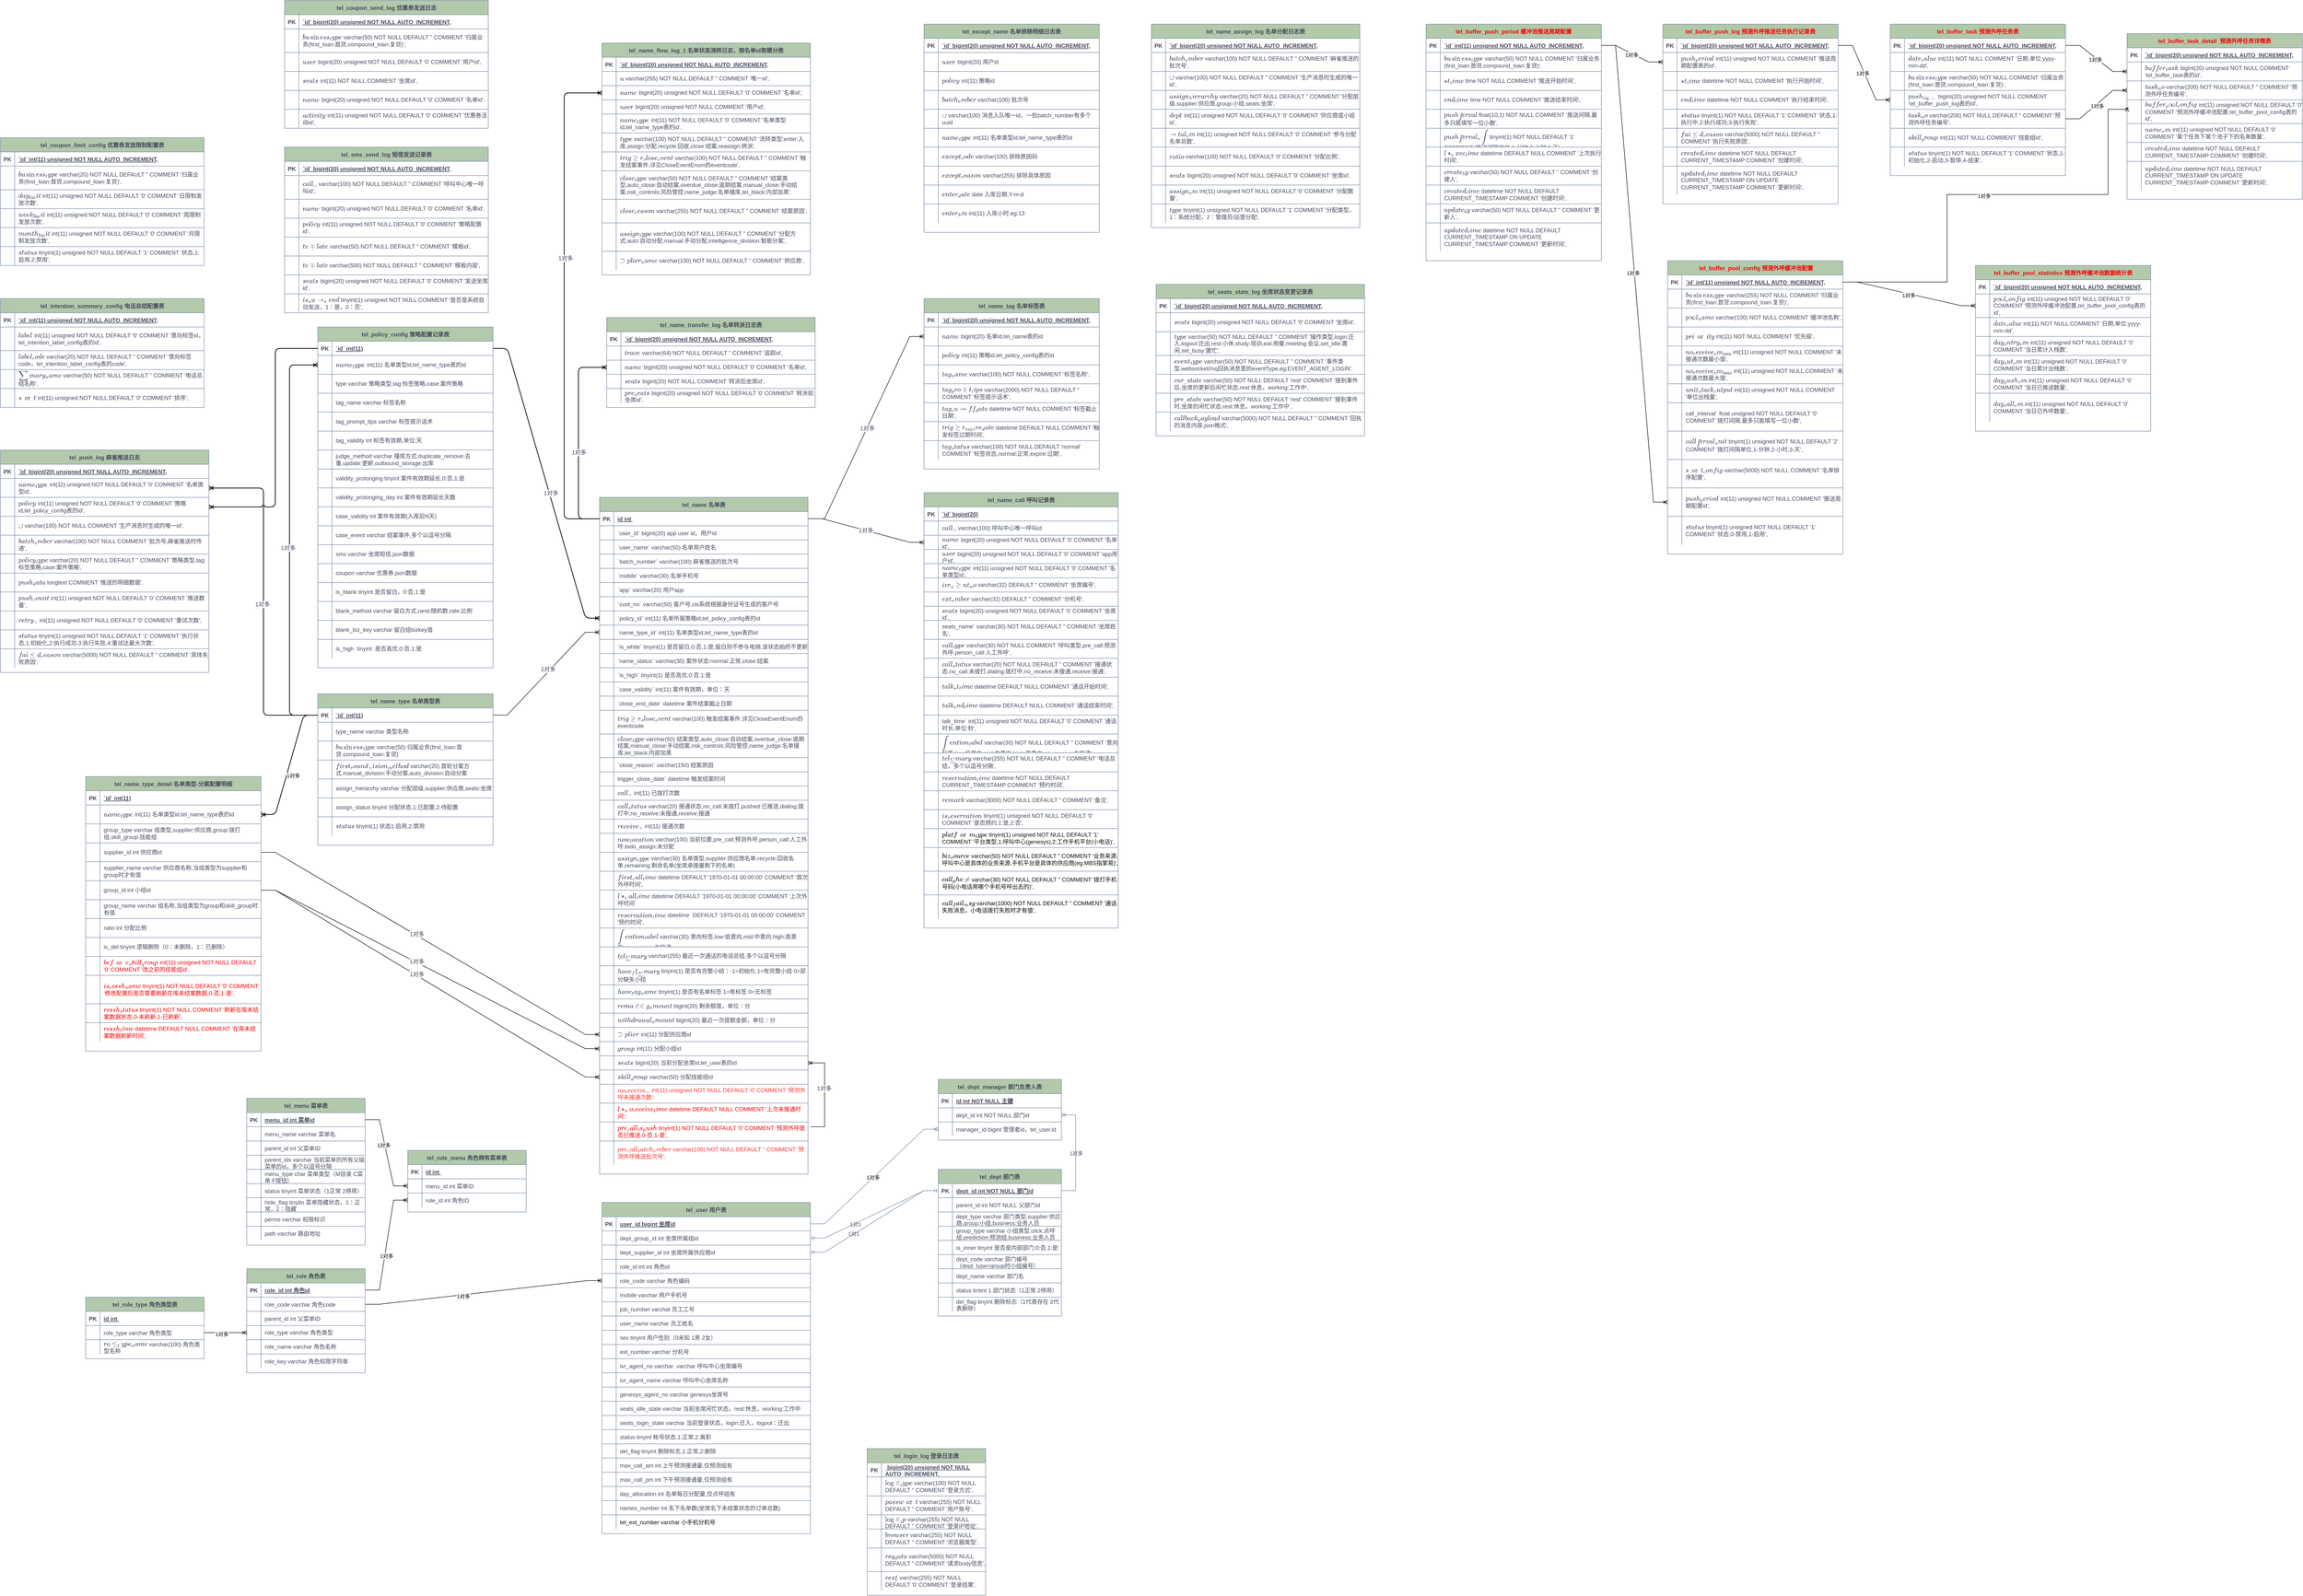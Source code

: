 <mxfile version="22.1.7" type="github">
  <diagram id="R2lEEEUBdFMjLlhIrx00" name="Page-1">
    <mxGraphModel dx="3428" dy="4394" grid="1" gridSize="10" guides="1" tooltips="1" connect="1" arrows="1" fold="1" page="1" pageScale="1" pageWidth="850" pageHeight="1100" math="0" shadow="0" extFonts="Permanent Marker^https://fonts.googleapis.com/css?family=Permanent+Marker">
      <root>
        <mxCell id="0" />
        <mxCell id="1" parent="0" />
        <mxCell id="C-vyLk0tnHw3VtMMgP7b-2" value="tel_dept 部门表" style="shape=table;startSize=30;container=1;collapsible=1;childLayout=tableLayout;fixedRows=1;rowLines=1;fontStyle=1;align=center;resizeLast=1;labelBackgroundColor=none;fillColor=#B2C9AB;strokeColor=#788AA3;fontColor=#46495D;" parent="1" vertex="1">
          <mxGeometry x="700" y="230" width="260" height="310" as="geometry" />
        </mxCell>
        <mxCell id="C-vyLk0tnHw3VtMMgP7b-3" value="" style="shape=partialRectangle;collapsible=0;dropTarget=0;pointerEvents=0;fillColor=none;points=[[0,0.5],[1,0.5]];portConstraint=eastwest;top=0;left=0;right=0;bottom=1;labelBackgroundColor=none;strokeColor=#788AA3;fontColor=#46495D;" parent="C-vyLk0tnHw3VtMMgP7b-2" vertex="1">
          <mxGeometry y="30" width="260" height="30" as="geometry" />
        </mxCell>
        <mxCell id="C-vyLk0tnHw3VtMMgP7b-4" value="PK" style="shape=partialRectangle;overflow=hidden;connectable=0;fillColor=none;top=0;left=0;bottom=0;right=0;fontStyle=1;labelBackgroundColor=none;strokeColor=#788AA3;fontColor=#46495D;" parent="C-vyLk0tnHw3VtMMgP7b-3" vertex="1">
          <mxGeometry width="30" height="30" as="geometry">
            <mxRectangle width="30" height="30" as="alternateBounds" />
          </mxGeometry>
        </mxCell>
        <mxCell id="C-vyLk0tnHw3VtMMgP7b-5" value="dept_id int NOT NULL 部门id" style="shape=partialRectangle;overflow=hidden;connectable=0;fillColor=none;top=0;left=0;bottom=0;right=0;align=left;spacingLeft=6;fontStyle=5;labelBackgroundColor=none;strokeColor=#788AA3;fontColor=#46495D;" parent="C-vyLk0tnHw3VtMMgP7b-3" vertex="1">
          <mxGeometry x="30" width="230" height="30" as="geometry">
            <mxRectangle width="230" height="30" as="alternateBounds" />
          </mxGeometry>
        </mxCell>
        <mxCell id="C-vyLk0tnHw3VtMMgP7b-6" value="" style="shape=partialRectangle;collapsible=0;dropTarget=0;pointerEvents=0;fillColor=none;points=[[0,0.5],[1,0.5]];portConstraint=eastwest;top=0;left=0;right=0;bottom=0;labelBackgroundColor=none;strokeColor=#788AA3;fontColor=#46495D;" parent="C-vyLk0tnHw3VtMMgP7b-2" vertex="1">
          <mxGeometry y="60" width="260" height="30" as="geometry" />
        </mxCell>
        <mxCell id="C-vyLk0tnHw3VtMMgP7b-7" value="" style="shape=partialRectangle;overflow=hidden;connectable=0;fillColor=none;top=0;left=0;bottom=0;right=0;labelBackgroundColor=none;strokeColor=#788AA3;fontColor=#46495D;" parent="C-vyLk0tnHw3VtMMgP7b-6" vertex="1">
          <mxGeometry width="30" height="30" as="geometry">
            <mxRectangle width="30" height="30" as="alternateBounds" />
          </mxGeometry>
        </mxCell>
        <mxCell id="C-vyLk0tnHw3VtMMgP7b-8" value="parent_id int NOT NULL 父部门id" style="shape=partialRectangle;overflow=hidden;connectable=0;fillColor=none;top=0;left=0;bottom=0;right=0;align=left;spacingLeft=6;labelBackgroundColor=none;strokeColor=#788AA3;fontColor=#46495D;" parent="C-vyLk0tnHw3VtMMgP7b-6" vertex="1">
          <mxGeometry x="30" width="230" height="30" as="geometry">
            <mxRectangle width="230" height="30" as="alternateBounds" />
          </mxGeometry>
        </mxCell>
        <mxCell id="UYAXHsMJXScv0QTJUN_9-118" style="shape=partialRectangle;collapsible=0;dropTarget=0;pointerEvents=0;fillColor=none;points=[[0,0.5],[1,0.5]];portConstraint=eastwest;top=0;left=0;right=0;bottom=0;labelBackgroundColor=none;strokeColor=#788AA3;fontColor=#46495D;" parent="C-vyLk0tnHw3VtMMgP7b-2" vertex="1">
          <mxGeometry y="90" width="260" height="30" as="geometry" />
        </mxCell>
        <mxCell id="UYAXHsMJXScv0QTJUN_9-119" style="shape=partialRectangle;overflow=hidden;connectable=0;fillColor=none;top=0;left=0;bottom=0;right=0;labelBackgroundColor=none;strokeColor=#788AA3;fontColor=#46495D;" parent="UYAXHsMJXScv0QTJUN_9-118" vertex="1">
          <mxGeometry width="30" height="30" as="geometry">
            <mxRectangle width="30" height="30" as="alternateBounds" />
          </mxGeometry>
        </mxCell>
        <mxCell id="UYAXHsMJXScv0QTJUN_9-120" value="dept_type varchar 部门类型,supplier:供应商,group:小组,business:业务人员" style="shape=partialRectangle;overflow=hidden;connectable=0;fillColor=none;top=0;left=0;bottom=0;right=0;align=left;spacingLeft=6;labelBackgroundColor=none;strokeColor=#788AA3;fontColor=#46495D;whiteSpace=wrap;" parent="UYAXHsMJXScv0QTJUN_9-118" vertex="1">
          <mxGeometry x="30" width="230" height="30" as="geometry">
            <mxRectangle width="230" height="30" as="alternateBounds" />
          </mxGeometry>
        </mxCell>
        <mxCell id="UYAXHsMJXScv0QTJUN_9-121" style="shape=partialRectangle;collapsible=0;dropTarget=0;pointerEvents=0;fillColor=none;points=[[0,0.5],[1,0.5]];portConstraint=eastwest;top=0;left=0;right=0;bottom=0;labelBackgroundColor=none;strokeColor=#788AA3;fontColor=#46495D;" parent="C-vyLk0tnHw3VtMMgP7b-2" vertex="1">
          <mxGeometry y="120" width="260" height="30" as="geometry" />
        </mxCell>
        <mxCell id="UYAXHsMJXScv0QTJUN_9-122" style="shape=partialRectangle;overflow=hidden;connectable=0;fillColor=none;top=0;left=0;bottom=0;right=0;labelBackgroundColor=none;strokeColor=#788AA3;fontColor=#46495D;" parent="UYAXHsMJXScv0QTJUN_9-121" vertex="1">
          <mxGeometry width="30" height="30" as="geometry">
            <mxRectangle width="30" height="30" as="alternateBounds" />
          </mxGeometry>
        </mxCell>
        <mxCell id="UYAXHsMJXScv0QTJUN_9-123" value="group_type varchar 小组类型,click:点呼组,prediction:预测组,business:业务人员" style="shape=partialRectangle;overflow=hidden;connectable=0;fillColor=none;top=0;left=0;bottom=0;right=0;align=left;spacingLeft=6;labelBackgroundColor=none;strokeColor=#788AA3;fontColor=#46495D;whiteSpace=wrap;" parent="UYAXHsMJXScv0QTJUN_9-121" vertex="1">
          <mxGeometry x="30" width="230" height="30" as="geometry">
            <mxRectangle width="230" height="30" as="alternateBounds" />
          </mxGeometry>
        </mxCell>
        <mxCell id="UYAXHsMJXScv0QTJUN_9-124" style="shape=partialRectangle;collapsible=0;dropTarget=0;pointerEvents=0;fillColor=none;points=[[0,0.5],[1,0.5]];portConstraint=eastwest;top=0;left=0;right=0;bottom=0;labelBackgroundColor=none;strokeColor=#788AA3;fontColor=#46495D;" parent="C-vyLk0tnHw3VtMMgP7b-2" vertex="1">
          <mxGeometry y="150" width="260" height="30" as="geometry" />
        </mxCell>
        <mxCell id="UYAXHsMJXScv0QTJUN_9-125" style="shape=partialRectangle;overflow=hidden;connectable=0;fillColor=none;top=0;left=0;bottom=0;right=0;labelBackgroundColor=none;strokeColor=#788AA3;fontColor=#46495D;" parent="UYAXHsMJXScv0QTJUN_9-124" vertex="1">
          <mxGeometry width="30" height="30" as="geometry">
            <mxRectangle width="30" height="30" as="alternateBounds" />
          </mxGeometry>
        </mxCell>
        <mxCell id="UYAXHsMJXScv0QTJUN_9-126" value="is_inner tinyint 是否是内部部门:0:否,1:是" style="shape=partialRectangle;overflow=hidden;connectable=0;fillColor=none;top=0;left=0;bottom=0;right=0;align=left;spacingLeft=6;labelBackgroundColor=none;strokeColor=#788AA3;fontColor=#46495D;" parent="UYAXHsMJXScv0QTJUN_9-124" vertex="1">
          <mxGeometry x="30" width="230" height="30" as="geometry">
            <mxRectangle width="230" height="30" as="alternateBounds" />
          </mxGeometry>
        </mxCell>
        <mxCell id="UYAXHsMJXScv0QTJUN_9-127" style="shape=partialRectangle;collapsible=0;dropTarget=0;pointerEvents=0;fillColor=none;points=[[0,0.5],[1,0.5]];portConstraint=eastwest;top=0;left=0;right=0;bottom=0;labelBackgroundColor=none;strokeColor=#788AA3;fontColor=#46495D;" parent="C-vyLk0tnHw3VtMMgP7b-2" vertex="1">
          <mxGeometry y="180" width="260" height="30" as="geometry" />
        </mxCell>
        <mxCell id="UYAXHsMJXScv0QTJUN_9-128" style="shape=partialRectangle;overflow=hidden;connectable=0;fillColor=none;top=0;left=0;bottom=0;right=0;labelBackgroundColor=none;strokeColor=#788AA3;fontColor=#46495D;" parent="UYAXHsMJXScv0QTJUN_9-127" vertex="1">
          <mxGeometry width="30" height="30" as="geometry">
            <mxRectangle width="30" height="30" as="alternateBounds" />
          </mxGeometry>
        </mxCell>
        <mxCell id="UYAXHsMJXScv0QTJUN_9-129" value="dept_code varchar 部门编号（dept_type=group时小组编号）" style="shape=partialRectangle;overflow=hidden;connectable=0;fillColor=none;top=0;left=0;bottom=0;right=0;align=left;spacingLeft=6;labelBackgroundColor=none;strokeColor=#788AA3;fontColor=#46495D;whiteSpace=wrap;" parent="UYAXHsMJXScv0QTJUN_9-127" vertex="1">
          <mxGeometry x="30" width="230" height="30" as="geometry">
            <mxRectangle width="230" height="30" as="alternateBounds" />
          </mxGeometry>
        </mxCell>
        <mxCell id="UYAXHsMJXScv0QTJUN_9-130" style="shape=partialRectangle;collapsible=0;dropTarget=0;pointerEvents=0;fillColor=none;points=[[0,0.5],[1,0.5]];portConstraint=eastwest;top=0;left=0;right=0;bottom=0;labelBackgroundColor=none;strokeColor=#788AA3;fontColor=#46495D;" parent="C-vyLk0tnHw3VtMMgP7b-2" vertex="1">
          <mxGeometry y="210" width="260" height="30" as="geometry" />
        </mxCell>
        <mxCell id="UYAXHsMJXScv0QTJUN_9-131" style="shape=partialRectangle;overflow=hidden;connectable=0;fillColor=none;top=0;left=0;bottom=0;right=0;labelBackgroundColor=none;strokeColor=#788AA3;fontColor=#46495D;" parent="UYAXHsMJXScv0QTJUN_9-130" vertex="1">
          <mxGeometry width="30" height="30" as="geometry">
            <mxRectangle width="30" height="30" as="alternateBounds" />
          </mxGeometry>
        </mxCell>
        <mxCell id="UYAXHsMJXScv0QTJUN_9-132" value="dept_name varchar 部门名" style="shape=partialRectangle;overflow=hidden;connectable=0;fillColor=none;top=0;left=0;bottom=0;right=0;align=left;spacingLeft=6;labelBackgroundColor=none;strokeColor=#788AA3;fontColor=#46495D;" parent="UYAXHsMJXScv0QTJUN_9-130" vertex="1">
          <mxGeometry x="30" width="230" height="30" as="geometry">
            <mxRectangle width="230" height="30" as="alternateBounds" />
          </mxGeometry>
        </mxCell>
        <mxCell id="UYAXHsMJXScv0QTJUN_9-133" style="shape=partialRectangle;collapsible=0;dropTarget=0;pointerEvents=0;fillColor=none;points=[[0,0.5],[1,0.5]];portConstraint=eastwest;top=0;left=0;right=0;bottom=0;labelBackgroundColor=none;strokeColor=#788AA3;fontColor=#46495D;" parent="C-vyLk0tnHw3VtMMgP7b-2" vertex="1">
          <mxGeometry y="240" width="260" height="30" as="geometry" />
        </mxCell>
        <mxCell id="UYAXHsMJXScv0QTJUN_9-134" style="shape=partialRectangle;overflow=hidden;connectable=0;fillColor=none;top=0;left=0;bottom=0;right=0;labelBackgroundColor=none;strokeColor=#788AA3;fontColor=#46495D;" parent="UYAXHsMJXScv0QTJUN_9-133" vertex="1">
          <mxGeometry width="30" height="30" as="geometry">
            <mxRectangle width="30" height="30" as="alternateBounds" />
          </mxGeometry>
        </mxCell>
        <mxCell id="UYAXHsMJXScv0QTJUN_9-135" value="status tintint 1 部门状态（1正常 2停用）" style="shape=partialRectangle;overflow=hidden;connectable=0;fillColor=none;top=0;left=0;bottom=0;right=0;align=left;spacingLeft=6;labelBackgroundColor=none;strokeColor=#788AA3;fontColor=#46495D;" parent="UYAXHsMJXScv0QTJUN_9-133" vertex="1">
          <mxGeometry x="30" width="230" height="30" as="geometry">
            <mxRectangle width="230" height="30" as="alternateBounds" />
          </mxGeometry>
        </mxCell>
        <mxCell id="UYAXHsMJXScv0QTJUN_9-136" style="shape=partialRectangle;collapsible=0;dropTarget=0;pointerEvents=0;fillColor=none;points=[[0,0.5],[1,0.5]];portConstraint=eastwest;top=0;left=0;right=0;bottom=0;labelBackgroundColor=none;strokeColor=#788AA3;fontColor=#46495D;" parent="C-vyLk0tnHw3VtMMgP7b-2" vertex="1">
          <mxGeometry y="270" width="260" height="30" as="geometry" />
        </mxCell>
        <mxCell id="UYAXHsMJXScv0QTJUN_9-137" style="shape=partialRectangle;overflow=hidden;connectable=0;fillColor=none;top=0;left=0;bottom=0;right=0;labelBackgroundColor=none;strokeColor=#788AA3;fontColor=#46495D;" parent="UYAXHsMJXScv0QTJUN_9-136" vertex="1">
          <mxGeometry width="30" height="30" as="geometry">
            <mxRectangle width="30" height="30" as="alternateBounds" />
          </mxGeometry>
        </mxCell>
        <mxCell id="UYAXHsMJXScv0QTJUN_9-138" value="del_flag tinyint 删除标志（1代表存在 2代表删除）" style="shape=partialRectangle;overflow=hidden;connectable=0;fillColor=none;top=0;left=0;bottom=0;right=0;align=left;spacingLeft=6;labelBackgroundColor=none;strokeColor=#788AA3;fontColor=#46495D;whiteSpace=wrap;" parent="UYAXHsMJXScv0QTJUN_9-136" vertex="1">
          <mxGeometry x="30" width="230" height="30" as="geometry">
            <mxRectangle width="230" height="30" as="alternateBounds" />
          </mxGeometry>
        </mxCell>
        <mxCell id="C-vyLk0tnHw3VtMMgP7b-13" value="tel_dept_manager 部门负责人表" style="shape=table;startSize=30;container=1;collapsible=1;childLayout=tableLayout;fixedRows=1;rowLines=1;fontStyle=1;align=center;resizeLast=1;labelBackgroundColor=none;fillColor=#B2C9AB;strokeColor=#788AA3;fontColor=#46495D;" parent="1" vertex="1">
          <mxGeometry x="700" y="40" width="260" height="128" as="geometry" />
        </mxCell>
        <mxCell id="C-vyLk0tnHw3VtMMgP7b-14" value="" style="shape=partialRectangle;collapsible=0;dropTarget=0;pointerEvents=0;fillColor=none;points=[[0,0.5],[1,0.5]];portConstraint=eastwest;top=0;left=0;right=0;bottom=1;labelBackgroundColor=none;strokeColor=#788AA3;fontColor=#46495D;" parent="C-vyLk0tnHw3VtMMgP7b-13" vertex="1">
          <mxGeometry y="30" width="260" height="30" as="geometry" />
        </mxCell>
        <mxCell id="C-vyLk0tnHw3VtMMgP7b-15" value="PK" style="shape=partialRectangle;overflow=hidden;connectable=0;fillColor=none;top=0;left=0;bottom=0;right=0;fontStyle=1;labelBackgroundColor=none;strokeColor=#788AA3;fontColor=#46495D;" parent="C-vyLk0tnHw3VtMMgP7b-14" vertex="1">
          <mxGeometry width="30" height="30" as="geometry">
            <mxRectangle width="30" height="30" as="alternateBounds" />
          </mxGeometry>
        </mxCell>
        <mxCell id="C-vyLk0tnHw3VtMMgP7b-16" value="id int NOT NULL 主键" style="shape=partialRectangle;overflow=hidden;connectable=0;fillColor=none;top=0;left=0;bottom=0;right=0;align=left;spacingLeft=6;fontStyle=5;labelBackgroundColor=none;strokeColor=#788AA3;fontColor=#46495D;" parent="C-vyLk0tnHw3VtMMgP7b-14" vertex="1">
          <mxGeometry x="30" width="230" height="30" as="geometry">
            <mxRectangle width="230" height="30" as="alternateBounds" />
          </mxGeometry>
        </mxCell>
        <mxCell id="C-vyLk0tnHw3VtMMgP7b-17" value="" style="shape=partialRectangle;collapsible=0;dropTarget=0;pointerEvents=0;fillColor=none;points=[[0,0.5],[1,0.5]];portConstraint=eastwest;top=0;left=0;right=0;bottom=0;labelBackgroundColor=none;strokeColor=#788AA3;fontColor=#46495D;" parent="C-vyLk0tnHw3VtMMgP7b-13" vertex="1">
          <mxGeometry y="60" width="260" height="30" as="geometry" />
        </mxCell>
        <mxCell id="C-vyLk0tnHw3VtMMgP7b-18" value="" style="shape=partialRectangle;overflow=hidden;connectable=0;fillColor=none;top=0;left=0;bottom=0;right=0;labelBackgroundColor=none;strokeColor=#788AA3;fontColor=#46495D;" parent="C-vyLk0tnHw3VtMMgP7b-17" vertex="1">
          <mxGeometry width="30" height="30" as="geometry">
            <mxRectangle width="30" height="30" as="alternateBounds" />
          </mxGeometry>
        </mxCell>
        <mxCell id="C-vyLk0tnHw3VtMMgP7b-19" value="dept_id int NOT NULL 部门id" style="shape=partialRectangle;overflow=hidden;connectable=0;fillColor=none;top=0;left=0;bottom=0;right=0;align=left;spacingLeft=6;labelBackgroundColor=none;strokeColor=#788AA3;fontColor=#46495D;" parent="C-vyLk0tnHw3VtMMgP7b-17" vertex="1">
          <mxGeometry x="30" width="230" height="30" as="geometry">
            <mxRectangle width="230" height="30" as="alternateBounds" />
          </mxGeometry>
        </mxCell>
        <mxCell id="C-vyLk0tnHw3VtMMgP7b-20" value="" style="shape=partialRectangle;collapsible=0;dropTarget=0;pointerEvents=0;fillColor=none;points=[[0,0.5],[1,0.5]];portConstraint=eastwest;top=0;left=0;right=0;bottom=0;labelBackgroundColor=none;strokeColor=#788AA3;fontColor=#46495D;" parent="C-vyLk0tnHw3VtMMgP7b-13" vertex="1">
          <mxGeometry y="90" width="260" height="30" as="geometry" />
        </mxCell>
        <mxCell id="C-vyLk0tnHw3VtMMgP7b-21" value="" style="shape=partialRectangle;overflow=hidden;connectable=0;fillColor=none;top=0;left=0;bottom=0;right=0;labelBackgroundColor=none;strokeColor=#788AA3;fontColor=#46495D;" parent="C-vyLk0tnHw3VtMMgP7b-20" vertex="1">
          <mxGeometry width="30" height="30" as="geometry">
            <mxRectangle width="30" height="30" as="alternateBounds" />
          </mxGeometry>
        </mxCell>
        <mxCell id="C-vyLk0tnHw3VtMMgP7b-22" value="manager_id bigint 管理者id，tel_user.id" style="shape=partialRectangle;overflow=hidden;connectable=0;fillColor=none;top=0;left=0;bottom=0;right=0;align=left;spacingLeft=6;labelBackgroundColor=none;strokeColor=#788AA3;fontColor=#46495D;" parent="C-vyLk0tnHw3VtMMgP7b-20" vertex="1">
          <mxGeometry x="30" width="230" height="30" as="geometry">
            <mxRectangle width="230" height="30" as="alternateBounds" />
          </mxGeometry>
        </mxCell>
        <mxCell id="C-vyLk0tnHw3VtMMgP7b-23" value="tel_user 用户表" style="shape=table;startSize=30;container=1;collapsible=1;childLayout=tableLayout;fixedRows=1;rowLines=1;fontStyle=1;align=center;resizeLast=1;labelBackgroundColor=none;fillColor=#B2C9AB;strokeColor=#788AA3;fontColor=#46495D;" parent="1" vertex="1">
          <mxGeometry x="-10" y="300" width="440" height="700" as="geometry" />
        </mxCell>
        <mxCell id="C-vyLk0tnHw3VtMMgP7b-24" value="" style="shape=partialRectangle;collapsible=0;dropTarget=0;pointerEvents=0;fillColor=none;points=[[0,0.5],[1,0.5]];portConstraint=eastwest;top=0;left=0;right=0;bottom=1;labelBackgroundColor=none;strokeColor=#788AA3;fontColor=#46495D;" parent="C-vyLk0tnHw3VtMMgP7b-23" vertex="1">
          <mxGeometry y="30" width="440" height="30" as="geometry" />
        </mxCell>
        <mxCell id="C-vyLk0tnHw3VtMMgP7b-25" value="PK" style="shape=partialRectangle;overflow=hidden;connectable=0;fillColor=none;top=0;left=0;bottom=0;right=0;fontStyle=1;labelBackgroundColor=none;strokeColor=#788AA3;fontColor=#46495D;" parent="C-vyLk0tnHw3VtMMgP7b-24" vertex="1">
          <mxGeometry width="30" height="30" as="geometry">
            <mxRectangle width="30" height="30" as="alternateBounds" />
          </mxGeometry>
        </mxCell>
        <mxCell id="C-vyLk0tnHw3VtMMgP7b-26" value="user_id bigint 坐席id" style="shape=partialRectangle;overflow=hidden;connectable=0;fillColor=none;top=0;left=0;bottom=0;right=0;align=left;spacingLeft=6;fontStyle=5;labelBackgroundColor=none;strokeColor=#788AA3;fontColor=#46495D;" parent="C-vyLk0tnHw3VtMMgP7b-24" vertex="1">
          <mxGeometry x="30" width="410" height="30" as="geometry">
            <mxRectangle width="410" height="30" as="alternateBounds" />
          </mxGeometry>
        </mxCell>
        <mxCell id="C-vyLk0tnHw3VtMMgP7b-27" value="" style="shape=partialRectangle;collapsible=0;dropTarget=0;pointerEvents=0;fillColor=none;points=[[0,0.5],[1,0.5]];portConstraint=eastwest;top=0;left=0;right=0;bottom=0;labelBackgroundColor=none;strokeColor=#788AA3;fontColor=#46495D;" parent="C-vyLk0tnHw3VtMMgP7b-23" vertex="1">
          <mxGeometry y="60" width="440" height="30" as="geometry" />
        </mxCell>
        <mxCell id="C-vyLk0tnHw3VtMMgP7b-28" value="" style="shape=partialRectangle;overflow=hidden;connectable=0;fillColor=none;top=0;left=0;bottom=0;right=0;labelBackgroundColor=none;strokeColor=#788AA3;fontColor=#46495D;" parent="C-vyLk0tnHw3VtMMgP7b-27" vertex="1">
          <mxGeometry width="30" height="30" as="geometry">
            <mxRectangle width="30" height="30" as="alternateBounds" />
          </mxGeometry>
        </mxCell>
        <mxCell id="C-vyLk0tnHw3VtMMgP7b-29" value="dept_group_id int 坐席所属组id" style="shape=partialRectangle;overflow=hidden;connectable=0;fillColor=none;top=0;left=0;bottom=0;right=0;align=left;spacingLeft=6;labelBackgroundColor=none;strokeColor=#788AA3;fontColor=#46495D;" parent="C-vyLk0tnHw3VtMMgP7b-27" vertex="1">
          <mxGeometry x="30" width="410" height="30" as="geometry">
            <mxRectangle width="410" height="30" as="alternateBounds" />
          </mxGeometry>
        </mxCell>
        <mxCell id="UYAXHsMJXScv0QTJUN_9-1" style="shape=partialRectangle;collapsible=0;dropTarget=0;pointerEvents=0;fillColor=none;points=[[0,0.5],[1,0.5]];portConstraint=eastwest;top=0;left=0;right=0;bottom=0;labelBackgroundColor=none;strokeColor=#788AA3;fontColor=#46495D;" parent="C-vyLk0tnHw3VtMMgP7b-23" vertex="1">
          <mxGeometry y="90" width="440" height="30" as="geometry" />
        </mxCell>
        <mxCell id="UYAXHsMJXScv0QTJUN_9-2" style="shape=partialRectangle;overflow=hidden;connectable=0;fillColor=none;top=0;left=0;bottom=0;right=0;labelBackgroundColor=none;strokeColor=#788AA3;fontColor=#46495D;" parent="UYAXHsMJXScv0QTJUN_9-1" vertex="1">
          <mxGeometry width="30" height="30" as="geometry">
            <mxRectangle width="30" height="30" as="alternateBounds" />
          </mxGeometry>
        </mxCell>
        <mxCell id="UYAXHsMJXScv0QTJUN_9-3" value="dept_supplier_id int 坐席所属供应商id" style="shape=partialRectangle;overflow=hidden;connectable=0;fillColor=none;top=0;left=0;bottom=0;right=0;align=left;spacingLeft=6;labelBackgroundColor=none;strokeColor=#788AA3;fontColor=#46495D;" parent="UYAXHsMJXScv0QTJUN_9-1" vertex="1">
          <mxGeometry x="30" width="410" height="30" as="geometry">
            <mxRectangle width="410" height="30" as="alternateBounds" />
          </mxGeometry>
        </mxCell>
        <mxCell id="UYAXHsMJXScv0QTJUN_9-35" style="shape=partialRectangle;collapsible=0;dropTarget=0;pointerEvents=0;fillColor=none;points=[[0,0.5],[1,0.5]];portConstraint=eastwest;top=0;left=0;right=0;bottom=0;labelBackgroundColor=none;strokeColor=#788AA3;fontColor=#46495D;" parent="C-vyLk0tnHw3VtMMgP7b-23" vertex="1">
          <mxGeometry y="120" width="440" height="30" as="geometry" />
        </mxCell>
        <mxCell id="UYAXHsMJXScv0QTJUN_9-36" style="shape=partialRectangle;overflow=hidden;connectable=0;fillColor=none;top=0;left=0;bottom=0;right=0;labelBackgroundColor=none;strokeColor=#788AA3;fontColor=#46495D;" parent="UYAXHsMJXScv0QTJUN_9-35" vertex="1">
          <mxGeometry width="30" height="30" as="geometry">
            <mxRectangle width="30" height="30" as="alternateBounds" />
          </mxGeometry>
        </mxCell>
        <mxCell id="UYAXHsMJXScv0QTJUN_9-37" value="role_id int int 角色id" style="shape=partialRectangle;overflow=hidden;connectable=0;fillColor=none;top=0;left=0;bottom=0;right=0;align=left;spacingLeft=6;labelBackgroundColor=none;strokeColor=#788AA3;fontColor=#46495D;" parent="UYAXHsMJXScv0QTJUN_9-35" vertex="1">
          <mxGeometry x="30" width="410" height="30" as="geometry">
            <mxRectangle width="410" height="30" as="alternateBounds" />
          </mxGeometry>
        </mxCell>
        <mxCell id="UYAXHsMJXScv0QTJUN_9-41" style="shape=partialRectangle;collapsible=0;dropTarget=0;pointerEvents=0;fillColor=none;points=[[0,0.5],[1,0.5]];portConstraint=eastwest;top=0;left=0;right=0;bottom=0;labelBackgroundColor=none;strokeColor=#788AA3;fontColor=#46495D;" parent="C-vyLk0tnHw3VtMMgP7b-23" vertex="1">
          <mxGeometry y="150" width="440" height="30" as="geometry" />
        </mxCell>
        <mxCell id="UYAXHsMJXScv0QTJUN_9-42" style="shape=partialRectangle;overflow=hidden;connectable=0;fillColor=none;top=0;left=0;bottom=0;right=0;labelBackgroundColor=none;strokeColor=#788AA3;fontColor=#46495D;" parent="UYAXHsMJXScv0QTJUN_9-41" vertex="1">
          <mxGeometry width="30" height="30" as="geometry">
            <mxRectangle width="30" height="30" as="alternateBounds" />
          </mxGeometry>
        </mxCell>
        <mxCell id="UYAXHsMJXScv0QTJUN_9-43" value="role_code varchar 角色编码" style="shape=partialRectangle;overflow=hidden;connectable=0;fillColor=none;top=0;left=0;bottom=0;right=0;align=left;spacingLeft=6;labelBackgroundColor=none;strokeColor=#788AA3;fontColor=#46495D;" parent="UYAXHsMJXScv0QTJUN_9-41" vertex="1">
          <mxGeometry x="30" width="410" height="30" as="geometry">
            <mxRectangle width="410" height="30" as="alternateBounds" />
          </mxGeometry>
        </mxCell>
        <mxCell id="UYAXHsMJXScv0QTJUN_9-38" style="shape=partialRectangle;collapsible=0;dropTarget=0;pointerEvents=0;fillColor=none;points=[[0,0.5],[1,0.5]];portConstraint=eastwest;top=0;left=0;right=0;bottom=0;labelBackgroundColor=none;strokeColor=#788AA3;fontColor=#46495D;" parent="C-vyLk0tnHw3VtMMgP7b-23" vertex="1">
          <mxGeometry y="180" width="440" height="30" as="geometry" />
        </mxCell>
        <mxCell id="UYAXHsMJXScv0QTJUN_9-39" style="shape=partialRectangle;overflow=hidden;connectable=0;fillColor=none;top=0;left=0;bottom=0;right=0;labelBackgroundColor=none;strokeColor=#788AA3;fontColor=#46495D;" parent="UYAXHsMJXScv0QTJUN_9-38" vertex="1">
          <mxGeometry width="30" height="30" as="geometry">
            <mxRectangle width="30" height="30" as="alternateBounds" />
          </mxGeometry>
        </mxCell>
        <mxCell id="UYAXHsMJXScv0QTJUN_9-40" value="mobile varchar 用户手机号" style="shape=partialRectangle;overflow=hidden;connectable=0;fillColor=none;top=0;left=0;bottom=0;right=0;align=left;spacingLeft=6;labelBackgroundColor=none;strokeColor=#788AA3;fontColor=#46495D;" parent="UYAXHsMJXScv0QTJUN_9-38" vertex="1">
          <mxGeometry x="30" width="410" height="30" as="geometry">
            <mxRectangle width="410" height="30" as="alternateBounds" />
          </mxGeometry>
        </mxCell>
        <mxCell id="UYAXHsMJXScv0QTJUN_9-47" style="shape=partialRectangle;collapsible=0;dropTarget=0;pointerEvents=0;fillColor=none;points=[[0,0.5],[1,0.5]];portConstraint=eastwest;top=0;left=0;right=0;bottom=0;labelBackgroundColor=none;strokeColor=#788AA3;fontColor=#46495D;" parent="C-vyLk0tnHw3VtMMgP7b-23" vertex="1">
          <mxGeometry y="210" width="440" height="30" as="geometry" />
        </mxCell>
        <mxCell id="UYAXHsMJXScv0QTJUN_9-48" style="shape=partialRectangle;overflow=hidden;connectable=0;fillColor=none;top=0;left=0;bottom=0;right=0;labelBackgroundColor=none;strokeColor=#788AA3;fontColor=#46495D;" parent="UYAXHsMJXScv0QTJUN_9-47" vertex="1">
          <mxGeometry width="30" height="30" as="geometry">
            <mxRectangle width="30" height="30" as="alternateBounds" />
          </mxGeometry>
        </mxCell>
        <mxCell id="UYAXHsMJXScv0QTJUN_9-49" value="job_number varchat 员工工号" style="shape=partialRectangle;overflow=hidden;connectable=0;fillColor=none;top=0;left=0;bottom=0;right=0;align=left;spacingLeft=6;labelBackgroundColor=none;strokeColor=#788AA3;fontColor=#46495D;" parent="UYAXHsMJXScv0QTJUN_9-47" vertex="1">
          <mxGeometry x="30" width="410" height="30" as="geometry">
            <mxRectangle width="410" height="30" as="alternateBounds" />
          </mxGeometry>
        </mxCell>
        <mxCell id="UYAXHsMJXScv0QTJUN_9-44" style="shape=partialRectangle;collapsible=0;dropTarget=0;pointerEvents=0;fillColor=none;points=[[0,0.5],[1,0.5]];portConstraint=eastwest;top=0;left=0;right=0;bottom=0;labelBackgroundColor=none;strokeColor=#788AA3;fontColor=#46495D;" parent="C-vyLk0tnHw3VtMMgP7b-23" vertex="1">
          <mxGeometry y="240" width="440" height="30" as="geometry" />
        </mxCell>
        <mxCell id="UYAXHsMJXScv0QTJUN_9-45" style="shape=partialRectangle;overflow=hidden;connectable=0;fillColor=none;top=0;left=0;bottom=0;right=0;labelBackgroundColor=none;strokeColor=#788AA3;fontColor=#46495D;" parent="UYAXHsMJXScv0QTJUN_9-44" vertex="1">
          <mxGeometry width="30" height="30" as="geometry">
            <mxRectangle width="30" height="30" as="alternateBounds" />
          </mxGeometry>
        </mxCell>
        <mxCell id="UYAXHsMJXScv0QTJUN_9-46" value="user_name varchar 员工姓名 " style="shape=partialRectangle;overflow=hidden;connectable=0;fillColor=none;top=0;left=0;bottom=0;right=0;align=left;spacingLeft=6;labelBackgroundColor=none;strokeColor=#788AA3;fontColor=#46495D;" parent="UYAXHsMJXScv0QTJUN_9-44" vertex="1">
          <mxGeometry x="30" width="410" height="30" as="geometry">
            <mxRectangle width="410" height="30" as="alternateBounds" />
          </mxGeometry>
        </mxCell>
        <mxCell id="UYAXHsMJXScv0QTJUN_9-50" style="shape=partialRectangle;collapsible=0;dropTarget=0;pointerEvents=0;fillColor=none;points=[[0,0.5],[1,0.5]];portConstraint=eastwest;top=0;left=0;right=0;bottom=0;labelBackgroundColor=none;strokeColor=#788AA3;fontColor=#46495D;" parent="C-vyLk0tnHw3VtMMgP7b-23" vertex="1">
          <mxGeometry y="270" width="440" height="30" as="geometry" />
        </mxCell>
        <mxCell id="UYAXHsMJXScv0QTJUN_9-51" style="shape=partialRectangle;overflow=hidden;connectable=0;fillColor=none;top=0;left=0;bottom=0;right=0;labelBackgroundColor=none;strokeColor=#788AA3;fontColor=#46495D;" parent="UYAXHsMJXScv0QTJUN_9-50" vertex="1">
          <mxGeometry width="30" height="30" as="geometry">
            <mxRectangle width="30" height="30" as="alternateBounds" />
          </mxGeometry>
        </mxCell>
        <mxCell id="UYAXHsMJXScv0QTJUN_9-52" value="sex tinyint 用户性别（0未知 1男 2女）" style="shape=partialRectangle;overflow=hidden;connectable=0;fillColor=none;top=0;left=0;bottom=0;right=0;align=left;spacingLeft=6;labelBackgroundColor=none;strokeColor=#788AA3;fontColor=#46495D;" parent="UYAXHsMJXScv0QTJUN_9-50" vertex="1">
          <mxGeometry x="30" width="410" height="30" as="geometry">
            <mxRectangle width="410" height="30" as="alternateBounds" />
          </mxGeometry>
        </mxCell>
        <mxCell id="UYAXHsMJXScv0QTJUN_9-53" style="shape=partialRectangle;collapsible=0;dropTarget=0;pointerEvents=0;fillColor=none;points=[[0,0.5],[1,0.5]];portConstraint=eastwest;top=0;left=0;right=0;bottom=0;labelBackgroundColor=none;strokeColor=#788AA3;fontColor=#46495D;" parent="C-vyLk0tnHw3VtMMgP7b-23" vertex="1">
          <mxGeometry y="300" width="440" height="30" as="geometry" />
        </mxCell>
        <mxCell id="UYAXHsMJXScv0QTJUN_9-54" style="shape=partialRectangle;overflow=hidden;connectable=0;fillColor=none;top=0;left=0;bottom=0;right=0;labelBackgroundColor=none;strokeColor=#788AA3;fontColor=#46495D;" parent="UYAXHsMJXScv0QTJUN_9-53" vertex="1">
          <mxGeometry width="30" height="30" as="geometry">
            <mxRectangle width="30" height="30" as="alternateBounds" />
          </mxGeometry>
        </mxCell>
        <mxCell id="UYAXHsMJXScv0QTJUN_9-55" value="ext_number varchar 分机号" style="shape=partialRectangle;overflow=hidden;connectable=0;fillColor=none;top=0;left=0;bottom=0;right=0;align=left;spacingLeft=6;labelBackgroundColor=none;strokeColor=#788AA3;fontColor=#46495D;" parent="UYAXHsMJXScv0QTJUN_9-53" vertex="1">
          <mxGeometry x="30" width="410" height="30" as="geometry">
            <mxRectangle width="410" height="30" as="alternateBounds" />
          </mxGeometry>
        </mxCell>
        <mxCell id="UYAXHsMJXScv0QTJUN_9-56" style="shape=partialRectangle;collapsible=0;dropTarget=0;pointerEvents=0;fillColor=none;points=[[0,0.5],[1,0.5]];portConstraint=eastwest;top=0;left=0;right=0;bottom=0;labelBackgroundColor=none;strokeColor=#788AA3;fontColor=#46495D;" parent="C-vyLk0tnHw3VtMMgP7b-23" vertex="1">
          <mxGeometry y="330" width="440" height="30" as="geometry" />
        </mxCell>
        <mxCell id="UYAXHsMJXScv0QTJUN_9-57" style="shape=partialRectangle;overflow=hidden;connectable=0;fillColor=none;top=0;left=0;bottom=0;right=0;labelBackgroundColor=none;strokeColor=#788AA3;fontColor=#46495D;" parent="UYAXHsMJXScv0QTJUN_9-56" vertex="1">
          <mxGeometry width="30" height="30" as="geometry">
            <mxRectangle width="30" height="30" as="alternateBounds" />
          </mxGeometry>
        </mxCell>
        <mxCell id="UYAXHsMJXScv0QTJUN_9-58" value="ivr_agent_no varchar  varchar 呼叫中心坐席编号" style="shape=partialRectangle;overflow=hidden;connectable=0;fillColor=none;top=0;left=0;bottom=0;right=0;align=left;spacingLeft=6;labelBackgroundColor=none;strokeColor=#788AA3;fontColor=#46495D;" parent="UYAXHsMJXScv0QTJUN_9-56" vertex="1">
          <mxGeometry x="30" width="410" height="30" as="geometry">
            <mxRectangle width="410" height="30" as="alternateBounds" />
          </mxGeometry>
        </mxCell>
        <mxCell id="UYAXHsMJXScv0QTJUN_9-65" style="shape=partialRectangle;collapsible=0;dropTarget=0;pointerEvents=0;fillColor=none;points=[[0,0.5],[1,0.5]];portConstraint=eastwest;top=0;left=0;right=0;bottom=0;labelBackgroundColor=none;strokeColor=#788AA3;fontColor=#46495D;" parent="C-vyLk0tnHw3VtMMgP7b-23" vertex="1">
          <mxGeometry y="360" width="440" height="30" as="geometry" />
        </mxCell>
        <mxCell id="UYAXHsMJXScv0QTJUN_9-66" style="shape=partialRectangle;overflow=hidden;connectable=0;fillColor=none;top=0;left=0;bottom=0;right=0;labelBackgroundColor=none;strokeColor=#788AA3;fontColor=#46495D;" parent="UYAXHsMJXScv0QTJUN_9-65" vertex="1">
          <mxGeometry width="30" height="30" as="geometry">
            <mxRectangle width="30" height="30" as="alternateBounds" />
          </mxGeometry>
        </mxCell>
        <mxCell id="UYAXHsMJXScv0QTJUN_9-67" value="ivr_agent_name varchar 呼叫中心坐席名称" style="shape=partialRectangle;overflow=hidden;connectable=0;fillColor=none;top=0;left=0;bottom=0;right=0;align=left;spacingLeft=6;labelBackgroundColor=none;strokeColor=#788AA3;fontColor=#46495D;" parent="UYAXHsMJXScv0QTJUN_9-65" vertex="1">
          <mxGeometry x="30" width="410" height="30" as="geometry">
            <mxRectangle width="410" height="30" as="alternateBounds" />
          </mxGeometry>
        </mxCell>
        <mxCell id="UYAXHsMJXScv0QTJUN_9-62" style="shape=partialRectangle;collapsible=0;dropTarget=0;pointerEvents=0;fillColor=none;points=[[0,0.5],[1,0.5]];portConstraint=eastwest;top=0;left=0;right=0;bottom=0;labelBackgroundColor=none;strokeColor=#788AA3;fontColor=#46495D;" parent="C-vyLk0tnHw3VtMMgP7b-23" vertex="1">
          <mxGeometry y="390" width="440" height="30" as="geometry" />
        </mxCell>
        <mxCell id="UYAXHsMJXScv0QTJUN_9-63" style="shape=partialRectangle;overflow=hidden;connectable=0;fillColor=none;top=0;left=0;bottom=0;right=0;labelBackgroundColor=none;strokeColor=#788AA3;fontColor=#46495D;" parent="UYAXHsMJXScv0QTJUN_9-62" vertex="1">
          <mxGeometry width="30" height="30" as="geometry">
            <mxRectangle width="30" height="30" as="alternateBounds" />
          </mxGeometry>
        </mxCell>
        <mxCell id="UYAXHsMJXScv0QTJUN_9-64" value="genesys_agent_no varchar genesys坐席号" style="shape=partialRectangle;overflow=hidden;connectable=0;fillColor=none;top=0;left=0;bottom=0;right=0;align=left;spacingLeft=6;labelBackgroundColor=none;strokeColor=#788AA3;fontColor=#46495D;" parent="UYAXHsMJXScv0QTJUN_9-62" vertex="1">
          <mxGeometry x="30" width="410" height="30" as="geometry">
            <mxRectangle width="410" height="30" as="alternateBounds" />
          </mxGeometry>
        </mxCell>
        <mxCell id="UYAXHsMJXScv0QTJUN_9-59" style="shape=partialRectangle;collapsible=0;dropTarget=0;pointerEvents=0;fillColor=none;points=[[0,0.5],[1,0.5]];portConstraint=eastwest;top=0;left=0;right=0;bottom=0;labelBackgroundColor=none;strokeColor=#788AA3;fontColor=#46495D;" parent="C-vyLk0tnHw3VtMMgP7b-23" vertex="1">
          <mxGeometry y="420" width="440" height="30" as="geometry" />
        </mxCell>
        <mxCell id="UYAXHsMJXScv0QTJUN_9-60" style="shape=partialRectangle;overflow=hidden;connectable=0;fillColor=none;top=0;left=0;bottom=0;right=0;labelBackgroundColor=none;strokeColor=#788AA3;fontColor=#46495D;" parent="UYAXHsMJXScv0QTJUN_9-59" vertex="1">
          <mxGeometry width="30" height="30" as="geometry">
            <mxRectangle width="30" height="30" as="alternateBounds" />
          </mxGeometry>
        </mxCell>
        <mxCell id="UYAXHsMJXScv0QTJUN_9-61" value="seats_idle_state varchar 当前坐席闲忙状态，rest:休息，working:工作中" style="shape=partialRectangle;overflow=hidden;connectable=0;fillColor=none;top=0;left=0;bottom=0;right=0;align=left;spacingLeft=6;labelBackgroundColor=none;strokeColor=#788AA3;fontColor=#46495D;" parent="UYAXHsMJXScv0QTJUN_9-59" vertex="1">
          <mxGeometry x="30" width="410" height="30" as="geometry">
            <mxRectangle width="410" height="30" as="alternateBounds" />
          </mxGeometry>
        </mxCell>
        <mxCell id="UYAXHsMJXScv0QTJUN_9-68" style="shape=partialRectangle;collapsible=0;dropTarget=0;pointerEvents=0;fillColor=none;points=[[0,0.5],[1,0.5]];portConstraint=eastwest;top=0;left=0;right=0;bottom=0;labelBackgroundColor=none;strokeColor=#788AA3;fontColor=#46495D;" parent="C-vyLk0tnHw3VtMMgP7b-23" vertex="1">
          <mxGeometry y="450" width="440" height="30" as="geometry" />
        </mxCell>
        <mxCell id="UYAXHsMJXScv0QTJUN_9-69" style="shape=partialRectangle;overflow=hidden;connectable=0;fillColor=none;top=0;left=0;bottom=0;right=0;labelBackgroundColor=none;strokeColor=#788AA3;fontColor=#46495D;" parent="UYAXHsMJXScv0QTJUN_9-68" vertex="1">
          <mxGeometry width="30" height="30" as="geometry">
            <mxRectangle width="30" height="30" as="alternateBounds" />
          </mxGeometry>
        </mxCell>
        <mxCell id="UYAXHsMJXScv0QTJUN_9-70" value="seats_login_state varchar 当前登录状态，login:迁入，logout：迁出" style="shape=partialRectangle;overflow=hidden;connectable=0;fillColor=none;top=0;left=0;bottom=0;right=0;align=left;spacingLeft=6;labelBackgroundColor=none;strokeColor=#788AA3;fontColor=#46495D;" parent="UYAXHsMJXScv0QTJUN_9-68" vertex="1">
          <mxGeometry x="30" width="410" height="30" as="geometry">
            <mxRectangle width="410" height="30" as="alternateBounds" />
          </mxGeometry>
        </mxCell>
        <mxCell id="UYAXHsMJXScv0QTJUN_9-71" style="shape=partialRectangle;collapsible=0;dropTarget=0;pointerEvents=0;fillColor=none;points=[[0,0.5],[1,0.5]];portConstraint=eastwest;top=0;left=0;right=0;bottom=0;labelBackgroundColor=none;strokeColor=#788AA3;fontColor=#46495D;" parent="C-vyLk0tnHw3VtMMgP7b-23" vertex="1">
          <mxGeometry y="480" width="440" height="30" as="geometry" />
        </mxCell>
        <mxCell id="UYAXHsMJXScv0QTJUN_9-72" style="shape=partialRectangle;overflow=hidden;connectable=0;fillColor=none;top=0;left=0;bottom=0;right=0;labelBackgroundColor=none;strokeColor=#788AA3;fontColor=#46495D;" parent="UYAXHsMJXScv0QTJUN_9-71" vertex="1">
          <mxGeometry width="30" height="30" as="geometry">
            <mxRectangle width="30" height="30" as="alternateBounds" />
          </mxGeometry>
        </mxCell>
        <mxCell id="UYAXHsMJXScv0QTJUN_9-73" value="status tinyint 帐号状态,1:正常,2:离职" style="shape=partialRectangle;overflow=hidden;connectable=0;fillColor=none;top=0;left=0;bottom=0;right=0;align=left;spacingLeft=6;labelBackgroundColor=none;strokeColor=#788AA3;fontColor=#46495D;" parent="UYAXHsMJXScv0QTJUN_9-71" vertex="1">
          <mxGeometry x="30" width="410" height="30" as="geometry">
            <mxRectangle width="410" height="30" as="alternateBounds" />
          </mxGeometry>
        </mxCell>
        <mxCell id="UYAXHsMJXScv0QTJUN_9-74" style="shape=partialRectangle;collapsible=0;dropTarget=0;pointerEvents=0;fillColor=none;points=[[0,0.5],[1,0.5]];portConstraint=eastwest;top=0;left=0;right=0;bottom=0;labelBackgroundColor=none;strokeColor=#788AA3;fontColor=#46495D;" parent="C-vyLk0tnHw3VtMMgP7b-23" vertex="1">
          <mxGeometry y="510" width="440" height="30" as="geometry" />
        </mxCell>
        <mxCell id="UYAXHsMJXScv0QTJUN_9-75" style="shape=partialRectangle;overflow=hidden;connectable=0;fillColor=none;top=0;left=0;bottom=0;right=0;labelBackgroundColor=none;strokeColor=#788AA3;fontColor=#46495D;" parent="UYAXHsMJXScv0QTJUN_9-74" vertex="1">
          <mxGeometry width="30" height="30" as="geometry">
            <mxRectangle width="30" height="30" as="alternateBounds" />
          </mxGeometry>
        </mxCell>
        <mxCell id="UYAXHsMJXScv0QTJUN_9-76" value="del_flag tinyint 删除标志,1:正常,2:删除" style="shape=partialRectangle;overflow=hidden;connectable=0;fillColor=none;top=0;left=0;bottom=0;right=0;align=left;spacingLeft=6;labelBackgroundColor=none;strokeColor=#788AA3;fontColor=#46495D;" parent="UYAXHsMJXScv0QTJUN_9-74" vertex="1">
          <mxGeometry x="30" width="410" height="30" as="geometry">
            <mxRectangle width="410" height="30" as="alternateBounds" />
          </mxGeometry>
        </mxCell>
        <mxCell id="UYAXHsMJXScv0QTJUN_9-83" style="shape=partialRectangle;collapsible=0;dropTarget=0;pointerEvents=0;fillColor=none;points=[[0,0.5],[1,0.5]];portConstraint=eastwest;top=0;left=0;right=0;bottom=0;labelBackgroundColor=none;strokeColor=#788AA3;fontColor=#46495D;" parent="C-vyLk0tnHw3VtMMgP7b-23" vertex="1">
          <mxGeometry y="540" width="440" height="30" as="geometry" />
        </mxCell>
        <mxCell id="UYAXHsMJXScv0QTJUN_9-84" style="shape=partialRectangle;overflow=hidden;connectable=0;fillColor=none;top=0;left=0;bottom=0;right=0;labelBackgroundColor=none;strokeColor=#788AA3;fontColor=#46495D;" parent="UYAXHsMJXScv0QTJUN_9-83" vertex="1">
          <mxGeometry width="30" height="30" as="geometry">
            <mxRectangle width="30" height="30" as="alternateBounds" />
          </mxGeometry>
        </mxCell>
        <mxCell id="UYAXHsMJXScv0QTJUN_9-85" value="max_call_am int 上午预测接通量,仅预测组有" style="shape=partialRectangle;overflow=hidden;connectable=0;fillColor=none;top=0;left=0;bottom=0;right=0;align=left;spacingLeft=6;labelBackgroundColor=none;strokeColor=#788AA3;fontColor=#46495D;" parent="UYAXHsMJXScv0QTJUN_9-83" vertex="1">
          <mxGeometry x="30" width="410" height="30" as="geometry">
            <mxRectangle width="410" height="30" as="alternateBounds" />
          </mxGeometry>
        </mxCell>
        <mxCell id="UYAXHsMJXScv0QTJUN_9-80" style="shape=partialRectangle;collapsible=0;dropTarget=0;pointerEvents=0;fillColor=none;points=[[0,0.5],[1,0.5]];portConstraint=eastwest;top=0;left=0;right=0;bottom=0;labelBackgroundColor=none;strokeColor=#788AA3;fontColor=#46495D;" parent="C-vyLk0tnHw3VtMMgP7b-23" vertex="1">
          <mxGeometry y="570" width="440" height="30" as="geometry" />
        </mxCell>
        <mxCell id="UYAXHsMJXScv0QTJUN_9-81" style="shape=partialRectangle;overflow=hidden;connectable=0;fillColor=none;top=0;left=0;bottom=0;right=0;labelBackgroundColor=none;strokeColor=#788AA3;fontColor=#46495D;" parent="UYAXHsMJXScv0QTJUN_9-80" vertex="1">
          <mxGeometry width="30" height="30" as="geometry">
            <mxRectangle width="30" height="30" as="alternateBounds" />
          </mxGeometry>
        </mxCell>
        <mxCell id="UYAXHsMJXScv0QTJUN_9-82" value="max_call_pm int 下午预测接通量,仅预测组有" style="shape=partialRectangle;overflow=hidden;connectable=0;fillColor=none;top=0;left=0;bottom=0;right=0;align=left;spacingLeft=6;labelBackgroundColor=none;strokeColor=#788AA3;fontColor=#46495D;" parent="UYAXHsMJXScv0QTJUN_9-80" vertex="1">
          <mxGeometry x="30" width="410" height="30" as="geometry">
            <mxRectangle width="410" height="30" as="alternateBounds" />
          </mxGeometry>
        </mxCell>
        <mxCell id="UYAXHsMJXScv0QTJUN_9-77" style="shape=partialRectangle;collapsible=0;dropTarget=0;pointerEvents=0;fillColor=none;points=[[0,0.5],[1,0.5]];portConstraint=eastwest;top=0;left=0;right=0;bottom=0;labelBackgroundColor=none;strokeColor=#788AA3;fontColor=#46495D;" parent="C-vyLk0tnHw3VtMMgP7b-23" vertex="1">
          <mxGeometry y="600" width="440" height="30" as="geometry" />
        </mxCell>
        <mxCell id="UYAXHsMJXScv0QTJUN_9-78" style="shape=partialRectangle;overflow=hidden;connectable=0;fillColor=none;top=0;left=0;bottom=0;right=0;labelBackgroundColor=none;strokeColor=#788AA3;fontColor=#46495D;" parent="UYAXHsMJXScv0QTJUN_9-77" vertex="1">
          <mxGeometry width="30" height="30" as="geometry">
            <mxRectangle width="30" height="30" as="alternateBounds" />
          </mxGeometry>
        </mxCell>
        <mxCell id="UYAXHsMJXScv0QTJUN_9-79" value="day_allocation int 名单每日分配量,仅点呼组有" style="shape=partialRectangle;overflow=hidden;connectable=0;fillColor=none;top=0;left=0;bottom=0;right=0;align=left;spacingLeft=6;labelBackgroundColor=none;strokeColor=#788AA3;fontColor=#46495D;" parent="UYAXHsMJXScv0QTJUN_9-77" vertex="1">
          <mxGeometry x="30" width="410" height="30" as="geometry">
            <mxRectangle width="410" height="30" as="alternateBounds" />
          </mxGeometry>
        </mxCell>
        <mxCell id="UYAXHsMJXScv0QTJUN_9-95" style="shape=partialRectangle;collapsible=0;dropTarget=0;pointerEvents=0;fillColor=none;points=[[0,0.5],[1,0.5]];portConstraint=eastwest;top=0;left=0;right=0;bottom=0;labelBackgroundColor=none;strokeColor=#788AA3;fontColor=#46495D;" parent="C-vyLk0tnHw3VtMMgP7b-23" vertex="1">
          <mxGeometry y="630" width="440" height="30" as="geometry" />
        </mxCell>
        <mxCell id="UYAXHsMJXScv0QTJUN_9-96" style="shape=partialRectangle;overflow=hidden;connectable=0;fillColor=none;top=0;left=0;bottom=0;right=0;labelBackgroundColor=none;strokeColor=#788AA3;fontColor=#46495D;" parent="UYAXHsMJXScv0QTJUN_9-95" vertex="1">
          <mxGeometry width="30" height="30" as="geometry">
            <mxRectangle width="30" height="30" as="alternateBounds" />
          </mxGeometry>
        </mxCell>
        <mxCell id="UYAXHsMJXScv0QTJUN_9-97" value="names_number int 名下名单数(坐席名下未结案状态的订单总数)" style="shape=partialRectangle;overflow=hidden;connectable=0;fillColor=none;top=0;left=0;bottom=0;right=0;align=left;spacingLeft=6;labelBackgroundColor=none;strokeColor=#788AA3;fontColor=#46495D;" parent="UYAXHsMJXScv0QTJUN_9-95" vertex="1">
          <mxGeometry x="30" width="410" height="30" as="geometry">
            <mxRectangle width="410" height="30" as="alternateBounds" />
          </mxGeometry>
        </mxCell>
        <mxCell id="UYAXHsMJXScv0QTJUN_9-92" style="shape=partialRectangle;collapsible=0;dropTarget=0;pointerEvents=0;fillColor=none;points=[[0,0.5],[1,0.5]];portConstraint=eastwest;top=0;left=0;right=0;bottom=0;labelBackgroundColor=none;strokeColor=#788AA3;fontColor=#46495D;" parent="C-vyLk0tnHw3VtMMgP7b-23" vertex="1">
          <mxGeometry y="660" width="440" height="30" as="geometry" />
        </mxCell>
        <mxCell id="UYAXHsMJXScv0QTJUN_9-93" style="shape=partialRectangle;overflow=hidden;connectable=0;fillColor=none;top=0;left=0;bottom=0;right=0;labelBackgroundColor=none;strokeColor=#788AA3;fontColor=#46495D;" parent="UYAXHsMJXScv0QTJUN_9-92" vertex="1">
          <mxGeometry width="30" height="30" as="geometry">
            <mxRectangle width="30" height="30" as="alternateBounds" />
          </mxGeometry>
        </mxCell>
        <mxCell id="UYAXHsMJXScv0QTJUN_9-94" value="tel_ext_number varchar 小手机分机号" style="shape=partialRectangle;overflow=hidden;connectable=0;fillColor=none;top=0;left=0;bottom=0;right=0;align=left;spacingLeft=6;labelBackgroundColor=none;strokeColor=#788AA3;fontColor=#0a0a0a;" parent="UYAXHsMJXScv0QTJUN_9-92" vertex="1">
          <mxGeometry x="30" width="410" height="30" as="geometry">
            <mxRectangle width="410" height="30" as="alternateBounds" />
          </mxGeometry>
        </mxCell>
        <mxCell id="UYAXHsMJXScv0QTJUN_9-13" value="" style="edgeStyle=entityRelationEdgeStyle;fontSize=12;html=1;endArrow=ERmandOne;startArrow=ERmandOne;rounded=0;exitX=1;exitY=0.5;exitDx=0;exitDy=0;entryX=0;entryY=0.5;entryDx=0;entryDy=0;labelBackgroundColor=none;strokeColor=#788AA3;fontColor=default;" parent="1" source="C-vyLk0tnHw3VtMMgP7b-27" target="C-vyLk0tnHw3VtMMgP7b-3" edge="1">
          <mxGeometry width="100" height="100" relative="1" as="geometry">
            <mxPoint x="325" y="100" as="sourcePoint" />
            <mxPoint x="425" as="targetPoint" />
          </mxGeometry>
        </mxCell>
        <mxCell id="UYAXHsMJXScv0QTJUN_9-15" value="1对1" style="edgeLabel;html=1;align=center;verticalAlign=middle;resizable=0;points=[];labelBackgroundColor=none;fontColor=#46495D;" parent="UYAXHsMJXScv0QTJUN_9-13" vertex="1" connectable="0">
          <mxGeometry x="-0.308" y="-1" relative="1" as="geometry">
            <mxPoint as="offset" />
          </mxGeometry>
        </mxCell>
        <mxCell id="UYAXHsMJXScv0QTJUN_9-14" value="" style="edgeStyle=entityRelationEdgeStyle;fontSize=12;html=1;endArrow=ERmandOne;startArrow=ERmandOne;rounded=0;exitX=1;exitY=0.5;exitDx=0;exitDy=0;entryX=0;entryY=0.5;entryDx=0;entryDy=0;labelBackgroundColor=none;strokeColor=#788AA3;fontColor=default;" parent="1" source="UYAXHsMJXScv0QTJUN_9-1" target="C-vyLk0tnHw3VtMMgP7b-3" edge="1">
          <mxGeometry width="100" height="100" relative="1" as="geometry">
            <mxPoint x="240" y="290" as="sourcePoint" />
            <mxPoint x="450" y="280" as="targetPoint" />
          </mxGeometry>
        </mxCell>
        <mxCell id="UYAXHsMJXScv0QTJUN_9-16" value="1对1" style="edgeLabel;html=1;align=center;verticalAlign=middle;resizable=0;points=[];labelBackgroundColor=none;fontColor=#46495D;" parent="UYAXHsMJXScv0QTJUN_9-14" vertex="1" connectable="0">
          <mxGeometry x="-0.334" y="1" relative="1" as="geometry">
            <mxPoint y="-1" as="offset" />
          </mxGeometry>
        </mxCell>
        <mxCell id="UYAXHsMJXScv0QTJUN_9-23" value="" style="edgeStyle=entityRelationEdgeStyle;fontSize=12;html=1;endArrow=ERoneToMany;rounded=0;exitX=1;exitY=0.5;exitDx=0;exitDy=0;entryX=0;entryY=0.5;entryDx=0;entryDy=0;labelBackgroundColor=none;strokeColor=#788AA3;fontColor=default;" parent="1" source="C-vyLk0tnHw3VtMMgP7b-24" target="C-vyLk0tnHw3VtMMgP7b-20" edge="1">
          <mxGeometry width="100" height="100" relative="1" as="geometry">
            <mxPoint x="140" y="440" as="sourcePoint" />
            <mxPoint x="240" y="340" as="targetPoint" />
            <Array as="points">
              <mxPoint x="10" y="250" />
              <mxPoint x="170" y="340" />
              <mxPoint y="290" />
              <mxPoint x="430" y="440" />
              <mxPoint x="140" y="360" />
              <mxPoint x="10" y="340" />
              <mxPoint x="220" y="290" />
            </Array>
          </mxGeometry>
        </mxCell>
        <mxCell id="wnNqY5oLZFQrPqM2DqQa-1" value="1对多" style="edgeLabel;html=1;align=center;verticalAlign=middle;resizable=0;points=[];" parent="UYAXHsMJXScv0QTJUN_9-23" vertex="1" connectable="0">
          <mxGeometry x="-0.018" y="1" relative="1" as="geometry">
            <mxPoint as="offset" />
          </mxGeometry>
        </mxCell>
        <mxCell id="UYAXHsMJXScv0QTJUN_9-25" value="tel_menu 菜单表" style="shape=table;startSize=30;container=1;collapsible=1;childLayout=tableLayout;fixedRows=1;rowLines=1;fontStyle=1;align=center;resizeLast=1;labelBackgroundColor=none;fillColor=#B2C9AB;strokeColor=#788AA3;fontColor=#46495D;" parent="1" vertex="1">
          <mxGeometry x="-760" y="80" width="250" height="310" as="geometry" />
        </mxCell>
        <mxCell id="UYAXHsMJXScv0QTJUN_9-26" value="" style="shape=partialRectangle;collapsible=0;dropTarget=0;pointerEvents=0;fillColor=none;points=[[0,0.5],[1,0.5]];portConstraint=eastwest;top=0;left=0;right=0;bottom=1;labelBackgroundColor=none;strokeColor=#788AA3;fontColor=#46495D;" parent="UYAXHsMJXScv0QTJUN_9-25" vertex="1">
          <mxGeometry y="30" width="250" height="30" as="geometry" />
        </mxCell>
        <mxCell id="UYAXHsMJXScv0QTJUN_9-27" value="PK" style="shape=partialRectangle;overflow=hidden;connectable=0;fillColor=none;top=0;left=0;bottom=0;right=0;fontStyle=1;labelBackgroundColor=none;strokeColor=#788AA3;fontColor=#46495D;" parent="UYAXHsMJXScv0QTJUN_9-26" vertex="1">
          <mxGeometry width="30" height="30" as="geometry">
            <mxRectangle width="30" height="30" as="alternateBounds" />
          </mxGeometry>
        </mxCell>
        <mxCell id="UYAXHsMJXScv0QTJUN_9-28" value="menu_id int 菜单id" style="shape=partialRectangle;overflow=hidden;connectable=0;fillColor=none;top=0;left=0;bottom=0;right=0;align=left;spacingLeft=6;fontStyle=5;labelBackgroundColor=none;strokeColor=#788AA3;fontColor=#46495D;" parent="UYAXHsMJXScv0QTJUN_9-26" vertex="1">
          <mxGeometry x="30" width="220" height="30" as="geometry">
            <mxRectangle width="220" height="30" as="alternateBounds" />
          </mxGeometry>
        </mxCell>
        <mxCell id="UYAXHsMJXScv0QTJUN_9-29" value="" style="shape=partialRectangle;collapsible=0;dropTarget=0;pointerEvents=0;fillColor=none;points=[[0,0.5],[1,0.5]];portConstraint=eastwest;top=0;left=0;right=0;bottom=0;labelBackgroundColor=none;strokeColor=#788AA3;fontColor=#46495D;" parent="UYAXHsMJXScv0QTJUN_9-25" vertex="1">
          <mxGeometry y="60" width="250" height="30" as="geometry" />
        </mxCell>
        <mxCell id="UYAXHsMJXScv0QTJUN_9-30" value="" style="shape=partialRectangle;overflow=hidden;connectable=0;fillColor=none;top=0;left=0;bottom=0;right=0;labelBackgroundColor=none;strokeColor=#788AA3;fontColor=#46495D;" parent="UYAXHsMJXScv0QTJUN_9-29" vertex="1">
          <mxGeometry width="30" height="30" as="geometry">
            <mxRectangle width="30" height="30" as="alternateBounds" />
          </mxGeometry>
        </mxCell>
        <mxCell id="UYAXHsMJXScv0QTJUN_9-31" value="menu_name varchar 菜单名" style="shape=partialRectangle;overflow=hidden;connectable=0;fillColor=none;top=0;left=0;bottom=0;right=0;align=left;spacingLeft=6;labelBackgroundColor=none;strokeColor=#788AA3;fontColor=#46495D;" parent="UYAXHsMJXScv0QTJUN_9-29" vertex="1">
          <mxGeometry x="30" width="220" height="30" as="geometry">
            <mxRectangle width="220" height="30" as="alternateBounds" />
          </mxGeometry>
        </mxCell>
        <mxCell id="UYAXHsMJXScv0QTJUN_9-32" style="shape=partialRectangle;collapsible=0;dropTarget=0;pointerEvents=0;fillColor=none;points=[[0,0.5],[1,0.5]];portConstraint=eastwest;top=0;left=0;right=0;bottom=0;labelBackgroundColor=none;strokeColor=#788AA3;fontColor=#46495D;" parent="UYAXHsMJXScv0QTJUN_9-25" vertex="1">
          <mxGeometry y="90" width="250" height="30" as="geometry" />
        </mxCell>
        <mxCell id="UYAXHsMJXScv0QTJUN_9-33" style="shape=partialRectangle;overflow=hidden;connectable=0;fillColor=none;top=0;left=0;bottom=0;right=0;labelBackgroundColor=none;strokeColor=#788AA3;fontColor=#46495D;" parent="UYAXHsMJXScv0QTJUN_9-32" vertex="1">
          <mxGeometry width="30" height="30" as="geometry">
            <mxRectangle width="30" height="30" as="alternateBounds" />
          </mxGeometry>
        </mxCell>
        <mxCell id="UYAXHsMJXScv0QTJUN_9-34" value="parent_id int 父菜单ID" style="shape=partialRectangle;overflow=hidden;connectable=0;fillColor=none;top=0;left=0;bottom=0;right=0;align=left;spacingLeft=6;labelBackgroundColor=none;strokeColor=#788AA3;fontColor=#46495D;" parent="UYAXHsMJXScv0QTJUN_9-32" vertex="1">
          <mxGeometry x="30" width="220" height="30" as="geometry">
            <mxRectangle width="220" height="30" as="alternateBounds" />
          </mxGeometry>
        </mxCell>
        <mxCell id="UYAXHsMJXScv0QTJUN_9-100" style="shape=partialRectangle;collapsible=0;dropTarget=0;pointerEvents=0;fillColor=none;points=[[0,0.5],[1,0.5]];portConstraint=eastwest;top=0;left=0;right=0;bottom=0;labelBackgroundColor=none;strokeColor=#788AA3;fontColor=#46495D;" parent="UYAXHsMJXScv0QTJUN_9-25" vertex="1">
          <mxGeometry y="120" width="250" height="30" as="geometry" />
        </mxCell>
        <mxCell id="UYAXHsMJXScv0QTJUN_9-101" style="shape=partialRectangle;overflow=hidden;connectable=0;fillColor=none;top=0;left=0;bottom=0;right=0;labelBackgroundColor=none;strokeColor=#788AA3;fontColor=#46495D;" parent="UYAXHsMJXScv0QTJUN_9-100" vertex="1">
          <mxGeometry width="30" height="30" as="geometry">
            <mxRectangle width="30" height="30" as="alternateBounds" />
          </mxGeometry>
        </mxCell>
        <mxCell id="UYAXHsMJXScv0QTJUN_9-102" value="parent_ids varchar 当前菜单的所有父级菜单的id，多个以逗号分隔" style="shape=partialRectangle;overflow=hidden;connectable=0;fillColor=none;top=0;left=0;bottom=0;right=0;align=left;spacingLeft=6;labelBackgroundColor=none;strokeColor=#788AA3;fontColor=#46495D;whiteSpace=wrap;" parent="UYAXHsMJXScv0QTJUN_9-100" vertex="1">
          <mxGeometry x="30" width="220" height="30" as="geometry">
            <mxRectangle width="220" height="30" as="alternateBounds" />
          </mxGeometry>
        </mxCell>
        <mxCell id="UYAXHsMJXScv0QTJUN_9-103" style="shape=partialRectangle;collapsible=0;dropTarget=0;pointerEvents=0;fillColor=none;points=[[0,0.5],[1,0.5]];portConstraint=eastwest;top=0;left=0;right=0;bottom=0;labelBackgroundColor=none;strokeColor=#788AA3;fontColor=#46495D;" parent="UYAXHsMJXScv0QTJUN_9-25" vertex="1">
          <mxGeometry y="150" width="250" height="30" as="geometry" />
        </mxCell>
        <mxCell id="UYAXHsMJXScv0QTJUN_9-104" style="shape=partialRectangle;overflow=hidden;connectable=0;fillColor=none;top=0;left=0;bottom=0;right=0;labelBackgroundColor=none;strokeColor=#788AA3;fontColor=#46495D;" parent="UYAXHsMJXScv0QTJUN_9-103" vertex="1">
          <mxGeometry width="30" height="30" as="geometry">
            <mxRectangle width="30" height="30" as="alternateBounds" />
          </mxGeometry>
        </mxCell>
        <mxCell id="UYAXHsMJXScv0QTJUN_9-105" value="menu_type char 菜单类型（M目录 C菜单 F按钮）" style="shape=partialRectangle;overflow=hidden;connectable=0;fillColor=none;top=0;left=0;bottom=0;right=0;align=left;spacingLeft=6;labelBackgroundColor=none;strokeColor=#788AA3;fontColor=#46495D;whiteSpace=wrap;" parent="UYAXHsMJXScv0QTJUN_9-103" vertex="1">
          <mxGeometry x="30" width="220" height="30" as="geometry">
            <mxRectangle width="220" height="30" as="alternateBounds" />
          </mxGeometry>
        </mxCell>
        <mxCell id="UYAXHsMJXScv0QTJUN_9-106" style="shape=partialRectangle;collapsible=0;dropTarget=0;pointerEvents=0;fillColor=none;points=[[0,0.5],[1,0.5]];portConstraint=eastwest;top=0;left=0;right=0;bottom=0;labelBackgroundColor=none;strokeColor=#788AA3;fontColor=#46495D;" parent="UYAXHsMJXScv0QTJUN_9-25" vertex="1">
          <mxGeometry y="180" width="250" height="30" as="geometry" />
        </mxCell>
        <mxCell id="UYAXHsMJXScv0QTJUN_9-107" style="shape=partialRectangle;overflow=hidden;connectable=0;fillColor=none;top=0;left=0;bottom=0;right=0;labelBackgroundColor=none;strokeColor=#788AA3;fontColor=#46495D;" parent="UYAXHsMJXScv0QTJUN_9-106" vertex="1">
          <mxGeometry width="30" height="30" as="geometry">
            <mxRectangle width="30" height="30" as="alternateBounds" />
          </mxGeometry>
        </mxCell>
        <mxCell id="UYAXHsMJXScv0QTJUN_9-108" value="status tinyint 菜单状态（1正常 2停用）" style="shape=partialRectangle;overflow=hidden;connectable=0;fillColor=none;top=0;left=0;bottom=0;right=0;align=left;spacingLeft=6;labelBackgroundColor=none;strokeColor=#788AA3;fontColor=#46495D;" parent="UYAXHsMJXScv0QTJUN_9-106" vertex="1">
          <mxGeometry x="30" width="220" height="30" as="geometry">
            <mxRectangle width="220" height="30" as="alternateBounds" />
          </mxGeometry>
        </mxCell>
        <mxCell id="UYAXHsMJXScv0QTJUN_9-109" style="shape=partialRectangle;collapsible=0;dropTarget=0;pointerEvents=0;fillColor=none;points=[[0,0.5],[1,0.5]];portConstraint=eastwest;top=0;left=0;right=0;bottom=0;labelBackgroundColor=none;strokeColor=#788AA3;fontColor=#46495D;" parent="UYAXHsMJXScv0QTJUN_9-25" vertex="1">
          <mxGeometry y="210" width="250" height="30" as="geometry" />
        </mxCell>
        <mxCell id="UYAXHsMJXScv0QTJUN_9-110" style="shape=partialRectangle;overflow=hidden;connectable=0;fillColor=none;top=0;left=0;bottom=0;right=0;labelBackgroundColor=none;strokeColor=#788AA3;fontColor=#46495D;" parent="UYAXHsMJXScv0QTJUN_9-109" vertex="1">
          <mxGeometry width="30" height="30" as="geometry">
            <mxRectangle width="30" height="30" as="alternateBounds" />
          </mxGeometry>
        </mxCell>
        <mxCell id="UYAXHsMJXScv0QTJUN_9-111" value="hide_flag tinyitn 菜单隐藏状态，1：正常，2：隐藏" style="shape=partialRectangle;overflow=hidden;connectable=0;fillColor=none;top=0;left=0;bottom=0;right=0;align=left;spacingLeft=6;labelBackgroundColor=none;strokeColor=#788AA3;fontColor=#46495D;whiteSpace=wrap;" parent="UYAXHsMJXScv0QTJUN_9-109" vertex="1">
          <mxGeometry x="30" width="220" height="30" as="geometry">
            <mxRectangle width="220" height="30" as="alternateBounds" />
          </mxGeometry>
        </mxCell>
        <mxCell id="UYAXHsMJXScv0QTJUN_9-112" style="shape=partialRectangle;collapsible=0;dropTarget=0;pointerEvents=0;fillColor=none;points=[[0,0.5],[1,0.5]];portConstraint=eastwest;top=0;left=0;right=0;bottom=0;labelBackgroundColor=none;strokeColor=#788AA3;fontColor=#46495D;" parent="UYAXHsMJXScv0QTJUN_9-25" vertex="1">
          <mxGeometry y="240" width="250" height="30" as="geometry" />
        </mxCell>
        <mxCell id="UYAXHsMJXScv0QTJUN_9-113" style="shape=partialRectangle;overflow=hidden;connectable=0;fillColor=none;top=0;left=0;bottom=0;right=0;labelBackgroundColor=none;strokeColor=#788AA3;fontColor=#46495D;" parent="UYAXHsMJXScv0QTJUN_9-112" vertex="1">
          <mxGeometry width="30" height="30" as="geometry">
            <mxRectangle width="30" height="30" as="alternateBounds" />
          </mxGeometry>
        </mxCell>
        <mxCell id="UYAXHsMJXScv0QTJUN_9-114" value="perms varchar 权限标识" style="shape=partialRectangle;overflow=hidden;connectable=0;fillColor=none;top=0;left=0;bottom=0;right=0;align=left;spacingLeft=6;labelBackgroundColor=none;strokeColor=#788AA3;fontColor=#46495D;" parent="UYAXHsMJXScv0QTJUN_9-112" vertex="1">
          <mxGeometry x="30" width="220" height="30" as="geometry">
            <mxRectangle width="220" height="30" as="alternateBounds" />
          </mxGeometry>
        </mxCell>
        <mxCell id="UYAXHsMJXScv0QTJUN_9-115" style="shape=partialRectangle;collapsible=0;dropTarget=0;pointerEvents=0;fillColor=none;points=[[0,0.5],[1,0.5]];portConstraint=eastwest;top=0;left=0;right=0;bottom=0;labelBackgroundColor=none;strokeColor=#788AA3;fontColor=#46495D;" parent="UYAXHsMJXScv0QTJUN_9-25" vertex="1">
          <mxGeometry y="270" width="250" height="30" as="geometry" />
        </mxCell>
        <mxCell id="UYAXHsMJXScv0QTJUN_9-116" style="shape=partialRectangle;overflow=hidden;connectable=0;fillColor=none;top=0;left=0;bottom=0;right=0;labelBackgroundColor=none;strokeColor=#788AA3;fontColor=#46495D;" parent="UYAXHsMJXScv0QTJUN_9-115" vertex="1">
          <mxGeometry width="30" height="30" as="geometry">
            <mxRectangle width="30" height="30" as="alternateBounds" />
          </mxGeometry>
        </mxCell>
        <mxCell id="UYAXHsMJXScv0QTJUN_9-117" value="path varchar 路由地址" style="shape=partialRectangle;overflow=hidden;connectable=0;fillColor=none;top=0;left=0;bottom=0;right=0;align=left;spacingLeft=6;labelBackgroundColor=none;strokeColor=#788AA3;fontColor=#46495D;" parent="UYAXHsMJXScv0QTJUN_9-115" vertex="1">
          <mxGeometry x="30" width="220" height="30" as="geometry">
            <mxRectangle width="220" height="30" as="alternateBounds" />
          </mxGeometry>
        </mxCell>
        <mxCell id="UYAXHsMJXScv0QTJUN_9-98" value="" style="edgeStyle=entityRelationEdgeStyle;fontSize=12;html=1;endArrow=ERoneToMany;rounded=0;exitX=1;exitY=0.5;exitDx=0;exitDy=0;entryX=1;entryY=0.5;entryDx=0;entryDy=0;labelBackgroundColor=none;strokeColor=#788AA3;fontColor=default;" parent="1" source="C-vyLk0tnHw3VtMMgP7b-3" target="C-vyLk0tnHw3VtMMgP7b-17" edge="1">
          <mxGeometry width="100" height="100" relative="1" as="geometry">
            <mxPoint x="770" y="490" as="sourcePoint" />
            <mxPoint x="1040" y="360" as="targetPoint" />
            <Array as="points">
              <mxPoint x="1000" y="260" />
              <mxPoint x="1000" y="260" />
              <mxPoint x="1010" y="260" />
              <mxPoint x="1000" y="250" />
              <mxPoint x="1000" y="250" />
              <mxPoint x="1000" y="250" />
              <mxPoint x="1010" y="280" />
              <mxPoint x="971" y="260" />
              <mxPoint x="1010" y="250" />
              <mxPoint x="350" y="595" />
              <mxPoint x="1020" y="260" />
              <mxPoint x="1000" y="260" />
              <mxPoint x="510" y="685" />
              <mxPoint x="340" y="635" />
              <mxPoint x="770" y="785" />
              <mxPoint x="480" y="705" />
              <mxPoint x="350" y="685" />
              <mxPoint x="560" y="635" />
            </Array>
          </mxGeometry>
        </mxCell>
        <mxCell id="UYAXHsMJXScv0QTJUN_9-99" value="1对多" style="edgeLabel;html=1;align=center;verticalAlign=middle;resizable=0;points=[];labelBackgroundColor=none;fontColor=#46495D;" parent="UYAXHsMJXScv0QTJUN_9-98" vertex="1" connectable="0">
          <mxGeometry x="-0.005" y="-1" relative="1" as="geometry">
            <mxPoint as="offset" />
          </mxGeometry>
        </mxCell>
        <mxCell id="sVfOeDAG2mDxMGDs-_EP-1" value="tel_role 角色表" style="shape=table;startSize=30;container=1;collapsible=1;childLayout=tableLayout;fixedRows=1;rowLines=1;fontStyle=1;align=center;resizeLast=1;labelBackgroundColor=none;fillColor=#B2C9AB;strokeColor=#788AA3;fontColor=#46495D;" parent="1" vertex="1">
          <mxGeometry x="-760" y="440" width="250" height="220" as="geometry" />
        </mxCell>
        <mxCell id="sVfOeDAG2mDxMGDs-_EP-2" value="" style="shape=partialRectangle;collapsible=0;dropTarget=0;pointerEvents=0;fillColor=none;points=[[0,0.5],[1,0.5]];portConstraint=eastwest;top=0;left=0;right=0;bottom=1;labelBackgroundColor=none;strokeColor=#788AA3;fontColor=#46495D;" parent="sVfOeDAG2mDxMGDs-_EP-1" vertex="1">
          <mxGeometry y="30" width="250" height="30" as="geometry" />
        </mxCell>
        <mxCell id="sVfOeDAG2mDxMGDs-_EP-3" value="PK" style="shape=partialRectangle;overflow=hidden;connectable=0;fillColor=none;top=0;left=0;bottom=0;right=0;fontStyle=1;labelBackgroundColor=none;strokeColor=#788AA3;fontColor=#46495D;" parent="sVfOeDAG2mDxMGDs-_EP-2" vertex="1">
          <mxGeometry width="30" height="30" as="geometry">
            <mxRectangle width="30" height="30" as="alternateBounds" />
          </mxGeometry>
        </mxCell>
        <mxCell id="sVfOeDAG2mDxMGDs-_EP-4" value="role_id int 角色id" style="shape=partialRectangle;overflow=hidden;connectable=0;fillColor=none;top=0;left=0;bottom=0;right=0;align=left;spacingLeft=6;fontStyle=5;labelBackgroundColor=none;strokeColor=#788AA3;fontColor=#46495D;" parent="sVfOeDAG2mDxMGDs-_EP-2" vertex="1">
          <mxGeometry x="30" width="220" height="30" as="geometry">
            <mxRectangle width="220" height="30" as="alternateBounds" />
          </mxGeometry>
        </mxCell>
        <mxCell id="sVfOeDAG2mDxMGDs-_EP-5" value="" style="shape=partialRectangle;collapsible=0;dropTarget=0;pointerEvents=0;fillColor=none;points=[[0,0.5],[1,0.5]];portConstraint=eastwest;top=0;left=0;right=0;bottom=0;labelBackgroundColor=none;strokeColor=#788AA3;fontColor=#46495D;" parent="sVfOeDAG2mDxMGDs-_EP-1" vertex="1">
          <mxGeometry y="60" width="250" height="30" as="geometry" />
        </mxCell>
        <mxCell id="sVfOeDAG2mDxMGDs-_EP-6" value="" style="shape=partialRectangle;overflow=hidden;connectable=0;fillColor=none;top=0;left=0;bottom=0;right=0;labelBackgroundColor=none;strokeColor=#788AA3;fontColor=#46495D;" parent="sVfOeDAG2mDxMGDs-_EP-5" vertex="1">
          <mxGeometry width="30" height="30" as="geometry">
            <mxRectangle width="30" height="30" as="alternateBounds" />
          </mxGeometry>
        </mxCell>
        <mxCell id="sVfOeDAG2mDxMGDs-_EP-7" value="role_code varchar 角色code" style="shape=partialRectangle;overflow=hidden;connectable=0;fillColor=none;top=0;left=0;bottom=0;right=0;align=left;spacingLeft=6;labelBackgroundColor=none;strokeColor=#788AA3;fontColor=#46495D;" parent="sVfOeDAG2mDxMGDs-_EP-5" vertex="1">
          <mxGeometry x="30" width="220" height="30" as="geometry">
            <mxRectangle width="220" height="30" as="alternateBounds" />
          </mxGeometry>
        </mxCell>
        <mxCell id="sVfOeDAG2mDxMGDs-_EP-8" style="shape=partialRectangle;collapsible=0;dropTarget=0;pointerEvents=0;fillColor=none;points=[[0,0.5],[1,0.5]];portConstraint=eastwest;top=0;left=0;right=0;bottom=0;labelBackgroundColor=none;strokeColor=#788AA3;fontColor=#46495D;" parent="sVfOeDAG2mDxMGDs-_EP-1" vertex="1">
          <mxGeometry y="90" width="250" height="30" as="geometry" />
        </mxCell>
        <mxCell id="sVfOeDAG2mDxMGDs-_EP-9" style="shape=partialRectangle;overflow=hidden;connectable=0;fillColor=none;top=0;left=0;bottom=0;right=0;labelBackgroundColor=none;strokeColor=#788AA3;fontColor=#46495D;" parent="sVfOeDAG2mDxMGDs-_EP-8" vertex="1">
          <mxGeometry width="30" height="30" as="geometry">
            <mxRectangle width="30" height="30" as="alternateBounds" />
          </mxGeometry>
        </mxCell>
        <mxCell id="sVfOeDAG2mDxMGDs-_EP-10" value="parent_id int 父菜单ID" style="shape=partialRectangle;overflow=hidden;connectable=0;fillColor=none;top=0;left=0;bottom=0;right=0;align=left;spacingLeft=6;labelBackgroundColor=none;strokeColor=#788AA3;fontColor=#46495D;" parent="sVfOeDAG2mDxMGDs-_EP-8" vertex="1">
          <mxGeometry x="30" width="220" height="30" as="geometry">
            <mxRectangle width="220" height="30" as="alternateBounds" />
          </mxGeometry>
        </mxCell>
        <mxCell id="sVfOeDAG2mDxMGDs-_EP-11" style="shape=partialRectangle;collapsible=0;dropTarget=0;pointerEvents=0;fillColor=none;points=[[0,0.5],[1,0.5]];portConstraint=eastwest;top=0;left=0;right=0;bottom=0;labelBackgroundColor=none;strokeColor=#788AA3;fontColor=#46495D;" parent="sVfOeDAG2mDxMGDs-_EP-1" vertex="1">
          <mxGeometry y="120" width="250" height="30" as="geometry" />
        </mxCell>
        <mxCell id="sVfOeDAG2mDxMGDs-_EP-12" style="shape=partialRectangle;overflow=hidden;connectable=0;fillColor=none;top=0;left=0;bottom=0;right=0;labelBackgroundColor=none;strokeColor=#788AA3;fontColor=#46495D;" parent="sVfOeDAG2mDxMGDs-_EP-11" vertex="1">
          <mxGeometry width="30" height="30" as="geometry">
            <mxRectangle width="30" height="30" as="alternateBounds" />
          </mxGeometry>
        </mxCell>
        <mxCell id="sVfOeDAG2mDxMGDs-_EP-13" value="role_type varchar 角色类型" style="shape=partialRectangle;overflow=hidden;connectable=0;fillColor=none;top=0;left=0;bottom=0;right=0;align=left;spacingLeft=6;labelBackgroundColor=none;strokeColor=#788AA3;fontColor=#46495D;whiteSpace=wrap;" parent="sVfOeDAG2mDxMGDs-_EP-11" vertex="1">
          <mxGeometry x="30" width="220" height="30" as="geometry">
            <mxRectangle width="220" height="30" as="alternateBounds" />
          </mxGeometry>
        </mxCell>
        <mxCell id="sVfOeDAG2mDxMGDs-_EP-14" style="shape=partialRectangle;collapsible=0;dropTarget=0;pointerEvents=0;fillColor=none;points=[[0,0.5],[1,0.5]];portConstraint=eastwest;top=0;left=0;right=0;bottom=0;labelBackgroundColor=none;strokeColor=#788AA3;fontColor=#46495D;" parent="sVfOeDAG2mDxMGDs-_EP-1" vertex="1">
          <mxGeometry y="150" width="250" height="30" as="geometry" />
        </mxCell>
        <mxCell id="sVfOeDAG2mDxMGDs-_EP-15" style="shape=partialRectangle;overflow=hidden;connectable=0;fillColor=none;top=0;left=0;bottom=0;right=0;labelBackgroundColor=none;strokeColor=#788AA3;fontColor=#46495D;" parent="sVfOeDAG2mDxMGDs-_EP-14" vertex="1">
          <mxGeometry width="30" height="30" as="geometry">
            <mxRectangle width="30" height="30" as="alternateBounds" />
          </mxGeometry>
        </mxCell>
        <mxCell id="sVfOeDAG2mDxMGDs-_EP-16" value="role_name varchar 角色名称" style="shape=partialRectangle;overflow=hidden;connectable=0;fillColor=none;top=0;left=0;bottom=0;right=0;align=left;spacingLeft=6;labelBackgroundColor=none;strokeColor=#788AA3;fontColor=#46495D;whiteSpace=wrap;" parent="sVfOeDAG2mDxMGDs-_EP-14" vertex="1">
          <mxGeometry x="30" width="220" height="30" as="geometry">
            <mxRectangle width="220" height="30" as="alternateBounds" />
          </mxGeometry>
        </mxCell>
        <mxCell id="sVfOeDAG2mDxMGDs-_EP-17" style="shape=partialRectangle;collapsible=0;dropTarget=0;pointerEvents=0;fillColor=none;points=[[0,0.5],[1,0.5]];portConstraint=eastwest;top=0;left=0;right=0;bottom=0;labelBackgroundColor=none;strokeColor=#788AA3;fontColor=#46495D;" parent="sVfOeDAG2mDxMGDs-_EP-1" vertex="1">
          <mxGeometry y="180" width="250" height="30" as="geometry" />
        </mxCell>
        <mxCell id="sVfOeDAG2mDxMGDs-_EP-18" style="shape=partialRectangle;overflow=hidden;connectable=0;fillColor=none;top=0;left=0;bottom=0;right=0;labelBackgroundColor=none;strokeColor=#788AA3;fontColor=#46495D;" parent="sVfOeDAG2mDxMGDs-_EP-17" vertex="1">
          <mxGeometry width="30" height="30" as="geometry">
            <mxRectangle width="30" height="30" as="alternateBounds" />
          </mxGeometry>
        </mxCell>
        <mxCell id="sVfOeDAG2mDxMGDs-_EP-19" value="role_key varchar 角色权限字符串" style="shape=partialRectangle;overflow=hidden;connectable=0;fillColor=none;top=0;left=0;bottom=0;right=0;align=left;spacingLeft=6;labelBackgroundColor=none;strokeColor=#788AA3;fontColor=#46495D;" parent="sVfOeDAG2mDxMGDs-_EP-17" vertex="1">
          <mxGeometry x="30" width="220" height="30" as="geometry">
            <mxRectangle width="220" height="30" as="alternateBounds" />
          </mxGeometry>
        </mxCell>
        <mxCell id="sVfOeDAG2mDxMGDs-_EP-30" value="tel_role_type 角色类型表" style="shape=table;startSize=30;container=1;collapsible=1;childLayout=tableLayout;fixedRows=1;rowLines=1;fontStyle=1;align=center;resizeLast=1;labelBackgroundColor=none;fillColor=#B2C9AB;strokeColor=#788AA3;fontColor=#46495D;" parent="1" vertex="1">
          <mxGeometry x="-1100" y="500" width="250" height="130" as="geometry" />
        </mxCell>
        <mxCell id="sVfOeDAG2mDxMGDs-_EP-31" value="" style="shape=partialRectangle;collapsible=0;dropTarget=0;pointerEvents=0;fillColor=none;points=[[0,0.5],[1,0.5]];portConstraint=eastwest;top=0;left=0;right=0;bottom=1;labelBackgroundColor=none;strokeColor=#788AA3;fontColor=#46495D;" parent="sVfOeDAG2mDxMGDs-_EP-30" vertex="1">
          <mxGeometry y="30" width="250" height="30" as="geometry" />
        </mxCell>
        <mxCell id="sVfOeDAG2mDxMGDs-_EP-32" value="PK" style="shape=partialRectangle;overflow=hidden;connectable=0;fillColor=none;top=0;left=0;bottom=0;right=0;fontStyle=1;labelBackgroundColor=none;strokeColor=#788AA3;fontColor=#46495D;" parent="sVfOeDAG2mDxMGDs-_EP-31" vertex="1">
          <mxGeometry width="30" height="30" as="geometry">
            <mxRectangle width="30" height="30" as="alternateBounds" />
          </mxGeometry>
        </mxCell>
        <mxCell id="sVfOeDAG2mDxMGDs-_EP-33" value="id int " style="shape=partialRectangle;overflow=hidden;connectable=0;fillColor=none;top=0;left=0;bottom=0;right=0;align=left;spacingLeft=6;fontStyle=5;labelBackgroundColor=none;strokeColor=#788AA3;fontColor=#46495D;" parent="sVfOeDAG2mDxMGDs-_EP-31" vertex="1">
          <mxGeometry x="30" width="220" height="30" as="geometry">
            <mxRectangle width="220" height="30" as="alternateBounds" />
          </mxGeometry>
        </mxCell>
        <mxCell id="sVfOeDAG2mDxMGDs-_EP-34" value="" style="shape=partialRectangle;collapsible=0;dropTarget=0;pointerEvents=0;fillColor=none;points=[[0,0.5],[1,0.5]];portConstraint=eastwest;top=0;left=0;right=0;bottom=0;labelBackgroundColor=none;strokeColor=#788AA3;fontColor=#46495D;" parent="sVfOeDAG2mDxMGDs-_EP-30" vertex="1">
          <mxGeometry y="60" width="250" height="30" as="geometry" />
        </mxCell>
        <mxCell id="sVfOeDAG2mDxMGDs-_EP-35" value="" style="shape=partialRectangle;overflow=hidden;connectable=0;fillColor=none;top=0;left=0;bottom=0;right=0;labelBackgroundColor=none;strokeColor=#788AA3;fontColor=#46495D;" parent="sVfOeDAG2mDxMGDs-_EP-34" vertex="1">
          <mxGeometry width="30" height="30" as="geometry">
            <mxRectangle width="30" height="30" as="alternateBounds" />
          </mxGeometry>
        </mxCell>
        <mxCell id="sVfOeDAG2mDxMGDs-_EP-36" value="role_type varchar 角色类型" style="shape=partialRectangle;overflow=hidden;connectable=0;fillColor=none;top=0;left=0;bottom=0;right=0;align=left;spacingLeft=6;labelBackgroundColor=none;strokeColor=#788AA3;fontColor=#46495D;" parent="sVfOeDAG2mDxMGDs-_EP-34" vertex="1">
          <mxGeometry x="30" width="220" height="30" as="geometry">
            <mxRectangle width="220" height="30" as="alternateBounds" />
          </mxGeometry>
        </mxCell>
        <mxCell id="sVfOeDAG2mDxMGDs-_EP-37" style="shape=partialRectangle;collapsible=0;dropTarget=0;pointerEvents=0;fillColor=none;points=[[0,0.5],[1,0.5]];portConstraint=eastwest;top=0;left=0;right=0;bottom=0;labelBackgroundColor=none;strokeColor=#788AA3;fontColor=#46495D;" parent="sVfOeDAG2mDxMGDs-_EP-30" vertex="1">
          <mxGeometry y="90" width="250" height="30" as="geometry" />
        </mxCell>
        <mxCell id="sVfOeDAG2mDxMGDs-_EP-38" style="shape=partialRectangle;overflow=hidden;connectable=0;fillColor=none;top=0;left=0;bottom=0;right=0;labelBackgroundColor=none;strokeColor=#788AA3;fontColor=#46495D;" parent="sVfOeDAG2mDxMGDs-_EP-37" vertex="1">
          <mxGeometry width="30" height="30" as="geometry">
            <mxRectangle width="30" height="30" as="alternateBounds" />
          </mxGeometry>
        </mxCell>
        <mxCell id="sVfOeDAG2mDxMGDs-_EP-39" value="`role_type_name` varchar(100) 角色类型名称" style="shape=partialRectangle;overflow=hidden;connectable=0;fillColor=none;top=0;left=0;bottom=0;right=0;align=left;spacingLeft=6;labelBackgroundColor=none;strokeColor=#788AA3;fontColor=#46495D;whiteSpace=wrap;" parent="sVfOeDAG2mDxMGDs-_EP-37" vertex="1">
          <mxGeometry x="30" width="220" height="30" as="geometry">
            <mxRectangle width="220" height="30" as="alternateBounds" />
          </mxGeometry>
        </mxCell>
        <mxCell id="sVfOeDAG2mDxMGDs-_EP-115" value="tel_role_menu 角色拥有菜单表" style="shape=table;startSize=30;container=1;collapsible=1;childLayout=tableLayout;fixedRows=1;rowLines=1;fontStyle=1;align=center;resizeLast=1;labelBackgroundColor=none;fillColor=#B2C9AB;strokeColor=#788AA3;fontColor=#46495D;" parent="1" vertex="1">
          <mxGeometry x="-420" y="190" width="250" height="130" as="geometry" />
        </mxCell>
        <mxCell id="sVfOeDAG2mDxMGDs-_EP-116" value="" style="shape=partialRectangle;collapsible=0;dropTarget=0;pointerEvents=0;fillColor=none;points=[[0,0.5],[1,0.5]];portConstraint=eastwest;top=0;left=0;right=0;bottom=1;labelBackgroundColor=none;strokeColor=#788AA3;fontColor=#46495D;" parent="sVfOeDAG2mDxMGDs-_EP-115" vertex="1">
          <mxGeometry y="30" width="250" height="30" as="geometry" />
        </mxCell>
        <mxCell id="sVfOeDAG2mDxMGDs-_EP-117" value="PK" style="shape=partialRectangle;overflow=hidden;connectable=0;fillColor=none;top=0;left=0;bottom=0;right=0;fontStyle=1;labelBackgroundColor=none;strokeColor=#788AA3;fontColor=#46495D;" parent="sVfOeDAG2mDxMGDs-_EP-116" vertex="1">
          <mxGeometry width="30" height="30" as="geometry">
            <mxRectangle width="30" height="30" as="alternateBounds" />
          </mxGeometry>
        </mxCell>
        <mxCell id="sVfOeDAG2mDxMGDs-_EP-118" value="id int " style="shape=partialRectangle;overflow=hidden;connectable=0;fillColor=none;top=0;left=0;bottom=0;right=0;align=left;spacingLeft=6;fontStyle=5;labelBackgroundColor=none;strokeColor=#788AA3;fontColor=#46495D;" parent="sVfOeDAG2mDxMGDs-_EP-116" vertex="1">
          <mxGeometry x="30" width="220" height="30" as="geometry">
            <mxRectangle width="220" height="30" as="alternateBounds" />
          </mxGeometry>
        </mxCell>
        <mxCell id="sVfOeDAG2mDxMGDs-_EP-119" value="" style="shape=partialRectangle;collapsible=0;dropTarget=0;pointerEvents=0;fillColor=none;points=[[0,0.5],[1,0.5]];portConstraint=eastwest;top=0;left=0;right=0;bottom=0;labelBackgroundColor=none;strokeColor=#788AA3;fontColor=#46495D;" parent="sVfOeDAG2mDxMGDs-_EP-115" vertex="1">
          <mxGeometry y="60" width="250" height="30" as="geometry" />
        </mxCell>
        <mxCell id="sVfOeDAG2mDxMGDs-_EP-120" value="" style="shape=partialRectangle;overflow=hidden;connectable=0;fillColor=none;top=0;left=0;bottom=0;right=0;labelBackgroundColor=none;strokeColor=#788AA3;fontColor=#46495D;" parent="sVfOeDAG2mDxMGDs-_EP-119" vertex="1">
          <mxGeometry width="30" height="30" as="geometry">
            <mxRectangle width="30" height="30" as="alternateBounds" />
          </mxGeometry>
        </mxCell>
        <mxCell id="sVfOeDAG2mDxMGDs-_EP-121" value="menu_id int 菜单ID" style="shape=partialRectangle;overflow=hidden;connectable=0;fillColor=none;top=0;left=0;bottom=0;right=0;align=left;spacingLeft=6;labelBackgroundColor=none;strokeColor=#788AA3;fontColor=#46495D;" parent="sVfOeDAG2mDxMGDs-_EP-119" vertex="1">
          <mxGeometry x="30" width="220" height="30" as="geometry">
            <mxRectangle width="220" height="30" as="alternateBounds" />
          </mxGeometry>
        </mxCell>
        <mxCell id="sVfOeDAG2mDxMGDs-_EP-122" style="shape=partialRectangle;collapsible=0;dropTarget=0;pointerEvents=0;fillColor=none;points=[[0,0.5],[1,0.5]];portConstraint=eastwest;top=0;left=0;right=0;bottom=0;labelBackgroundColor=none;strokeColor=#788AA3;fontColor=#46495D;" parent="sVfOeDAG2mDxMGDs-_EP-115" vertex="1">
          <mxGeometry y="90" width="250" height="30" as="geometry" />
        </mxCell>
        <mxCell id="sVfOeDAG2mDxMGDs-_EP-123" style="shape=partialRectangle;overflow=hidden;connectable=0;fillColor=none;top=0;left=0;bottom=0;right=0;labelBackgroundColor=none;strokeColor=#788AA3;fontColor=#46495D;" parent="sVfOeDAG2mDxMGDs-_EP-122" vertex="1">
          <mxGeometry width="30" height="30" as="geometry">
            <mxRectangle width="30" height="30" as="alternateBounds" />
          </mxGeometry>
        </mxCell>
        <mxCell id="sVfOeDAG2mDxMGDs-_EP-124" value="role_id int 角色ID" style="shape=partialRectangle;overflow=hidden;connectable=0;fillColor=none;top=0;left=0;bottom=0;right=0;align=left;spacingLeft=6;labelBackgroundColor=none;strokeColor=#788AA3;fontColor=#46495D;" parent="sVfOeDAG2mDxMGDs-_EP-122" vertex="1">
          <mxGeometry x="30" width="220" height="30" as="geometry">
            <mxRectangle width="220" height="30" as="alternateBounds" />
          </mxGeometry>
        </mxCell>
        <mxCell id="O6V-XC53SPgDddEeLkcL-299" value="tel_name_transfer_log 名单转派日志表" style="shape=table;startSize=30;container=1;collapsible=1;childLayout=tableLayout;fixedRows=1;rowLines=1;fontStyle=1;align=center;resizeLast=1;labelBackgroundColor=none;fillColor=#B2C9AB;strokeColor=#788AA3;fontColor=#46495D;" parent="1" vertex="1">
          <mxGeometry y="-1570" width="440" height="190" as="geometry" />
        </mxCell>
        <mxCell id="O6V-XC53SPgDddEeLkcL-300" value="" style="shape=partialRectangle;collapsible=0;dropTarget=0;pointerEvents=0;fillColor=none;points=[[0,0.5],[1,0.5]];portConstraint=eastwest;top=0;left=0;right=0;bottom=1;labelBackgroundColor=none;strokeColor=#788AA3;fontColor=#46495D;" parent="O6V-XC53SPgDddEeLkcL-299" vertex="1">
          <mxGeometry y="30" width="440" height="30" as="geometry" />
        </mxCell>
        <mxCell id="O6V-XC53SPgDddEeLkcL-301" value="PK" style="shape=partialRectangle;overflow=hidden;connectable=0;fillColor=none;top=0;left=0;bottom=0;right=0;fontStyle=1;labelBackgroundColor=none;strokeColor=#788AA3;fontColor=#46495D;" parent="O6V-XC53SPgDddEeLkcL-300" vertex="1">
          <mxGeometry width="30" height="30" as="geometry">
            <mxRectangle width="30" height="30" as="alternateBounds" />
          </mxGeometry>
        </mxCell>
        <mxCell id="O6V-XC53SPgDddEeLkcL-302" value="`id` bigint(20) unsigned NOT NULL AUTO_INCREMENT," style="shape=partialRectangle;overflow=hidden;connectable=0;fillColor=none;top=0;left=0;bottom=0;right=0;align=left;spacingLeft=6;fontStyle=5;labelBackgroundColor=none;strokeColor=#788AA3;fontColor=#46495D;" parent="O6V-XC53SPgDddEeLkcL-300" vertex="1">
          <mxGeometry x="30" width="410" height="30" as="geometry">
            <mxRectangle width="410" height="30" as="alternateBounds" />
          </mxGeometry>
        </mxCell>
        <mxCell id="O6V-XC53SPgDddEeLkcL-303" value="" style="shape=partialRectangle;collapsible=0;dropTarget=0;pointerEvents=0;fillColor=none;points=[[0,0.5],[1,0.5]];portConstraint=eastwest;top=0;left=0;right=0;bottom=0;labelBackgroundColor=none;strokeColor=#788AA3;fontColor=#46495D;" parent="O6V-XC53SPgDddEeLkcL-299" vertex="1">
          <mxGeometry y="60" width="440" height="30" as="geometry" />
        </mxCell>
        <mxCell id="O6V-XC53SPgDddEeLkcL-304" value="" style="shape=partialRectangle;overflow=hidden;connectable=0;fillColor=none;top=0;left=0;bottom=0;right=0;labelBackgroundColor=none;strokeColor=#788AA3;fontColor=#46495D;" parent="O6V-XC53SPgDddEeLkcL-303" vertex="1">
          <mxGeometry width="30" height="30" as="geometry">
            <mxRectangle width="30" height="30" as="alternateBounds" />
          </mxGeometry>
        </mxCell>
        <mxCell id="O6V-XC53SPgDddEeLkcL-305" value="`trace_id` varchar(64) NOT NULL DEFAULT &#39;&#39; COMMENT &#39;追踪id&#39;," style="shape=partialRectangle;overflow=hidden;connectable=0;fillColor=none;top=0;left=0;bottom=0;right=0;align=left;spacingLeft=6;labelBackgroundColor=none;strokeColor=#788AA3;fontColor=#46495D;whiteSpace=wrap;" parent="O6V-XC53SPgDddEeLkcL-303" vertex="1">
          <mxGeometry x="30" width="410" height="30" as="geometry">
            <mxRectangle width="410" height="30" as="alternateBounds" />
          </mxGeometry>
        </mxCell>
        <mxCell id="O6V-XC53SPgDddEeLkcL-309" value="" style="shape=partialRectangle;collapsible=0;dropTarget=0;pointerEvents=0;fillColor=none;points=[[0,0.5],[1,0.5]];portConstraint=eastwest;top=0;left=0;right=0;bottom=0;labelBackgroundColor=none;strokeColor=#788AA3;fontColor=#46495D;" parent="O6V-XC53SPgDddEeLkcL-299" vertex="1">
          <mxGeometry y="90" width="440" height="30" as="geometry" />
        </mxCell>
        <mxCell id="O6V-XC53SPgDddEeLkcL-310" value="" style="shape=partialRectangle;overflow=hidden;connectable=0;fillColor=none;top=0;left=0;bottom=0;right=0;labelBackgroundColor=none;strokeColor=#788AA3;fontColor=#46495D;" parent="O6V-XC53SPgDddEeLkcL-309" vertex="1">
          <mxGeometry width="30" height="30" as="geometry">
            <mxRectangle width="30" height="30" as="alternateBounds" />
          </mxGeometry>
        </mxCell>
        <mxCell id="O6V-XC53SPgDddEeLkcL-311" value="`name_id` bigint(20) unsigned NOT NULL DEFAULT &#39;0&#39; COMMENT &#39;名单id&#39;," style="shape=partialRectangle;overflow=hidden;connectable=0;fillColor=none;top=0;left=0;bottom=0;right=0;align=left;spacingLeft=6;labelBackgroundColor=none;strokeColor=#788AA3;fontColor=#46495D;whiteSpace=wrap;" parent="O6V-XC53SPgDddEeLkcL-309" vertex="1">
          <mxGeometry x="30" width="410" height="30" as="geometry">
            <mxRectangle width="410" height="30" as="alternateBounds" />
          </mxGeometry>
        </mxCell>
        <mxCell id="O6V-XC53SPgDddEeLkcL-312" value="" style="shape=partialRectangle;collapsible=0;dropTarget=0;pointerEvents=0;fillColor=none;points=[[0,0.5],[1,0.5]];portConstraint=eastwest;top=0;left=0;right=0;bottom=0;labelBackgroundColor=none;strokeColor=#788AA3;fontColor=#46495D;" parent="O6V-XC53SPgDddEeLkcL-299" vertex="1">
          <mxGeometry y="120" width="440" height="30" as="geometry" />
        </mxCell>
        <mxCell id="O6V-XC53SPgDddEeLkcL-313" value="" style="shape=partialRectangle;overflow=hidden;connectable=0;fillColor=none;top=0;left=0;bottom=0;right=0;labelBackgroundColor=none;strokeColor=#788AA3;fontColor=#46495D;" parent="O6V-XC53SPgDddEeLkcL-312" vertex="1">
          <mxGeometry width="30" height="30" as="geometry">
            <mxRectangle width="30" height="30" as="alternateBounds" />
          </mxGeometry>
        </mxCell>
        <mxCell id="O6V-XC53SPgDddEeLkcL-314" value="`seats_id` bigint(20) NOT NULL COMMENT &#39;转派后坐席id&#39;," style="shape=partialRectangle;overflow=hidden;connectable=0;fillColor=none;top=0;left=0;bottom=0;right=0;align=left;spacingLeft=6;labelBackgroundColor=none;strokeColor=#788AA3;fontColor=#46495D;whiteSpace=wrap;" parent="O6V-XC53SPgDddEeLkcL-312" vertex="1">
          <mxGeometry x="30" width="410" height="30" as="geometry">
            <mxRectangle width="410" height="30" as="alternateBounds" />
          </mxGeometry>
        </mxCell>
        <mxCell id="O6V-XC53SPgDddEeLkcL-315" value="" style="shape=partialRectangle;collapsible=0;dropTarget=0;pointerEvents=0;fillColor=none;points=[[0,0.5],[1,0.5]];portConstraint=eastwest;top=0;left=0;right=0;bottom=0;labelBackgroundColor=none;strokeColor=#788AA3;fontColor=#46495D;" parent="O6V-XC53SPgDddEeLkcL-299" vertex="1">
          <mxGeometry y="150" width="440" height="30" as="geometry" />
        </mxCell>
        <mxCell id="O6V-XC53SPgDddEeLkcL-316" value="" style="shape=partialRectangle;overflow=hidden;connectable=0;fillColor=none;top=0;left=0;bottom=0;right=0;labelBackgroundColor=none;strokeColor=#788AA3;fontColor=#46495D;" parent="O6V-XC53SPgDddEeLkcL-315" vertex="1">
          <mxGeometry width="30" height="30" as="geometry">
            <mxRectangle width="30" height="30" as="alternateBounds" />
          </mxGeometry>
        </mxCell>
        <mxCell id="O6V-XC53SPgDddEeLkcL-317" value="`pre_seats_id` bigint(20) unsigned NOT NULL DEFAULT &#39;0&#39; COMMENT &#39;转派前坐席id&#39;," style="shape=partialRectangle;overflow=hidden;connectable=0;fillColor=none;top=0;left=0;bottom=0;right=0;align=left;spacingLeft=6;labelBackgroundColor=none;strokeColor=#788AA3;fontColor=#46495D;whiteSpace=wrap;" parent="O6V-XC53SPgDddEeLkcL-315" vertex="1">
          <mxGeometry x="30" width="410" height="30" as="geometry">
            <mxRectangle width="410" height="30" as="alternateBounds" />
          </mxGeometry>
        </mxCell>
        <mxCell id="O6V-XC53SPgDddEeLkcL-359" value="tel_name_assign_log 名单分配日志表" style="shape=table;startSize=30;container=1;collapsible=1;childLayout=tableLayout;fixedRows=1;rowLines=1;fontStyle=1;align=center;resizeLast=1;labelBackgroundColor=none;fillColor=#B2C9AB;strokeColor=#788AA3;fontColor=#46495D;" parent="1" vertex="1">
          <mxGeometry x="1150" y="-2190" width="440" height="430" as="geometry" />
        </mxCell>
        <mxCell id="O6V-XC53SPgDddEeLkcL-360" value="" style="shape=partialRectangle;collapsible=0;dropTarget=0;pointerEvents=0;fillColor=none;points=[[0,0.5],[1,0.5]];portConstraint=eastwest;top=0;left=0;right=0;bottom=1;labelBackgroundColor=none;strokeColor=#788AA3;fontColor=#46495D;" parent="O6V-XC53SPgDddEeLkcL-359" vertex="1">
          <mxGeometry y="30" width="440" height="30" as="geometry" />
        </mxCell>
        <mxCell id="O6V-XC53SPgDddEeLkcL-361" value="PK" style="shape=partialRectangle;overflow=hidden;connectable=0;fillColor=none;top=0;left=0;bottom=0;right=0;fontStyle=1;labelBackgroundColor=none;strokeColor=#788AA3;fontColor=#46495D;" parent="O6V-XC53SPgDddEeLkcL-360" vertex="1">
          <mxGeometry width="30" height="30" as="geometry">
            <mxRectangle width="30" height="30" as="alternateBounds" />
          </mxGeometry>
        </mxCell>
        <mxCell id="O6V-XC53SPgDddEeLkcL-362" value="`id` bigint(20) unsigned NOT NULL AUTO_INCREMENT," style="shape=partialRectangle;overflow=hidden;connectable=0;fillColor=none;top=0;left=0;bottom=0;right=0;align=left;spacingLeft=6;fontStyle=5;labelBackgroundColor=none;strokeColor=#788AA3;fontColor=#46495D;" parent="O6V-XC53SPgDddEeLkcL-360" vertex="1">
          <mxGeometry x="30" width="410" height="30" as="geometry">
            <mxRectangle width="410" height="30" as="alternateBounds" />
          </mxGeometry>
        </mxCell>
        <mxCell id="O6V-XC53SPgDddEeLkcL-363" value="" style="shape=partialRectangle;collapsible=0;dropTarget=0;pointerEvents=0;fillColor=none;points=[[0,0.5],[1,0.5]];portConstraint=eastwest;top=0;left=0;right=0;bottom=0;labelBackgroundColor=none;strokeColor=#788AA3;fontColor=#46495D;" parent="O6V-XC53SPgDddEeLkcL-359" vertex="1">
          <mxGeometry y="60" width="440" height="40" as="geometry" />
        </mxCell>
        <mxCell id="O6V-XC53SPgDddEeLkcL-364" value="" style="shape=partialRectangle;overflow=hidden;connectable=0;fillColor=none;top=0;left=0;bottom=0;right=0;labelBackgroundColor=none;strokeColor=#788AA3;fontColor=#46495D;" parent="O6V-XC53SPgDddEeLkcL-363" vertex="1">
          <mxGeometry width="30" height="40" as="geometry">
            <mxRectangle width="30" height="40" as="alternateBounds" />
          </mxGeometry>
        </mxCell>
        <mxCell id="O6V-XC53SPgDddEeLkcL-365" value="`batch_number` varchar(100) NOT NULL DEFAULT &#39;&#39; COMMENT &#39;麻雀推送的批次号&#39;," style="shape=partialRectangle;overflow=hidden;connectable=0;fillColor=none;top=0;left=0;bottom=0;right=0;align=left;spacingLeft=6;labelBackgroundColor=none;strokeColor=#788AA3;fontColor=#46495D;whiteSpace=wrap;" parent="O6V-XC53SPgDddEeLkcL-363" vertex="1">
          <mxGeometry x="30" width="410" height="40" as="geometry">
            <mxRectangle width="410" height="40" as="alternateBounds" />
          </mxGeometry>
        </mxCell>
        <mxCell id="O6V-XC53SPgDddEeLkcL-366" value="" style="shape=partialRectangle;collapsible=0;dropTarget=0;pointerEvents=0;fillColor=none;points=[[0,0.5],[1,0.5]];portConstraint=eastwest;top=0;left=0;right=0;bottom=0;labelBackgroundColor=none;strokeColor=#788AA3;fontColor=#46495D;" parent="O6V-XC53SPgDddEeLkcL-359" vertex="1">
          <mxGeometry y="100" width="440" height="40" as="geometry" />
        </mxCell>
        <mxCell id="O6V-XC53SPgDddEeLkcL-367" value="" style="shape=partialRectangle;overflow=hidden;connectable=0;fillColor=none;top=0;left=0;bottom=0;right=0;labelBackgroundColor=none;strokeColor=#788AA3;fontColor=#46495D;" parent="O6V-XC53SPgDddEeLkcL-366" vertex="1">
          <mxGeometry width="30" height="40" as="geometry">
            <mxRectangle width="30" height="40" as="alternateBounds" />
          </mxGeometry>
        </mxCell>
        <mxCell id="O6V-XC53SPgDddEeLkcL-368" value="`uuid` varchar(100) NOT NULL DEFAULT &#39;&#39; COMMENT &#39;生产消息时生成的唯一id&#39;," style="shape=partialRectangle;overflow=hidden;connectable=0;fillColor=none;top=0;left=0;bottom=0;right=0;align=left;spacingLeft=6;labelBackgroundColor=none;strokeColor=#788AA3;fontColor=#46495D;whiteSpace=wrap;" parent="O6V-XC53SPgDddEeLkcL-366" vertex="1">
          <mxGeometry x="30" width="410" height="40" as="geometry">
            <mxRectangle width="410" height="40" as="alternateBounds" />
          </mxGeometry>
        </mxCell>
        <mxCell id="O6V-XC53SPgDddEeLkcL-369" value="" style="shape=partialRectangle;collapsible=0;dropTarget=0;pointerEvents=0;fillColor=none;points=[[0,0.5],[1,0.5]];portConstraint=eastwest;top=0;left=0;right=0;bottom=0;labelBackgroundColor=none;strokeColor=#788AA3;fontColor=#46495D;" parent="O6V-XC53SPgDddEeLkcL-359" vertex="1">
          <mxGeometry y="140" width="440" height="40" as="geometry" />
        </mxCell>
        <mxCell id="O6V-XC53SPgDddEeLkcL-370" value="" style="shape=partialRectangle;overflow=hidden;connectable=0;fillColor=none;top=0;left=0;bottom=0;right=0;labelBackgroundColor=none;strokeColor=#788AA3;fontColor=#46495D;" parent="O6V-XC53SPgDddEeLkcL-369" vertex="1">
          <mxGeometry width="30" height="40" as="geometry">
            <mxRectangle width="30" height="40" as="alternateBounds" />
          </mxGeometry>
        </mxCell>
        <mxCell id="O6V-XC53SPgDddEeLkcL-371" value="`assign_hierarchy` varchar(20) NOT NULL DEFAULT &#39;&#39; COMMENT &#39;分配层级,supplier:供应商,group:小组,seats:坐席&#39;," style="shape=partialRectangle;overflow=hidden;connectable=0;fillColor=none;top=0;left=0;bottom=0;right=0;align=left;spacingLeft=6;labelBackgroundColor=none;strokeColor=#788AA3;fontColor=#46495D;whiteSpace=wrap;" parent="O6V-XC53SPgDddEeLkcL-369" vertex="1">
          <mxGeometry x="30" width="410" height="40" as="geometry">
            <mxRectangle width="410" height="40" as="alternateBounds" />
          </mxGeometry>
        </mxCell>
        <mxCell id="O6V-XC53SPgDddEeLkcL-372" value="" style="shape=partialRectangle;collapsible=0;dropTarget=0;pointerEvents=0;fillColor=none;points=[[0,0.5],[1,0.5]];portConstraint=eastwest;top=0;left=0;right=0;bottom=0;labelBackgroundColor=none;strokeColor=#788AA3;fontColor=#46495D;" parent="O6V-XC53SPgDddEeLkcL-359" vertex="1">
          <mxGeometry y="180" width="440" height="40" as="geometry" />
        </mxCell>
        <mxCell id="O6V-XC53SPgDddEeLkcL-373" value="" style="shape=partialRectangle;overflow=hidden;connectable=0;fillColor=none;top=0;left=0;bottom=0;right=0;labelBackgroundColor=none;strokeColor=#788AA3;fontColor=#46495D;" parent="O6V-XC53SPgDddEeLkcL-372" vertex="1">
          <mxGeometry width="30" height="40" as="geometry">
            <mxRectangle width="30" height="40" as="alternateBounds" />
          </mxGeometry>
        </mxCell>
        <mxCell id="O6V-XC53SPgDddEeLkcL-374" value="`dept_id` int(11) unsigned NOT NULL DEFAULT &#39;0&#39; COMMENT &#39;供应商或小组id&#39;," style="shape=partialRectangle;overflow=hidden;connectable=0;fillColor=none;top=0;left=0;bottom=0;right=0;align=left;spacingLeft=6;labelBackgroundColor=none;strokeColor=#788AA3;fontColor=#46495D;whiteSpace=wrap;" parent="O6V-XC53SPgDddEeLkcL-372" vertex="1">
          <mxGeometry x="30" width="410" height="40" as="geometry">
            <mxRectangle width="410" height="40" as="alternateBounds" />
          </mxGeometry>
        </mxCell>
        <mxCell id="O6V-XC53SPgDddEeLkcL-375" value="" style="shape=partialRectangle;collapsible=0;dropTarget=0;pointerEvents=0;fillColor=none;points=[[0,0.5],[1,0.5]];portConstraint=eastwest;top=0;left=0;right=0;bottom=0;labelBackgroundColor=none;strokeColor=#788AA3;fontColor=#46495D;" parent="O6V-XC53SPgDddEeLkcL-359" vertex="1">
          <mxGeometry y="220" width="440" height="40" as="geometry" />
        </mxCell>
        <mxCell id="O6V-XC53SPgDddEeLkcL-376" value="" style="shape=partialRectangle;overflow=hidden;connectable=0;fillColor=none;top=0;left=0;bottom=0;right=0;labelBackgroundColor=none;strokeColor=#788AA3;fontColor=#46495D;" parent="O6V-XC53SPgDddEeLkcL-375" vertex="1">
          <mxGeometry width="30" height="40" as="geometry">
            <mxRectangle width="30" height="40" as="alternateBounds" />
          </mxGeometry>
        </mxCell>
        <mxCell id="O6V-XC53SPgDddEeLkcL-377" value="`total_num` int(11) unsigned NOT NULL DEFAULT &#39;0&#39; COMMENT &#39;参与分配名单总数&#39;," style="shape=partialRectangle;overflow=hidden;connectable=0;fillColor=none;top=0;left=0;bottom=0;right=0;align=left;spacingLeft=6;labelBackgroundColor=none;strokeColor=#788AA3;fontColor=#46495D;whiteSpace=wrap;" parent="O6V-XC53SPgDddEeLkcL-375" vertex="1">
          <mxGeometry x="30" width="410" height="40" as="geometry">
            <mxRectangle width="410" height="40" as="alternateBounds" />
          </mxGeometry>
        </mxCell>
        <mxCell id="O6V-XC53SPgDddEeLkcL-378" value="" style="shape=partialRectangle;collapsible=0;dropTarget=0;pointerEvents=0;fillColor=none;points=[[0,0.5],[1,0.5]];portConstraint=eastwest;top=0;left=0;right=0;bottom=0;labelBackgroundColor=none;strokeColor=#788AA3;fontColor=#46495D;" parent="O6V-XC53SPgDddEeLkcL-359" vertex="1">
          <mxGeometry y="260" width="440" height="40" as="geometry" />
        </mxCell>
        <mxCell id="O6V-XC53SPgDddEeLkcL-379" value="" style="shape=partialRectangle;overflow=hidden;connectable=0;fillColor=none;top=0;left=0;bottom=0;right=0;labelBackgroundColor=none;strokeColor=#788AA3;fontColor=#46495D;" parent="O6V-XC53SPgDddEeLkcL-378" vertex="1">
          <mxGeometry width="30" height="40" as="geometry">
            <mxRectangle width="30" height="40" as="alternateBounds" />
          </mxGeometry>
        </mxCell>
        <mxCell id="O6V-XC53SPgDddEeLkcL-380" value="`ratio` varchar(100) NOT NULL DEFAULT &#39;0&#39; COMMENT &#39;分配比例&#39;," style="shape=partialRectangle;overflow=hidden;connectable=0;fillColor=none;top=0;left=0;bottom=0;right=0;align=left;spacingLeft=6;labelBackgroundColor=none;strokeColor=#788AA3;fontColor=#46495D;whiteSpace=wrap;" parent="O6V-XC53SPgDddEeLkcL-378" vertex="1">
          <mxGeometry x="30" width="410" height="40" as="geometry">
            <mxRectangle width="410" height="40" as="alternateBounds" />
          </mxGeometry>
        </mxCell>
        <mxCell id="O6V-XC53SPgDddEeLkcL-381" value="" style="shape=partialRectangle;collapsible=0;dropTarget=0;pointerEvents=0;fillColor=none;points=[[0,0.5],[1,0.5]];portConstraint=eastwest;top=0;left=0;right=0;bottom=0;labelBackgroundColor=none;strokeColor=#788AA3;fontColor=#46495D;" parent="O6V-XC53SPgDddEeLkcL-359" vertex="1">
          <mxGeometry y="300" width="440" height="40" as="geometry" />
        </mxCell>
        <mxCell id="O6V-XC53SPgDddEeLkcL-382" value="" style="shape=partialRectangle;overflow=hidden;connectable=0;fillColor=none;top=0;left=0;bottom=0;right=0;labelBackgroundColor=none;strokeColor=#788AA3;fontColor=#46495D;" parent="O6V-XC53SPgDddEeLkcL-381" vertex="1">
          <mxGeometry width="30" height="40" as="geometry">
            <mxRectangle width="30" height="40" as="alternateBounds" />
          </mxGeometry>
        </mxCell>
        <mxCell id="O6V-XC53SPgDddEeLkcL-383" value="`seats_id` bigint(20) unsigned NOT NULL DEFAULT &#39;0&#39; COMMENT &#39;坐席id&#39;," style="shape=partialRectangle;overflow=hidden;connectable=0;fillColor=none;top=0;left=0;bottom=0;right=0;align=left;spacingLeft=6;labelBackgroundColor=none;strokeColor=#788AA3;fontColor=#46495D;whiteSpace=wrap;" parent="O6V-XC53SPgDddEeLkcL-381" vertex="1">
          <mxGeometry x="30" width="410" height="40" as="geometry">
            <mxRectangle width="410" height="40" as="alternateBounds" />
          </mxGeometry>
        </mxCell>
        <mxCell id="O6V-XC53SPgDddEeLkcL-384" value="" style="shape=partialRectangle;collapsible=0;dropTarget=0;pointerEvents=0;fillColor=none;points=[[0,0.5],[1,0.5]];portConstraint=eastwest;top=0;left=0;right=0;bottom=0;labelBackgroundColor=none;strokeColor=#788AA3;fontColor=#46495D;" parent="O6V-XC53SPgDddEeLkcL-359" vertex="1">
          <mxGeometry y="340" width="440" height="40" as="geometry" />
        </mxCell>
        <mxCell id="O6V-XC53SPgDddEeLkcL-385" value="" style="shape=partialRectangle;overflow=hidden;connectable=0;fillColor=none;top=0;left=0;bottom=0;right=0;labelBackgroundColor=none;strokeColor=#788AA3;fontColor=#46495D;" parent="O6V-XC53SPgDddEeLkcL-384" vertex="1">
          <mxGeometry width="30" height="40" as="geometry">
            <mxRectangle width="30" height="40" as="alternateBounds" />
          </mxGeometry>
        </mxCell>
        <mxCell id="O6V-XC53SPgDddEeLkcL-386" value="`assign_num` int(11) unsigned NOT NULL DEFAULT &#39;0&#39; COMMENT &#39;分配数量&#39;," style="shape=partialRectangle;overflow=hidden;connectable=0;fillColor=none;top=0;left=0;bottom=0;right=0;align=left;spacingLeft=6;labelBackgroundColor=none;strokeColor=#788AA3;fontColor=#46495D;whiteSpace=wrap;" parent="O6V-XC53SPgDddEeLkcL-384" vertex="1">
          <mxGeometry x="30" width="410" height="40" as="geometry">
            <mxRectangle width="410" height="40" as="alternateBounds" />
          </mxGeometry>
        </mxCell>
        <mxCell id="O6V-XC53SPgDddEeLkcL-387" value="" style="shape=partialRectangle;collapsible=0;dropTarget=0;pointerEvents=0;fillColor=none;points=[[0,0.5],[1,0.5]];portConstraint=eastwest;top=0;left=0;right=0;bottom=0;labelBackgroundColor=none;strokeColor=#788AA3;fontColor=#46495D;" parent="O6V-XC53SPgDddEeLkcL-359" vertex="1">
          <mxGeometry y="380" width="440" height="40" as="geometry" />
        </mxCell>
        <mxCell id="O6V-XC53SPgDddEeLkcL-388" value="" style="shape=partialRectangle;overflow=hidden;connectable=0;fillColor=none;top=0;left=0;bottom=0;right=0;labelBackgroundColor=none;strokeColor=#788AA3;fontColor=#46495D;" parent="O6V-XC53SPgDddEeLkcL-387" vertex="1">
          <mxGeometry width="30" height="40" as="geometry">
            <mxRectangle width="30" height="40" as="alternateBounds" />
          </mxGeometry>
        </mxCell>
        <mxCell id="O6V-XC53SPgDddEeLkcL-389" value="`type` tinyint(1) unsigned NOT NULL DEFAULT &#39;1&#39; COMMENT &#39;分配类型，1：系统分配，2：管理员/运营分配&#39;," style="shape=partialRectangle;overflow=hidden;connectable=0;fillColor=none;top=0;left=0;bottom=0;right=0;align=left;spacingLeft=6;labelBackgroundColor=none;strokeColor=#788AA3;fontColor=#46495D;whiteSpace=wrap;" parent="O6V-XC53SPgDddEeLkcL-387" vertex="1">
          <mxGeometry x="30" width="410" height="40" as="geometry">
            <mxRectangle width="410" height="40" as="alternateBounds" />
          </mxGeometry>
        </mxCell>
        <mxCell id="O6V-XC53SPgDddEeLkcL-448" value="tel_seats_state_log 坐席状态变更记录表" style="shape=table;startSize=30;container=1;collapsible=1;childLayout=tableLayout;fixedRows=1;rowLines=1;fontStyle=1;align=center;resizeLast=1;labelBackgroundColor=none;fillColor=#B2C9AB;strokeColor=#788AA3;fontColor=#46495D;" parent="1" vertex="1">
          <mxGeometry x="1160" y="-1640" width="440" height="320" as="geometry" />
        </mxCell>
        <mxCell id="O6V-XC53SPgDddEeLkcL-449" value="" style="shape=partialRectangle;collapsible=0;dropTarget=0;pointerEvents=0;fillColor=none;points=[[0,0.5],[1,0.5]];portConstraint=eastwest;top=0;left=0;right=0;bottom=1;labelBackgroundColor=none;strokeColor=#788AA3;fontColor=#46495D;" parent="O6V-XC53SPgDddEeLkcL-448" vertex="1">
          <mxGeometry y="30" width="440" height="30" as="geometry" />
        </mxCell>
        <mxCell id="O6V-XC53SPgDddEeLkcL-450" value="PK" style="shape=partialRectangle;overflow=hidden;connectable=0;fillColor=none;top=0;left=0;bottom=0;right=0;fontStyle=1;labelBackgroundColor=none;strokeColor=#788AA3;fontColor=#46495D;" parent="O6V-XC53SPgDddEeLkcL-449" vertex="1">
          <mxGeometry width="30" height="30" as="geometry">
            <mxRectangle width="30" height="30" as="alternateBounds" />
          </mxGeometry>
        </mxCell>
        <mxCell id="O6V-XC53SPgDddEeLkcL-451" value="`id` bigint(20) unsigned NOT NULL AUTO_INCREMENT," style="shape=partialRectangle;overflow=hidden;connectable=0;fillColor=none;top=0;left=0;bottom=0;right=0;align=left;spacingLeft=6;fontStyle=5;labelBackgroundColor=none;strokeColor=#788AA3;fontColor=#46495D;" parent="O6V-XC53SPgDddEeLkcL-449" vertex="1">
          <mxGeometry x="30" width="410" height="30" as="geometry">
            <mxRectangle width="410" height="30" as="alternateBounds" />
          </mxGeometry>
        </mxCell>
        <mxCell id="O6V-XC53SPgDddEeLkcL-452" value="" style="shape=partialRectangle;collapsible=0;dropTarget=0;pointerEvents=0;fillColor=none;points=[[0,0.5],[1,0.5]];portConstraint=eastwest;top=0;left=0;right=0;bottom=0;labelBackgroundColor=none;strokeColor=#788AA3;fontColor=#46495D;" parent="O6V-XC53SPgDddEeLkcL-448" vertex="1">
          <mxGeometry y="60" width="440" height="40" as="geometry" />
        </mxCell>
        <mxCell id="O6V-XC53SPgDddEeLkcL-453" value="" style="shape=partialRectangle;overflow=hidden;connectable=0;fillColor=none;top=0;left=0;bottom=0;right=0;labelBackgroundColor=none;strokeColor=#788AA3;fontColor=#46495D;" parent="O6V-XC53SPgDddEeLkcL-452" vertex="1">
          <mxGeometry width="30" height="40" as="geometry">
            <mxRectangle width="30" height="40" as="alternateBounds" />
          </mxGeometry>
        </mxCell>
        <mxCell id="O6V-XC53SPgDddEeLkcL-454" value="`seats_id` bigint(20) unsigned NOT NULL DEFAULT &#39;0&#39; COMMENT &#39;坐席id&#39;," style="shape=partialRectangle;overflow=hidden;connectable=0;fillColor=none;top=0;left=0;bottom=0;right=0;align=left;spacingLeft=6;labelBackgroundColor=none;strokeColor=#788AA3;fontColor=#46495D;whiteSpace=wrap;" parent="O6V-XC53SPgDddEeLkcL-452" vertex="1">
          <mxGeometry x="30" width="410" height="40" as="geometry">
            <mxRectangle width="410" height="40" as="alternateBounds" />
          </mxGeometry>
        </mxCell>
        <mxCell id="O6V-XC53SPgDddEeLkcL-455" value="" style="shape=partialRectangle;collapsible=0;dropTarget=0;pointerEvents=0;fillColor=none;points=[[0,0.5],[1,0.5]];portConstraint=eastwest;top=0;left=0;right=0;bottom=0;labelBackgroundColor=none;strokeColor=#788AA3;fontColor=#46495D;" parent="O6V-XC53SPgDddEeLkcL-448" vertex="1">
          <mxGeometry y="100" width="440" height="50" as="geometry" />
        </mxCell>
        <mxCell id="O6V-XC53SPgDddEeLkcL-456" value="" style="shape=partialRectangle;overflow=hidden;connectable=0;fillColor=none;top=0;left=0;bottom=0;right=0;labelBackgroundColor=none;strokeColor=#788AA3;fontColor=#46495D;" parent="O6V-XC53SPgDddEeLkcL-455" vertex="1">
          <mxGeometry width="30" height="50" as="geometry">
            <mxRectangle width="30" height="50" as="alternateBounds" />
          </mxGeometry>
        </mxCell>
        <mxCell id="O6V-XC53SPgDddEeLkcL-457" value="`type` varchar(50) NOT NULL DEFAULT &#39;&#39; COMMENT &#39;操作类型,login:迁入,logout:迁出,rest:小休,study:培训,eat:用餐,meeting:会议,set_idle:置闲,set_busy:置忙&#39;," style="shape=partialRectangle;overflow=hidden;connectable=0;fillColor=none;top=0;left=0;bottom=0;right=0;align=left;spacingLeft=6;labelBackgroundColor=none;strokeColor=#788AA3;fontColor=#46495D;whiteSpace=wrap;" parent="O6V-XC53SPgDddEeLkcL-455" vertex="1">
          <mxGeometry x="30" width="410" height="50" as="geometry">
            <mxRectangle width="410" height="50" as="alternateBounds" />
          </mxGeometry>
        </mxCell>
        <mxCell id="O6V-XC53SPgDddEeLkcL-458" value="" style="shape=partialRectangle;collapsible=0;dropTarget=0;pointerEvents=0;fillColor=none;points=[[0,0.5],[1,0.5]];portConstraint=eastwest;top=0;left=0;right=0;bottom=0;labelBackgroundColor=none;strokeColor=#788AA3;fontColor=#46495D;" parent="O6V-XC53SPgDddEeLkcL-448" vertex="1">
          <mxGeometry y="150" width="440" height="40" as="geometry" />
        </mxCell>
        <mxCell id="O6V-XC53SPgDddEeLkcL-459" value="" style="shape=partialRectangle;overflow=hidden;connectable=0;fillColor=none;top=0;left=0;bottom=0;right=0;labelBackgroundColor=none;strokeColor=#788AA3;fontColor=#46495D;" parent="O6V-XC53SPgDddEeLkcL-458" vertex="1">
          <mxGeometry width="30" height="40" as="geometry">
            <mxRectangle width="30" height="40" as="alternateBounds" />
          </mxGeometry>
        </mxCell>
        <mxCell id="O6V-XC53SPgDddEeLkcL-460" value="`event_type` varchar(50) NOT NULL DEFAULT &#39;&#39; COMMENT &#39;事件类型,websocket/mq回执消息里的eventType,eg:EVENT_AGENT_LOGIN&#39;," style="shape=partialRectangle;overflow=hidden;connectable=0;fillColor=none;top=0;left=0;bottom=0;right=0;align=left;spacingLeft=6;labelBackgroundColor=none;strokeColor=#788AA3;fontColor=#46495D;whiteSpace=wrap;" parent="O6V-XC53SPgDddEeLkcL-458" vertex="1">
          <mxGeometry x="30" width="410" height="40" as="geometry">
            <mxRectangle width="410" height="40" as="alternateBounds" />
          </mxGeometry>
        </mxCell>
        <mxCell id="O6V-XC53SPgDddEeLkcL-461" value="" style="shape=partialRectangle;collapsible=0;dropTarget=0;pointerEvents=0;fillColor=none;points=[[0,0.5],[1,0.5]];portConstraint=eastwest;top=0;left=0;right=0;bottom=0;labelBackgroundColor=none;strokeColor=#788AA3;fontColor=#46495D;" parent="O6V-XC53SPgDddEeLkcL-448" vertex="1">
          <mxGeometry y="190" width="440" height="40" as="geometry" />
        </mxCell>
        <mxCell id="O6V-XC53SPgDddEeLkcL-462" value="" style="shape=partialRectangle;overflow=hidden;connectable=0;fillColor=none;top=0;left=0;bottom=0;right=0;labelBackgroundColor=none;strokeColor=#788AA3;fontColor=#46495D;" parent="O6V-XC53SPgDddEeLkcL-461" vertex="1">
          <mxGeometry width="30" height="40" as="geometry">
            <mxRectangle width="30" height="40" as="alternateBounds" />
          </mxGeometry>
        </mxCell>
        <mxCell id="O6V-XC53SPgDddEeLkcL-463" value="`cur_idle_state` varchar(50) NOT NULL DEFAULT &#39;rest&#39; COMMENT &#39;接到事件后,坐席的更新后闲忙状态,rest:休息，working:工作中&#39;," style="shape=partialRectangle;overflow=hidden;connectable=0;fillColor=none;top=0;left=0;bottom=0;right=0;align=left;spacingLeft=6;labelBackgroundColor=none;strokeColor=#788AA3;fontColor=#46495D;whiteSpace=wrap;" parent="O6V-XC53SPgDddEeLkcL-461" vertex="1">
          <mxGeometry x="30" width="410" height="40" as="geometry">
            <mxRectangle width="410" height="40" as="alternateBounds" />
          </mxGeometry>
        </mxCell>
        <mxCell id="O6V-XC53SPgDddEeLkcL-464" value="" style="shape=partialRectangle;collapsible=0;dropTarget=0;pointerEvents=0;fillColor=none;points=[[0,0.5],[1,0.5]];portConstraint=eastwest;top=0;left=0;right=0;bottom=0;labelBackgroundColor=none;strokeColor=#788AA3;fontColor=#46495D;" parent="O6V-XC53SPgDddEeLkcL-448" vertex="1">
          <mxGeometry y="230" width="440" height="40" as="geometry" />
        </mxCell>
        <mxCell id="O6V-XC53SPgDddEeLkcL-465" value="" style="shape=partialRectangle;overflow=hidden;connectable=0;fillColor=none;top=0;left=0;bottom=0;right=0;labelBackgroundColor=none;strokeColor=#788AA3;fontColor=#46495D;" parent="O6V-XC53SPgDddEeLkcL-464" vertex="1">
          <mxGeometry width="30" height="40" as="geometry">
            <mxRectangle width="30" height="40" as="alternateBounds" />
          </mxGeometry>
        </mxCell>
        <mxCell id="O6V-XC53SPgDddEeLkcL-466" value="`pre_idle_state` varchar(50) NOT NULL DEFAULT &#39;rest&#39; COMMENT &#39;接到事件时,坐席的闲忙状态,rest:休息，working:工作中&#39;," style="shape=partialRectangle;overflow=hidden;connectable=0;fillColor=none;top=0;left=0;bottom=0;right=0;align=left;spacingLeft=6;labelBackgroundColor=none;strokeColor=#788AA3;fontColor=#46495D;whiteSpace=wrap;" parent="O6V-XC53SPgDddEeLkcL-464" vertex="1">
          <mxGeometry x="30" width="410" height="40" as="geometry">
            <mxRectangle width="410" height="40" as="alternateBounds" />
          </mxGeometry>
        </mxCell>
        <mxCell id="O6V-XC53SPgDddEeLkcL-467" value="" style="shape=partialRectangle;collapsible=0;dropTarget=0;pointerEvents=0;fillColor=none;points=[[0,0.5],[1,0.5]];portConstraint=eastwest;top=0;left=0;right=0;bottom=0;labelBackgroundColor=none;strokeColor=#788AA3;fontColor=#46495D;" parent="O6V-XC53SPgDddEeLkcL-448" vertex="1">
          <mxGeometry y="270" width="440" height="40" as="geometry" />
        </mxCell>
        <mxCell id="O6V-XC53SPgDddEeLkcL-468" value="" style="shape=partialRectangle;overflow=hidden;connectable=0;fillColor=none;top=0;left=0;bottom=0;right=0;labelBackgroundColor=none;strokeColor=#788AA3;fontColor=#46495D;" parent="O6V-XC53SPgDddEeLkcL-467" vertex="1">
          <mxGeometry width="30" height="40" as="geometry">
            <mxRectangle width="30" height="40" as="alternateBounds" />
          </mxGeometry>
        </mxCell>
        <mxCell id="O6V-XC53SPgDddEeLkcL-469" value="`callback_payload` varchar(5000) NOT NULL DEFAULT &#39;&#39; COMMENT &#39;回执的消息内容,json格式&#39;," style="shape=partialRectangle;overflow=hidden;connectable=0;fillColor=none;top=0;left=0;bottom=0;right=0;align=left;spacingLeft=6;labelBackgroundColor=none;strokeColor=#788AA3;fontColor=#46495D;whiteSpace=wrap;" parent="O6V-XC53SPgDddEeLkcL-467" vertex="1">
          <mxGeometry x="30" width="410" height="40" as="geometry">
            <mxRectangle width="410" height="40" as="alternateBounds" />
          </mxGeometry>
        </mxCell>
        <mxCell id="O6V-XC53SPgDddEeLkcL-390" value="tel_push_log 麻雀推送日志" style="shape=table;startSize=30;container=1;collapsible=1;childLayout=tableLayout;fixedRows=1;rowLines=1;fontStyle=1;align=center;resizeLast=1;labelBackgroundColor=none;fillColor=#B2C9AB;strokeColor=#788AA3;fontColor=#46495D;" parent="1" vertex="1">
          <mxGeometry x="-1280" y="-1290" width="440" height="470" as="geometry" />
        </mxCell>
        <mxCell id="O6V-XC53SPgDddEeLkcL-391" value="" style="shape=partialRectangle;collapsible=0;dropTarget=0;pointerEvents=0;fillColor=none;points=[[0,0.5],[1,0.5]];portConstraint=eastwest;top=0;left=0;right=0;bottom=1;labelBackgroundColor=none;strokeColor=#788AA3;fontColor=#46495D;" parent="O6V-XC53SPgDddEeLkcL-390" vertex="1">
          <mxGeometry y="30" width="440" height="30" as="geometry" />
        </mxCell>
        <mxCell id="O6V-XC53SPgDddEeLkcL-392" value="PK" style="shape=partialRectangle;overflow=hidden;connectable=0;fillColor=none;top=0;left=0;bottom=0;right=0;fontStyle=1;labelBackgroundColor=none;strokeColor=#788AA3;fontColor=#46495D;" parent="O6V-XC53SPgDddEeLkcL-391" vertex="1">
          <mxGeometry width="30" height="30" as="geometry">
            <mxRectangle width="30" height="30" as="alternateBounds" />
          </mxGeometry>
        </mxCell>
        <mxCell id="O6V-XC53SPgDddEeLkcL-393" value="`id` bigint(20) unsigned NOT NULL AUTO_INCREMENT," style="shape=partialRectangle;overflow=hidden;connectable=0;fillColor=none;top=0;left=0;bottom=0;right=0;align=left;spacingLeft=6;fontStyle=5;labelBackgroundColor=none;strokeColor=#788AA3;fontColor=#46495D;" parent="O6V-XC53SPgDddEeLkcL-391" vertex="1">
          <mxGeometry x="30" width="410" height="30" as="geometry">
            <mxRectangle width="410" height="30" as="alternateBounds" />
          </mxGeometry>
        </mxCell>
        <mxCell id="O6V-XC53SPgDddEeLkcL-394" value="" style="shape=partialRectangle;collapsible=0;dropTarget=0;pointerEvents=0;fillColor=none;points=[[0,0.5],[1,0.5]];portConstraint=eastwest;top=0;left=0;right=0;bottom=0;labelBackgroundColor=none;strokeColor=#788AA3;fontColor=#46495D;" parent="O6V-XC53SPgDddEeLkcL-390" vertex="1">
          <mxGeometry y="60" width="440" height="40" as="geometry" />
        </mxCell>
        <mxCell id="O6V-XC53SPgDddEeLkcL-395" value="" style="shape=partialRectangle;overflow=hidden;connectable=0;fillColor=none;top=0;left=0;bottom=0;right=0;labelBackgroundColor=none;strokeColor=#788AA3;fontColor=#46495D;" parent="O6V-XC53SPgDddEeLkcL-394" vertex="1">
          <mxGeometry width="30" height="40" as="geometry">
            <mxRectangle width="30" height="40" as="alternateBounds" />
          </mxGeometry>
        </mxCell>
        <mxCell id="O6V-XC53SPgDddEeLkcL-396" value="`name_type_id` int(11) unsigned NOT NULL DEFAULT &#39;0&#39; COMMENT &#39;名单类型id&#39;," style="shape=partialRectangle;overflow=hidden;connectable=0;fillColor=none;top=0;left=0;bottom=0;right=0;align=left;spacingLeft=6;labelBackgroundColor=none;strokeColor=#788AA3;fontColor=#46495D;whiteSpace=wrap;" parent="O6V-XC53SPgDddEeLkcL-394" vertex="1">
          <mxGeometry x="30" width="410" height="40" as="geometry">
            <mxRectangle width="410" height="40" as="alternateBounds" />
          </mxGeometry>
        </mxCell>
        <mxCell id="O6V-XC53SPgDddEeLkcL-397" value="" style="shape=partialRectangle;collapsible=0;dropTarget=0;pointerEvents=0;fillColor=none;points=[[0,0.5],[1,0.5]];portConstraint=eastwest;top=0;left=0;right=0;bottom=0;labelBackgroundColor=none;strokeColor=#788AA3;fontColor=#46495D;" parent="O6V-XC53SPgDddEeLkcL-390" vertex="1">
          <mxGeometry y="100" width="440" height="40" as="geometry" />
        </mxCell>
        <mxCell id="O6V-XC53SPgDddEeLkcL-398" value="" style="shape=partialRectangle;overflow=hidden;connectable=0;fillColor=none;top=0;left=0;bottom=0;right=0;labelBackgroundColor=none;strokeColor=#788AA3;fontColor=#46495D;" parent="O6V-XC53SPgDddEeLkcL-397" vertex="1">
          <mxGeometry width="30" height="40" as="geometry">
            <mxRectangle width="30" height="40" as="alternateBounds" />
          </mxGeometry>
        </mxCell>
        <mxCell id="O6V-XC53SPgDddEeLkcL-399" value="`policy_id` int(11) unsigned NOT NULL DEFAULT &#39;0&#39; COMMENT &#39;策略id,tel_policy_config表的id&#39;," style="shape=partialRectangle;overflow=hidden;connectable=0;fillColor=none;top=0;left=0;bottom=0;right=0;align=left;spacingLeft=6;labelBackgroundColor=none;strokeColor=#788AA3;fontColor=#46495D;whiteSpace=wrap;" parent="O6V-XC53SPgDddEeLkcL-397" vertex="1">
          <mxGeometry x="30" width="410" height="40" as="geometry">
            <mxRectangle width="410" height="40" as="alternateBounds" />
          </mxGeometry>
        </mxCell>
        <mxCell id="O6V-XC53SPgDddEeLkcL-400" value="" style="shape=partialRectangle;collapsible=0;dropTarget=0;pointerEvents=0;fillColor=none;points=[[0,0.5],[1,0.5]];portConstraint=eastwest;top=0;left=0;right=0;bottom=0;labelBackgroundColor=none;strokeColor=#788AA3;fontColor=#46495D;" parent="O6V-XC53SPgDddEeLkcL-390" vertex="1">
          <mxGeometry y="140" width="440" height="40" as="geometry" />
        </mxCell>
        <mxCell id="O6V-XC53SPgDddEeLkcL-401" value="" style="shape=partialRectangle;overflow=hidden;connectable=0;fillColor=none;top=0;left=0;bottom=0;right=0;labelBackgroundColor=none;strokeColor=#788AA3;fontColor=#46495D;" parent="O6V-XC53SPgDddEeLkcL-400" vertex="1">
          <mxGeometry width="30" height="40" as="geometry">
            <mxRectangle width="30" height="40" as="alternateBounds" />
          </mxGeometry>
        </mxCell>
        <mxCell id="O6V-XC53SPgDddEeLkcL-402" value="`uuid` varchar(100) NOT NULL COMMENT &#39;生产消息时生成的唯一id&#39;," style="shape=partialRectangle;overflow=hidden;connectable=0;fillColor=none;top=0;left=0;bottom=0;right=0;align=left;spacingLeft=6;labelBackgroundColor=none;strokeColor=#788AA3;fontColor=#46495D;whiteSpace=wrap;" parent="O6V-XC53SPgDddEeLkcL-400" vertex="1">
          <mxGeometry x="30" width="410" height="40" as="geometry">
            <mxRectangle width="410" height="40" as="alternateBounds" />
          </mxGeometry>
        </mxCell>
        <mxCell id="O6V-XC53SPgDddEeLkcL-403" value="" style="shape=partialRectangle;collapsible=0;dropTarget=0;pointerEvents=0;fillColor=none;points=[[0,0.5],[1,0.5]];portConstraint=eastwest;top=0;left=0;right=0;bottom=0;labelBackgroundColor=none;strokeColor=#788AA3;fontColor=#46495D;" parent="O6V-XC53SPgDddEeLkcL-390" vertex="1">
          <mxGeometry y="180" width="440" height="40" as="geometry" />
        </mxCell>
        <mxCell id="O6V-XC53SPgDddEeLkcL-404" value="" style="shape=partialRectangle;overflow=hidden;connectable=0;fillColor=none;top=0;left=0;bottom=0;right=0;labelBackgroundColor=none;strokeColor=#788AA3;fontColor=#46495D;" parent="O6V-XC53SPgDddEeLkcL-403" vertex="1">
          <mxGeometry width="30" height="40" as="geometry">
            <mxRectangle width="30" height="40" as="alternateBounds" />
          </mxGeometry>
        </mxCell>
        <mxCell id="O6V-XC53SPgDddEeLkcL-405" value="`batch_number` varchar(100) NOT NULL COMMENT &#39;批次号,麻雀推送时传递&#39;," style="shape=partialRectangle;overflow=hidden;connectable=0;fillColor=none;top=0;left=0;bottom=0;right=0;align=left;spacingLeft=6;labelBackgroundColor=none;strokeColor=#788AA3;fontColor=#46495D;whiteSpace=wrap;" parent="O6V-XC53SPgDddEeLkcL-403" vertex="1">
          <mxGeometry x="30" width="410" height="40" as="geometry">
            <mxRectangle width="410" height="40" as="alternateBounds" />
          </mxGeometry>
        </mxCell>
        <mxCell id="O6V-XC53SPgDddEeLkcL-406" value="" style="shape=partialRectangle;collapsible=0;dropTarget=0;pointerEvents=0;fillColor=none;points=[[0,0.5],[1,0.5]];portConstraint=eastwest;top=0;left=0;right=0;bottom=0;labelBackgroundColor=none;strokeColor=#788AA3;fontColor=#46495D;" parent="O6V-XC53SPgDddEeLkcL-390" vertex="1">
          <mxGeometry y="220" width="440" height="40" as="geometry" />
        </mxCell>
        <mxCell id="O6V-XC53SPgDddEeLkcL-407" value="" style="shape=partialRectangle;overflow=hidden;connectable=0;fillColor=none;top=0;left=0;bottom=0;right=0;labelBackgroundColor=none;strokeColor=#788AA3;fontColor=#46495D;" parent="O6V-XC53SPgDddEeLkcL-406" vertex="1">
          <mxGeometry width="30" height="40" as="geometry">
            <mxRectangle width="30" height="40" as="alternateBounds" />
          </mxGeometry>
        </mxCell>
        <mxCell id="O6V-XC53SPgDddEeLkcL-408" value="`policy_type` varchar(20) NOT NULL DEFAULT &#39;&#39; COMMENT &#39;策略类型,tag:标签策略,case:案件策略&#39;," style="shape=partialRectangle;overflow=hidden;connectable=0;fillColor=none;top=0;left=0;bottom=0;right=0;align=left;spacingLeft=6;labelBackgroundColor=none;strokeColor=#788AA3;fontColor=#46495D;whiteSpace=wrap;" parent="O6V-XC53SPgDddEeLkcL-406" vertex="1">
          <mxGeometry x="30" width="410" height="40" as="geometry">
            <mxRectangle width="410" height="40" as="alternateBounds" />
          </mxGeometry>
        </mxCell>
        <mxCell id="O6V-XC53SPgDddEeLkcL-409" value="" style="shape=partialRectangle;collapsible=0;dropTarget=0;pointerEvents=0;fillColor=none;points=[[0,0.5],[1,0.5]];portConstraint=eastwest;top=0;left=0;right=0;bottom=0;labelBackgroundColor=none;strokeColor=#788AA3;fontColor=#46495D;" parent="O6V-XC53SPgDddEeLkcL-390" vertex="1">
          <mxGeometry y="260" width="440" height="40" as="geometry" />
        </mxCell>
        <mxCell id="O6V-XC53SPgDddEeLkcL-410" value="" style="shape=partialRectangle;overflow=hidden;connectable=0;fillColor=none;top=0;left=0;bottom=0;right=0;labelBackgroundColor=none;strokeColor=#788AA3;fontColor=#46495D;" parent="O6V-XC53SPgDddEeLkcL-409" vertex="1">
          <mxGeometry width="30" height="40" as="geometry">
            <mxRectangle width="30" height="40" as="alternateBounds" />
          </mxGeometry>
        </mxCell>
        <mxCell id="O6V-XC53SPgDddEeLkcL-411" value="`push_data` longtext COMMENT &#39;推送的明细数据&#39;," style="shape=partialRectangle;overflow=hidden;connectable=0;fillColor=none;top=0;left=0;bottom=0;right=0;align=left;spacingLeft=6;labelBackgroundColor=none;strokeColor=#788AA3;fontColor=#46495D;whiteSpace=wrap;" parent="O6V-XC53SPgDddEeLkcL-409" vertex="1">
          <mxGeometry x="30" width="410" height="40" as="geometry">
            <mxRectangle width="410" height="40" as="alternateBounds" />
          </mxGeometry>
        </mxCell>
        <mxCell id="O6V-XC53SPgDddEeLkcL-412" value="" style="shape=partialRectangle;collapsible=0;dropTarget=0;pointerEvents=0;fillColor=none;points=[[0,0.5],[1,0.5]];portConstraint=eastwest;top=0;left=0;right=0;bottom=0;labelBackgroundColor=none;strokeColor=#788AA3;fontColor=#46495D;" parent="O6V-XC53SPgDddEeLkcL-390" vertex="1">
          <mxGeometry y="300" width="440" height="40" as="geometry" />
        </mxCell>
        <mxCell id="O6V-XC53SPgDddEeLkcL-413" value="" style="shape=partialRectangle;overflow=hidden;connectable=0;fillColor=none;top=0;left=0;bottom=0;right=0;labelBackgroundColor=none;strokeColor=#788AA3;fontColor=#46495D;" parent="O6V-XC53SPgDddEeLkcL-412" vertex="1">
          <mxGeometry width="30" height="40" as="geometry">
            <mxRectangle width="30" height="40" as="alternateBounds" />
          </mxGeometry>
        </mxCell>
        <mxCell id="O6V-XC53SPgDddEeLkcL-414" value="`push_count` int(11) unsigned NOT NULL DEFAULT &#39;0&#39; COMMENT &#39;推送数量&#39;," style="shape=partialRectangle;overflow=hidden;connectable=0;fillColor=none;top=0;left=0;bottom=0;right=0;align=left;spacingLeft=6;labelBackgroundColor=none;strokeColor=#788AA3;fontColor=#46495D;whiteSpace=wrap;" parent="O6V-XC53SPgDddEeLkcL-412" vertex="1">
          <mxGeometry x="30" width="410" height="40" as="geometry">
            <mxRectangle width="410" height="40" as="alternateBounds" />
          </mxGeometry>
        </mxCell>
        <mxCell id="O6V-XC53SPgDddEeLkcL-415" value="" style="shape=partialRectangle;collapsible=0;dropTarget=0;pointerEvents=0;fillColor=none;points=[[0,0.5],[1,0.5]];portConstraint=eastwest;top=0;left=0;right=0;bottom=0;labelBackgroundColor=none;strokeColor=#788AA3;fontColor=#46495D;" parent="O6V-XC53SPgDddEeLkcL-390" vertex="1">
          <mxGeometry y="340" width="440" height="40" as="geometry" />
        </mxCell>
        <mxCell id="O6V-XC53SPgDddEeLkcL-416" value="" style="shape=partialRectangle;overflow=hidden;connectable=0;fillColor=none;top=0;left=0;bottom=0;right=0;labelBackgroundColor=none;strokeColor=#788AA3;fontColor=#46495D;" parent="O6V-XC53SPgDddEeLkcL-415" vertex="1">
          <mxGeometry width="30" height="40" as="geometry">
            <mxRectangle width="30" height="40" as="alternateBounds" />
          </mxGeometry>
        </mxCell>
        <mxCell id="O6V-XC53SPgDddEeLkcL-417" value="`retry_times` int(11) unsigned NOT NULL DEFAULT &#39;0&#39; COMMENT &#39;重试次数&#39;," style="shape=partialRectangle;overflow=hidden;connectable=0;fillColor=none;top=0;left=0;bottom=0;right=0;align=left;spacingLeft=6;labelBackgroundColor=none;strokeColor=#788AA3;fontColor=#46495D;whiteSpace=wrap;" parent="O6V-XC53SPgDddEeLkcL-415" vertex="1">
          <mxGeometry x="30" width="410" height="40" as="geometry">
            <mxRectangle width="410" height="40" as="alternateBounds" />
          </mxGeometry>
        </mxCell>
        <mxCell id="O6V-XC53SPgDddEeLkcL-418" value="" style="shape=partialRectangle;collapsible=0;dropTarget=0;pointerEvents=0;fillColor=none;points=[[0,0.5],[1,0.5]];portConstraint=eastwest;top=0;left=0;right=0;bottom=0;labelBackgroundColor=none;strokeColor=#788AA3;fontColor=#46495D;" parent="O6V-XC53SPgDddEeLkcL-390" vertex="1">
          <mxGeometry y="380" width="440" height="40" as="geometry" />
        </mxCell>
        <mxCell id="O6V-XC53SPgDddEeLkcL-419" value="" style="shape=partialRectangle;overflow=hidden;connectable=0;fillColor=none;top=0;left=0;bottom=0;right=0;labelBackgroundColor=none;strokeColor=#788AA3;fontColor=#46495D;" parent="O6V-XC53SPgDddEeLkcL-418" vertex="1">
          <mxGeometry width="30" height="40" as="geometry">
            <mxRectangle width="30" height="40" as="alternateBounds" />
          </mxGeometry>
        </mxCell>
        <mxCell id="O6V-XC53SPgDddEeLkcL-420" value="`status` tinyint(1) unsigned NOT NULL DEFAULT &#39;1&#39; COMMENT &#39;执行状态,1:初始化,2:执行成功,3:执行失败,4:重试达最大次数&#39;," style="shape=partialRectangle;overflow=hidden;connectable=0;fillColor=none;top=0;left=0;bottom=0;right=0;align=left;spacingLeft=6;labelBackgroundColor=none;strokeColor=#788AA3;fontColor=#46495D;whiteSpace=wrap;" parent="O6V-XC53SPgDddEeLkcL-418" vertex="1">
          <mxGeometry x="30" width="410" height="40" as="geometry">
            <mxRectangle width="410" height="40" as="alternateBounds" />
          </mxGeometry>
        </mxCell>
        <mxCell id="O6V-XC53SPgDddEeLkcL-442" value="" style="shape=partialRectangle;collapsible=0;dropTarget=0;pointerEvents=0;fillColor=none;points=[[0,0.5],[1,0.5]];portConstraint=eastwest;top=0;left=0;right=0;bottom=0;labelBackgroundColor=none;strokeColor=#788AA3;fontColor=#46495D;" parent="O6V-XC53SPgDddEeLkcL-390" vertex="1">
          <mxGeometry y="420" width="440" height="40" as="geometry" />
        </mxCell>
        <mxCell id="O6V-XC53SPgDddEeLkcL-443" value="" style="shape=partialRectangle;overflow=hidden;connectable=0;fillColor=none;top=0;left=0;bottom=0;right=0;labelBackgroundColor=none;strokeColor=#788AA3;fontColor=#46495D;" parent="O6V-XC53SPgDddEeLkcL-442" vertex="1">
          <mxGeometry width="30" height="40" as="geometry">
            <mxRectangle width="30" height="40" as="alternateBounds" />
          </mxGeometry>
        </mxCell>
        <mxCell id="O6V-XC53SPgDddEeLkcL-444" value="`failed_reason` varchar(5000) NOT NULL DEFAULT &#39;&#39; COMMENT &#39;具体失败原因&#39;," style="shape=partialRectangle;overflow=hidden;connectable=0;fillColor=none;top=0;left=0;bottom=0;right=0;align=left;spacingLeft=6;labelBackgroundColor=none;strokeColor=#788AA3;fontColor=#46495D;whiteSpace=wrap;" parent="O6V-XC53SPgDddEeLkcL-442" vertex="1">
          <mxGeometry x="30" width="410" height="40" as="geometry">
            <mxRectangle width="410" height="40" as="alternateBounds" />
          </mxGeometry>
        </mxCell>
        <mxCell id="O6V-XC53SPgDddEeLkcL-322" value="tel_name_flow_log_1 名单状态流转日志，按名单id取模分表" style="shape=table;startSize=30;container=1;collapsible=1;childLayout=tableLayout;fixedRows=1;rowLines=1;fontStyle=1;align=center;resizeLast=1;labelBackgroundColor=none;fillColor=#B2C9AB;strokeColor=#788AA3;fontColor=#46495D;" parent="1" vertex="1">
          <mxGeometry x="-10" y="-2150" width="440" height="490" as="geometry" />
        </mxCell>
        <mxCell id="O6V-XC53SPgDddEeLkcL-323" value="" style="shape=partialRectangle;collapsible=0;dropTarget=0;pointerEvents=0;fillColor=none;points=[[0,0.5],[1,0.5]];portConstraint=eastwest;top=0;left=0;right=0;bottom=1;labelBackgroundColor=none;strokeColor=#788AA3;fontColor=#46495D;" parent="O6V-XC53SPgDddEeLkcL-322" vertex="1">
          <mxGeometry y="30" width="440" height="30" as="geometry" />
        </mxCell>
        <mxCell id="O6V-XC53SPgDddEeLkcL-324" value="PK" style="shape=partialRectangle;overflow=hidden;connectable=0;fillColor=none;top=0;left=0;bottom=0;right=0;fontStyle=1;labelBackgroundColor=none;strokeColor=#788AA3;fontColor=#46495D;" parent="O6V-XC53SPgDddEeLkcL-323" vertex="1">
          <mxGeometry width="30" height="30" as="geometry">
            <mxRectangle width="30" height="30" as="alternateBounds" />
          </mxGeometry>
        </mxCell>
        <mxCell id="O6V-XC53SPgDddEeLkcL-325" value="`id` bigint(20) unsigned NOT NULL AUTO_INCREMENT," style="shape=partialRectangle;overflow=hidden;connectable=0;fillColor=none;top=0;left=0;bottom=0;right=0;align=left;spacingLeft=6;fontStyle=5;labelBackgroundColor=none;strokeColor=#788AA3;fontColor=#46495D;" parent="O6V-XC53SPgDddEeLkcL-323" vertex="1">
          <mxGeometry x="30" width="410" height="30" as="geometry">
            <mxRectangle width="410" height="30" as="alternateBounds" />
          </mxGeometry>
        </mxCell>
        <mxCell id="O6V-XC53SPgDddEeLkcL-326" value="" style="shape=partialRectangle;collapsible=0;dropTarget=0;pointerEvents=0;fillColor=none;points=[[0,0.5],[1,0.5]];portConstraint=eastwest;top=0;left=0;right=0;bottom=0;labelBackgroundColor=none;strokeColor=#788AA3;fontColor=#46495D;" parent="O6V-XC53SPgDddEeLkcL-322" vertex="1">
          <mxGeometry y="60" width="440" height="30" as="geometry" />
        </mxCell>
        <mxCell id="O6V-XC53SPgDddEeLkcL-327" value="" style="shape=partialRectangle;overflow=hidden;connectable=0;fillColor=none;top=0;left=0;bottom=0;right=0;labelBackgroundColor=none;strokeColor=#788AA3;fontColor=#46495D;" parent="O6V-XC53SPgDddEeLkcL-326" vertex="1">
          <mxGeometry width="30" height="30" as="geometry">
            <mxRectangle width="30" height="30" as="alternateBounds" />
          </mxGeometry>
        </mxCell>
        <mxCell id="O6V-XC53SPgDddEeLkcL-328" value="`uid` varchar(255) NOT NULL DEFAULT &#39;&#39; COMMENT &#39;唯一id&#39;," style="shape=partialRectangle;overflow=hidden;connectable=0;fillColor=none;top=0;left=0;bottom=0;right=0;align=left;spacingLeft=6;labelBackgroundColor=none;strokeColor=#788AA3;fontColor=#46495D;whiteSpace=wrap;" parent="O6V-XC53SPgDddEeLkcL-326" vertex="1">
          <mxGeometry x="30" width="410" height="30" as="geometry">
            <mxRectangle width="410" height="30" as="alternateBounds" />
          </mxGeometry>
        </mxCell>
        <mxCell id="O6V-XC53SPgDddEeLkcL-329" value="" style="shape=partialRectangle;collapsible=0;dropTarget=0;pointerEvents=0;fillColor=none;points=[[0,0.5],[1,0.5]];portConstraint=eastwest;top=0;left=0;right=0;bottom=0;labelBackgroundColor=none;strokeColor=#788AA3;fontColor=#46495D;" parent="O6V-XC53SPgDddEeLkcL-322" vertex="1">
          <mxGeometry y="90" width="440" height="30" as="geometry" />
        </mxCell>
        <mxCell id="O6V-XC53SPgDddEeLkcL-330" value="" style="shape=partialRectangle;overflow=hidden;connectable=0;fillColor=none;top=0;left=0;bottom=0;right=0;labelBackgroundColor=none;strokeColor=#788AA3;fontColor=#46495D;" parent="O6V-XC53SPgDddEeLkcL-329" vertex="1">
          <mxGeometry width="30" height="30" as="geometry">
            <mxRectangle width="30" height="30" as="alternateBounds" />
          </mxGeometry>
        </mxCell>
        <mxCell id="O6V-XC53SPgDddEeLkcL-331" value="`name_id` bigint(20) unsigned NOT NULL DEFAULT &#39;0&#39; COMMENT &#39;名单id&#39;," style="shape=partialRectangle;overflow=hidden;connectable=0;fillColor=none;top=0;left=0;bottom=0;right=0;align=left;spacingLeft=6;labelBackgroundColor=none;strokeColor=#788AA3;fontColor=#46495D;whiteSpace=wrap;" parent="O6V-XC53SPgDddEeLkcL-329" vertex="1">
          <mxGeometry x="30" width="410" height="30" as="geometry">
            <mxRectangle width="410" height="30" as="alternateBounds" />
          </mxGeometry>
        </mxCell>
        <mxCell id="O6V-XC53SPgDddEeLkcL-332" value="" style="shape=partialRectangle;collapsible=0;dropTarget=0;pointerEvents=0;fillColor=none;points=[[0,0.5],[1,0.5]];portConstraint=eastwest;top=0;left=0;right=0;bottom=0;labelBackgroundColor=none;strokeColor=#788AA3;fontColor=#46495D;" parent="O6V-XC53SPgDddEeLkcL-322" vertex="1">
          <mxGeometry y="120" width="440" height="30" as="geometry" />
        </mxCell>
        <mxCell id="O6V-XC53SPgDddEeLkcL-333" value="" style="shape=partialRectangle;overflow=hidden;connectable=0;fillColor=none;top=0;left=0;bottom=0;right=0;labelBackgroundColor=none;strokeColor=#788AA3;fontColor=#46495D;" parent="O6V-XC53SPgDddEeLkcL-332" vertex="1">
          <mxGeometry width="30" height="30" as="geometry">
            <mxRectangle width="30" height="30" as="alternateBounds" />
          </mxGeometry>
        </mxCell>
        <mxCell id="O6V-XC53SPgDddEeLkcL-334" value="`user_id` bigint(20) unsigned NOT NULL COMMENT &#39;用户id&#39;," style="shape=partialRectangle;overflow=hidden;connectable=0;fillColor=none;top=0;left=0;bottom=0;right=0;align=left;spacingLeft=6;labelBackgroundColor=none;strokeColor=#788AA3;fontColor=#46495D;whiteSpace=wrap;" parent="O6V-XC53SPgDddEeLkcL-332" vertex="1">
          <mxGeometry x="30" width="410" height="30" as="geometry">
            <mxRectangle width="410" height="30" as="alternateBounds" />
          </mxGeometry>
        </mxCell>
        <mxCell id="O6V-XC53SPgDddEeLkcL-335" value="" style="shape=partialRectangle;collapsible=0;dropTarget=0;pointerEvents=0;fillColor=none;points=[[0,0.5],[1,0.5]];portConstraint=eastwest;top=0;left=0;right=0;bottom=0;labelBackgroundColor=none;strokeColor=#788AA3;fontColor=#46495D;" parent="O6V-XC53SPgDddEeLkcL-322" vertex="1">
          <mxGeometry y="150" width="440" height="40" as="geometry" />
        </mxCell>
        <mxCell id="O6V-XC53SPgDddEeLkcL-336" value="" style="shape=partialRectangle;overflow=hidden;connectable=0;fillColor=none;top=0;left=0;bottom=0;right=0;labelBackgroundColor=none;strokeColor=#788AA3;fontColor=#46495D;" parent="O6V-XC53SPgDddEeLkcL-335" vertex="1">
          <mxGeometry width="30" height="40" as="geometry">
            <mxRectangle width="30" height="40" as="alternateBounds" />
          </mxGeometry>
        </mxCell>
        <mxCell id="O6V-XC53SPgDddEeLkcL-337" value="`name_type_id` int(11) NOT NULL DEFAULT &#39;0&#39; COMMENT &#39;名单类型id,tel_name_type表的id&#39;," style="shape=partialRectangle;overflow=hidden;connectable=0;fillColor=none;top=0;left=0;bottom=0;right=0;align=left;spacingLeft=6;labelBackgroundColor=none;strokeColor=#788AA3;fontColor=#46495D;whiteSpace=wrap;" parent="O6V-XC53SPgDddEeLkcL-335" vertex="1">
          <mxGeometry x="30" width="410" height="40" as="geometry">
            <mxRectangle width="410" height="40" as="alternateBounds" />
          </mxGeometry>
        </mxCell>
        <mxCell id="O6V-XC53SPgDddEeLkcL-338" value="" style="shape=partialRectangle;collapsible=0;dropTarget=0;pointerEvents=0;fillColor=none;points=[[0,0.5],[1,0.5]];portConstraint=eastwest;top=0;left=0;right=0;bottom=0;labelBackgroundColor=none;strokeColor=#788AA3;fontColor=#46495D;" parent="O6V-XC53SPgDddEeLkcL-322" vertex="1">
          <mxGeometry y="190" width="440" height="40" as="geometry" />
        </mxCell>
        <mxCell id="O6V-XC53SPgDddEeLkcL-339" value="" style="shape=partialRectangle;overflow=hidden;connectable=0;fillColor=none;top=0;left=0;bottom=0;right=0;labelBackgroundColor=none;strokeColor=#788AA3;fontColor=#46495D;" parent="O6V-XC53SPgDddEeLkcL-338" vertex="1">
          <mxGeometry width="30" height="40" as="geometry">
            <mxRectangle width="30" height="40" as="alternateBounds" />
          </mxGeometry>
        </mxCell>
        <mxCell id="O6V-XC53SPgDddEeLkcL-340" value="`type` varchar(100) NOT NULL DEFAULT &#39;&#39; COMMENT &#39;流转类型:enter:入库,assign:分配,recycle:回收,close:结案,reassign:转派&#39;," style="shape=partialRectangle;overflow=hidden;connectable=0;fillColor=none;top=0;left=0;bottom=0;right=0;align=left;spacingLeft=6;labelBackgroundColor=none;strokeColor=#788AA3;fontColor=#46495D;whiteSpace=wrap;" parent="O6V-XC53SPgDddEeLkcL-338" vertex="1">
          <mxGeometry x="30" width="410" height="40" as="geometry">
            <mxRectangle width="410" height="40" as="alternateBounds" />
          </mxGeometry>
        </mxCell>
        <mxCell id="O6V-XC53SPgDddEeLkcL-341" value="" style="shape=partialRectangle;collapsible=0;dropTarget=0;pointerEvents=0;fillColor=none;points=[[0,0.5],[1,0.5]];portConstraint=eastwest;top=0;left=0;right=0;bottom=0;labelBackgroundColor=none;strokeColor=#788AA3;fontColor=#46495D;" parent="O6V-XC53SPgDddEeLkcL-322" vertex="1">
          <mxGeometry y="230" width="440" height="40" as="geometry" />
        </mxCell>
        <mxCell id="O6V-XC53SPgDddEeLkcL-342" value="" style="shape=partialRectangle;overflow=hidden;connectable=0;fillColor=none;top=0;left=0;bottom=0;right=0;labelBackgroundColor=none;strokeColor=#788AA3;fontColor=#46495D;" parent="O6V-XC53SPgDddEeLkcL-341" vertex="1">
          <mxGeometry width="30" height="40" as="geometry">
            <mxRectangle width="30" height="40" as="alternateBounds" />
          </mxGeometry>
        </mxCell>
        <mxCell id="O6V-XC53SPgDddEeLkcL-343" value="`trigger_close_event` varchar(100) NOT NULL DEFAULT &#39;&#39; COMMENT &#39;触发结案事件,详见CloseEventEnum的eventcode&#39;," style="shape=partialRectangle;overflow=hidden;connectable=0;fillColor=none;top=0;left=0;bottom=0;right=0;align=left;spacingLeft=6;labelBackgroundColor=none;strokeColor=#788AA3;fontColor=#46495D;whiteSpace=wrap;" parent="O6V-XC53SPgDddEeLkcL-341" vertex="1">
          <mxGeometry x="30" width="410" height="40" as="geometry">
            <mxRectangle width="410" height="40" as="alternateBounds" />
          </mxGeometry>
        </mxCell>
        <mxCell id="O6V-XC53SPgDddEeLkcL-344" value="" style="shape=partialRectangle;collapsible=0;dropTarget=0;pointerEvents=0;fillColor=none;points=[[0,0.5],[1,0.5]];portConstraint=eastwest;top=0;left=0;right=0;bottom=0;labelBackgroundColor=none;strokeColor=#788AA3;fontColor=#46495D;" parent="O6V-XC53SPgDddEeLkcL-322" vertex="1">
          <mxGeometry y="270" width="440" height="60" as="geometry" />
        </mxCell>
        <mxCell id="O6V-XC53SPgDddEeLkcL-345" value="" style="shape=partialRectangle;overflow=hidden;connectable=0;fillColor=none;top=0;left=0;bottom=0;right=0;labelBackgroundColor=none;strokeColor=#788AA3;fontColor=#46495D;" parent="O6V-XC53SPgDddEeLkcL-344" vertex="1">
          <mxGeometry width="30" height="60" as="geometry">
            <mxRectangle width="30" height="60" as="alternateBounds" />
          </mxGeometry>
        </mxCell>
        <mxCell id="O6V-XC53SPgDddEeLkcL-346" value="`close_type` varchar(50) NOT NULL DEFAULT &#39;&#39; COMMENT &#39;结案类型,auto_close:自动结案,overdue_close:逾期结案,manual_close:手动结案,risk_controls:风险管控,name_judge:名单撞库,tel_black:内部加黑&#39;," style="shape=partialRectangle;overflow=hidden;connectable=0;fillColor=none;top=0;left=0;bottom=0;right=0;align=left;spacingLeft=6;labelBackgroundColor=none;strokeColor=#788AA3;fontColor=#46495D;whiteSpace=wrap;" parent="O6V-XC53SPgDddEeLkcL-344" vertex="1">
          <mxGeometry x="30" width="410" height="60" as="geometry">
            <mxRectangle width="410" height="60" as="alternateBounds" />
          </mxGeometry>
        </mxCell>
        <mxCell id="O6V-XC53SPgDddEeLkcL-347" style="shape=partialRectangle;collapsible=0;dropTarget=0;pointerEvents=0;fillColor=none;points=[[0,0.5],[1,0.5]];portConstraint=eastwest;top=0;left=0;right=0;bottom=0;labelBackgroundColor=none;strokeColor=#788AA3;fontColor=#46495D;" parent="O6V-XC53SPgDddEeLkcL-322" vertex="1">
          <mxGeometry y="330" width="440" height="50" as="geometry" />
        </mxCell>
        <mxCell id="O6V-XC53SPgDddEeLkcL-348" style="shape=partialRectangle;overflow=hidden;connectable=0;fillColor=none;top=0;left=0;bottom=0;right=0;labelBackgroundColor=none;strokeColor=#788AA3;fontColor=#46495D;" parent="O6V-XC53SPgDddEeLkcL-347" vertex="1">
          <mxGeometry width="30" height="50" as="geometry">
            <mxRectangle width="30" height="50" as="alternateBounds" />
          </mxGeometry>
        </mxCell>
        <mxCell id="O6V-XC53SPgDddEeLkcL-349" value="`close_reason` varchar(255) NOT NULL DEFAULT &#39;&#39; COMMENT &#39;结案原因&#39;," style="shape=partialRectangle;overflow=hidden;connectable=0;fillColor=none;top=0;left=0;bottom=0;right=0;align=left;spacingLeft=6;labelBackgroundColor=none;strokeColor=#788AA3;fontColor=#46495D;whiteSpace=wrap;" parent="O6V-XC53SPgDddEeLkcL-347" vertex="1">
          <mxGeometry x="30" width="410" height="50" as="geometry">
            <mxRectangle width="410" height="50" as="alternateBounds" />
          </mxGeometry>
        </mxCell>
        <mxCell id="O6V-XC53SPgDddEeLkcL-350" style="shape=partialRectangle;collapsible=0;dropTarget=0;pointerEvents=0;fillColor=none;points=[[0,0.5],[1,0.5]];portConstraint=eastwest;top=0;left=0;right=0;bottom=0;labelBackgroundColor=none;strokeColor=#788AA3;fontColor=#46495D;" parent="O6V-XC53SPgDddEeLkcL-322" vertex="1">
          <mxGeometry y="380" width="440" height="60" as="geometry" />
        </mxCell>
        <mxCell id="O6V-XC53SPgDddEeLkcL-351" style="shape=partialRectangle;overflow=hidden;connectable=0;fillColor=none;top=0;left=0;bottom=0;right=0;labelBackgroundColor=none;strokeColor=#788AA3;fontColor=#46495D;" parent="O6V-XC53SPgDddEeLkcL-350" vertex="1">
          <mxGeometry width="30" height="60" as="geometry">
            <mxRectangle width="30" height="60" as="alternateBounds" />
          </mxGeometry>
        </mxCell>
        <mxCell id="O6V-XC53SPgDddEeLkcL-352" value="`assign_type` varchar(100) NOT NULL DEFAULT &#39;&#39; COMMENT &#39;分配方式:auto:自动分配,manual:手动分配,intelligence_division:智能分案&#39;," style="shape=partialRectangle;overflow=hidden;connectable=0;fillColor=none;top=0;left=0;bottom=0;right=0;align=left;spacingLeft=6;labelBackgroundColor=none;strokeColor=#788AA3;fontColor=#46495D;whiteSpace=wrap;" parent="O6V-XC53SPgDddEeLkcL-350" vertex="1">
          <mxGeometry x="30" width="410" height="60" as="geometry">
            <mxRectangle width="410" height="60" as="alternateBounds" />
          </mxGeometry>
        </mxCell>
        <mxCell id="O6V-XC53SPgDddEeLkcL-353" style="shape=partialRectangle;collapsible=0;dropTarget=0;pointerEvents=0;fillColor=none;points=[[0,0.5],[1,0.5]];portConstraint=eastwest;top=0;left=0;right=0;bottom=0;labelBackgroundColor=none;strokeColor=#788AA3;fontColor=#46495D;" parent="O6V-XC53SPgDddEeLkcL-322" vertex="1">
          <mxGeometry y="440" width="440" height="40" as="geometry" />
        </mxCell>
        <mxCell id="O6V-XC53SPgDddEeLkcL-354" style="shape=partialRectangle;overflow=hidden;connectable=0;fillColor=none;top=0;left=0;bottom=0;right=0;labelBackgroundColor=none;strokeColor=#788AA3;fontColor=#46495D;" parent="O6V-XC53SPgDddEeLkcL-353" vertex="1">
          <mxGeometry width="30" height="40" as="geometry">
            <mxRectangle width="30" height="40" as="alternateBounds" />
          </mxGeometry>
        </mxCell>
        <mxCell id="O6V-XC53SPgDddEeLkcL-355" value="`supplier_name` varchar(100) NOT NULL DEFAULT &#39;&#39; COMMENT &#39;供应商&#39;," style="shape=partialRectangle;overflow=hidden;connectable=0;fillColor=none;top=0;left=0;bottom=0;right=0;align=left;spacingLeft=6;labelBackgroundColor=none;strokeColor=#788AA3;fontColor=#46495D;whiteSpace=wrap;" parent="O6V-XC53SPgDddEeLkcL-353" vertex="1">
          <mxGeometry x="30" width="410" height="40" as="geometry">
            <mxRectangle width="410" height="40" as="alternateBounds" />
          </mxGeometry>
        </mxCell>
        <mxCell id="O6V-XC53SPgDddEeLkcL-173" value="tel_name_call 呼叫记录表" style="shape=table;startSize=30;container=1;collapsible=1;childLayout=tableLayout;fixedRows=1;rowLines=1;fontStyle=1;align=center;resizeLast=1;labelBackgroundColor=none;fillColor=#B2C9AB;strokeColor=#788AA3;fontColor=#46495D;" parent="1" vertex="1">
          <mxGeometry x="670" y="-1200" width="410" height="920" as="geometry" />
        </mxCell>
        <mxCell id="O6V-XC53SPgDddEeLkcL-174" value="" style="shape=partialRectangle;collapsible=0;dropTarget=0;pointerEvents=0;fillColor=none;points=[[0,0.5],[1,0.5]];portConstraint=eastwest;top=0;left=0;right=0;bottom=1;labelBackgroundColor=none;strokeColor=#788AA3;fontColor=#46495D;" parent="O6V-XC53SPgDddEeLkcL-173" vertex="1">
          <mxGeometry y="30" width="410" height="30" as="geometry" />
        </mxCell>
        <mxCell id="O6V-XC53SPgDddEeLkcL-175" value="PK" style="shape=partialRectangle;overflow=hidden;connectable=0;fillColor=none;top=0;left=0;bottom=0;right=0;fontStyle=1;labelBackgroundColor=none;strokeColor=#788AA3;fontColor=#46495D;" parent="O6V-XC53SPgDddEeLkcL-174" vertex="1">
          <mxGeometry width="30" height="30" as="geometry">
            <mxRectangle width="30" height="30" as="alternateBounds" />
          </mxGeometry>
        </mxCell>
        <mxCell id="O6V-XC53SPgDddEeLkcL-176" value="`id` bigint(20)" style="shape=partialRectangle;overflow=hidden;connectable=0;fillColor=none;top=0;left=0;bottom=0;right=0;align=left;spacingLeft=6;fontStyle=5;labelBackgroundColor=none;strokeColor=#788AA3;fontColor=#46495D;" parent="O6V-XC53SPgDddEeLkcL-174" vertex="1">
          <mxGeometry x="30" width="380" height="30" as="geometry">
            <mxRectangle width="380" height="30" as="alternateBounds" />
          </mxGeometry>
        </mxCell>
        <mxCell id="O6V-XC53SPgDddEeLkcL-177" value="" style="shape=partialRectangle;collapsible=0;dropTarget=0;pointerEvents=0;fillColor=none;points=[[0,0.5],[1,0.5]];portConstraint=eastwest;top=0;left=0;right=0;bottom=0;labelBackgroundColor=none;strokeColor=#788AA3;fontColor=#46495D;" parent="O6V-XC53SPgDddEeLkcL-173" vertex="1">
          <mxGeometry y="60" width="410" height="30" as="geometry" />
        </mxCell>
        <mxCell id="O6V-XC53SPgDddEeLkcL-178" value="" style="shape=partialRectangle;overflow=hidden;connectable=0;fillColor=none;top=0;left=0;bottom=0;right=0;labelBackgroundColor=none;strokeColor=#788AA3;fontColor=#46495D;" parent="O6V-XC53SPgDddEeLkcL-177" vertex="1">
          <mxGeometry width="30" height="30" as="geometry">
            <mxRectangle width="30" height="30" as="alternateBounds" />
          </mxGeometry>
        </mxCell>
        <mxCell id="O6V-XC53SPgDddEeLkcL-179" value="`call_uuid` varchar(100) 呼叫中心唯一呼叫id" style="shape=partialRectangle;overflow=hidden;connectable=0;fillColor=none;top=0;left=0;bottom=0;right=0;align=left;spacingLeft=6;labelBackgroundColor=none;strokeColor=#788AA3;fontColor=#46495D;whiteSpace=wrap;" parent="O6V-XC53SPgDddEeLkcL-177" vertex="1">
          <mxGeometry x="30" width="380" height="30" as="geometry">
            <mxRectangle width="380" height="30" as="alternateBounds" />
          </mxGeometry>
        </mxCell>
        <mxCell id="O6V-XC53SPgDddEeLkcL-183" value="" style="shape=partialRectangle;collapsible=0;dropTarget=0;pointerEvents=0;fillColor=none;points=[[0,0.5],[1,0.5]];portConstraint=eastwest;top=0;left=0;right=0;bottom=0;labelBackgroundColor=none;strokeColor=#788AA3;fontColor=#46495D;" parent="O6V-XC53SPgDddEeLkcL-173" vertex="1">
          <mxGeometry y="90" width="410" height="30" as="geometry" />
        </mxCell>
        <mxCell id="O6V-XC53SPgDddEeLkcL-184" value="" style="shape=partialRectangle;overflow=hidden;connectable=0;fillColor=none;top=0;left=0;bottom=0;right=0;labelBackgroundColor=none;strokeColor=#788AA3;fontColor=#46495D;" parent="O6V-XC53SPgDddEeLkcL-183" vertex="1">
          <mxGeometry width="30" height="30" as="geometry">
            <mxRectangle width="30" height="30" as="alternateBounds" />
          </mxGeometry>
        </mxCell>
        <mxCell id="O6V-XC53SPgDddEeLkcL-185" value="`name_id` bigint(20) unsigned NOT NULL DEFAULT &#39;0&#39; COMMENT &#39;名单id&#39;," style="shape=partialRectangle;overflow=hidden;connectable=0;fillColor=none;top=0;left=0;bottom=0;right=0;align=left;spacingLeft=6;labelBackgroundColor=none;strokeColor=#788AA3;fontColor=#46495D;whiteSpace=wrap;" parent="O6V-XC53SPgDddEeLkcL-183" vertex="1">
          <mxGeometry x="30" width="380" height="30" as="geometry">
            <mxRectangle width="380" height="30" as="alternateBounds" />
          </mxGeometry>
        </mxCell>
        <mxCell id="O6V-XC53SPgDddEeLkcL-186" value="" style="shape=partialRectangle;collapsible=0;dropTarget=0;pointerEvents=0;fillColor=none;points=[[0,0.5],[1,0.5]];portConstraint=eastwest;top=0;left=0;right=0;bottom=0;labelBackgroundColor=none;strokeColor=#788AA3;fontColor=#46495D;" parent="O6V-XC53SPgDddEeLkcL-173" vertex="1">
          <mxGeometry y="120" width="410" height="30" as="geometry" />
        </mxCell>
        <mxCell id="O6V-XC53SPgDddEeLkcL-187" value="" style="shape=partialRectangle;overflow=hidden;connectable=0;fillColor=none;top=0;left=0;bottom=0;right=0;labelBackgroundColor=none;strokeColor=#788AA3;fontColor=#46495D;" parent="O6V-XC53SPgDddEeLkcL-186" vertex="1">
          <mxGeometry width="30" height="30" as="geometry">
            <mxRectangle width="30" height="30" as="alternateBounds" />
          </mxGeometry>
        </mxCell>
        <mxCell id="O6V-XC53SPgDddEeLkcL-188" value="`user_id` bigint(20) unsigned NOT NULL DEFAULT &#39;0&#39; COMMENT &#39;app用户id&#39;," style="shape=partialRectangle;overflow=hidden;connectable=0;fillColor=none;top=0;left=0;bottom=0;right=0;align=left;spacingLeft=6;labelBackgroundColor=none;strokeColor=#788AA3;fontColor=#46495D;whiteSpace=wrap;" parent="O6V-XC53SPgDddEeLkcL-186" vertex="1">
          <mxGeometry x="30" width="380" height="30" as="geometry">
            <mxRectangle width="380" height="30" as="alternateBounds" />
          </mxGeometry>
        </mxCell>
        <mxCell id="O6V-XC53SPgDddEeLkcL-189" value="" style="shape=partialRectangle;collapsible=0;dropTarget=0;pointerEvents=0;fillColor=none;points=[[0,0.5],[1,0.5]];portConstraint=eastwest;top=0;left=0;right=0;bottom=0;labelBackgroundColor=none;strokeColor=#788AA3;fontColor=#46495D;" parent="O6V-XC53SPgDddEeLkcL-173" vertex="1">
          <mxGeometry y="150" width="410" height="30" as="geometry" />
        </mxCell>
        <mxCell id="O6V-XC53SPgDddEeLkcL-190" value="" style="shape=partialRectangle;overflow=hidden;connectable=0;fillColor=none;top=0;left=0;bottom=0;right=0;labelBackgroundColor=none;strokeColor=#788AA3;fontColor=#46495D;" parent="O6V-XC53SPgDddEeLkcL-189" vertex="1">
          <mxGeometry width="30" height="30" as="geometry">
            <mxRectangle width="30" height="30" as="alternateBounds" />
          </mxGeometry>
        </mxCell>
        <mxCell id="O6V-XC53SPgDddEeLkcL-191" value="`name_type_id` int(11) unsigned NOT NULL DEFAULT &#39;0&#39; COMMENT &#39;名单类型id&#39;," style="shape=partialRectangle;overflow=hidden;connectable=0;fillColor=none;top=0;left=0;bottom=0;right=0;align=left;spacingLeft=6;labelBackgroundColor=none;strokeColor=#788AA3;fontColor=#46495D;whiteSpace=wrap;" parent="O6V-XC53SPgDddEeLkcL-189" vertex="1">
          <mxGeometry x="30" width="380" height="30" as="geometry">
            <mxRectangle width="380" height="30" as="alternateBounds" />
          </mxGeometry>
        </mxCell>
        <mxCell id="O6V-XC53SPgDddEeLkcL-192" value="" style="shape=partialRectangle;collapsible=0;dropTarget=0;pointerEvents=0;fillColor=none;points=[[0,0.5],[1,0.5]];portConstraint=eastwest;top=0;left=0;right=0;bottom=0;labelBackgroundColor=none;strokeColor=#788AA3;fontColor=#46495D;" parent="O6V-XC53SPgDddEeLkcL-173" vertex="1">
          <mxGeometry y="180" width="410" height="30" as="geometry" />
        </mxCell>
        <mxCell id="O6V-XC53SPgDddEeLkcL-193" value="" style="shape=partialRectangle;overflow=hidden;connectable=0;fillColor=none;top=0;left=0;bottom=0;right=0;labelBackgroundColor=none;strokeColor=#788AA3;fontColor=#46495D;" parent="O6V-XC53SPgDddEeLkcL-192" vertex="1">
          <mxGeometry width="30" height="30" as="geometry">
            <mxRectangle width="30" height="30" as="alternateBounds" />
          </mxGeometry>
        </mxCell>
        <mxCell id="O6V-XC53SPgDddEeLkcL-194" value="`ivr_agent_no` varchar(32) DEFAULT &#39;&#39; COMMENT &#39;坐席编号&#39;," style="shape=partialRectangle;overflow=hidden;connectable=0;fillColor=none;top=0;left=0;bottom=0;right=0;align=left;spacingLeft=6;labelBackgroundColor=none;strokeColor=#788AA3;fontColor=#46495D;whiteSpace=wrap;" parent="O6V-XC53SPgDddEeLkcL-192" vertex="1">
          <mxGeometry x="30" width="380" height="30" as="geometry">
            <mxRectangle width="380" height="30" as="alternateBounds" />
          </mxGeometry>
        </mxCell>
        <mxCell id="O6V-XC53SPgDddEeLkcL-195" value="" style="shape=partialRectangle;collapsible=0;dropTarget=0;pointerEvents=0;fillColor=none;points=[[0,0.5],[1,0.5]];portConstraint=eastwest;top=0;left=0;right=0;bottom=0;labelBackgroundColor=none;strokeColor=#788AA3;fontColor=#46495D;" parent="O6V-XC53SPgDddEeLkcL-173" vertex="1">
          <mxGeometry y="210" width="410" height="30" as="geometry" />
        </mxCell>
        <mxCell id="O6V-XC53SPgDddEeLkcL-196" value="" style="shape=partialRectangle;overflow=hidden;connectable=0;fillColor=none;top=0;left=0;bottom=0;right=0;labelBackgroundColor=none;strokeColor=#788AA3;fontColor=#46495D;" parent="O6V-XC53SPgDddEeLkcL-195" vertex="1">
          <mxGeometry width="30" height="30" as="geometry">
            <mxRectangle width="30" height="30" as="alternateBounds" />
          </mxGeometry>
        </mxCell>
        <mxCell id="O6V-XC53SPgDddEeLkcL-197" value="`ext_number` varchar(32) DEFAULT &#39;&#39; COMMENT &#39;分机号&#39;," style="shape=partialRectangle;overflow=hidden;connectable=0;fillColor=none;top=0;left=0;bottom=0;right=0;align=left;spacingLeft=6;labelBackgroundColor=none;strokeColor=#788AA3;fontColor=#46495D;whiteSpace=wrap;" parent="O6V-XC53SPgDddEeLkcL-195" vertex="1">
          <mxGeometry x="30" width="380" height="30" as="geometry">
            <mxRectangle width="380" height="30" as="alternateBounds" />
          </mxGeometry>
        </mxCell>
        <mxCell id="O6V-XC53SPgDddEeLkcL-198" value="" style="shape=partialRectangle;collapsible=0;dropTarget=0;pointerEvents=0;fillColor=none;points=[[0,0.5],[1,0.5]];portConstraint=eastwest;top=0;left=0;right=0;bottom=0;labelBackgroundColor=none;strokeColor=#788AA3;fontColor=#46495D;" parent="O6V-XC53SPgDddEeLkcL-173" vertex="1">
          <mxGeometry y="240" width="410" height="30" as="geometry" />
        </mxCell>
        <mxCell id="O6V-XC53SPgDddEeLkcL-199" value="" style="shape=partialRectangle;overflow=hidden;connectable=0;fillColor=none;top=0;left=0;bottom=0;right=0;labelBackgroundColor=none;strokeColor=#788AA3;fontColor=#46495D;" parent="O6V-XC53SPgDddEeLkcL-198" vertex="1">
          <mxGeometry width="30" height="30" as="geometry">
            <mxRectangle width="30" height="30" as="alternateBounds" />
          </mxGeometry>
        </mxCell>
        <mxCell id="O6V-XC53SPgDddEeLkcL-200" value="`seats_id` bigint(20) unsigned NOT NULL DEFAULT &#39;0&#39; COMMENT &#39;坐席id&#39;," style="shape=partialRectangle;overflow=hidden;connectable=0;fillColor=none;top=0;left=0;bottom=0;right=0;align=left;spacingLeft=6;labelBackgroundColor=none;strokeColor=#788AA3;fontColor=#46495D;whiteSpace=wrap;" parent="O6V-XC53SPgDddEeLkcL-198" vertex="1">
          <mxGeometry x="30" width="380" height="30" as="geometry">
            <mxRectangle width="380" height="30" as="alternateBounds" />
          </mxGeometry>
        </mxCell>
        <mxCell id="O6V-XC53SPgDddEeLkcL-201" value="" style="shape=partialRectangle;collapsible=0;dropTarget=0;pointerEvents=0;fillColor=none;points=[[0,0.5],[1,0.5]];portConstraint=eastwest;top=0;left=0;right=0;bottom=0;labelBackgroundColor=none;strokeColor=#788AA3;fontColor=#46495D;" parent="O6V-XC53SPgDddEeLkcL-173" vertex="1">
          <mxGeometry y="270" width="410" height="40" as="geometry" />
        </mxCell>
        <mxCell id="O6V-XC53SPgDddEeLkcL-202" value="" style="shape=partialRectangle;overflow=hidden;connectable=0;fillColor=none;top=0;left=0;bottom=0;right=0;labelBackgroundColor=none;strokeColor=#788AA3;fontColor=#46495D;" parent="O6V-XC53SPgDddEeLkcL-201" vertex="1">
          <mxGeometry width="30" height="40" as="geometry">
            <mxRectangle width="30" height="40" as="alternateBounds" />
          </mxGeometry>
        </mxCell>
        <mxCell id="O6V-XC53SPgDddEeLkcL-203" value="seats_name` varchar(30) NOT NULL DEFAULT &#39;&#39; COMMENT &#39;坐席姓名&#39;," style="shape=partialRectangle;overflow=hidden;connectable=0;fillColor=none;top=0;left=0;bottom=0;right=0;align=left;spacingLeft=6;labelBackgroundColor=none;strokeColor=#788AA3;fontColor=#46495D;whiteSpace=wrap;" parent="O6V-XC53SPgDddEeLkcL-201" vertex="1">
          <mxGeometry x="30" width="380" height="40" as="geometry">
            <mxRectangle width="380" height="40" as="alternateBounds" />
          </mxGeometry>
        </mxCell>
        <mxCell id="O6V-XC53SPgDddEeLkcL-222" value="" style="shape=partialRectangle;collapsible=0;dropTarget=0;pointerEvents=0;fillColor=none;points=[[0,0.5],[1,0.5]];portConstraint=eastwest;top=0;left=0;right=0;bottom=0;labelBackgroundColor=none;strokeColor=#788AA3;fontColor=#46495D;" parent="O6V-XC53SPgDddEeLkcL-173" vertex="1">
          <mxGeometry y="310" width="410" height="40" as="geometry" />
        </mxCell>
        <mxCell id="O6V-XC53SPgDddEeLkcL-223" value="" style="shape=partialRectangle;overflow=hidden;connectable=0;fillColor=none;top=0;left=0;bottom=0;right=0;labelBackgroundColor=none;strokeColor=#788AA3;fontColor=#46495D;" parent="O6V-XC53SPgDddEeLkcL-222" vertex="1">
          <mxGeometry width="30" height="40" as="geometry">
            <mxRectangle width="30" height="40" as="alternateBounds" />
          </mxGeometry>
        </mxCell>
        <mxCell id="O6V-XC53SPgDddEeLkcL-224" value="`call_type` varchar(30) NOT NULL COMMENT &#39;呼叫类型,pre_call:预测外呼,person_call:人工外呼&#39;," style="shape=partialRectangle;overflow=hidden;connectable=0;fillColor=none;top=0;left=0;bottom=0;right=0;align=left;spacingLeft=6;labelBackgroundColor=none;strokeColor=#788AA3;fontColor=#46495D;whiteSpace=wrap;" parent="O6V-XC53SPgDddEeLkcL-222" vertex="1">
          <mxGeometry x="30" width="380" height="40" as="geometry">
            <mxRectangle width="380" height="40" as="alternateBounds" />
          </mxGeometry>
        </mxCell>
        <mxCell id="O6V-XC53SPgDddEeLkcL-225" value="" style="shape=partialRectangle;collapsible=0;dropTarget=0;pointerEvents=0;fillColor=none;points=[[0,0.5],[1,0.5]];portConstraint=eastwest;top=0;left=0;right=0;bottom=0;labelBackgroundColor=none;strokeColor=#788AA3;fontColor=#46495D;" parent="O6V-XC53SPgDddEeLkcL-173" vertex="1">
          <mxGeometry y="350" width="410" height="40" as="geometry" />
        </mxCell>
        <mxCell id="O6V-XC53SPgDddEeLkcL-226" value="" style="shape=partialRectangle;overflow=hidden;connectable=0;fillColor=none;top=0;left=0;bottom=0;right=0;labelBackgroundColor=none;strokeColor=#788AA3;fontColor=#46495D;" parent="O6V-XC53SPgDddEeLkcL-225" vertex="1">
          <mxGeometry width="30" height="40" as="geometry">
            <mxRectangle width="30" height="40" as="alternateBounds" />
          </mxGeometry>
        </mxCell>
        <mxCell id="O6V-XC53SPgDddEeLkcL-227" value="`call_status` varchar(20) NOT NULL DEFAULT &#39;&#39; COMMENT &#39;接通状态,no_call:未拨打,dialing:拨打中,no_receive:未接通,receive:接通&#39;," style="shape=partialRectangle;overflow=hidden;connectable=0;fillColor=none;top=0;left=0;bottom=0;right=0;align=left;spacingLeft=6;labelBackgroundColor=none;strokeColor=#788AA3;fontColor=#46495D;whiteSpace=wrap;" parent="O6V-XC53SPgDddEeLkcL-225" vertex="1">
          <mxGeometry x="30" width="380" height="40" as="geometry">
            <mxRectangle width="380" height="40" as="alternateBounds" />
          </mxGeometry>
        </mxCell>
        <mxCell id="O6V-XC53SPgDddEeLkcL-228" value="" style="shape=partialRectangle;collapsible=0;dropTarget=0;pointerEvents=0;fillColor=none;points=[[0,0.5],[1,0.5]];portConstraint=eastwest;top=0;left=0;right=0;bottom=0;labelBackgroundColor=none;strokeColor=#788AA3;fontColor=#46495D;" parent="O6V-XC53SPgDddEeLkcL-173" vertex="1">
          <mxGeometry y="390" width="410" height="40" as="geometry" />
        </mxCell>
        <mxCell id="O6V-XC53SPgDddEeLkcL-229" value="" style="shape=partialRectangle;overflow=hidden;connectable=0;fillColor=none;top=0;left=0;bottom=0;right=0;labelBackgroundColor=none;strokeColor=#788AA3;fontColor=#46495D;" parent="O6V-XC53SPgDddEeLkcL-228" vertex="1">
          <mxGeometry width="30" height="40" as="geometry">
            <mxRectangle width="30" height="40" as="alternateBounds" />
          </mxGeometry>
        </mxCell>
        <mxCell id="O6V-XC53SPgDddEeLkcL-230" value="`talk_start_time` datetime DEFAULT NULL COMMENT &#39;通话开始时间&#39;," style="shape=partialRectangle;overflow=hidden;connectable=0;fillColor=none;top=0;left=0;bottom=0;right=0;align=left;spacingLeft=6;labelBackgroundColor=none;strokeColor=#788AA3;fontColor=#46495D;whiteSpace=wrap;" parent="O6V-XC53SPgDddEeLkcL-228" vertex="1">
          <mxGeometry x="30" width="380" height="40" as="geometry">
            <mxRectangle width="380" height="40" as="alternateBounds" />
          </mxGeometry>
        </mxCell>
        <mxCell id="O6V-XC53SPgDddEeLkcL-231" value="" style="shape=partialRectangle;collapsible=0;dropTarget=0;pointerEvents=0;fillColor=none;points=[[0,0.5],[1,0.5]];portConstraint=eastwest;top=0;left=0;right=0;bottom=0;labelBackgroundColor=none;strokeColor=#788AA3;fontColor=#46495D;" parent="O6V-XC53SPgDddEeLkcL-173" vertex="1">
          <mxGeometry y="430" width="410" height="40" as="geometry" />
        </mxCell>
        <mxCell id="O6V-XC53SPgDddEeLkcL-232" value="" style="shape=partialRectangle;overflow=hidden;connectable=0;fillColor=none;top=0;left=0;bottom=0;right=0;labelBackgroundColor=none;strokeColor=#788AA3;fontColor=#46495D;" parent="O6V-XC53SPgDddEeLkcL-231" vertex="1">
          <mxGeometry width="30" height="40" as="geometry">
            <mxRectangle width="30" height="40" as="alternateBounds" />
          </mxGeometry>
        </mxCell>
        <mxCell id="O6V-XC53SPgDddEeLkcL-233" value="`talk_end_time` datetime DEFAULT NULL COMMENT &#39;通话结束时间&#39;," style="shape=partialRectangle;overflow=hidden;connectable=0;fillColor=none;top=0;left=0;bottom=0;right=0;align=left;spacingLeft=6;labelBackgroundColor=none;strokeColor=#788AA3;fontColor=#46495D;whiteSpace=wrap;" parent="O6V-XC53SPgDddEeLkcL-231" vertex="1">
          <mxGeometry x="30" width="380" height="40" as="geometry">
            <mxRectangle width="380" height="40" as="alternateBounds" />
          </mxGeometry>
        </mxCell>
        <mxCell id="O6V-XC53SPgDddEeLkcL-234" value="" style="shape=partialRectangle;collapsible=0;dropTarget=0;pointerEvents=0;fillColor=none;points=[[0,0.5],[1,0.5]];portConstraint=eastwest;top=0;left=0;right=0;bottom=0;labelBackgroundColor=none;strokeColor=#788AA3;fontColor=#46495D;" parent="O6V-XC53SPgDddEeLkcL-173" vertex="1">
          <mxGeometry y="470" width="410" height="40" as="geometry" />
        </mxCell>
        <mxCell id="O6V-XC53SPgDddEeLkcL-235" value="" style="shape=partialRectangle;overflow=hidden;connectable=0;fillColor=none;top=0;left=0;bottom=0;right=0;labelBackgroundColor=none;strokeColor=#788AA3;fontColor=#46495D;" parent="O6V-XC53SPgDddEeLkcL-234" vertex="1">
          <mxGeometry width="30" height="40" as="geometry">
            <mxRectangle width="30" height="40" as="alternateBounds" />
          </mxGeometry>
        </mxCell>
        <mxCell id="O6V-XC53SPgDddEeLkcL-236" value="talk_time` int(11) unsigned NOT NULL DEFAULT &#39;0&#39; COMMENT &#39;通话时长,单位:秒&#39;," style="shape=partialRectangle;overflow=hidden;connectable=0;fillColor=none;top=0;left=0;bottom=0;right=0;align=left;spacingLeft=6;labelBackgroundColor=none;strokeColor=#788AA3;fontColor=#46495D;whiteSpace=wrap;" parent="O6V-XC53SPgDddEeLkcL-234" vertex="1">
          <mxGeometry x="30" width="380" height="40" as="geometry">
            <mxRectangle width="380" height="40" as="alternateBounds" />
          </mxGeometry>
        </mxCell>
        <mxCell id="O6V-XC53SPgDddEeLkcL-237" value="" style="shape=partialRectangle;collapsible=0;dropTarget=0;pointerEvents=0;fillColor=none;points=[[0,0.5],[1,0.5]];portConstraint=eastwest;top=0;left=0;right=0;bottom=0;labelBackgroundColor=none;strokeColor=#788AA3;fontColor=#46495D;" parent="O6V-XC53SPgDddEeLkcL-173" vertex="1">
          <mxGeometry y="510" width="410" height="40" as="geometry" />
        </mxCell>
        <mxCell id="O6V-XC53SPgDddEeLkcL-238" value="" style="shape=partialRectangle;overflow=hidden;connectable=0;fillColor=none;top=0;left=0;bottom=0;right=0;labelBackgroundColor=none;strokeColor=#788AA3;fontColor=#46495D;" parent="O6V-XC53SPgDddEeLkcL-237" vertex="1">
          <mxGeometry width="30" height="40" as="geometry">
            <mxRectangle width="30" height="40" as="alternateBounds" />
          </mxGeometry>
        </mxCell>
        <mxCell id="O6V-XC53SPgDddEeLkcL-239" value="`intention_label` varchar(30) NOT NULL DEFAULT &#39;&#39; COMMENT &#39;意向标签,low:低意向,mid:中意向,high:高意向,no_receive:未接通&#39;," style="shape=partialRectangle;overflow=hidden;connectable=0;fillColor=none;top=0;left=0;bottom=0;right=0;align=left;spacingLeft=6;labelBackgroundColor=none;strokeColor=#788AA3;fontColor=#46495D;whiteSpace=wrap;" parent="O6V-XC53SPgDddEeLkcL-237" vertex="1">
          <mxGeometry x="30" width="380" height="40" as="geometry">
            <mxRectangle width="380" height="40" as="alternateBounds" />
          </mxGeometry>
        </mxCell>
        <mxCell id="O6V-XC53SPgDddEeLkcL-240" value="" style="shape=partialRectangle;collapsible=0;dropTarget=0;pointerEvents=0;fillColor=none;points=[[0,0.5],[1,0.5]];portConstraint=eastwest;top=0;left=0;right=0;bottom=0;labelBackgroundColor=none;strokeColor=#788AA3;fontColor=#46495D;" parent="O6V-XC53SPgDddEeLkcL-173" vertex="1">
          <mxGeometry y="550" width="410" height="40" as="geometry" />
        </mxCell>
        <mxCell id="O6V-XC53SPgDddEeLkcL-241" value="" style="shape=partialRectangle;overflow=hidden;connectable=0;fillColor=none;top=0;left=0;bottom=0;right=0;labelBackgroundColor=none;strokeColor=#788AA3;fontColor=#46495D;" parent="O6V-XC53SPgDddEeLkcL-240" vertex="1">
          <mxGeometry width="30" height="40" as="geometry">
            <mxRectangle width="30" height="40" as="alternateBounds" />
          </mxGeometry>
        </mxCell>
        <mxCell id="O6V-XC53SPgDddEeLkcL-242" value="`tel_summary` varchar(255) NOT NULL DEFAULT &#39;&#39; COMMENT &#39;电话总结，多个以逗号分隔&#39;," style="shape=partialRectangle;overflow=hidden;connectable=0;fillColor=none;top=0;left=0;bottom=0;right=0;align=left;spacingLeft=6;labelBackgroundColor=none;strokeColor=#788AA3;fontColor=#46495D;whiteSpace=wrap;" parent="O6V-XC53SPgDddEeLkcL-240" vertex="1">
          <mxGeometry x="30" width="380" height="40" as="geometry">
            <mxRectangle width="380" height="40" as="alternateBounds" />
          </mxGeometry>
        </mxCell>
        <mxCell id="O6V-XC53SPgDddEeLkcL-243" value="" style="shape=partialRectangle;collapsible=0;dropTarget=0;pointerEvents=0;fillColor=none;points=[[0,0.5],[1,0.5]];portConstraint=eastwest;top=0;left=0;right=0;bottom=0;labelBackgroundColor=none;strokeColor=#788AA3;fontColor=#46495D;" parent="O6V-XC53SPgDddEeLkcL-173" vertex="1">
          <mxGeometry y="590" width="410" height="40" as="geometry" />
        </mxCell>
        <mxCell id="O6V-XC53SPgDddEeLkcL-244" value="" style="shape=partialRectangle;overflow=hidden;connectable=0;fillColor=none;top=0;left=0;bottom=0;right=0;labelBackgroundColor=none;strokeColor=#788AA3;fontColor=#46495D;" parent="O6V-XC53SPgDddEeLkcL-243" vertex="1">
          <mxGeometry width="30" height="40" as="geometry">
            <mxRectangle width="30" height="40" as="alternateBounds" />
          </mxGeometry>
        </mxCell>
        <mxCell id="O6V-XC53SPgDddEeLkcL-245" value="`reservation_time` datetime NOT NULL DEFAULT CURRENT_TIMESTAMP COMMENT &#39;预约时间&#39;," style="shape=partialRectangle;overflow=hidden;connectable=0;fillColor=none;top=0;left=0;bottom=0;right=0;align=left;spacingLeft=6;labelBackgroundColor=none;strokeColor=#788AA3;fontColor=#46495D;whiteSpace=wrap;" parent="O6V-XC53SPgDddEeLkcL-243" vertex="1">
          <mxGeometry x="30" width="380" height="40" as="geometry">
            <mxRectangle width="380" height="40" as="alternateBounds" />
          </mxGeometry>
        </mxCell>
        <mxCell id="O6V-XC53SPgDddEeLkcL-261" style="shape=partialRectangle;collapsible=0;dropTarget=0;pointerEvents=0;fillColor=none;points=[[0,0.5],[1,0.5]];portConstraint=eastwest;top=0;left=0;right=0;bottom=0;labelBackgroundColor=none;strokeColor=#788AA3;fontColor=#46495D;" parent="O6V-XC53SPgDddEeLkcL-173" vertex="1">
          <mxGeometry y="630" width="410" height="40" as="geometry" />
        </mxCell>
        <mxCell id="O6V-XC53SPgDddEeLkcL-262" style="shape=partialRectangle;overflow=hidden;connectable=0;fillColor=none;top=0;left=0;bottom=0;right=0;labelBackgroundColor=none;strokeColor=#788AA3;fontColor=#46495D;" parent="O6V-XC53SPgDddEeLkcL-261" vertex="1">
          <mxGeometry width="30" height="40" as="geometry">
            <mxRectangle width="30" height="40" as="alternateBounds" />
          </mxGeometry>
        </mxCell>
        <mxCell id="O6V-XC53SPgDddEeLkcL-263" value="`remark` varchar(3000) NOT NULL DEFAULT &#39;&#39; COMMENT &#39;备注&#39;," style="shape=partialRectangle;overflow=hidden;connectable=0;fillColor=none;top=0;left=0;bottom=0;right=0;align=left;spacingLeft=6;labelBackgroundColor=none;strokeColor=#788AA3;fontColor=#46495D;whiteSpace=wrap;" parent="O6V-XC53SPgDddEeLkcL-261" vertex="1">
          <mxGeometry x="30" width="380" height="40" as="geometry">
            <mxRectangle width="380" height="40" as="alternateBounds" />
          </mxGeometry>
        </mxCell>
        <mxCell id="O6V-XC53SPgDddEeLkcL-246" value="" style="shape=partialRectangle;collapsible=0;dropTarget=0;pointerEvents=0;fillColor=none;points=[[0,0.5],[1,0.5]];portConstraint=eastwest;top=0;left=0;right=0;bottom=0;labelBackgroundColor=none;strokeColor=#788AA3;fontColor=#46495D;" parent="O6V-XC53SPgDddEeLkcL-173" vertex="1">
          <mxGeometry y="670" width="410" height="40" as="geometry" />
        </mxCell>
        <mxCell id="O6V-XC53SPgDddEeLkcL-247" value="" style="shape=partialRectangle;overflow=hidden;connectable=0;fillColor=none;top=0;left=0;bottom=0;right=0;labelBackgroundColor=none;strokeColor=#788AA3;fontColor=#46495D;" parent="O6V-XC53SPgDddEeLkcL-246" vertex="1">
          <mxGeometry width="30" height="40" as="geometry">
            <mxRectangle width="30" height="40" as="alternateBounds" />
          </mxGeometry>
        </mxCell>
        <mxCell id="O6V-XC53SPgDddEeLkcL-248" value="`is_reservation` tinyint(1) unsigned NOT NULL DEFAULT &#39;0&#39; COMMENT &#39;是否预约,1:是,2:否&#39;," style="shape=partialRectangle;overflow=hidden;connectable=0;fillColor=none;top=0;left=0;bottom=0;right=0;align=left;spacingLeft=6;labelBackgroundColor=none;strokeColor=#788AA3;fontColor=#46495D;whiteSpace=wrap;" parent="O6V-XC53SPgDddEeLkcL-246" vertex="1">
          <mxGeometry x="30" width="380" height="40" as="geometry">
            <mxRectangle width="380" height="40" as="alternateBounds" />
          </mxGeometry>
        </mxCell>
        <mxCell id="O6V-XC53SPgDddEeLkcL-249" value="" style="shape=partialRectangle;collapsible=0;dropTarget=0;pointerEvents=0;fillColor=none;points=[[0,0.5],[1,0.5]];portConstraint=eastwest;top=0;left=0;right=0;bottom=0;labelBackgroundColor=none;strokeColor=#788AA3;fontColor=#46495D;" parent="O6V-XC53SPgDddEeLkcL-173" vertex="1">
          <mxGeometry y="710" width="410" height="40" as="geometry" />
        </mxCell>
        <mxCell id="O6V-XC53SPgDddEeLkcL-250" value="" style="shape=partialRectangle;overflow=hidden;connectable=0;fillColor=none;top=0;left=0;bottom=0;right=0;labelBackgroundColor=none;strokeColor=#788AA3;fontColor=#46495D;" parent="O6V-XC53SPgDddEeLkcL-249" vertex="1">
          <mxGeometry width="30" height="40" as="geometry">
            <mxRectangle width="30" height="40" as="alternateBounds" />
          </mxGeometry>
        </mxCell>
        <mxCell id="O6V-XC53SPgDddEeLkcL-251" value="`platform_type` tinyint(1) unsigned NOT NULL DEFAULT &#39;1&#39; COMMENT &#39;平台类型,1:呼叫中心(genesys),2:工作手机平台(小电话)&#39;," style="shape=partialRectangle;overflow=hidden;connectable=0;fillColor=none;top=0;left=0;bottom=0;right=0;align=left;spacingLeft=6;labelBackgroundColor=none;strokeColor=#FF3333;fontColor=#100f0f;whiteSpace=wrap;" parent="O6V-XC53SPgDddEeLkcL-249" vertex="1">
          <mxGeometry x="30" width="380" height="40" as="geometry">
            <mxRectangle width="380" height="40" as="alternateBounds" />
          </mxGeometry>
        </mxCell>
        <mxCell id="O6V-XC53SPgDddEeLkcL-252" value="" style="shape=partialRectangle;collapsible=0;dropTarget=0;pointerEvents=0;fillColor=none;points=[[0,0.5],[1,0.5]];portConstraint=eastwest;top=0;left=0;right=0;bottom=0;labelBackgroundColor=none;strokeColor=#788AA3;fontColor=#46495D;" parent="O6V-XC53SPgDddEeLkcL-173" vertex="1">
          <mxGeometry y="750" width="410" height="50" as="geometry" />
        </mxCell>
        <mxCell id="O6V-XC53SPgDddEeLkcL-253" value="" style="shape=partialRectangle;overflow=hidden;connectable=0;fillColor=none;top=0;left=0;bottom=0;right=0;labelBackgroundColor=none;strokeColor=#788AA3;fontColor=#46495D;" parent="O6V-XC53SPgDddEeLkcL-252" vertex="1">
          <mxGeometry width="30" height="50" as="geometry">
            <mxRectangle width="30" height="50" as="alternateBounds" />
          </mxGeometry>
        </mxCell>
        <mxCell id="O6V-XC53SPgDddEeLkcL-254" value="`biz_source` varchar(50) NOT NULL DEFAULT &#39;&#39; COMMENT &#39;业务来源,呼叫中心是具体的业务来源,手机平台是具体的供应商(eg:MBS指掌易)&#39;," style="shape=partialRectangle;overflow=hidden;connectable=0;fillColor=none;top=0;left=0;bottom=0;right=0;align=left;spacingLeft=6;labelBackgroundColor=none;strokeColor=#788AA3;fontColor=#0d0c0c;whiteSpace=wrap;" parent="O6V-XC53SPgDddEeLkcL-252" vertex="1">
          <mxGeometry x="30" width="380" height="50" as="geometry">
            <mxRectangle width="380" height="50" as="alternateBounds" />
          </mxGeometry>
        </mxCell>
        <mxCell id="O6V-XC53SPgDddEeLkcL-255" value="" style="shape=partialRectangle;collapsible=0;dropTarget=0;pointerEvents=0;fillColor=none;points=[[0,0.5],[1,0.5]];portConstraint=eastwest;top=0;left=0;right=0;bottom=0;labelBackgroundColor=none;strokeColor=#788AA3;fontColor=#46495D;" parent="O6V-XC53SPgDddEeLkcL-173" vertex="1">
          <mxGeometry y="800" width="410" height="50" as="geometry" />
        </mxCell>
        <mxCell id="O6V-XC53SPgDddEeLkcL-256" value="" style="shape=partialRectangle;overflow=hidden;connectable=0;fillColor=none;top=0;left=0;bottom=0;right=0;labelBackgroundColor=none;strokeColor=#788AA3;fontColor=#46495D;" parent="O6V-XC53SPgDddEeLkcL-255" vertex="1">
          <mxGeometry width="30" height="50" as="geometry">
            <mxRectangle width="30" height="50" as="alternateBounds" />
          </mxGeometry>
        </mxCell>
        <mxCell id="O6V-XC53SPgDddEeLkcL-257" value="`call_phone` varchar(30) NOT NULL DEFAULT &#39;&#39; COMMENT &#39;拨打手机号码(小电话用哪个手机号呼出去的)&#39;," style="shape=partialRectangle;overflow=hidden;connectable=0;fillColor=none;top=0;left=0;bottom=0;right=0;align=left;spacingLeft=6;labelBackgroundColor=none;strokeColor=#788AA3;fontColor=#0d0c0c;whiteSpace=wrap;" parent="O6V-XC53SPgDddEeLkcL-255" vertex="1">
          <mxGeometry x="30" width="380" height="50" as="geometry">
            <mxRectangle width="380" height="50" as="alternateBounds" />
          </mxGeometry>
        </mxCell>
        <mxCell id="O6V-XC53SPgDddEeLkcL-258" value="" style="shape=partialRectangle;collapsible=0;dropTarget=0;pointerEvents=0;fillColor=none;points=[[0,0.5],[1,0.5]];portConstraint=eastwest;top=0;left=0;right=0;bottom=0;labelBackgroundColor=none;strokeColor=#788AA3;fontColor=#46495D;" parent="O6V-XC53SPgDddEeLkcL-173" vertex="1">
          <mxGeometry y="850" width="410" height="50" as="geometry" />
        </mxCell>
        <mxCell id="O6V-XC53SPgDddEeLkcL-259" value="" style="shape=partialRectangle;overflow=hidden;connectable=0;fillColor=none;top=0;left=0;bottom=0;right=0;labelBackgroundColor=none;strokeColor=#788AA3;fontColor=#46495D;" parent="O6V-XC53SPgDddEeLkcL-258" vertex="1">
          <mxGeometry width="30" height="50" as="geometry">
            <mxRectangle width="30" height="50" as="alternateBounds" />
          </mxGeometry>
        </mxCell>
        <mxCell id="O6V-XC53SPgDddEeLkcL-260" value="`call_fail_msg` varchar(1000) NOT NULL DEFAULT &#39;&#39; COMMENT &#39;通话失败消息，小电话拨打失败时才有值&#39;," style="shape=partialRectangle;overflow=hidden;connectable=0;fillColor=none;top=0;left=0;bottom=0;right=0;align=left;spacingLeft=6;labelBackgroundColor=none;strokeColor=#788AA3;fontColor=#050505;whiteSpace=wrap;" parent="O6V-XC53SPgDddEeLkcL-258" vertex="1">
          <mxGeometry x="30" width="380" height="50" as="geometry">
            <mxRectangle width="380" height="50" as="alternateBounds" />
          </mxGeometry>
        </mxCell>
        <mxCell id="sVfOeDAG2mDxMGDs-_EP-125" value="" style="edgeStyle=entityRelationEdgeStyle;fontSize=12;html=1;endArrow=ERoneToMany;rounded=0;entryX=0;entryY=0.5;entryDx=0;entryDy=0;exitX=1;exitY=0.5;exitDx=0;exitDy=0;" parent="1" source="sVfOeDAG2mDxMGDs-_EP-34" target="sVfOeDAG2mDxMGDs-_EP-11" edge="1">
          <mxGeometry width="100" height="100" relative="1" as="geometry">
            <mxPoint x="-990" y="640" as="sourcePoint" />
            <mxPoint x="-890" y="540" as="targetPoint" />
          </mxGeometry>
        </mxCell>
        <mxCell id="sVfOeDAG2mDxMGDs-_EP-126" value="1对多" style="edgeLabel;html=1;align=center;verticalAlign=middle;resizable=0;points=[];" parent="sVfOeDAG2mDxMGDs-_EP-125" vertex="1" connectable="0">
          <mxGeometry x="-0.174" y="-3" relative="1" as="geometry">
            <mxPoint as="offset" />
          </mxGeometry>
        </mxCell>
        <mxCell id="sVfOeDAG2mDxMGDs-_EP-128" value="" style="edgeStyle=entityRelationEdgeStyle;fontSize=12;html=1;endArrow=ERoneToMany;rounded=0;entryX=0;entryY=0.5;entryDx=0;entryDy=0;exitX=1;exitY=0.5;exitDx=0;exitDy=0;" parent="1" source="sVfOeDAG2mDxMGDs-_EP-2" target="sVfOeDAG2mDxMGDs-_EP-122" edge="1">
          <mxGeometry width="100" height="100" relative="1" as="geometry">
            <mxPoint x="-1030" y="504" as="sourcePoint" />
            <mxPoint x="-900" y="664" as="targetPoint" />
          </mxGeometry>
        </mxCell>
        <mxCell id="sVfOeDAG2mDxMGDs-_EP-129" value="1对多" style="edgeLabel;html=1;align=center;verticalAlign=middle;resizable=0;points=[];" parent="sVfOeDAG2mDxMGDs-_EP-128" vertex="1" connectable="0">
          <mxGeometry x="-0.174" y="-3" relative="1" as="geometry">
            <mxPoint as="offset" />
          </mxGeometry>
        </mxCell>
        <mxCell id="sVfOeDAG2mDxMGDs-_EP-130" value="" style="edgeStyle=entityRelationEdgeStyle;fontSize=12;html=1;endArrow=ERoneToMany;rounded=0;entryX=0;entryY=0.5;entryDx=0;entryDy=0;exitX=1;exitY=0.5;exitDx=0;exitDy=0;" parent="1" source="UYAXHsMJXScv0QTJUN_9-26" target="sVfOeDAG2mDxMGDs-_EP-119" edge="1">
          <mxGeometry width="100" height="100" relative="1" as="geometry">
            <mxPoint x="-830" y="100" as="sourcePoint" />
            <mxPoint x="-960" y="-190" as="targetPoint" />
          </mxGeometry>
        </mxCell>
        <mxCell id="sVfOeDAG2mDxMGDs-_EP-131" value="1对多" style="edgeLabel;html=1;align=center;verticalAlign=middle;resizable=0;points=[];" parent="sVfOeDAG2mDxMGDs-_EP-130" vertex="1" connectable="0">
          <mxGeometry x="-0.174" y="-3" relative="1" as="geometry">
            <mxPoint as="offset" />
          </mxGeometry>
        </mxCell>
        <mxCell id="sVfOeDAG2mDxMGDs-_EP-132" value="" style="edgeStyle=entityRelationEdgeStyle;fontSize=12;html=1;endArrow=ERoneToMany;rounded=0;entryX=0;entryY=0.5;entryDx=0;entryDy=0;exitX=1;exitY=0.5;exitDx=0;exitDy=0;" parent="1" source="sVfOeDAG2mDxMGDs-_EP-5" target="UYAXHsMJXScv0QTJUN_9-41" edge="1">
          <mxGeometry width="100" height="100" relative="1" as="geometry">
            <mxPoint x="-450" y="445" as="sourcePoint" />
            <mxPoint x="-220" y="320" as="targetPoint" />
          </mxGeometry>
        </mxCell>
        <mxCell id="sVfOeDAG2mDxMGDs-_EP-133" value="1对多" style="edgeLabel;html=1;align=center;verticalAlign=middle;resizable=0;points=[];" parent="sVfOeDAG2mDxMGDs-_EP-132" vertex="1" connectable="0">
          <mxGeometry x="-0.174" y="-3" relative="1" as="geometry">
            <mxPoint as="offset" />
          </mxGeometry>
        </mxCell>
        <mxCell id="wnNqY5oLZFQrPqM2DqQa-3" value="tel_name 名单表" style="shape=table;startSize=30;container=1;collapsible=1;childLayout=tableLayout;fixedRows=1;rowLines=1;fontStyle=1;align=center;resizeLast=1;labelBackgroundColor=none;fillColor=#B2C9AB;strokeColor=#788AA3;fontColor=#46495D;" parent="1" vertex="1">
          <mxGeometry x="-15" y="-1190" width="440" height="1430" as="geometry" />
        </mxCell>
        <mxCell id="wnNqY5oLZFQrPqM2DqQa-4" value="" style="shape=partialRectangle;collapsible=0;dropTarget=0;pointerEvents=0;fillColor=none;points=[[0,0.5],[1,0.5]];portConstraint=eastwest;top=0;left=0;right=0;bottom=1;labelBackgroundColor=none;strokeColor=#788AA3;fontColor=#46495D;" parent="wnNqY5oLZFQrPqM2DqQa-3" vertex="1">
          <mxGeometry y="30" width="440" height="30" as="geometry" />
        </mxCell>
        <mxCell id="wnNqY5oLZFQrPqM2DqQa-5" value="PK" style="shape=partialRectangle;overflow=hidden;connectable=0;fillColor=none;top=0;left=0;bottom=0;right=0;fontStyle=1;labelBackgroundColor=none;strokeColor=#788AA3;fontColor=#46495D;" parent="wnNqY5oLZFQrPqM2DqQa-4" vertex="1">
          <mxGeometry width="30" height="30" as="geometry">
            <mxRectangle width="30" height="30" as="alternateBounds" />
          </mxGeometry>
        </mxCell>
        <mxCell id="wnNqY5oLZFQrPqM2DqQa-6" value="id int " style="shape=partialRectangle;overflow=hidden;connectable=0;fillColor=none;top=0;left=0;bottom=0;right=0;align=left;spacingLeft=6;fontStyle=5;labelBackgroundColor=none;strokeColor=#788AA3;fontColor=#46495D;" parent="wnNqY5oLZFQrPqM2DqQa-4" vertex="1">
          <mxGeometry x="30" width="410" height="30" as="geometry">
            <mxRectangle width="410" height="30" as="alternateBounds" />
          </mxGeometry>
        </mxCell>
        <mxCell id="wnNqY5oLZFQrPqM2DqQa-7" value="" style="shape=partialRectangle;collapsible=0;dropTarget=0;pointerEvents=0;fillColor=none;points=[[0,0.5],[1,0.5]];portConstraint=eastwest;top=0;left=0;right=0;bottom=0;labelBackgroundColor=none;strokeColor=#788AA3;fontColor=#46495D;" parent="wnNqY5oLZFQrPqM2DqQa-3" vertex="1">
          <mxGeometry y="60" width="440" height="30" as="geometry" />
        </mxCell>
        <mxCell id="wnNqY5oLZFQrPqM2DqQa-8" value="" style="shape=partialRectangle;overflow=hidden;connectable=0;fillColor=none;top=0;left=0;bottom=0;right=0;labelBackgroundColor=none;strokeColor=#788AA3;fontColor=#46495D;" parent="wnNqY5oLZFQrPqM2DqQa-7" vertex="1">
          <mxGeometry width="30" height="30" as="geometry">
            <mxRectangle width="30" height="30" as="alternateBounds" />
          </mxGeometry>
        </mxCell>
        <mxCell id="wnNqY5oLZFQrPqM2DqQa-9" value="`user_id` bigint(20) app user id，用户id" style="shape=partialRectangle;overflow=hidden;connectable=0;fillColor=none;top=0;left=0;bottom=0;right=0;align=left;spacingLeft=6;labelBackgroundColor=none;strokeColor=#788AA3;fontColor=#46495D;" parent="wnNqY5oLZFQrPqM2DqQa-7" vertex="1">
          <mxGeometry x="30" width="410" height="30" as="geometry">
            <mxRectangle width="410" height="30" as="alternateBounds" />
          </mxGeometry>
        </mxCell>
        <mxCell id="wnNqY5oLZFQrPqM2DqQa-10" style="shape=partialRectangle;collapsible=0;dropTarget=0;pointerEvents=0;fillColor=none;points=[[0,0.5],[1,0.5]];portConstraint=eastwest;top=0;left=0;right=0;bottom=0;labelBackgroundColor=none;strokeColor=#788AA3;fontColor=#46495D;" parent="wnNqY5oLZFQrPqM2DqQa-3" vertex="1">
          <mxGeometry y="90" width="440" height="30" as="geometry" />
        </mxCell>
        <mxCell id="wnNqY5oLZFQrPqM2DqQa-11" style="shape=partialRectangle;overflow=hidden;connectable=0;fillColor=none;top=0;left=0;bottom=0;right=0;labelBackgroundColor=none;strokeColor=#788AA3;fontColor=#46495D;" parent="wnNqY5oLZFQrPqM2DqQa-10" vertex="1">
          <mxGeometry width="30" height="30" as="geometry">
            <mxRectangle width="30" height="30" as="alternateBounds" />
          </mxGeometry>
        </mxCell>
        <mxCell id="wnNqY5oLZFQrPqM2DqQa-12" value="`user_name` varchar(50) 名单用户姓名" style="shape=partialRectangle;overflow=hidden;connectable=0;fillColor=none;top=0;left=0;bottom=0;right=0;align=left;spacingLeft=6;labelBackgroundColor=none;strokeColor=#788AA3;fontColor=#46495D;" parent="wnNqY5oLZFQrPqM2DqQa-10" vertex="1">
          <mxGeometry x="30" width="410" height="30" as="geometry">
            <mxRectangle width="410" height="30" as="alternateBounds" />
          </mxGeometry>
        </mxCell>
        <mxCell id="O6V-XC53SPgDddEeLkcL-1" style="shape=partialRectangle;collapsible=0;dropTarget=0;pointerEvents=0;fillColor=none;points=[[0,0.5],[1,0.5]];portConstraint=eastwest;top=0;left=0;right=0;bottom=0;labelBackgroundColor=none;strokeColor=#788AA3;fontColor=#46495D;" parent="wnNqY5oLZFQrPqM2DqQa-3" vertex="1">
          <mxGeometry y="120" width="440" height="30" as="geometry" />
        </mxCell>
        <mxCell id="O6V-XC53SPgDddEeLkcL-2" style="shape=partialRectangle;overflow=hidden;connectable=0;fillColor=none;top=0;left=0;bottom=0;right=0;labelBackgroundColor=none;strokeColor=#788AA3;fontColor=#46495D;" parent="O6V-XC53SPgDddEeLkcL-1" vertex="1">
          <mxGeometry width="30" height="30" as="geometry">
            <mxRectangle width="30" height="30" as="alternateBounds" />
          </mxGeometry>
        </mxCell>
        <mxCell id="O6V-XC53SPgDddEeLkcL-3" value="`batch_number` varchar(100) 麻雀推送的批次号" style="shape=partialRectangle;overflow=hidden;connectable=0;fillColor=none;top=0;left=0;bottom=0;right=0;align=left;spacingLeft=6;labelBackgroundColor=none;strokeColor=#788AA3;fontColor=#46495D;" parent="O6V-XC53SPgDddEeLkcL-1" vertex="1">
          <mxGeometry x="30" width="410" height="30" as="geometry">
            <mxRectangle width="410" height="30" as="alternateBounds" />
          </mxGeometry>
        </mxCell>
        <mxCell id="O6V-XC53SPgDddEeLkcL-17" style="shape=partialRectangle;collapsible=0;dropTarget=0;pointerEvents=0;fillColor=none;points=[[0,0.5],[1,0.5]];portConstraint=eastwest;top=0;left=0;right=0;bottom=0;labelBackgroundColor=none;strokeColor=#788AA3;fontColor=#46495D;" parent="wnNqY5oLZFQrPqM2DqQa-3" vertex="1">
          <mxGeometry y="150" width="440" height="30" as="geometry" />
        </mxCell>
        <mxCell id="O6V-XC53SPgDddEeLkcL-18" style="shape=partialRectangle;overflow=hidden;connectable=0;fillColor=none;top=0;left=0;bottom=0;right=0;labelBackgroundColor=none;strokeColor=#788AA3;fontColor=#46495D;" parent="O6V-XC53SPgDddEeLkcL-17" vertex="1">
          <mxGeometry width="30" height="30" as="geometry">
            <mxRectangle width="30" height="30" as="alternateBounds" />
          </mxGeometry>
        </mxCell>
        <mxCell id="O6V-XC53SPgDddEeLkcL-19" value="`mobile` varchar(30) 名单手机号" style="shape=partialRectangle;overflow=hidden;connectable=0;fillColor=none;top=0;left=0;bottom=0;right=0;align=left;spacingLeft=6;labelBackgroundColor=none;strokeColor=#788AA3;fontColor=#46495D;" parent="O6V-XC53SPgDddEeLkcL-17" vertex="1">
          <mxGeometry x="30" width="410" height="30" as="geometry">
            <mxRectangle width="410" height="30" as="alternateBounds" />
          </mxGeometry>
        </mxCell>
        <mxCell id="O6V-XC53SPgDddEeLkcL-20" style="shape=partialRectangle;collapsible=0;dropTarget=0;pointerEvents=0;fillColor=none;points=[[0,0.5],[1,0.5]];portConstraint=eastwest;top=0;left=0;right=0;bottom=0;labelBackgroundColor=none;strokeColor=#788AA3;fontColor=#46495D;" parent="wnNqY5oLZFQrPqM2DqQa-3" vertex="1">
          <mxGeometry y="180" width="440" height="30" as="geometry" />
        </mxCell>
        <mxCell id="O6V-XC53SPgDddEeLkcL-21" style="shape=partialRectangle;overflow=hidden;connectable=0;fillColor=none;top=0;left=0;bottom=0;right=0;labelBackgroundColor=none;strokeColor=#788AA3;fontColor=#46495D;" parent="O6V-XC53SPgDddEeLkcL-20" vertex="1">
          <mxGeometry width="30" height="30" as="geometry">
            <mxRectangle width="30" height="30" as="alternateBounds" />
          </mxGeometry>
        </mxCell>
        <mxCell id="O6V-XC53SPgDddEeLkcL-22" value="`app` varchar(20) 用户app" style="shape=partialRectangle;overflow=hidden;connectable=0;fillColor=none;top=0;left=0;bottom=0;right=0;align=left;spacingLeft=6;labelBackgroundColor=none;strokeColor=#788AA3;fontColor=#46495D;" parent="O6V-XC53SPgDddEeLkcL-20" vertex="1">
          <mxGeometry x="30" width="410" height="30" as="geometry">
            <mxRectangle width="410" height="30" as="alternateBounds" />
          </mxGeometry>
        </mxCell>
        <mxCell id="O6V-XC53SPgDddEeLkcL-23" style="shape=partialRectangle;collapsible=0;dropTarget=0;pointerEvents=0;fillColor=none;points=[[0,0.5],[1,0.5]];portConstraint=eastwest;top=0;left=0;right=0;bottom=0;labelBackgroundColor=none;strokeColor=#788AA3;fontColor=#46495D;" parent="wnNqY5oLZFQrPqM2DqQa-3" vertex="1">
          <mxGeometry y="210" width="440" height="30" as="geometry" />
        </mxCell>
        <mxCell id="O6V-XC53SPgDddEeLkcL-24" style="shape=partialRectangle;overflow=hidden;connectable=0;fillColor=none;top=0;left=0;bottom=0;right=0;labelBackgroundColor=none;strokeColor=#788AA3;fontColor=#46495D;" parent="O6V-XC53SPgDddEeLkcL-23" vertex="1">
          <mxGeometry width="30" height="30" as="geometry">
            <mxRectangle width="30" height="30" as="alternateBounds" />
          </mxGeometry>
        </mxCell>
        <mxCell id="O6V-XC53SPgDddEeLkcL-25" value="`cust_no` varchar(50) 客户号,cis系统根据身份证号生成的客户号" style="shape=partialRectangle;overflow=hidden;connectable=0;fillColor=none;top=0;left=0;bottom=0;right=0;align=left;spacingLeft=6;labelBackgroundColor=none;strokeColor=#788AA3;fontColor=#46495D;" parent="O6V-XC53SPgDddEeLkcL-23" vertex="1">
          <mxGeometry x="30" width="410" height="30" as="geometry">
            <mxRectangle width="410" height="30" as="alternateBounds" />
          </mxGeometry>
        </mxCell>
        <mxCell id="O6V-XC53SPgDddEeLkcL-26" style="shape=partialRectangle;collapsible=0;dropTarget=0;pointerEvents=0;fillColor=none;points=[[0,0.5],[1,0.5]];portConstraint=eastwest;top=0;left=0;right=0;bottom=0;labelBackgroundColor=none;strokeColor=#788AA3;fontColor=#46495D;" parent="wnNqY5oLZFQrPqM2DqQa-3" vertex="1">
          <mxGeometry y="240" width="440" height="30" as="geometry" />
        </mxCell>
        <mxCell id="O6V-XC53SPgDddEeLkcL-27" style="shape=partialRectangle;overflow=hidden;connectable=0;fillColor=none;top=0;left=0;bottom=0;right=0;labelBackgroundColor=none;strokeColor=#788AA3;fontColor=#46495D;" parent="O6V-XC53SPgDddEeLkcL-26" vertex="1">
          <mxGeometry width="30" height="30" as="geometry">
            <mxRectangle width="30" height="30" as="alternateBounds" />
          </mxGeometry>
        </mxCell>
        <mxCell id="O6V-XC53SPgDddEeLkcL-28" value="`policy_id` int(11) 名单所属策略id,tel_policy_config表的id" style="shape=partialRectangle;overflow=hidden;connectable=0;fillColor=none;top=0;left=0;bottom=0;right=0;align=left;spacingLeft=6;labelBackgroundColor=none;strokeColor=#788AA3;fontColor=#46495D;" parent="O6V-XC53SPgDddEeLkcL-26" vertex="1">
          <mxGeometry x="30" width="410" height="30" as="geometry">
            <mxRectangle width="410" height="30" as="alternateBounds" />
          </mxGeometry>
        </mxCell>
        <mxCell id="O6V-XC53SPgDddEeLkcL-29" style="shape=partialRectangle;collapsible=0;dropTarget=0;pointerEvents=0;fillColor=none;points=[[0,0.5],[1,0.5]];portConstraint=eastwest;top=0;left=0;right=0;bottom=0;labelBackgroundColor=none;strokeColor=#788AA3;fontColor=#46495D;" parent="wnNqY5oLZFQrPqM2DqQa-3" vertex="1">
          <mxGeometry y="270" width="440" height="30" as="geometry" />
        </mxCell>
        <mxCell id="O6V-XC53SPgDddEeLkcL-30" style="shape=partialRectangle;overflow=hidden;connectable=0;fillColor=none;top=0;left=0;bottom=0;right=0;labelBackgroundColor=none;strokeColor=#788AA3;fontColor=#46495D;" parent="O6V-XC53SPgDddEeLkcL-29" vertex="1">
          <mxGeometry width="30" height="30" as="geometry">
            <mxRectangle width="30" height="30" as="alternateBounds" />
          </mxGeometry>
        </mxCell>
        <mxCell id="O6V-XC53SPgDddEeLkcL-31" value="`name_type_id` int(11) 名单类型id,tel_name_type表的id" style="shape=partialRectangle;overflow=hidden;connectable=0;fillColor=none;top=0;left=0;bottom=0;right=0;align=left;spacingLeft=6;labelBackgroundColor=none;strokeColor=#788AA3;fontColor=#46495D;" parent="O6V-XC53SPgDddEeLkcL-29" vertex="1">
          <mxGeometry x="30" width="410" height="30" as="geometry">
            <mxRectangle width="410" height="30" as="alternateBounds" />
          </mxGeometry>
        </mxCell>
        <mxCell id="O6V-XC53SPgDddEeLkcL-32" style="shape=partialRectangle;collapsible=0;dropTarget=0;pointerEvents=0;fillColor=none;points=[[0,0.5],[1,0.5]];portConstraint=eastwest;top=0;left=0;right=0;bottom=0;labelBackgroundColor=none;strokeColor=#788AA3;fontColor=#46495D;" parent="wnNqY5oLZFQrPqM2DqQa-3" vertex="1">
          <mxGeometry y="300" width="440" height="30" as="geometry" />
        </mxCell>
        <mxCell id="O6V-XC53SPgDddEeLkcL-33" style="shape=partialRectangle;overflow=hidden;connectable=0;fillColor=none;top=0;left=0;bottom=0;right=0;labelBackgroundColor=none;strokeColor=#788AA3;fontColor=#46495D;" parent="O6V-XC53SPgDddEeLkcL-32" vertex="1">
          <mxGeometry width="30" height="30" as="geometry">
            <mxRectangle width="30" height="30" as="alternateBounds" />
          </mxGeometry>
        </mxCell>
        <mxCell id="O6V-XC53SPgDddEeLkcL-34" value="`is_white` tinyint(1) 是否留白,0:否,1:是,留白则不参与电销,该状态始终不更新" style="shape=partialRectangle;overflow=hidden;connectable=0;fillColor=none;top=0;left=0;bottom=0;right=0;align=left;spacingLeft=6;labelBackgroundColor=none;strokeColor=#788AA3;fontColor=#46495D;" parent="O6V-XC53SPgDddEeLkcL-32" vertex="1">
          <mxGeometry x="30" width="410" height="30" as="geometry">
            <mxRectangle width="410" height="30" as="alternateBounds" />
          </mxGeometry>
        </mxCell>
        <mxCell id="O6V-XC53SPgDddEeLkcL-35" style="shape=partialRectangle;collapsible=0;dropTarget=0;pointerEvents=0;fillColor=none;points=[[0,0.5],[1,0.5]];portConstraint=eastwest;top=0;left=0;right=0;bottom=0;labelBackgroundColor=none;strokeColor=#788AA3;fontColor=#46495D;" parent="wnNqY5oLZFQrPqM2DqQa-3" vertex="1">
          <mxGeometry y="330" width="440" height="30" as="geometry" />
        </mxCell>
        <mxCell id="O6V-XC53SPgDddEeLkcL-36" style="shape=partialRectangle;overflow=hidden;connectable=0;fillColor=none;top=0;left=0;bottom=0;right=0;labelBackgroundColor=none;strokeColor=#788AA3;fontColor=#46495D;" parent="O6V-XC53SPgDddEeLkcL-35" vertex="1">
          <mxGeometry width="30" height="30" as="geometry">
            <mxRectangle width="30" height="30" as="alternateBounds" />
          </mxGeometry>
        </mxCell>
        <mxCell id="O6V-XC53SPgDddEeLkcL-37" value="`name_status` varchar(30) 案件状态:normal:正常,close:结案" style="shape=partialRectangle;overflow=hidden;connectable=0;fillColor=none;top=0;left=0;bottom=0;right=0;align=left;spacingLeft=6;labelBackgroundColor=none;strokeColor=#788AA3;fontColor=#46495D;" parent="O6V-XC53SPgDddEeLkcL-35" vertex="1">
          <mxGeometry x="30" width="410" height="30" as="geometry">
            <mxRectangle width="410" height="30" as="alternateBounds" />
          </mxGeometry>
        </mxCell>
        <mxCell id="O6V-XC53SPgDddEeLkcL-38" style="shape=partialRectangle;collapsible=0;dropTarget=0;pointerEvents=0;fillColor=none;points=[[0,0.5],[1,0.5]];portConstraint=eastwest;top=0;left=0;right=0;bottom=0;labelBackgroundColor=none;strokeColor=#788AA3;fontColor=#46495D;" parent="wnNqY5oLZFQrPqM2DqQa-3" vertex="1">
          <mxGeometry y="360" width="440" height="30" as="geometry" />
        </mxCell>
        <mxCell id="O6V-XC53SPgDddEeLkcL-39" style="shape=partialRectangle;overflow=hidden;connectable=0;fillColor=none;top=0;left=0;bottom=0;right=0;labelBackgroundColor=none;strokeColor=#788AA3;fontColor=#46495D;" parent="O6V-XC53SPgDddEeLkcL-38" vertex="1">
          <mxGeometry width="30" height="30" as="geometry">
            <mxRectangle width="30" height="30" as="alternateBounds" />
          </mxGeometry>
        </mxCell>
        <mxCell id="O6V-XC53SPgDddEeLkcL-40" value="`is_high` tinyint(1) 是否高优,0:否,1:是" style="shape=partialRectangle;overflow=hidden;connectable=0;fillColor=none;top=0;left=0;bottom=0;right=0;align=left;spacingLeft=6;labelBackgroundColor=none;strokeColor=#788AA3;fontColor=#46495D;" parent="O6V-XC53SPgDddEeLkcL-38" vertex="1">
          <mxGeometry x="30" width="410" height="30" as="geometry">
            <mxRectangle width="410" height="30" as="alternateBounds" />
          </mxGeometry>
        </mxCell>
        <mxCell id="O6V-XC53SPgDddEeLkcL-41" style="shape=partialRectangle;collapsible=0;dropTarget=0;pointerEvents=0;fillColor=none;points=[[0,0.5],[1,0.5]];portConstraint=eastwest;top=0;left=0;right=0;bottom=0;labelBackgroundColor=none;strokeColor=#788AA3;fontColor=#46495D;" parent="wnNqY5oLZFQrPqM2DqQa-3" vertex="1">
          <mxGeometry y="390" width="440" height="30" as="geometry" />
        </mxCell>
        <mxCell id="O6V-XC53SPgDddEeLkcL-42" style="shape=partialRectangle;overflow=hidden;connectable=0;fillColor=none;top=0;left=0;bottom=0;right=0;labelBackgroundColor=none;strokeColor=#788AA3;fontColor=#46495D;" parent="O6V-XC53SPgDddEeLkcL-41" vertex="1">
          <mxGeometry width="30" height="30" as="geometry">
            <mxRectangle width="30" height="30" as="alternateBounds" />
          </mxGeometry>
        </mxCell>
        <mxCell id="O6V-XC53SPgDddEeLkcL-43" value="`case_validity` int(11) 案件有效期，单位：天" style="shape=partialRectangle;overflow=hidden;connectable=0;fillColor=none;top=0;left=0;bottom=0;right=0;align=left;spacingLeft=6;labelBackgroundColor=none;strokeColor=#788AA3;fontColor=#46495D;" parent="O6V-XC53SPgDddEeLkcL-41" vertex="1">
          <mxGeometry x="30" width="410" height="30" as="geometry">
            <mxRectangle width="410" height="30" as="alternateBounds" />
          </mxGeometry>
        </mxCell>
        <mxCell id="O6V-XC53SPgDddEeLkcL-44" style="shape=partialRectangle;collapsible=0;dropTarget=0;pointerEvents=0;fillColor=none;points=[[0,0.5],[1,0.5]];portConstraint=eastwest;top=0;left=0;right=0;bottom=0;labelBackgroundColor=none;strokeColor=#788AA3;fontColor=#46495D;" parent="wnNqY5oLZFQrPqM2DqQa-3" vertex="1">
          <mxGeometry y="420" width="440" height="30" as="geometry" />
        </mxCell>
        <mxCell id="O6V-XC53SPgDddEeLkcL-45" style="shape=partialRectangle;overflow=hidden;connectable=0;fillColor=none;top=0;left=0;bottom=0;right=0;labelBackgroundColor=none;strokeColor=#788AA3;fontColor=#46495D;" parent="O6V-XC53SPgDddEeLkcL-44" vertex="1">
          <mxGeometry width="30" height="30" as="geometry">
            <mxRectangle width="30" height="30" as="alternateBounds" />
          </mxGeometry>
        </mxCell>
        <mxCell id="O6V-XC53SPgDddEeLkcL-46" value="`close_end_date` datetime 案件结案截止日期" style="shape=partialRectangle;overflow=hidden;connectable=0;fillColor=none;top=0;left=0;bottom=0;right=0;align=left;spacingLeft=6;labelBackgroundColor=none;strokeColor=#788AA3;fontColor=#46495D;" parent="O6V-XC53SPgDddEeLkcL-44" vertex="1">
          <mxGeometry x="30" width="410" height="30" as="geometry">
            <mxRectangle width="410" height="30" as="alternateBounds" />
          </mxGeometry>
        </mxCell>
        <mxCell id="O6V-XC53SPgDddEeLkcL-47" style="shape=partialRectangle;collapsible=0;dropTarget=0;pointerEvents=0;fillColor=none;points=[[0,0.5],[1,0.5]];portConstraint=eastwest;top=0;left=0;right=0;bottom=0;labelBackgroundColor=none;strokeColor=#788AA3;fontColor=#46495D;" parent="wnNqY5oLZFQrPqM2DqQa-3" vertex="1">
          <mxGeometry y="450" width="440" height="50" as="geometry" />
        </mxCell>
        <mxCell id="O6V-XC53SPgDddEeLkcL-48" style="shape=partialRectangle;overflow=hidden;connectable=0;fillColor=none;top=0;left=0;bottom=0;right=0;labelBackgroundColor=none;strokeColor=#788AA3;fontColor=#46495D;" parent="O6V-XC53SPgDddEeLkcL-47" vertex="1">
          <mxGeometry width="30" height="50" as="geometry">
            <mxRectangle width="30" height="50" as="alternateBounds" />
          </mxGeometry>
        </mxCell>
        <mxCell id="O6V-XC53SPgDddEeLkcL-49" value="`trigger_close_event` varchar(100) 触发结案事件,详见CloseEventEnum的eventcode" style="shape=partialRectangle;overflow=hidden;connectable=0;fillColor=none;top=0;left=0;bottom=0;right=0;align=left;spacingLeft=6;labelBackgroundColor=none;strokeColor=#788AA3;fontColor=#46495D;whiteSpace=wrap;" parent="O6V-XC53SPgDddEeLkcL-47" vertex="1">
          <mxGeometry x="30" width="410" height="50" as="geometry">
            <mxRectangle width="410" height="50" as="alternateBounds" />
          </mxGeometry>
        </mxCell>
        <mxCell id="O6V-XC53SPgDddEeLkcL-50" style="shape=partialRectangle;collapsible=0;dropTarget=0;pointerEvents=0;fillColor=none;points=[[0,0.5],[1,0.5]];portConstraint=eastwest;top=0;left=0;right=0;bottom=0;labelBackgroundColor=none;strokeColor=#788AA3;fontColor=#46495D;" parent="wnNqY5oLZFQrPqM2DqQa-3" vertex="1">
          <mxGeometry y="500" width="440" height="50" as="geometry" />
        </mxCell>
        <mxCell id="O6V-XC53SPgDddEeLkcL-51" style="shape=partialRectangle;overflow=hidden;connectable=0;fillColor=none;top=0;left=0;bottom=0;right=0;labelBackgroundColor=none;strokeColor=#788AA3;fontColor=#46495D;" parent="O6V-XC53SPgDddEeLkcL-50" vertex="1">
          <mxGeometry width="30" height="50" as="geometry">
            <mxRectangle width="30" height="50" as="alternateBounds" />
          </mxGeometry>
        </mxCell>
        <mxCell id="O6V-XC53SPgDddEeLkcL-52" value="`close_type` varchar(50) 结案类型,auto_close:自动结案,overdue_close:逾期结案,manual_close:手动结案,risk_controls:风险管控,name_judge:名单撞库,tel_black:内部加黑" style="shape=partialRectangle;overflow=hidden;connectable=0;fillColor=none;top=0;left=0;bottom=0;right=0;align=left;spacingLeft=6;labelBackgroundColor=none;strokeColor=#788AA3;fontColor=#46495D;whiteSpace=wrap;" parent="O6V-XC53SPgDddEeLkcL-50" vertex="1">
          <mxGeometry x="30" width="410" height="50" as="geometry">
            <mxRectangle width="410" height="50" as="alternateBounds" />
          </mxGeometry>
        </mxCell>
        <mxCell id="O6V-XC53SPgDddEeLkcL-53" style="shape=partialRectangle;collapsible=0;dropTarget=0;pointerEvents=0;fillColor=none;points=[[0,0.5],[1,0.5]];portConstraint=eastwest;top=0;left=0;right=0;bottom=0;labelBackgroundColor=none;strokeColor=#788AA3;fontColor=#46495D;" parent="wnNqY5oLZFQrPqM2DqQa-3" vertex="1">
          <mxGeometry y="550" width="440" height="30" as="geometry" />
        </mxCell>
        <mxCell id="O6V-XC53SPgDddEeLkcL-54" style="shape=partialRectangle;overflow=hidden;connectable=0;fillColor=none;top=0;left=0;bottom=0;right=0;labelBackgroundColor=none;strokeColor=#788AA3;fontColor=#46495D;" parent="O6V-XC53SPgDddEeLkcL-53" vertex="1">
          <mxGeometry width="30" height="30" as="geometry">
            <mxRectangle width="30" height="30" as="alternateBounds" />
          </mxGeometry>
        </mxCell>
        <mxCell id="O6V-XC53SPgDddEeLkcL-55" value="`close_reason` varchar(150) 结案原因" style="shape=partialRectangle;overflow=hidden;connectable=0;fillColor=none;top=0;left=0;bottom=0;right=0;align=left;spacingLeft=6;labelBackgroundColor=none;strokeColor=#788AA3;fontColor=#46495D;" parent="O6V-XC53SPgDddEeLkcL-53" vertex="1">
          <mxGeometry x="30" width="410" height="30" as="geometry">
            <mxRectangle width="410" height="30" as="alternateBounds" />
          </mxGeometry>
        </mxCell>
        <mxCell id="O6V-XC53SPgDddEeLkcL-56" style="shape=partialRectangle;collapsible=0;dropTarget=0;pointerEvents=0;fillColor=none;points=[[0,0.5],[1,0.5]];portConstraint=eastwest;top=0;left=0;right=0;bottom=0;labelBackgroundColor=none;strokeColor=#788AA3;fontColor=#46495D;" parent="wnNqY5oLZFQrPqM2DqQa-3" vertex="1">
          <mxGeometry y="580" width="440" height="30" as="geometry" />
        </mxCell>
        <mxCell id="O6V-XC53SPgDddEeLkcL-57" style="shape=partialRectangle;overflow=hidden;connectable=0;fillColor=none;top=0;left=0;bottom=0;right=0;labelBackgroundColor=none;strokeColor=#788AA3;fontColor=#46495D;" parent="O6V-XC53SPgDddEeLkcL-56" vertex="1">
          <mxGeometry width="30" height="30" as="geometry">
            <mxRectangle width="30" height="30" as="alternateBounds" />
          </mxGeometry>
        </mxCell>
        <mxCell id="O6V-XC53SPgDddEeLkcL-58" value="trigger_close_date` datetime 触发结案时间" style="shape=partialRectangle;overflow=hidden;connectable=0;fillColor=none;top=0;left=0;bottom=0;right=0;align=left;spacingLeft=6;labelBackgroundColor=none;strokeColor=#788AA3;fontColor=#46495D;whiteSpace=wrap;" parent="O6V-XC53SPgDddEeLkcL-56" vertex="1">
          <mxGeometry x="30" width="410" height="30" as="geometry">
            <mxRectangle width="410" height="30" as="alternateBounds" />
          </mxGeometry>
        </mxCell>
        <mxCell id="O6V-XC53SPgDddEeLkcL-71" style="shape=partialRectangle;collapsible=0;dropTarget=0;pointerEvents=0;fillColor=none;points=[[0,0.5],[1,0.5]];portConstraint=eastwest;top=0;left=0;right=0;bottom=0;labelBackgroundColor=none;strokeColor=#788AA3;fontColor=#46495D;" parent="wnNqY5oLZFQrPqM2DqQa-3" vertex="1">
          <mxGeometry y="610" width="440" height="30" as="geometry" />
        </mxCell>
        <mxCell id="O6V-XC53SPgDddEeLkcL-72" style="shape=partialRectangle;overflow=hidden;connectable=0;fillColor=none;top=0;left=0;bottom=0;right=0;labelBackgroundColor=none;strokeColor=#788AA3;fontColor=#46495D;" parent="O6V-XC53SPgDddEeLkcL-71" vertex="1">
          <mxGeometry width="30" height="30" as="geometry">
            <mxRectangle width="30" height="30" as="alternateBounds" />
          </mxGeometry>
        </mxCell>
        <mxCell id="O6V-XC53SPgDddEeLkcL-73" value="`call_times` int(11) 已拨打次数" style="shape=partialRectangle;overflow=hidden;connectable=0;fillColor=none;top=0;left=0;bottom=0;right=0;align=left;spacingLeft=6;labelBackgroundColor=none;strokeColor=#788AA3;fontColor=#46495D;whiteSpace=wrap;" parent="O6V-XC53SPgDddEeLkcL-71" vertex="1">
          <mxGeometry x="30" width="410" height="30" as="geometry">
            <mxRectangle width="410" height="30" as="alternateBounds" />
          </mxGeometry>
        </mxCell>
        <mxCell id="O6V-XC53SPgDddEeLkcL-74" style="shape=partialRectangle;collapsible=0;dropTarget=0;pointerEvents=0;fillColor=none;points=[[0,0.5],[1,0.5]];portConstraint=eastwest;top=0;left=0;right=0;bottom=0;labelBackgroundColor=none;strokeColor=#788AA3;fontColor=#46495D;" parent="wnNqY5oLZFQrPqM2DqQa-3" vertex="1">
          <mxGeometry y="640" width="440" height="40" as="geometry" />
        </mxCell>
        <mxCell id="O6V-XC53SPgDddEeLkcL-75" style="shape=partialRectangle;overflow=hidden;connectable=0;fillColor=none;top=0;left=0;bottom=0;right=0;labelBackgroundColor=none;strokeColor=#788AA3;fontColor=#46495D;" parent="O6V-XC53SPgDddEeLkcL-74" vertex="1">
          <mxGeometry width="30" height="40" as="geometry">
            <mxRectangle width="30" height="40" as="alternateBounds" />
          </mxGeometry>
        </mxCell>
        <mxCell id="O6V-XC53SPgDddEeLkcL-76" value="`call_status` varchar(20) 接通状态,no_call:未拨打,pushed:已推送,dialing:拨打中,no_receive:未接通,receive:接通" style="shape=partialRectangle;overflow=hidden;connectable=0;fillColor=none;top=0;left=0;bottom=0;right=0;align=left;spacingLeft=6;labelBackgroundColor=none;strokeColor=#788AA3;fontColor=#46495D;whiteSpace=wrap;" parent="O6V-XC53SPgDddEeLkcL-74" vertex="1">
          <mxGeometry x="30" width="410" height="40" as="geometry">
            <mxRectangle width="410" height="40" as="alternateBounds" />
          </mxGeometry>
        </mxCell>
        <mxCell id="O6V-XC53SPgDddEeLkcL-77" style="shape=partialRectangle;collapsible=0;dropTarget=0;pointerEvents=0;fillColor=none;points=[[0,0.5],[1,0.5]];portConstraint=eastwest;top=0;left=0;right=0;bottom=0;labelBackgroundColor=none;strokeColor=#788AA3;fontColor=#46495D;" parent="wnNqY5oLZFQrPqM2DqQa-3" vertex="1">
          <mxGeometry y="680" width="440" height="30" as="geometry" />
        </mxCell>
        <mxCell id="O6V-XC53SPgDddEeLkcL-78" style="shape=partialRectangle;overflow=hidden;connectable=0;fillColor=none;top=0;left=0;bottom=0;right=0;labelBackgroundColor=none;strokeColor=#788AA3;fontColor=#46495D;" parent="O6V-XC53SPgDddEeLkcL-77" vertex="1">
          <mxGeometry width="30" height="30" as="geometry">
            <mxRectangle width="30" height="30" as="alternateBounds" />
          </mxGeometry>
        </mxCell>
        <mxCell id="O6V-XC53SPgDddEeLkcL-79" value="`receive_times` int(11) 接通次数" style="shape=partialRectangle;overflow=hidden;connectable=0;fillColor=none;top=0;left=0;bottom=0;right=0;align=left;spacingLeft=6;labelBackgroundColor=none;strokeColor=#788AA3;fontColor=#46495D;whiteSpace=wrap;" parent="O6V-XC53SPgDddEeLkcL-77" vertex="1">
          <mxGeometry x="30" width="410" height="30" as="geometry">
            <mxRectangle width="410" height="30" as="alternateBounds" />
          </mxGeometry>
        </mxCell>
        <mxCell id="O6V-XC53SPgDddEeLkcL-80" style="shape=partialRectangle;collapsible=0;dropTarget=0;pointerEvents=0;fillColor=none;points=[[0,0.5],[1,0.5]];portConstraint=eastwest;top=0;left=0;right=0;bottom=0;labelBackgroundColor=none;strokeColor=#788AA3;fontColor=#46495D;" parent="wnNqY5oLZFQrPqM2DqQa-3" vertex="1">
          <mxGeometry y="710" width="440" height="40" as="geometry" />
        </mxCell>
        <mxCell id="O6V-XC53SPgDddEeLkcL-81" style="shape=partialRectangle;overflow=hidden;connectable=0;fillColor=none;top=0;left=0;bottom=0;right=0;labelBackgroundColor=none;strokeColor=#788AA3;fontColor=#46495D;" parent="O6V-XC53SPgDddEeLkcL-80" vertex="1">
          <mxGeometry width="30" height="40" as="geometry">
            <mxRectangle width="30" height="40" as="alternateBounds" />
          </mxGeometry>
        </mxCell>
        <mxCell id="O6V-XC53SPgDddEeLkcL-82" value="`now_location` varchar(100) 当前位置,pre_call:预测外呼,person_call:人工外呼,todo_assign:未分配" style="shape=partialRectangle;overflow=hidden;connectable=0;fillColor=none;top=0;left=0;bottom=0;right=0;align=left;spacingLeft=6;labelBackgroundColor=none;strokeColor=#788AA3;fontColor=#46495D;whiteSpace=wrap;" parent="O6V-XC53SPgDddEeLkcL-80" vertex="1">
          <mxGeometry x="30" width="410" height="40" as="geometry">
            <mxRectangle width="410" height="40" as="alternateBounds" />
          </mxGeometry>
        </mxCell>
        <mxCell id="O6V-XC53SPgDddEeLkcL-83" style="shape=partialRectangle;collapsible=0;dropTarget=0;pointerEvents=0;fillColor=none;points=[[0,0.5],[1,0.5]];portConstraint=eastwest;top=0;left=0;right=0;bottom=0;labelBackgroundColor=none;strokeColor=#788AA3;fontColor=#46495D;" parent="wnNqY5oLZFQrPqM2DqQa-3" vertex="1">
          <mxGeometry y="750" width="440" height="40" as="geometry" />
        </mxCell>
        <mxCell id="O6V-XC53SPgDddEeLkcL-84" style="shape=partialRectangle;overflow=hidden;connectable=0;fillColor=none;top=0;left=0;bottom=0;right=0;labelBackgroundColor=none;strokeColor=#788AA3;fontColor=#46495D;" parent="O6V-XC53SPgDddEeLkcL-83" vertex="1">
          <mxGeometry width="30" height="40" as="geometry">
            <mxRectangle width="30" height="40" as="alternateBounds" />
          </mxGeometry>
        </mxCell>
        <mxCell id="O6V-XC53SPgDddEeLkcL-85" value="`assign_type` varchar(30) 名单类型,supplier:供应商名单,recycle:回收名单,remaining:剩余名单(坐席承接量剩下的名单)" style="shape=partialRectangle;overflow=hidden;connectable=0;fillColor=none;top=0;left=0;bottom=0;right=0;align=left;spacingLeft=6;labelBackgroundColor=none;strokeColor=#788AA3;fontColor=#46495D;whiteSpace=wrap;" parent="O6V-XC53SPgDddEeLkcL-83" vertex="1">
          <mxGeometry x="30" width="410" height="40" as="geometry">
            <mxRectangle width="410" height="40" as="alternateBounds" />
          </mxGeometry>
        </mxCell>
        <mxCell id="O6V-XC53SPgDddEeLkcL-86" style="shape=partialRectangle;collapsible=0;dropTarget=0;pointerEvents=0;fillColor=none;points=[[0,0.5],[1,0.5]];portConstraint=eastwest;top=0;left=0;right=0;bottom=0;labelBackgroundColor=none;strokeColor=#788AA3;fontColor=#46495D;" parent="wnNqY5oLZFQrPqM2DqQa-3" vertex="1">
          <mxGeometry y="790" width="440" height="40" as="geometry" />
        </mxCell>
        <mxCell id="O6V-XC53SPgDddEeLkcL-87" style="shape=partialRectangle;overflow=hidden;connectable=0;fillColor=none;top=0;left=0;bottom=0;right=0;labelBackgroundColor=none;strokeColor=#788AA3;fontColor=#46495D;" parent="O6V-XC53SPgDddEeLkcL-86" vertex="1">
          <mxGeometry width="30" height="40" as="geometry">
            <mxRectangle width="30" height="40" as="alternateBounds" />
          </mxGeometry>
        </mxCell>
        <mxCell id="O6V-XC53SPgDddEeLkcL-88" value="`first_call_time` datetime DEFAULT &#39;1970-01-01 00:00:00&#39; COMMENT &#39;首次外呼时间&#39;," style="shape=partialRectangle;overflow=hidden;connectable=0;fillColor=none;top=0;left=0;bottom=0;right=0;align=left;spacingLeft=6;labelBackgroundColor=none;strokeColor=#788AA3;fontColor=#46495D;whiteSpace=wrap;" parent="O6V-XC53SPgDddEeLkcL-86" vertex="1">
          <mxGeometry x="30" width="410" height="40" as="geometry">
            <mxRectangle width="410" height="40" as="alternateBounds" />
          </mxGeometry>
        </mxCell>
        <mxCell id="O6V-XC53SPgDddEeLkcL-89" style="shape=partialRectangle;collapsible=0;dropTarget=0;pointerEvents=0;fillColor=none;points=[[0,0.5],[1,0.5]];portConstraint=eastwest;top=0;left=0;right=0;bottom=0;labelBackgroundColor=none;strokeColor=#788AA3;fontColor=#46495D;" parent="wnNqY5oLZFQrPqM2DqQa-3" vertex="1">
          <mxGeometry y="830" width="440" height="40" as="geometry" />
        </mxCell>
        <mxCell id="O6V-XC53SPgDddEeLkcL-90" style="shape=partialRectangle;overflow=hidden;connectable=0;fillColor=none;top=0;left=0;bottom=0;right=0;labelBackgroundColor=none;strokeColor=#788AA3;fontColor=#46495D;" parent="O6V-XC53SPgDddEeLkcL-89" vertex="1">
          <mxGeometry width="30" height="40" as="geometry">
            <mxRectangle width="30" height="40" as="alternateBounds" />
          </mxGeometry>
        </mxCell>
        <mxCell id="O6V-XC53SPgDddEeLkcL-91" value="`last_call_time` datetime DEFAULT &#39;1970-01-01 00:00:00&#39; COMMENT &#39;上次外呼时间&#39;" style="shape=partialRectangle;overflow=hidden;connectable=0;fillColor=none;top=0;left=0;bottom=0;right=0;align=left;spacingLeft=6;labelBackgroundColor=none;strokeColor=#788AA3;fontColor=#46495D;whiteSpace=wrap;" parent="O6V-XC53SPgDddEeLkcL-89" vertex="1">
          <mxGeometry x="30" width="410" height="40" as="geometry">
            <mxRectangle width="410" height="40" as="alternateBounds" />
          </mxGeometry>
        </mxCell>
        <mxCell id="O6V-XC53SPgDddEeLkcL-92" style="shape=partialRectangle;collapsible=0;dropTarget=0;pointerEvents=0;fillColor=none;points=[[0,0.5],[1,0.5]];portConstraint=eastwest;top=0;left=0;right=0;bottom=0;labelBackgroundColor=none;strokeColor=#788AA3;fontColor=#46495D;" parent="wnNqY5oLZFQrPqM2DqQa-3" vertex="1">
          <mxGeometry y="870" width="440" height="40" as="geometry" />
        </mxCell>
        <mxCell id="O6V-XC53SPgDddEeLkcL-93" style="shape=partialRectangle;overflow=hidden;connectable=0;fillColor=none;top=0;left=0;bottom=0;right=0;labelBackgroundColor=none;strokeColor=#788AA3;fontColor=#46495D;" parent="O6V-XC53SPgDddEeLkcL-92" vertex="1">
          <mxGeometry width="30" height="40" as="geometry">
            <mxRectangle width="30" height="40" as="alternateBounds" />
          </mxGeometry>
        </mxCell>
        <mxCell id="O6V-XC53SPgDddEeLkcL-94" value="`reservation_time` datetime  DEFAULT &#39;1970-01-01 00:00:00&#39; COMMENT &#39;预约时间&#39;," style="shape=partialRectangle;overflow=hidden;connectable=0;fillColor=none;top=0;left=0;bottom=0;right=0;align=left;spacingLeft=6;labelBackgroundColor=none;strokeColor=#788AA3;fontColor=#46495D;whiteSpace=wrap;" parent="O6V-XC53SPgDddEeLkcL-92" vertex="1">
          <mxGeometry x="30" width="410" height="40" as="geometry">
            <mxRectangle width="410" height="40" as="alternateBounds" />
          </mxGeometry>
        </mxCell>
        <mxCell id="O6V-XC53SPgDddEeLkcL-95" style="shape=partialRectangle;collapsible=0;dropTarget=0;pointerEvents=0;fillColor=none;points=[[0,0.5],[1,0.5]];portConstraint=eastwest;top=0;left=0;right=0;bottom=0;labelBackgroundColor=none;strokeColor=#788AA3;fontColor=#46495D;" parent="wnNqY5oLZFQrPqM2DqQa-3" vertex="1">
          <mxGeometry y="910" width="440" height="40" as="geometry" />
        </mxCell>
        <mxCell id="O6V-XC53SPgDddEeLkcL-96" style="shape=partialRectangle;overflow=hidden;connectable=0;fillColor=none;top=0;left=0;bottom=0;right=0;labelBackgroundColor=none;strokeColor=#788AA3;fontColor=#46495D;" parent="O6V-XC53SPgDddEeLkcL-95" vertex="1">
          <mxGeometry width="30" height="40" as="geometry">
            <mxRectangle width="30" height="40" as="alternateBounds" />
          </mxGeometry>
        </mxCell>
        <mxCell id="O6V-XC53SPgDddEeLkcL-97" value="`intention_label` varchar(30) 意向标签,low:低意向,mid:中意向,high:高意向,no_receive:未接通" style="shape=partialRectangle;overflow=hidden;connectable=0;fillColor=none;top=0;left=0;bottom=0;right=0;align=left;spacingLeft=6;labelBackgroundColor=none;strokeColor=#788AA3;fontColor=#46495D;whiteSpace=wrap;" parent="O6V-XC53SPgDddEeLkcL-95" vertex="1">
          <mxGeometry x="30" width="410" height="40" as="geometry">
            <mxRectangle width="410" height="40" as="alternateBounds" />
          </mxGeometry>
        </mxCell>
        <mxCell id="O6V-XC53SPgDddEeLkcL-98" style="shape=partialRectangle;collapsible=0;dropTarget=0;pointerEvents=0;fillColor=none;points=[[0,0.5],[1,0.5]];portConstraint=eastwest;top=0;left=0;right=0;bottom=0;labelBackgroundColor=none;strokeColor=#788AA3;fontColor=#46495D;" parent="wnNqY5oLZFQrPqM2DqQa-3" vertex="1">
          <mxGeometry y="950" width="440" height="40" as="geometry" />
        </mxCell>
        <mxCell id="O6V-XC53SPgDddEeLkcL-99" style="shape=partialRectangle;overflow=hidden;connectable=0;fillColor=none;top=0;left=0;bottom=0;right=0;labelBackgroundColor=none;strokeColor=#788AA3;fontColor=#46495D;" parent="O6V-XC53SPgDddEeLkcL-98" vertex="1">
          <mxGeometry width="30" height="40" as="geometry">
            <mxRectangle width="30" height="40" as="alternateBounds" />
          </mxGeometry>
        </mxCell>
        <mxCell id="O6V-XC53SPgDddEeLkcL-100" value="`tel_summary` varchar(255) 最近一次通话的电话总结,多个以逗号分隔" style="shape=partialRectangle;overflow=hidden;connectable=0;fillColor=none;top=0;left=0;bottom=0;right=0;align=left;spacingLeft=6;labelBackgroundColor=none;strokeColor=#788AA3;fontColor=#46495D;whiteSpace=wrap;" parent="O6V-XC53SPgDddEeLkcL-98" vertex="1">
          <mxGeometry x="30" width="410" height="40" as="geometry">
            <mxRectangle width="410" height="40" as="alternateBounds" />
          </mxGeometry>
        </mxCell>
        <mxCell id="O6V-XC53SPgDddEeLkcL-101" style="shape=partialRectangle;collapsible=0;dropTarget=0;pointerEvents=0;fillColor=none;points=[[0,0.5],[1,0.5]];portConstraint=eastwest;top=0;left=0;right=0;bottom=0;labelBackgroundColor=none;strokeColor=#788AA3;fontColor=#46495D;" parent="wnNqY5oLZFQrPqM2DqQa-3" vertex="1">
          <mxGeometry y="990" width="440" height="40" as="geometry" />
        </mxCell>
        <mxCell id="O6V-XC53SPgDddEeLkcL-102" style="shape=partialRectangle;overflow=hidden;connectable=0;fillColor=none;top=0;left=0;bottom=0;right=0;labelBackgroundColor=none;strokeColor=#788AA3;fontColor=#46495D;" parent="O6V-XC53SPgDddEeLkcL-101" vertex="1">
          <mxGeometry width="30" height="40" as="geometry">
            <mxRectangle width="30" height="40" as="alternateBounds" />
          </mxGeometry>
        </mxCell>
        <mxCell id="O6V-XC53SPgDddEeLkcL-103" value="`have_full_summary` tinyint(1) 是否有完整小结：-1=初始化 1=有完整小结 0=部分缺失小结" style="shape=partialRectangle;overflow=hidden;connectable=0;fillColor=none;top=0;left=0;bottom=0;right=0;align=left;spacingLeft=6;labelBackgroundColor=none;strokeColor=#788AA3;fontColor=#46495D;whiteSpace=wrap;" parent="O6V-XC53SPgDddEeLkcL-101" vertex="1">
          <mxGeometry x="30" width="410" height="40" as="geometry">
            <mxRectangle width="410" height="40" as="alternateBounds" />
          </mxGeometry>
        </mxCell>
        <mxCell id="O6V-XC53SPgDddEeLkcL-104" style="shape=partialRectangle;collapsible=0;dropTarget=0;pointerEvents=0;fillColor=none;points=[[0,0.5],[1,0.5]];portConstraint=eastwest;top=0;left=0;right=0;bottom=0;labelBackgroundColor=none;strokeColor=#788AA3;fontColor=#46495D;" parent="wnNqY5oLZFQrPqM2DqQa-3" vertex="1">
          <mxGeometry y="1030" width="440" height="30" as="geometry" />
        </mxCell>
        <mxCell id="O6V-XC53SPgDddEeLkcL-105" style="shape=partialRectangle;overflow=hidden;connectable=0;fillColor=none;top=0;left=0;bottom=0;right=0;labelBackgroundColor=none;strokeColor=#788AA3;fontColor=#46495D;" parent="O6V-XC53SPgDddEeLkcL-104" vertex="1">
          <mxGeometry width="30" height="30" as="geometry">
            <mxRectangle width="30" height="30" as="alternateBounds" />
          </mxGeometry>
        </mxCell>
        <mxCell id="O6V-XC53SPgDddEeLkcL-106" value="`have_tag_name` tinyint(1) 是否有名单标签 1=有标签 0=无标签" style="shape=partialRectangle;overflow=hidden;connectable=0;fillColor=none;top=0;left=0;bottom=0;right=0;align=left;spacingLeft=6;labelBackgroundColor=none;strokeColor=#788AA3;fontColor=#46495D;whiteSpace=wrap;" parent="O6V-XC53SPgDddEeLkcL-104" vertex="1">
          <mxGeometry x="30" width="410" height="30" as="geometry">
            <mxRectangle width="410" height="30" as="alternateBounds" />
          </mxGeometry>
        </mxCell>
        <mxCell id="O6V-XC53SPgDddEeLkcL-107" style="shape=partialRectangle;collapsible=0;dropTarget=0;pointerEvents=0;fillColor=none;points=[[0,0.5],[1,0.5]];portConstraint=eastwest;top=0;left=0;right=0;bottom=0;labelBackgroundColor=none;strokeColor=#788AA3;fontColor=#46495D;" parent="wnNqY5oLZFQrPqM2DqQa-3" vertex="1">
          <mxGeometry y="1060" width="440" height="30" as="geometry" />
        </mxCell>
        <mxCell id="O6V-XC53SPgDddEeLkcL-108" style="shape=partialRectangle;overflow=hidden;connectable=0;fillColor=none;top=0;left=0;bottom=0;right=0;labelBackgroundColor=none;strokeColor=#788AA3;fontColor=#46495D;" parent="O6V-XC53SPgDddEeLkcL-107" vertex="1">
          <mxGeometry width="30" height="30" as="geometry">
            <mxRectangle width="30" height="30" as="alternateBounds" />
          </mxGeometry>
        </mxCell>
        <mxCell id="O6V-XC53SPgDddEeLkcL-109" value="`remaining_amount` bigint(20) 剩余额度，单位：分" style="shape=partialRectangle;overflow=hidden;connectable=0;fillColor=none;top=0;left=0;bottom=0;right=0;align=left;spacingLeft=6;labelBackgroundColor=none;strokeColor=#788AA3;fontColor=#46495D;whiteSpace=wrap;" parent="O6V-XC53SPgDddEeLkcL-107" vertex="1">
          <mxGeometry x="30" width="410" height="30" as="geometry">
            <mxRectangle width="410" height="30" as="alternateBounds" />
          </mxGeometry>
        </mxCell>
        <mxCell id="O6V-XC53SPgDddEeLkcL-110" style="shape=partialRectangle;collapsible=0;dropTarget=0;pointerEvents=0;fillColor=none;points=[[0,0.5],[1,0.5]];portConstraint=eastwest;top=0;left=0;right=0;bottom=0;labelBackgroundColor=none;strokeColor=#788AA3;fontColor=#46495D;" parent="wnNqY5oLZFQrPqM2DqQa-3" vertex="1">
          <mxGeometry y="1090" width="440" height="30" as="geometry" />
        </mxCell>
        <mxCell id="O6V-XC53SPgDddEeLkcL-111" style="shape=partialRectangle;overflow=hidden;connectable=0;fillColor=none;top=0;left=0;bottom=0;right=0;labelBackgroundColor=none;strokeColor=#788AA3;fontColor=#46495D;" parent="O6V-XC53SPgDddEeLkcL-110" vertex="1">
          <mxGeometry width="30" height="30" as="geometry">
            <mxRectangle width="30" height="30" as="alternateBounds" />
          </mxGeometry>
        </mxCell>
        <mxCell id="O6V-XC53SPgDddEeLkcL-112" value="`withdrawal_amount` bigint(20) 最近一次提额金额，单位：分" style="shape=partialRectangle;overflow=hidden;connectable=0;fillColor=none;top=0;left=0;bottom=0;right=0;align=left;spacingLeft=6;labelBackgroundColor=none;strokeColor=#788AA3;fontColor=#46495D;whiteSpace=wrap;" parent="O6V-XC53SPgDddEeLkcL-110" vertex="1">
          <mxGeometry x="30" width="410" height="30" as="geometry">
            <mxRectangle width="410" height="30" as="alternateBounds" />
          </mxGeometry>
        </mxCell>
        <mxCell id="O6V-XC53SPgDddEeLkcL-113" style="shape=partialRectangle;collapsible=0;dropTarget=0;pointerEvents=0;fillColor=none;points=[[0,0.5],[1,0.5]];portConstraint=eastwest;top=0;left=0;right=0;bottom=0;labelBackgroundColor=none;strokeColor=#788AA3;fontColor=#46495D;" parent="wnNqY5oLZFQrPqM2DqQa-3" vertex="1">
          <mxGeometry y="1120" width="440" height="30" as="geometry" />
        </mxCell>
        <mxCell id="O6V-XC53SPgDddEeLkcL-114" style="shape=partialRectangle;overflow=hidden;connectable=0;fillColor=none;top=0;left=0;bottom=0;right=0;labelBackgroundColor=none;strokeColor=#788AA3;fontColor=#46495D;" parent="O6V-XC53SPgDddEeLkcL-113" vertex="1">
          <mxGeometry width="30" height="30" as="geometry">
            <mxRectangle width="30" height="30" as="alternateBounds" />
          </mxGeometry>
        </mxCell>
        <mxCell id="O6V-XC53SPgDddEeLkcL-115" value="`supplier_id` int(11) 分配供应商id" style="shape=partialRectangle;overflow=hidden;connectable=0;fillColor=none;top=0;left=0;bottom=0;right=0;align=left;spacingLeft=6;labelBackgroundColor=none;strokeColor=#788AA3;fontColor=#46495D;whiteSpace=wrap;" parent="O6V-XC53SPgDddEeLkcL-113" vertex="1">
          <mxGeometry x="30" width="410" height="30" as="geometry">
            <mxRectangle width="410" height="30" as="alternateBounds" />
          </mxGeometry>
        </mxCell>
        <mxCell id="O6V-XC53SPgDddEeLkcL-116" style="shape=partialRectangle;collapsible=0;dropTarget=0;pointerEvents=0;fillColor=none;points=[[0,0.5],[1,0.5]];portConstraint=eastwest;top=0;left=0;right=0;bottom=0;labelBackgroundColor=none;strokeColor=#788AA3;fontColor=#46495D;" parent="wnNqY5oLZFQrPqM2DqQa-3" vertex="1">
          <mxGeometry y="1150" width="440" height="30" as="geometry" />
        </mxCell>
        <mxCell id="O6V-XC53SPgDddEeLkcL-117" style="shape=partialRectangle;overflow=hidden;connectable=0;fillColor=none;top=0;left=0;bottom=0;right=0;labelBackgroundColor=none;strokeColor=#788AA3;fontColor=#46495D;" parent="O6V-XC53SPgDddEeLkcL-116" vertex="1">
          <mxGeometry width="30" height="30" as="geometry">
            <mxRectangle width="30" height="30" as="alternateBounds" />
          </mxGeometry>
        </mxCell>
        <mxCell id="O6V-XC53SPgDddEeLkcL-118" value="`group_id` int(11) 分配小组id" style="shape=partialRectangle;overflow=hidden;connectable=0;fillColor=none;top=0;left=0;bottom=0;right=0;align=left;spacingLeft=6;labelBackgroundColor=none;strokeColor=#788AA3;fontColor=#46495D;whiteSpace=wrap;" parent="O6V-XC53SPgDddEeLkcL-116" vertex="1">
          <mxGeometry x="30" width="410" height="30" as="geometry">
            <mxRectangle width="410" height="30" as="alternateBounds" />
          </mxGeometry>
        </mxCell>
        <mxCell id="O6V-XC53SPgDddEeLkcL-119" style="shape=partialRectangle;collapsible=0;dropTarget=0;pointerEvents=0;fillColor=none;points=[[0,0.5],[1,0.5]];portConstraint=eastwest;top=0;left=0;right=0;bottom=0;labelBackgroundColor=none;strokeColor=#788AA3;fontColor=#46495D;" parent="wnNqY5oLZFQrPqM2DqQa-3" vertex="1">
          <mxGeometry y="1180" width="440" height="30" as="geometry" />
        </mxCell>
        <mxCell id="O6V-XC53SPgDddEeLkcL-120" style="shape=partialRectangle;overflow=hidden;connectable=0;fillColor=none;top=0;left=0;bottom=0;right=0;labelBackgroundColor=none;strokeColor=#788AA3;fontColor=#46495D;" parent="O6V-XC53SPgDddEeLkcL-119" vertex="1">
          <mxGeometry width="30" height="30" as="geometry">
            <mxRectangle width="30" height="30" as="alternateBounds" />
          </mxGeometry>
        </mxCell>
        <mxCell id="O6V-XC53SPgDddEeLkcL-121" value="`seats_id` bigint(20) 当前分配坐席id,tel_user表的id" style="shape=partialRectangle;overflow=hidden;connectable=0;fillColor=none;top=0;left=0;bottom=0;right=0;align=left;spacingLeft=6;labelBackgroundColor=none;strokeColor=#788AA3;fontColor=#46495D;whiteSpace=wrap;" parent="O6V-XC53SPgDddEeLkcL-119" vertex="1">
          <mxGeometry x="30" width="410" height="30" as="geometry">
            <mxRectangle width="410" height="30" as="alternateBounds" />
          </mxGeometry>
        </mxCell>
        <mxCell id="O6V-XC53SPgDddEeLkcL-122" style="shape=partialRectangle;collapsible=0;dropTarget=0;pointerEvents=0;fillColor=none;points=[[0,0.5],[1,0.5]];portConstraint=eastwest;top=0;left=0;right=0;bottom=0;labelBackgroundColor=none;strokeColor=#788AA3;fontColor=#46495D;" parent="wnNqY5oLZFQrPqM2DqQa-3" vertex="1">
          <mxGeometry y="1210" width="440" height="30" as="geometry" />
        </mxCell>
        <mxCell id="O6V-XC53SPgDddEeLkcL-123" style="shape=partialRectangle;overflow=hidden;connectable=0;fillColor=none;top=0;left=0;bottom=0;right=0;labelBackgroundColor=none;strokeColor=#788AA3;fontColor=#46495D;" parent="O6V-XC53SPgDddEeLkcL-122" vertex="1">
          <mxGeometry width="30" height="30" as="geometry">
            <mxRectangle width="30" height="30" as="alternateBounds" />
          </mxGeometry>
        </mxCell>
        <mxCell id="O6V-XC53SPgDddEeLkcL-124" value="`skill_group_id` varchar(50) 分配技能组id" style="shape=partialRectangle;overflow=hidden;connectable=0;fillColor=none;top=0;left=0;bottom=0;right=0;align=left;spacingLeft=6;labelBackgroundColor=none;strokeColor=#788AA3;fontColor=#46495D;whiteSpace=wrap;" parent="O6V-XC53SPgDddEeLkcL-122" vertex="1">
          <mxGeometry x="30" width="410" height="30" as="geometry">
            <mxRectangle width="410" height="30" as="alternateBounds" />
          </mxGeometry>
        </mxCell>
        <mxCell id="yxinC4b8VmEt_6EN9FPP-217" style="shape=partialRectangle;collapsible=0;dropTarget=0;pointerEvents=0;fillColor=none;points=[[0,0.5],[1,0.5]];portConstraint=eastwest;top=0;left=0;right=0;bottom=0;labelBackgroundColor=none;strokeColor=#788AA3;fontColor=#46495D;" vertex="1" parent="wnNqY5oLZFQrPqM2DqQa-3">
          <mxGeometry y="1240" width="440" height="40" as="geometry" />
        </mxCell>
        <mxCell id="yxinC4b8VmEt_6EN9FPP-218" style="shape=partialRectangle;overflow=hidden;connectable=0;fillColor=none;top=0;left=0;bottom=0;right=0;labelBackgroundColor=none;strokeColor=#788AA3;fontColor=#46495D;" vertex="1" parent="yxinC4b8VmEt_6EN9FPP-217">
          <mxGeometry width="30" height="40" as="geometry">
            <mxRectangle width="30" height="40" as="alternateBounds" />
          </mxGeometry>
        </mxCell>
        <mxCell id="yxinC4b8VmEt_6EN9FPP-219" value="`no_receive_times` int(11) unsigned NOT NULL DEFAULT &#39;0&#39; COMMENT &#39;预测外呼未接通次数&#39;;" style="shape=partialRectangle;overflow=hidden;connectable=0;fillColor=none;top=0;left=0;bottom=0;right=0;align=left;spacingLeft=6;labelBackgroundColor=none;strokeColor=#f40202;fontColor=#FF3333;whiteSpace=wrap;" vertex="1" parent="yxinC4b8VmEt_6EN9FPP-217">
          <mxGeometry x="30" width="410" height="40" as="geometry">
            <mxRectangle width="410" height="40" as="alternateBounds" />
          </mxGeometry>
        </mxCell>
        <mxCell id="yxinC4b8VmEt_6EN9FPP-214" style="shape=partialRectangle;collapsible=0;dropTarget=0;pointerEvents=0;fillColor=none;points=[[0,0.5],[1,0.5]];portConstraint=eastwest;top=0;left=0;right=0;bottom=0;labelBackgroundColor=none;strokeColor=#788AA3;fontColor=#46495D;" vertex="1" parent="wnNqY5oLZFQrPqM2DqQa-3">
          <mxGeometry y="1280" width="440" height="40" as="geometry" />
        </mxCell>
        <mxCell id="yxinC4b8VmEt_6EN9FPP-215" style="shape=partialRectangle;overflow=hidden;connectable=0;fillColor=none;top=0;left=0;bottom=0;right=0;labelBackgroundColor=none;strokeColor=#788AA3;fontColor=#46495D;" vertex="1" parent="yxinC4b8VmEt_6EN9FPP-214">
          <mxGeometry width="30" height="40" as="geometry">
            <mxRectangle width="30" height="40" as="alternateBounds" />
          </mxGeometry>
        </mxCell>
        <mxCell id="yxinC4b8VmEt_6EN9FPP-216" value="`last_no_receive_time` datetime DEFAULT NULL COMMENT &#39;上次未接通时间&#39;;" style="shape=partialRectangle;overflow=hidden;connectable=0;fillColor=none;top=0;left=0;bottom=0;right=0;align=left;spacingLeft=6;labelBackgroundColor=none;strokeColor=#788AA3;fontColor=#ef0101;whiteSpace=wrap;" vertex="1" parent="yxinC4b8VmEt_6EN9FPP-214">
          <mxGeometry x="30" width="410" height="40" as="geometry">
            <mxRectangle width="410" height="40" as="alternateBounds" />
          </mxGeometry>
        </mxCell>
        <mxCell id="yxinC4b8VmEt_6EN9FPP-211" style="shape=partialRectangle;collapsible=0;dropTarget=0;pointerEvents=0;fillColor=none;points=[[0,0.5],[1,0.5]];portConstraint=eastwest;top=0;left=0;right=0;bottom=0;labelBackgroundColor=none;strokeColor=#788AA3;fontColor=#46495D;" vertex="1" parent="wnNqY5oLZFQrPqM2DqQa-3">
          <mxGeometry y="1320" width="440" height="40" as="geometry" />
        </mxCell>
        <mxCell id="yxinC4b8VmEt_6EN9FPP-212" style="shape=partialRectangle;overflow=hidden;connectable=0;fillColor=none;top=0;left=0;bottom=0;right=0;labelBackgroundColor=none;strokeColor=#788AA3;fontColor=#46495D;" vertex="1" parent="yxinC4b8VmEt_6EN9FPP-211">
          <mxGeometry width="30" height="40" as="geometry">
            <mxRectangle width="30" height="40" as="alternateBounds" />
          </mxGeometry>
        </mxCell>
        <mxCell id="yxinC4b8VmEt_6EN9FPP-213" value="`pre_call_is_push` tinyint(1) NOT NULL DEFAULT &#39;0&#39; COMMENT &#39;预测外呼是否已推送,0-否,1-是&#39;," style="shape=partialRectangle;overflow=hidden;connectable=0;fillColor=none;top=0;left=0;bottom=0;right=0;align=left;spacingLeft=6;labelBackgroundColor=none;strokeColor=#788AA3;fontColor=#ed0707;whiteSpace=wrap;" vertex="1" parent="yxinC4b8VmEt_6EN9FPP-211">
          <mxGeometry x="30" width="410" height="40" as="geometry">
            <mxRectangle width="410" height="40" as="alternateBounds" />
          </mxGeometry>
        </mxCell>
        <mxCell id="yxinC4b8VmEt_6EN9FPP-208" style="shape=partialRectangle;collapsible=0;dropTarget=0;pointerEvents=0;fillColor=none;points=[[0,0.5],[1,0.5]];portConstraint=eastwest;top=0;left=0;right=0;bottom=0;labelBackgroundColor=none;strokeColor=#788AA3;fontColor=#46495D;" vertex="1" parent="wnNqY5oLZFQrPqM2DqQa-3">
          <mxGeometry y="1360" width="440" height="50" as="geometry" />
        </mxCell>
        <mxCell id="yxinC4b8VmEt_6EN9FPP-209" style="shape=partialRectangle;overflow=hidden;connectable=0;fillColor=none;top=0;left=0;bottom=0;right=0;labelBackgroundColor=none;strokeColor=#788AA3;fontColor=#46495D;" vertex="1" parent="yxinC4b8VmEt_6EN9FPP-208">
          <mxGeometry width="30" height="50" as="geometry">
            <mxRectangle width="30" height="50" as="alternateBounds" />
          </mxGeometry>
        </mxCell>
        <mxCell id="yxinC4b8VmEt_6EN9FPP-210" value="`pre_call_batch_number` varchar(100) NOT NULL DEFAULT &#39;&#39; COMMENT &#39;预测外呼推送批次号&#39;," style="shape=partialRectangle;overflow=hidden;connectable=0;fillColor=none;top=0;left=0;bottom=0;right=0;align=left;spacingLeft=6;labelBackgroundColor=none;strokeColor=#788AA3;fontColor=#FF3333;whiteSpace=wrap;labelBorderColor=none;" vertex="1" parent="yxinC4b8VmEt_6EN9FPP-208">
          <mxGeometry x="30" width="410" height="50" as="geometry">
            <mxRectangle width="410" height="50" as="alternateBounds" />
          </mxGeometry>
        </mxCell>
        <mxCell id="wnNqY5oLZFQrPqM2DqQa-13" value="tel_login_log 登录日志表" style="shape=table;startSize=30;container=1;collapsible=1;childLayout=tableLayout;fixedRows=1;rowLines=1;fontStyle=1;align=center;resizeLast=1;labelBackgroundColor=none;fillColor=#B2C9AB;strokeColor=#788AA3;fontColor=#46495D;" parent="1" vertex="1">
          <mxGeometry x="550" y="820" width="250" height="310" as="geometry" />
        </mxCell>
        <mxCell id="wnNqY5oLZFQrPqM2DqQa-14" value="" style="shape=partialRectangle;collapsible=0;dropTarget=0;pointerEvents=0;fillColor=none;points=[[0,0.5],[1,0.5]];portConstraint=eastwest;top=0;left=0;right=0;bottom=1;labelBackgroundColor=none;strokeColor=#788AA3;fontColor=#46495D;" parent="wnNqY5oLZFQrPqM2DqQa-13" vertex="1">
          <mxGeometry y="30" width="250" height="30" as="geometry" />
        </mxCell>
        <mxCell id="wnNqY5oLZFQrPqM2DqQa-15" value="PK" style="shape=partialRectangle;overflow=hidden;connectable=0;fillColor=none;top=0;left=0;bottom=0;right=0;fontStyle=1;labelBackgroundColor=none;strokeColor=#788AA3;fontColor=#46495D;" parent="wnNqY5oLZFQrPqM2DqQa-14" vertex="1">
          <mxGeometry width="30" height="30" as="geometry">
            <mxRectangle width="30" height="30" as="alternateBounds" />
          </mxGeometry>
        </mxCell>
        <mxCell id="wnNqY5oLZFQrPqM2DqQa-16" value="`id` bigint(20) unsigned NOT NULL AUTO_INCREMENT," style="shape=partialRectangle;overflow=hidden;connectable=0;fillColor=none;top=0;left=0;bottom=0;right=0;align=left;spacingLeft=6;fontStyle=5;labelBackgroundColor=none;strokeColor=#788AA3;fontColor=#46495D;whiteSpace=wrap;" parent="wnNqY5oLZFQrPqM2DqQa-14" vertex="1">
          <mxGeometry x="30" width="220" height="30" as="geometry">
            <mxRectangle width="220" height="30" as="alternateBounds" />
          </mxGeometry>
        </mxCell>
        <mxCell id="wnNqY5oLZFQrPqM2DqQa-17" value="" style="shape=partialRectangle;collapsible=0;dropTarget=0;pointerEvents=0;fillColor=none;points=[[0,0.5],[1,0.5]];portConstraint=eastwest;top=0;left=0;right=0;bottom=0;labelBackgroundColor=none;strokeColor=#788AA3;fontColor=#46495D;" parent="wnNqY5oLZFQrPqM2DqQa-13" vertex="1">
          <mxGeometry y="60" width="250" height="40" as="geometry" />
        </mxCell>
        <mxCell id="wnNqY5oLZFQrPqM2DqQa-18" value="" style="shape=partialRectangle;overflow=hidden;connectable=0;fillColor=none;top=0;left=0;bottom=0;right=0;labelBackgroundColor=none;strokeColor=#788AA3;fontColor=#46495D;" parent="wnNqY5oLZFQrPqM2DqQa-17" vertex="1">
          <mxGeometry width="30" height="40" as="geometry">
            <mxRectangle width="30" height="40" as="alternateBounds" />
          </mxGeometry>
        </mxCell>
        <mxCell id="wnNqY5oLZFQrPqM2DqQa-19" value="`login_type` varchar(100) NOT NULL DEFAULT &#39;&#39; COMMENT &#39;登录方式&#39;," style="shape=partialRectangle;overflow=hidden;connectable=0;fillColor=none;top=0;left=0;bottom=0;right=0;align=left;spacingLeft=6;labelBackgroundColor=none;strokeColor=#788AA3;fontColor=#46495D;whiteSpace=wrap;" parent="wnNqY5oLZFQrPqM2DqQa-17" vertex="1">
          <mxGeometry x="30" width="220" height="40" as="geometry">
            <mxRectangle width="220" height="40" as="alternateBounds" />
          </mxGeometry>
        </mxCell>
        <mxCell id="wnNqY5oLZFQrPqM2DqQa-20" style="shape=partialRectangle;collapsible=0;dropTarget=0;pointerEvents=0;fillColor=none;points=[[0,0.5],[1,0.5]];portConstraint=eastwest;top=0;left=0;right=0;bottom=0;labelBackgroundColor=none;strokeColor=#788AA3;fontColor=#46495D;" parent="wnNqY5oLZFQrPqM2DqQa-13" vertex="1">
          <mxGeometry y="100" width="250" height="40" as="geometry" />
        </mxCell>
        <mxCell id="wnNqY5oLZFQrPqM2DqQa-21" style="shape=partialRectangle;overflow=hidden;connectable=0;fillColor=none;top=0;left=0;bottom=0;right=0;labelBackgroundColor=none;strokeColor=#788AA3;fontColor=#46495D;" parent="wnNqY5oLZFQrPqM2DqQa-20" vertex="1">
          <mxGeometry width="30" height="40" as="geometry">
            <mxRectangle width="30" height="40" as="alternateBounds" />
          </mxGeometry>
        </mxCell>
        <mxCell id="wnNqY5oLZFQrPqM2DqQa-22" value="`passwort` varchar(255) NOT NULL DEFAULT &#39;&#39; COMMENT &#39;用户账号&#39;," style="shape=partialRectangle;overflow=hidden;connectable=0;fillColor=none;top=0;left=0;bottom=0;right=0;align=left;spacingLeft=6;labelBackgroundColor=none;strokeColor=#788AA3;fontColor=#46495D;whiteSpace=wrap;" parent="wnNqY5oLZFQrPqM2DqQa-20" vertex="1">
          <mxGeometry x="30" width="220" height="40" as="geometry">
            <mxRectangle width="220" height="40" as="alternateBounds" />
          </mxGeometry>
        </mxCell>
        <mxCell id="wnNqY5oLZFQrPqM2DqQa-23" style="shape=partialRectangle;collapsible=0;dropTarget=0;pointerEvents=0;fillColor=none;points=[[0,0.5],[1,0.5]];portConstraint=eastwest;top=0;left=0;right=0;bottom=0;labelBackgroundColor=none;strokeColor=#788AA3;fontColor=#46495D;" parent="wnNqY5oLZFQrPqM2DqQa-13" vertex="1">
          <mxGeometry y="140" width="250" height="30" as="geometry" />
        </mxCell>
        <mxCell id="wnNqY5oLZFQrPqM2DqQa-24" style="shape=partialRectangle;overflow=hidden;connectable=0;fillColor=none;top=0;left=0;bottom=0;right=0;labelBackgroundColor=none;strokeColor=#788AA3;fontColor=#46495D;" parent="wnNqY5oLZFQrPqM2DqQa-23" vertex="1">
          <mxGeometry width="30" height="30" as="geometry">
            <mxRectangle width="30" height="30" as="alternateBounds" />
          </mxGeometry>
        </mxCell>
        <mxCell id="wnNqY5oLZFQrPqM2DqQa-25" value="`login_ip` varchar(255) NOT NULL DEFAULT &#39;&#39; COMMENT &#39;登录IP地址&#39;," style="shape=partialRectangle;overflow=hidden;connectable=0;fillColor=none;top=0;left=0;bottom=0;right=0;align=left;spacingLeft=6;labelBackgroundColor=none;strokeColor=#788AA3;fontColor=#46495D;whiteSpace=wrap;" parent="wnNqY5oLZFQrPqM2DqQa-23" vertex="1">
          <mxGeometry x="30" width="220" height="30" as="geometry">
            <mxRectangle width="220" height="30" as="alternateBounds" />
          </mxGeometry>
        </mxCell>
        <mxCell id="wnNqY5oLZFQrPqM2DqQa-26" style="shape=partialRectangle;collapsible=0;dropTarget=0;pointerEvents=0;fillColor=none;points=[[0,0.5],[1,0.5]];portConstraint=eastwest;top=0;left=0;right=0;bottom=0;labelBackgroundColor=none;strokeColor=#788AA3;fontColor=#46495D;" parent="wnNqY5oLZFQrPqM2DqQa-13" vertex="1">
          <mxGeometry y="170" width="250" height="40" as="geometry" />
        </mxCell>
        <mxCell id="wnNqY5oLZFQrPqM2DqQa-27" style="shape=partialRectangle;overflow=hidden;connectable=0;fillColor=none;top=0;left=0;bottom=0;right=0;labelBackgroundColor=none;strokeColor=#788AA3;fontColor=#46495D;" parent="wnNqY5oLZFQrPqM2DqQa-26" vertex="1">
          <mxGeometry width="30" height="40" as="geometry">
            <mxRectangle width="30" height="40" as="alternateBounds" />
          </mxGeometry>
        </mxCell>
        <mxCell id="wnNqY5oLZFQrPqM2DqQa-28" value="`browser` varchar(255) NOT NULL DEFAULT &#39;&#39; COMMENT &#39;浏览器类型&#39;," style="shape=partialRectangle;overflow=hidden;connectable=0;fillColor=none;top=0;left=0;bottom=0;right=0;align=left;spacingLeft=6;labelBackgroundColor=none;strokeColor=#788AA3;fontColor=#46495D;whiteSpace=wrap;" parent="wnNqY5oLZFQrPqM2DqQa-26" vertex="1">
          <mxGeometry x="30" width="220" height="40" as="geometry">
            <mxRectangle width="220" height="40" as="alternateBounds" />
          </mxGeometry>
        </mxCell>
        <mxCell id="wnNqY5oLZFQrPqM2DqQa-29" style="shape=partialRectangle;collapsible=0;dropTarget=0;pointerEvents=0;fillColor=none;points=[[0,0.5],[1,0.5]];portConstraint=eastwest;top=0;left=0;right=0;bottom=0;labelBackgroundColor=none;strokeColor=#788AA3;fontColor=#46495D;" parent="wnNqY5oLZFQrPqM2DqQa-13" vertex="1">
          <mxGeometry y="210" width="250" height="50" as="geometry" />
        </mxCell>
        <mxCell id="wnNqY5oLZFQrPqM2DqQa-30" style="shape=partialRectangle;overflow=hidden;connectable=0;fillColor=none;top=0;left=0;bottom=0;right=0;labelBackgroundColor=none;strokeColor=#788AA3;fontColor=#46495D;" parent="wnNqY5oLZFQrPqM2DqQa-29" vertex="1">
          <mxGeometry width="30" height="50" as="geometry">
            <mxRectangle width="30" height="50" as="alternateBounds" />
          </mxGeometry>
        </mxCell>
        <mxCell id="wnNqY5oLZFQrPqM2DqQa-31" value="`req_data` varchar(5000) NOT NULL DEFAULT &#39;&#39; COMMENT &#39;请求body信息&#39;," style="shape=partialRectangle;overflow=hidden;connectable=0;fillColor=none;top=0;left=0;bottom=0;right=0;align=left;spacingLeft=6;labelBackgroundColor=none;strokeColor=#788AA3;fontColor=#46495D;whiteSpace=wrap;" parent="wnNqY5oLZFQrPqM2DqQa-29" vertex="1">
          <mxGeometry x="30" width="220" height="50" as="geometry">
            <mxRectangle width="220" height="50" as="alternateBounds" />
          </mxGeometry>
        </mxCell>
        <mxCell id="wnNqY5oLZFQrPqM2DqQa-32" style="shape=partialRectangle;collapsible=0;dropTarget=0;pointerEvents=0;fillColor=none;points=[[0,0.5],[1,0.5]];portConstraint=eastwest;top=0;left=0;right=0;bottom=0;labelBackgroundColor=none;strokeColor=#788AA3;fontColor=#46495D;" parent="wnNqY5oLZFQrPqM2DqQa-13" vertex="1">
          <mxGeometry y="260" width="250" height="40" as="geometry" />
        </mxCell>
        <mxCell id="wnNqY5oLZFQrPqM2DqQa-33" style="shape=partialRectangle;overflow=hidden;connectable=0;fillColor=none;top=0;left=0;bottom=0;right=0;labelBackgroundColor=none;strokeColor=#788AA3;fontColor=#46495D;" parent="wnNqY5oLZFQrPqM2DqQa-32" vertex="1">
          <mxGeometry width="30" height="40" as="geometry">
            <mxRectangle width="30" height="40" as="alternateBounds" />
          </mxGeometry>
        </mxCell>
        <mxCell id="wnNqY5oLZFQrPqM2DqQa-34" value="`result` varchar(255) NOT NULL DEFAULT &#39;0&#39; COMMENT &#39;登录结果&#39;," style="shape=partialRectangle;overflow=hidden;connectable=0;fillColor=none;top=0;left=0;bottom=0;right=0;align=left;spacingLeft=6;labelBackgroundColor=none;strokeColor=#788AA3;fontColor=#46495D;whiteSpace=wrap;" parent="wnNqY5oLZFQrPqM2DqQa-32" vertex="1">
          <mxGeometry x="30" width="220" height="40" as="geometry">
            <mxRectangle width="220" height="40" as="alternateBounds" />
          </mxGeometry>
        </mxCell>
        <mxCell id="wnNqY5oLZFQrPqM2DqQa-35" value="tel_name_type 名单类型表" style="shape=table;startSize=30;container=1;collapsible=1;childLayout=tableLayout;fixedRows=1;rowLines=1;fontStyle=1;align=center;resizeLast=1;labelBackgroundColor=none;fillColor=#B2C9AB;strokeColor=#788AA3;fontColor=#46495D;" parent="1" vertex="1">
          <mxGeometry x="-610" y="-775" width="370" height="320" as="geometry" />
        </mxCell>
        <mxCell id="wnNqY5oLZFQrPqM2DqQa-36" value="" style="shape=partialRectangle;collapsible=0;dropTarget=0;pointerEvents=0;fillColor=none;points=[[0,0.5],[1,0.5]];portConstraint=eastwest;top=0;left=0;right=0;bottom=1;labelBackgroundColor=none;strokeColor=#788AA3;fontColor=#46495D;" parent="wnNqY5oLZFQrPqM2DqQa-35" vertex="1">
          <mxGeometry y="30" width="370" height="30" as="geometry" />
        </mxCell>
        <mxCell id="wnNqY5oLZFQrPqM2DqQa-37" value="PK" style="shape=partialRectangle;overflow=hidden;connectable=0;fillColor=none;top=0;left=0;bottom=0;right=0;fontStyle=1;labelBackgroundColor=none;strokeColor=#788AA3;fontColor=#46495D;" parent="wnNqY5oLZFQrPqM2DqQa-36" vertex="1">
          <mxGeometry width="30" height="30" as="geometry">
            <mxRectangle width="30" height="30" as="alternateBounds" />
          </mxGeometry>
        </mxCell>
        <mxCell id="wnNqY5oLZFQrPqM2DqQa-38" value="`id` int(11)" style="shape=partialRectangle;overflow=hidden;connectable=0;fillColor=none;top=0;left=0;bottom=0;right=0;align=left;spacingLeft=6;fontStyle=5;labelBackgroundColor=none;strokeColor=#788AA3;fontColor=#46495D;" parent="wnNqY5oLZFQrPqM2DqQa-36" vertex="1">
          <mxGeometry x="30" width="340" height="30" as="geometry">
            <mxRectangle width="340" height="30" as="alternateBounds" />
          </mxGeometry>
        </mxCell>
        <mxCell id="wnNqY5oLZFQrPqM2DqQa-39" value="" style="shape=partialRectangle;collapsible=0;dropTarget=0;pointerEvents=0;fillColor=none;points=[[0,0.5],[1,0.5]];portConstraint=eastwest;top=0;left=0;right=0;bottom=0;labelBackgroundColor=none;strokeColor=#788AA3;fontColor=#46495D;" parent="wnNqY5oLZFQrPqM2DqQa-35" vertex="1">
          <mxGeometry y="60" width="370" height="40" as="geometry" />
        </mxCell>
        <mxCell id="wnNqY5oLZFQrPqM2DqQa-40" value="" style="shape=partialRectangle;overflow=hidden;connectable=0;fillColor=none;top=0;left=0;bottom=0;right=0;labelBackgroundColor=none;strokeColor=#788AA3;fontColor=#46495D;" parent="wnNqY5oLZFQrPqM2DqQa-39" vertex="1">
          <mxGeometry width="30" height="40" as="geometry">
            <mxRectangle width="30" height="40" as="alternateBounds" />
          </mxGeometry>
        </mxCell>
        <mxCell id="wnNqY5oLZFQrPqM2DqQa-41" value="type_name varchar 类型名称" style="shape=partialRectangle;overflow=hidden;connectable=0;fillColor=none;top=0;left=0;bottom=0;right=0;align=left;spacingLeft=6;labelBackgroundColor=none;strokeColor=#788AA3;fontColor=#46495D;whiteSpace=wrap;" parent="wnNqY5oLZFQrPqM2DqQa-39" vertex="1">
          <mxGeometry x="30" width="340" height="40" as="geometry">
            <mxRectangle width="340" height="40" as="alternateBounds" />
          </mxGeometry>
        </mxCell>
        <mxCell id="wnNqY5oLZFQrPqM2DqQa-42" style="shape=partialRectangle;collapsible=0;dropTarget=0;pointerEvents=0;fillColor=none;points=[[0,0.5],[1,0.5]];portConstraint=eastwest;top=0;left=0;right=0;bottom=0;labelBackgroundColor=none;strokeColor=#788AA3;fontColor=#46495D;" parent="wnNqY5oLZFQrPqM2DqQa-35" vertex="1">
          <mxGeometry y="100" width="370" height="40" as="geometry" />
        </mxCell>
        <mxCell id="wnNqY5oLZFQrPqM2DqQa-43" style="shape=partialRectangle;overflow=hidden;connectable=0;fillColor=none;top=0;left=0;bottom=0;right=0;labelBackgroundColor=none;strokeColor=#788AA3;fontColor=#46495D;" parent="wnNqY5oLZFQrPqM2DqQa-42" vertex="1">
          <mxGeometry width="30" height="40" as="geometry">
            <mxRectangle width="30" height="40" as="alternateBounds" />
          </mxGeometry>
        </mxCell>
        <mxCell id="wnNqY5oLZFQrPqM2DqQa-44" value="`business_type` varchar(50) 归属业务(first_loan:首贷,compound_loan:复贷)" style="shape=partialRectangle;overflow=hidden;connectable=0;fillColor=none;top=0;left=0;bottom=0;right=0;align=left;spacingLeft=6;labelBackgroundColor=none;strokeColor=#788AA3;fontColor=#46495D;whiteSpace=wrap;" parent="wnNqY5oLZFQrPqM2DqQa-42" vertex="1">
          <mxGeometry x="30" width="340" height="40" as="geometry">
            <mxRectangle width="340" height="40" as="alternateBounds" />
          </mxGeometry>
        </mxCell>
        <mxCell id="wnNqY5oLZFQrPqM2DqQa-48" style="shape=partialRectangle;collapsible=0;dropTarget=0;pointerEvents=0;fillColor=none;points=[[0,0.5],[1,0.5]];portConstraint=eastwest;top=0;left=0;right=0;bottom=0;labelBackgroundColor=none;strokeColor=#788AA3;fontColor=#46495D;" parent="wnNqY5oLZFQrPqM2DqQa-35" vertex="1">
          <mxGeometry y="140" width="370" height="40" as="geometry" />
        </mxCell>
        <mxCell id="wnNqY5oLZFQrPqM2DqQa-49" style="shape=partialRectangle;overflow=hidden;connectable=0;fillColor=none;top=0;left=0;bottom=0;right=0;labelBackgroundColor=none;strokeColor=#788AA3;fontColor=#46495D;" parent="wnNqY5oLZFQrPqM2DqQa-48" vertex="1">
          <mxGeometry width="30" height="40" as="geometry">
            <mxRectangle width="30" height="40" as="alternateBounds" />
          </mxGeometry>
        </mxCell>
        <mxCell id="wnNqY5oLZFQrPqM2DqQa-50" value="`first_round_division_method` varchar(20) 首轮分案方式,manual_division:手动分案,auto_division:自动分案" style="shape=partialRectangle;overflow=hidden;connectable=0;fillColor=none;top=0;left=0;bottom=0;right=0;align=left;spacingLeft=6;labelBackgroundColor=none;strokeColor=#788AA3;fontColor=#46495D;whiteSpace=wrap;" parent="wnNqY5oLZFQrPqM2DqQa-48" vertex="1">
          <mxGeometry x="30" width="340" height="40" as="geometry">
            <mxRectangle width="340" height="40" as="alternateBounds" />
          </mxGeometry>
        </mxCell>
        <mxCell id="wnNqY5oLZFQrPqM2DqQa-45" style="shape=partialRectangle;collapsible=0;dropTarget=0;pointerEvents=0;fillColor=none;points=[[0,0.5],[1,0.5]];portConstraint=eastwest;top=0;left=0;right=0;bottom=0;labelBackgroundColor=none;strokeColor=#788AA3;fontColor=#46495D;" parent="wnNqY5oLZFQrPqM2DqQa-35" vertex="1">
          <mxGeometry y="180" width="370" height="40" as="geometry" />
        </mxCell>
        <mxCell id="wnNqY5oLZFQrPqM2DqQa-46" style="shape=partialRectangle;overflow=hidden;connectable=0;fillColor=none;top=0;left=0;bottom=0;right=0;labelBackgroundColor=none;strokeColor=#788AA3;fontColor=#46495D;" parent="wnNqY5oLZFQrPqM2DqQa-45" vertex="1">
          <mxGeometry width="30" height="40" as="geometry">
            <mxRectangle width="30" height="40" as="alternateBounds" />
          </mxGeometry>
        </mxCell>
        <mxCell id="wnNqY5oLZFQrPqM2DqQa-47" value="assign_hierarchy varchar 分配层级,supplier:供应商,seats:坐席" style="shape=partialRectangle;overflow=hidden;connectable=0;fillColor=none;top=0;left=0;bottom=0;right=0;align=left;spacingLeft=6;labelBackgroundColor=none;strokeColor=#788AA3;fontColor=#46495D;whiteSpace=wrap;" parent="wnNqY5oLZFQrPqM2DqQa-45" vertex="1">
          <mxGeometry x="30" width="340" height="40" as="geometry">
            <mxRectangle width="340" height="40" as="alternateBounds" />
          </mxGeometry>
        </mxCell>
        <mxCell id="wnNqY5oLZFQrPqM2DqQa-54" style="shape=partialRectangle;collapsible=0;dropTarget=0;pointerEvents=0;fillColor=none;points=[[0,0.5],[1,0.5]];portConstraint=eastwest;top=0;left=0;right=0;bottom=0;labelBackgroundColor=none;strokeColor=#788AA3;fontColor=#46495D;" parent="wnNqY5oLZFQrPqM2DqQa-35" vertex="1">
          <mxGeometry y="220" width="370" height="40" as="geometry" />
        </mxCell>
        <mxCell id="wnNqY5oLZFQrPqM2DqQa-55" style="shape=partialRectangle;overflow=hidden;connectable=0;fillColor=none;top=0;left=0;bottom=0;right=0;labelBackgroundColor=none;strokeColor=#788AA3;fontColor=#46495D;" parent="wnNqY5oLZFQrPqM2DqQa-54" vertex="1">
          <mxGeometry width="30" height="40" as="geometry">
            <mxRectangle width="30" height="40" as="alternateBounds" />
          </mxGeometry>
        </mxCell>
        <mxCell id="wnNqY5oLZFQrPqM2DqQa-56" value="assign_status tinyint 分配状态,1:已配置,2:待配置" style="shape=partialRectangle;overflow=hidden;connectable=0;fillColor=none;top=0;left=0;bottom=0;right=0;align=left;spacingLeft=6;labelBackgroundColor=none;strokeColor=#788AA3;fontColor=#46495D;whiteSpace=wrap;" parent="wnNqY5oLZFQrPqM2DqQa-54" vertex="1">
          <mxGeometry x="30" width="340" height="40" as="geometry">
            <mxRectangle width="340" height="40" as="alternateBounds" />
          </mxGeometry>
        </mxCell>
        <mxCell id="wnNqY5oLZFQrPqM2DqQa-51" style="shape=partialRectangle;collapsible=0;dropTarget=0;pointerEvents=0;fillColor=none;points=[[0,0.5],[1,0.5]];portConstraint=eastwest;top=0;left=0;right=0;bottom=0;labelBackgroundColor=none;strokeColor=#788AA3;fontColor=#46495D;" parent="wnNqY5oLZFQrPqM2DqQa-35" vertex="1">
          <mxGeometry y="260" width="370" height="40" as="geometry" />
        </mxCell>
        <mxCell id="wnNqY5oLZFQrPqM2DqQa-52" style="shape=partialRectangle;overflow=hidden;connectable=0;fillColor=none;top=0;left=0;bottom=0;right=0;labelBackgroundColor=none;strokeColor=#788AA3;fontColor=#46495D;" parent="wnNqY5oLZFQrPqM2DqQa-51" vertex="1">
          <mxGeometry width="30" height="40" as="geometry">
            <mxRectangle width="30" height="40" as="alternateBounds" />
          </mxGeometry>
        </mxCell>
        <mxCell id="wnNqY5oLZFQrPqM2DqQa-53" value="`status` tinyint(1) 状态1:启用,2:禁用" style="shape=partialRectangle;overflow=hidden;connectable=0;fillColor=none;top=0;left=0;bottom=0;right=0;align=left;spacingLeft=6;labelBackgroundColor=none;strokeColor=#788AA3;fontColor=#46495D;whiteSpace=wrap;" parent="wnNqY5oLZFQrPqM2DqQa-51" vertex="1">
          <mxGeometry x="30" width="340" height="40" as="geometry">
            <mxRectangle width="340" height="40" as="alternateBounds" />
          </mxGeometry>
        </mxCell>
        <mxCell id="O6V-XC53SPgDddEeLkcL-142" value="tel_except_name 名单排除明细日志表" style="shape=table;startSize=30;container=1;collapsible=1;childLayout=tableLayout;fixedRows=1;rowLines=1;fontStyle=1;align=center;resizeLast=1;labelBackgroundColor=none;fillColor=#B2C9AB;strokeColor=#788AA3;fontColor=#46495D;" parent="1" vertex="1">
          <mxGeometry x="670" y="-2190" width="370" height="440" as="geometry" />
        </mxCell>
        <mxCell id="O6V-XC53SPgDddEeLkcL-143" value="" style="shape=partialRectangle;collapsible=0;dropTarget=0;pointerEvents=0;fillColor=none;points=[[0,0.5],[1,0.5]];portConstraint=eastwest;top=0;left=0;right=0;bottom=1;labelBackgroundColor=none;strokeColor=#788AA3;fontColor=#46495D;" parent="O6V-XC53SPgDddEeLkcL-142" vertex="1">
          <mxGeometry y="30" width="370" height="30" as="geometry" />
        </mxCell>
        <mxCell id="O6V-XC53SPgDddEeLkcL-144" value="PK" style="shape=partialRectangle;overflow=hidden;connectable=0;fillColor=none;top=0;left=0;bottom=0;right=0;fontStyle=1;labelBackgroundColor=none;strokeColor=#788AA3;fontColor=#46495D;" parent="O6V-XC53SPgDddEeLkcL-143" vertex="1">
          <mxGeometry width="30" height="30" as="geometry">
            <mxRectangle width="30" height="30" as="alternateBounds" />
          </mxGeometry>
        </mxCell>
        <mxCell id="O6V-XC53SPgDddEeLkcL-145" value="`id` bigint(20) unsigned NOT NULL AUTO_INCREMENT," style="shape=partialRectangle;overflow=hidden;connectable=0;fillColor=none;top=0;left=0;bottom=0;right=0;align=left;spacingLeft=6;fontStyle=5;labelBackgroundColor=none;strokeColor=#788AA3;fontColor=#46495D;" parent="O6V-XC53SPgDddEeLkcL-143" vertex="1">
          <mxGeometry x="30" width="340" height="30" as="geometry">
            <mxRectangle width="340" height="30" as="alternateBounds" />
          </mxGeometry>
        </mxCell>
        <mxCell id="O6V-XC53SPgDddEeLkcL-146" value="" style="shape=partialRectangle;collapsible=0;dropTarget=0;pointerEvents=0;fillColor=none;points=[[0,0.5],[1,0.5]];portConstraint=eastwest;top=0;left=0;right=0;bottom=0;labelBackgroundColor=none;strokeColor=#788AA3;fontColor=#46495D;" parent="O6V-XC53SPgDddEeLkcL-142" vertex="1">
          <mxGeometry y="60" width="370" height="40" as="geometry" />
        </mxCell>
        <mxCell id="O6V-XC53SPgDddEeLkcL-147" value="" style="shape=partialRectangle;overflow=hidden;connectable=0;fillColor=none;top=0;left=0;bottom=0;right=0;labelBackgroundColor=none;strokeColor=#788AA3;fontColor=#46495D;" parent="O6V-XC53SPgDddEeLkcL-146" vertex="1">
          <mxGeometry width="30" height="40" as="geometry">
            <mxRectangle width="30" height="40" as="alternateBounds" />
          </mxGeometry>
        </mxCell>
        <mxCell id="O6V-XC53SPgDddEeLkcL-148" value="`user_id` bigint(20) 用户id" style="shape=partialRectangle;overflow=hidden;connectable=0;fillColor=none;top=0;left=0;bottom=0;right=0;align=left;spacingLeft=6;labelBackgroundColor=none;strokeColor=#788AA3;fontColor=#46495D;whiteSpace=wrap;" parent="O6V-XC53SPgDddEeLkcL-146" vertex="1">
          <mxGeometry x="30" width="340" height="40" as="geometry">
            <mxRectangle width="340" height="40" as="alternateBounds" />
          </mxGeometry>
        </mxCell>
        <mxCell id="O6V-XC53SPgDddEeLkcL-149" style="shape=partialRectangle;collapsible=0;dropTarget=0;pointerEvents=0;fillColor=none;points=[[0,0.5],[1,0.5]];portConstraint=eastwest;top=0;left=0;right=0;bottom=0;labelBackgroundColor=none;strokeColor=#788AA3;fontColor=#46495D;" parent="O6V-XC53SPgDddEeLkcL-142" vertex="1">
          <mxGeometry y="100" width="370" height="40" as="geometry" />
        </mxCell>
        <mxCell id="O6V-XC53SPgDddEeLkcL-150" style="shape=partialRectangle;overflow=hidden;connectable=0;fillColor=none;top=0;left=0;bottom=0;right=0;labelBackgroundColor=none;strokeColor=#788AA3;fontColor=#46495D;" parent="O6V-XC53SPgDddEeLkcL-149" vertex="1">
          <mxGeometry width="30" height="40" as="geometry">
            <mxRectangle width="30" height="40" as="alternateBounds" />
          </mxGeometry>
        </mxCell>
        <mxCell id="O6V-XC53SPgDddEeLkcL-151" value="`policy_id` int(11) 策略id" style="shape=partialRectangle;overflow=hidden;connectable=0;fillColor=none;top=0;left=0;bottom=0;right=0;align=left;spacingLeft=6;labelBackgroundColor=none;strokeColor=#788AA3;fontColor=#46495D;whiteSpace=wrap;" parent="O6V-XC53SPgDddEeLkcL-149" vertex="1">
          <mxGeometry x="30" width="340" height="40" as="geometry">
            <mxRectangle width="340" height="40" as="alternateBounds" />
          </mxGeometry>
        </mxCell>
        <mxCell id="O6V-XC53SPgDddEeLkcL-152" style="shape=partialRectangle;collapsible=0;dropTarget=0;pointerEvents=0;fillColor=none;points=[[0,0.5],[1,0.5]];portConstraint=eastwest;top=0;left=0;right=0;bottom=0;labelBackgroundColor=none;strokeColor=#788AA3;fontColor=#46495D;" parent="O6V-XC53SPgDddEeLkcL-142" vertex="1">
          <mxGeometry y="140" width="370" height="40" as="geometry" />
        </mxCell>
        <mxCell id="O6V-XC53SPgDddEeLkcL-153" style="shape=partialRectangle;overflow=hidden;connectable=0;fillColor=none;top=0;left=0;bottom=0;right=0;labelBackgroundColor=none;strokeColor=#788AA3;fontColor=#46495D;" parent="O6V-XC53SPgDddEeLkcL-152" vertex="1">
          <mxGeometry width="30" height="40" as="geometry">
            <mxRectangle width="30" height="40" as="alternateBounds" />
          </mxGeometry>
        </mxCell>
        <mxCell id="O6V-XC53SPgDddEeLkcL-154" value="`batch_number` varchar(100) 批次号" style="shape=partialRectangle;overflow=hidden;connectable=0;fillColor=none;top=0;left=0;bottom=0;right=0;align=left;spacingLeft=6;labelBackgroundColor=none;strokeColor=#788AA3;fontColor=#46495D;whiteSpace=wrap;" parent="O6V-XC53SPgDddEeLkcL-152" vertex="1">
          <mxGeometry x="30" width="340" height="40" as="geometry">
            <mxRectangle width="340" height="40" as="alternateBounds" />
          </mxGeometry>
        </mxCell>
        <mxCell id="O6V-XC53SPgDddEeLkcL-155" style="shape=partialRectangle;collapsible=0;dropTarget=0;pointerEvents=0;fillColor=none;points=[[0,0.5],[1,0.5]];portConstraint=eastwest;top=0;left=0;right=0;bottom=0;labelBackgroundColor=none;strokeColor=#788AA3;fontColor=#46495D;" parent="O6V-XC53SPgDddEeLkcL-142" vertex="1">
          <mxGeometry y="180" width="370" height="40" as="geometry" />
        </mxCell>
        <mxCell id="O6V-XC53SPgDddEeLkcL-156" style="shape=partialRectangle;overflow=hidden;connectable=0;fillColor=none;top=0;left=0;bottom=0;right=0;labelBackgroundColor=none;strokeColor=#788AA3;fontColor=#46495D;" parent="O6V-XC53SPgDddEeLkcL-155" vertex="1">
          <mxGeometry width="30" height="40" as="geometry">
            <mxRectangle width="30" height="40" as="alternateBounds" />
          </mxGeometry>
        </mxCell>
        <mxCell id="O6V-XC53SPgDddEeLkcL-157" value="`uuid` varchar(100) 消息入队唯一id，一批batch_number有多个uuid" style="shape=partialRectangle;overflow=hidden;connectable=0;fillColor=none;top=0;left=0;bottom=0;right=0;align=left;spacingLeft=6;labelBackgroundColor=none;strokeColor=#788AA3;fontColor=#46495D;whiteSpace=wrap;" parent="O6V-XC53SPgDddEeLkcL-155" vertex="1">
          <mxGeometry x="30" width="340" height="40" as="geometry">
            <mxRectangle width="340" height="40" as="alternateBounds" />
          </mxGeometry>
        </mxCell>
        <mxCell id="O6V-XC53SPgDddEeLkcL-158" style="shape=partialRectangle;collapsible=0;dropTarget=0;pointerEvents=0;fillColor=none;points=[[0,0.5],[1,0.5]];portConstraint=eastwest;top=0;left=0;right=0;bottom=0;labelBackgroundColor=none;strokeColor=#788AA3;fontColor=#46495D;" parent="O6V-XC53SPgDddEeLkcL-142" vertex="1">
          <mxGeometry y="220" width="370" height="40" as="geometry" />
        </mxCell>
        <mxCell id="O6V-XC53SPgDddEeLkcL-159" style="shape=partialRectangle;overflow=hidden;connectable=0;fillColor=none;top=0;left=0;bottom=0;right=0;labelBackgroundColor=none;strokeColor=#788AA3;fontColor=#46495D;" parent="O6V-XC53SPgDddEeLkcL-158" vertex="1">
          <mxGeometry width="30" height="40" as="geometry">
            <mxRectangle width="30" height="40" as="alternateBounds" />
          </mxGeometry>
        </mxCell>
        <mxCell id="O6V-XC53SPgDddEeLkcL-160" value="`name_type_id` int(11) 名单类型id,tel_name_type表的id" style="shape=partialRectangle;overflow=hidden;connectable=0;fillColor=none;top=0;left=0;bottom=0;right=0;align=left;spacingLeft=6;labelBackgroundColor=none;strokeColor=#788AA3;fontColor=#46495D;whiteSpace=wrap;" parent="O6V-XC53SPgDddEeLkcL-158" vertex="1">
          <mxGeometry x="30" width="340" height="40" as="geometry">
            <mxRectangle width="340" height="40" as="alternateBounds" />
          </mxGeometry>
        </mxCell>
        <mxCell id="O6V-XC53SPgDddEeLkcL-161" style="shape=partialRectangle;collapsible=0;dropTarget=0;pointerEvents=0;fillColor=none;points=[[0,0.5],[1,0.5]];portConstraint=eastwest;top=0;left=0;right=0;bottom=0;labelBackgroundColor=none;strokeColor=#788AA3;fontColor=#46495D;" parent="O6V-XC53SPgDddEeLkcL-142" vertex="1">
          <mxGeometry y="260" width="370" height="40" as="geometry" />
        </mxCell>
        <mxCell id="O6V-XC53SPgDddEeLkcL-162" style="shape=partialRectangle;overflow=hidden;connectable=0;fillColor=none;top=0;left=0;bottom=0;right=0;labelBackgroundColor=none;strokeColor=#788AA3;fontColor=#46495D;" parent="O6V-XC53SPgDddEeLkcL-161" vertex="1">
          <mxGeometry width="30" height="40" as="geometry">
            <mxRectangle width="30" height="40" as="alternateBounds" />
          </mxGeometry>
        </mxCell>
        <mxCell id="O6V-XC53SPgDddEeLkcL-163" value="`except_code` varchar(100) 排除原因码" style="shape=partialRectangle;overflow=hidden;connectable=0;fillColor=none;top=0;left=0;bottom=0;right=0;align=left;spacingLeft=6;labelBackgroundColor=none;strokeColor=#788AA3;fontColor=#46495D;whiteSpace=wrap;" parent="O6V-XC53SPgDddEeLkcL-161" vertex="1">
          <mxGeometry x="30" width="340" height="40" as="geometry">
            <mxRectangle width="340" height="40" as="alternateBounds" />
          </mxGeometry>
        </mxCell>
        <mxCell id="O6V-XC53SPgDddEeLkcL-164" style="shape=partialRectangle;collapsible=0;dropTarget=0;pointerEvents=0;fillColor=none;points=[[0,0.5],[1,0.5]];portConstraint=eastwest;top=0;left=0;right=0;bottom=0;labelBackgroundColor=none;strokeColor=#788AA3;fontColor=#46495D;" parent="O6V-XC53SPgDddEeLkcL-142" vertex="1">
          <mxGeometry y="300" width="370" height="40" as="geometry" />
        </mxCell>
        <mxCell id="O6V-XC53SPgDddEeLkcL-165" style="shape=partialRectangle;overflow=hidden;connectable=0;fillColor=none;top=0;left=0;bottom=0;right=0;labelBackgroundColor=none;strokeColor=#788AA3;fontColor=#46495D;" parent="O6V-XC53SPgDddEeLkcL-164" vertex="1">
          <mxGeometry width="30" height="40" as="geometry">
            <mxRectangle width="30" height="40" as="alternateBounds" />
          </mxGeometry>
        </mxCell>
        <mxCell id="O6V-XC53SPgDddEeLkcL-166" value="`except_reason` varchar(255) 排除具体原因" style="shape=partialRectangle;overflow=hidden;connectable=0;fillColor=none;top=0;left=0;bottom=0;right=0;align=left;spacingLeft=6;labelBackgroundColor=none;strokeColor=#788AA3;fontColor=#46495D;whiteSpace=wrap;" parent="O6V-XC53SPgDddEeLkcL-164" vertex="1">
          <mxGeometry x="30" width="340" height="40" as="geometry">
            <mxRectangle width="340" height="40" as="alternateBounds" />
          </mxGeometry>
        </mxCell>
        <mxCell id="O6V-XC53SPgDddEeLkcL-167" style="shape=partialRectangle;collapsible=0;dropTarget=0;pointerEvents=0;fillColor=none;points=[[0,0.5],[1,0.5]];portConstraint=eastwest;top=0;left=0;right=0;bottom=0;labelBackgroundColor=none;strokeColor=#788AA3;fontColor=#46495D;" parent="O6V-XC53SPgDddEeLkcL-142" vertex="1">
          <mxGeometry y="340" width="370" height="40" as="geometry" />
        </mxCell>
        <mxCell id="O6V-XC53SPgDddEeLkcL-168" style="shape=partialRectangle;overflow=hidden;connectable=0;fillColor=none;top=0;left=0;bottom=0;right=0;labelBackgroundColor=none;strokeColor=#788AA3;fontColor=#46495D;" parent="O6V-XC53SPgDddEeLkcL-167" vertex="1">
          <mxGeometry width="30" height="40" as="geometry">
            <mxRectangle width="30" height="40" as="alternateBounds" />
          </mxGeometry>
        </mxCell>
        <mxCell id="O6V-XC53SPgDddEeLkcL-169" value="`enter_date` date 入库日期,Y-m-d" style="shape=partialRectangle;overflow=hidden;connectable=0;fillColor=none;top=0;left=0;bottom=0;right=0;align=left;spacingLeft=6;labelBackgroundColor=none;strokeColor=#788AA3;fontColor=#46495D;whiteSpace=wrap;" parent="O6V-XC53SPgDddEeLkcL-167" vertex="1">
          <mxGeometry x="30" width="340" height="40" as="geometry">
            <mxRectangle width="340" height="40" as="alternateBounds" />
          </mxGeometry>
        </mxCell>
        <mxCell id="O6V-XC53SPgDddEeLkcL-170" style="shape=partialRectangle;collapsible=0;dropTarget=0;pointerEvents=0;fillColor=none;points=[[0,0.5],[1,0.5]];portConstraint=eastwest;top=0;left=0;right=0;bottom=0;labelBackgroundColor=none;strokeColor=#788AA3;fontColor=#46495D;" parent="O6V-XC53SPgDddEeLkcL-142" vertex="1">
          <mxGeometry y="380" width="370" height="40" as="geometry" />
        </mxCell>
        <mxCell id="O6V-XC53SPgDddEeLkcL-171" style="shape=partialRectangle;overflow=hidden;connectable=0;fillColor=none;top=0;left=0;bottom=0;right=0;labelBackgroundColor=none;strokeColor=#788AA3;fontColor=#46495D;" parent="O6V-XC53SPgDddEeLkcL-170" vertex="1">
          <mxGeometry width="30" height="40" as="geometry">
            <mxRectangle width="30" height="40" as="alternateBounds" />
          </mxGeometry>
        </mxCell>
        <mxCell id="O6V-XC53SPgDddEeLkcL-172" value="`enter_hm` int(11) 入库小时,eg:13" style="shape=partialRectangle;overflow=hidden;connectable=0;fillColor=none;top=0;left=0;bottom=0;right=0;align=left;spacingLeft=6;labelBackgroundColor=none;strokeColor=#788AA3;fontColor=#46495D;whiteSpace=wrap;" parent="O6V-XC53SPgDddEeLkcL-170" vertex="1">
          <mxGeometry x="30" width="340" height="40" as="geometry">
            <mxRectangle width="340" height="40" as="alternateBounds" />
          </mxGeometry>
        </mxCell>
        <mxCell id="O6V-XC53SPgDddEeLkcL-266" value="tel_name_tag 名单标签表" style="shape=table;startSize=30;container=1;collapsible=1;childLayout=tableLayout;fixedRows=1;rowLines=1;fontStyle=1;align=center;resizeLast=1;labelBackgroundColor=none;fillColor=#B2C9AB;strokeColor=#788AA3;fontColor=#46495D;" parent="1" vertex="1">
          <mxGeometry x="670" y="-1610" width="370" height="360" as="geometry" />
        </mxCell>
        <mxCell id="O6V-XC53SPgDddEeLkcL-267" value="" style="shape=partialRectangle;collapsible=0;dropTarget=0;pointerEvents=0;fillColor=none;points=[[0,0.5],[1,0.5]];portConstraint=eastwest;top=0;left=0;right=0;bottom=1;labelBackgroundColor=none;strokeColor=#788AA3;fontColor=#46495D;" parent="O6V-XC53SPgDddEeLkcL-266" vertex="1">
          <mxGeometry y="30" width="370" height="30" as="geometry" />
        </mxCell>
        <mxCell id="O6V-XC53SPgDddEeLkcL-268" value="PK" style="shape=partialRectangle;overflow=hidden;connectable=0;fillColor=none;top=0;left=0;bottom=0;right=0;fontStyle=1;labelBackgroundColor=none;strokeColor=#788AA3;fontColor=#46495D;" parent="O6V-XC53SPgDddEeLkcL-267" vertex="1">
          <mxGeometry width="30" height="30" as="geometry">
            <mxRectangle width="30" height="30" as="alternateBounds" />
          </mxGeometry>
        </mxCell>
        <mxCell id="O6V-XC53SPgDddEeLkcL-269" value="`id` bigint(20) unsigned NOT NULL AUTO_INCREMENT," style="shape=partialRectangle;overflow=hidden;connectable=0;fillColor=none;top=0;left=0;bottom=0;right=0;align=left;spacingLeft=6;fontStyle=5;labelBackgroundColor=none;strokeColor=#788AA3;fontColor=#46495D;" parent="O6V-XC53SPgDddEeLkcL-267" vertex="1">
          <mxGeometry x="30" width="340" height="30" as="geometry">
            <mxRectangle width="340" height="30" as="alternateBounds" />
          </mxGeometry>
        </mxCell>
        <mxCell id="O6V-XC53SPgDddEeLkcL-270" value="" style="shape=partialRectangle;collapsible=0;dropTarget=0;pointerEvents=0;fillColor=none;points=[[0,0.5],[1,0.5]];portConstraint=eastwest;top=0;left=0;right=0;bottom=0;labelBackgroundColor=none;strokeColor=#788AA3;fontColor=#46495D;" parent="O6V-XC53SPgDddEeLkcL-266" vertex="1">
          <mxGeometry y="60" width="370" height="40" as="geometry" />
        </mxCell>
        <mxCell id="O6V-XC53SPgDddEeLkcL-271" value="" style="shape=partialRectangle;overflow=hidden;connectable=0;fillColor=none;top=0;left=0;bottom=0;right=0;labelBackgroundColor=none;strokeColor=#788AA3;fontColor=#46495D;" parent="O6V-XC53SPgDddEeLkcL-270" vertex="1">
          <mxGeometry width="30" height="40" as="geometry">
            <mxRectangle width="30" height="40" as="alternateBounds" />
          </mxGeometry>
        </mxCell>
        <mxCell id="O6V-XC53SPgDddEeLkcL-272" value="`name_id` bigint(20) 名单id,tel_name表的id" style="shape=partialRectangle;overflow=hidden;connectable=0;fillColor=none;top=0;left=0;bottom=0;right=0;align=left;spacingLeft=6;labelBackgroundColor=none;strokeColor=#788AA3;fontColor=#46495D;whiteSpace=wrap;" parent="O6V-XC53SPgDddEeLkcL-270" vertex="1">
          <mxGeometry x="30" width="340" height="40" as="geometry">
            <mxRectangle width="340" height="40" as="alternateBounds" />
          </mxGeometry>
        </mxCell>
        <mxCell id="O6V-XC53SPgDddEeLkcL-273" style="shape=partialRectangle;collapsible=0;dropTarget=0;pointerEvents=0;fillColor=none;points=[[0,0.5],[1,0.5]];portConstraint=eastwest;top=0;left=0;right=0;bottom=0;labelBackgroundColor=none;strokeColor=#788AA3;fontColor=#46495D;" parent="O6V-XC53SPgDddEeLkcL-266" vertex="1">
          <mxGeometry y="100" width="370" height="40" as="geometry" />
        </mxCell>
        <mxCell id="O6V-XC53SPgDddEeLkcL-274" style="shape=partialRectangle;overflow=hidden;connectable=0;fillColor=none;top=0;left=0;bottom=0;right=0;labelBackgroundColor=none;strokeColor=#788AA3;fontColor=#46495D;" parent="O6V-XC53SPgDddEeLkcL-273" vertex="1">
          <mxGeometry width="30" height="40" as="geometry">
            <mxRectangle width="30" height="40" as="alternateBounds" />
          </mxGeometry>
        </mxCell>
        <mxCell id="O6V-XC53SPgDddEeLkcL-275" value="`policy_id` int(11) 策略id,tel_policy_config表的id" style="shape=partialRectangle;overflow=hidden;connectable=0;fillColor=none;top=0;left=0;bottom=0;right=0;align=left;spacingLeft=6;labelBackgroundColor=none;strokeColor=#788AA3;fontColor=#46495D;whiteSpace=wrap;" parent="O6V-XC53SPgDddEeLkcL-273" vertex="1">
          <mxGeometry x="30" width="340" height="40" as="geometry">
            <mxRectangle width="340" height="40" as="alternateBounds" />
          </mxGeometry>
        </mxCell>
        <mxCell id="O6V-XC53SPgDddEeLkcL-276" style="shape=partialRectangle;collapsible=0;dropTarget=0;pointerEvents=0;fillColor=none;points=[[0,0.5],[1,0.5]];portConstraint=eastwest;top=0;left=0;right=0;bottom=0;labelBackgroundColor=none;strokeColor=#788AA3;fontColor=#46495D;" parent="O6V-XC53SPgDddEeLkcL-266" vertex="1">
          <mxGeometry y="140" width="370" height="40" as="geometry" />
        </mxCell>
        <mxCell id="O6V-XC53SPgDddEeLkcL-277" style="shape=partialRectangle;overflow=hidden;connectable=0;fillColor=none;top=0;left=0;bottom=0;right=0;labelBackgroundColor=none;strokeColor=#788AA3;fontColor=#46495D;" parent="O6V-XC53SPgDddEeLkcL-276" vertex="1">
          <mxGeometry width="30" height="40" as="geometry">
            <mxRectangle width="30" height="40" as="alternateBounds" />
          </mxGeometry>
        </mxCell>
        <mxCell id="O6V-XC53SPgDddEeLkcL-278" value="`tag_name` varchar(100) NOT NULL COMMENT &#39;标签名称&#39;," style="shape=partialRectangle;overflow=hidden;connectable=0;fillColor=none;top=0;left=0;bottom=0;right=0;align=left;spacingLeft=6;labelBackgroundColor=none;strokeColor=#788AA3;fontColor=#46495D;whiteSpace=wrap;" parent="O6V-XC53SPgDddEeLkcL-276" vertex="1">
          <mxGeometry x="30" width="340" height="40" as="geometry">
            <mxRectangle width="340" height="40" as="alternateBounds" />
          </mxGeometry>
        </mxCell>
        <mxCell id="O6V-XC53SPgDddEeLkcL-279" style="shape=partialRectangle;collapsible=0;dropTarget=0;pointerEvents=0;fillColor=none;points=[[0,0.5],[1,0.5]];portConstraint=eastwest;top=0;left=0;right=0;bottom=0;labelBackgroundColor=none;strokeColor=#788AA3;fontColor=#46495D;" parent="O6V-XC53SPgDddEeLkcL-266" vertex="1">
          <mxGeometry y="180" width="370" height="40" as="geometry" />
        </mxCell>
        <mxCell id="O6V-XC53SPgDddEeLkcL-280" style="shape=partialRectangle;overflow=hidden;connectable=0;fillColor=none;top=0;left=0;bottom=0;right=0;labelBackgroundColor=none;strokeColor=#788AA3;fontColor=#46495D;" parent="O6V-XC53SPgDddEeLkcL-279" vertex="1">
          <mxGeometry width="30" height="40" as="geometry">
            <mxRectangle width="30" height="40" as="alternateBounds" />
          </mxGeometry>
        </mxCell>
        <mxCell id="O6V-XC53SPgDddEeLkcL-281" value="`tag_prompt_tips` varchar(2000) NOT NULL DEFAULT &#39;&#39; COMMENT &#39;标签提示话术&#39;," style="shape=partialRectangle;overflow=hidden;connectable=0;fillColor=none;top=0;left=0;bottom=0;right=0;align=left;spacingLeft=6;labelBackgroundColor=none;strokeColor=#788AA3;fontColor=#46495D;whiteSpace=wrap;" parent="O6V-XC53SPgDddEeLkcL-279" vertex="1">
          <mxGeometry x="30" width="340" height="40" as="geometry">
            <mxRectangle width="340" height="40" as="alternateBounds" />
          </mxGeometry>
        </mxCell>
        <mxCell id="O6V-XC53SPgDddEeLkcL-282" style="shape=partialRectangle;collapsible=0;dropTarget=0;pointerEvents=0;fillColor=none;points=[[0,0.5],[1,0.5]];portConstraint=eastwest;top=0;left=0;right=0;bottom=0;labelBackgroundColor=none;strokeColor=#788AA3;fontColor=#46495D;" parent="O6V-XC53SPgDddEeLkcL-266" vertex="1">
          <mxGeometry y="220" width="370" height="40" as="geometry" />
        </mxCell>
        <mxCell id="O6V-XC53SPgDddEeLkcL-283" style="shape=partialRectangle;overflow=hidden;connectable=0;fillColor=none;top=0;left=0;bottom=0;right=0;labelBackgroundColor=none;strokeColor=#788AA3;fontColor=#46495D;" parent="O6V-XC53SPgDddEeLkcL-282" vertex="1">
          <mxGeometry width="30" height="40" as="geometry">
            <mxRectangle width="30" height="40" as="alternateBounds" />
          </mxGeometry>
        </mxCell>
        <mxCell id="O6V-XC53SPgDddEeLkcL-284" value="`tag_cutoff_date` datetime NOT NULL COMMENT &#39;标签截止日期&#39;," style="shape=partialRectangle;overflow=hidden;connectable=0;fillColor=none;top=0;left=0;bottom=0;right=0;align=left;spacingLeft=6;labelBackgroundColor=none;strokeColor=#788AA3;fontColor=#46495D;whiteSpace=wrap;" parent="O6V-XC53SPgDddEeLkcL-282" vertex="1">
          <mxGeometry x="30" width="340" height="40" as="geometry">
            <mxRectangle width="340" height="40" as="alternateBounds" />
          </mxGeometry>
        </mxCell>
        <mxCell id="O6V-XC53SPgDddEeLkcL-285" style="shape=partialRectangle;collapsible=0;dropTarget=0;pointerEvents=0;fillColor=none;points=[[0,0.5],[1,0.5]];portConstraint=eastwest;top=0;left=0;right=0;bottom=0;labelBackgroundColor=none;strokeColor=#788AA3;fontColor=#46495D;" parent="O6V-XC53SPgDddEeLkcL-266" vertex="1">
          <mxGeometry y="260" width="370" height="40" as="geometry" />
        </mxCell>
        <mxCell id="O6V-XC53SPgDddEeLkcL-286" style="shape=partialRectangle;overflow=hidden;connectable=0;fillColor=none;top=0;left=0;bottom=0;right=0;labelBackgroundColor=none;strokeColor=#788AA3;fontColor=#46495D;" parent="O6V-XC53SPgDddEeLkcL-285" vertex="1">
          <mxGeometry width="30" height="40" as="geometry">
            <mxRectangle width="30" height="40" as="alternateBounds" />
          </mxGeometry>
        </mxCell>
        <mxCell id="O6V-XC53SPgDddEeLkcL-287" value="`trigger_expire_date` datetime DEFAULT NULL COMMENT &#39;触发标签过期时间&#39;," style="shape=partialRectangle;overflow=hidden;connectable=0;fillColor=none;top=0;left=0;bottom=0;right=0;align=left;spacingLeft=6;labelBackgroundColor=none;strokeColor=#788AA3;fontColor=#46495D;whiteSpace=wrap;" parent="O6V-XC53SPgDddEeLkcL-285" vertex="1">
          <mxGeometry x="30" width="340" height="40" as="geometry">
            <mxRectangle width="340" height="40" as="alternateBounds" />
          </mxGeometry>
        </mxCell>
        <mxCell id="O6V-XC53SPgDddEeLkcL-288" style="shape=partialRectangle;collapsible=0;dropTarget=0;pointerEvents=0;fillColor=none;points=[[0,0.5],[1,0.5]];portConstraint=eastwest;top=0;left=0;right=0;bottom=0;labelBackgroundColor=none;strokeColor=#788AA3;fontColor=#46495D;" parent="O6V-XC53SPgDddEeLkcL-266" vertex="1">
          <mxGeometry y="300" width="370" height="40" as="geometry" />
        </mxCell>
        <mxCell id="O6V-XC53SPgDddEeLkcL-289" style="shape=partialRectangle;overflow=hidden;connectable=0;fillColor=none;top=0;left=0;bottom=0;right=0;labelBackgroundColor=none;strokeColor=#788AA3;fontColor=#46495D;" parent="O6V-XC53SPgDddEeLkcL-288" vertex="1">
          <mxGeometry width="30" height="40" as="geometry">
            <mxRectangle width="30" height="40" as="alternateBounds" />
          </mxGeometry>
        </mxCell>
        <mxCell id="O6V-XC53SPgDddEeLkcL-290" value="`tag_status` varchar(100) NOT NULL DEFAULT &#39;normal&#39; COMMENT &#39;标签状态,normal:正常,expire:过期&#39;," style="shape=partialRectangle;overflow=hidden;connectable=0;fillColor=none;top=0;left=0;bottom=0;right=0;align=left;spacingLeft=6;labelBackgroundColor=none;strokeColor=#788AA3;fontColor=#46495D;whiteSpace=wrap;" parent="O6V-XC53SPgDddEeLkcL-288" vertex="1">
          <mxGeometry x="30" width="340" height="40" as="geometry">
            <mxRectangle width="340" height="40" as="alternateBounds" />
          </mxGeometry>
        </mxCell>
        <mxCell id="wnNqY5oLZFQrPqM2DqQa-57" value="tel_name_type_detail 名单类型-分案配置明细" style="shape=table;startSize=30;container=1;collapsible=1;childLayout=tableLayout;fixedRows=1;rowLines=1;fontStyle=1;align=center;resizeLast=1;labelBackgroundColor=none;fillColor=#B2C9AB;strokeColor=#788AA3;fontColor=#46495D;" parent="1" vertex="1">
          <mxGeometry x="-1100" y="-600" width="370" height="580" as="geometry" />
        </mxCell>
        <mxCell id="wnNqY5oLZFQrPqM2DqQa-58" value="" style="shape=partialRectangle;collapsible=0;dropTarget=0;pointerEvents=0;fillColor=none;points=[[0,0.5],[1,0.5]];portConstraint=eastwest;top=0;left=0;right=0;bottom=1;labelBackgroundColor=none;strokeColor=#788AA3;fontColor=#46495D;" parent="wnNqY5oLZFQrPqM2DqQa-57" vertex="1">
          <mxGeometry y="30" width="370" height="30" as="geometry" />
        </mxCell>
        <mxCell id="wnNqY5oLZFQrPqM2DqQa-59" value="PK" style="shape=partialRectangle;overflow=hidden;connectable=0;fillColor=none;top=0;left=0;bottom=0;right=0;fontStyle=1;labelBackgroundColor=none;strokeColor=#788AA3;fontColor=#46495D;" parent="wnNqY5oLZFQrPqM2DqQa-58" vertex="1">
          <mxGeometry width="30" height="30" as="geometry">
            <mxRectangle width="30" height="30" as="alternateBounds" />
          </mxGeometry>
        </mxCell>
        <mxCell id="wnNqY5oLZFQrPqM2DqQa-60" value="`id` int(11)" style="shape=partialRectangle;overflow=hidden;connectable=0;fillColor=none;top=0;left=0;bottom=0;right=0;align=left;spacingLeft=6;fontStyle=5;labelBackgroundColor=none;strokeColor=#788AA3;fontColor=#46495D;" parent="wnNqY5oLZFQrPqM2DqQa-58" vertex="1">
          <mxGeometry x="30" width="340" height="30" as="geometry">
            <mxRectangle width="340" height="30" as="alternateBounds" />
          </mxGeometry>
        </mxCell>
        <mxCell id="wnNqY5oLZFQrPqM2DqQa-61" value="" style="shape=partialRectangle;collapsible=0;dropTarget=0;pointerEvents=0;fillColor=none;points=[[0,0.5],[1,0.5]];portConstraint=eastwest;top=0;left=0;right=0;bottom=0;labelBackgroundColor=none;strokeColor=#788AA3;fontColor=#46495D;" parent="wnNqY5oLZFQrPqM2DqQa-57" vertex="1">
          <mxGeometry y="60" width="370" height="40" as="geometry" />
        </mxCell>
        <mxCell id="wnNqY5oLZFQrPqM2DqQa-62" value="" style="shape=partialRectangle;overflow=hidden;connectable=0;fillColor=none;top=0;left=0;bottom=0;right=0;labelBackgroundColor=none;strokeColor=#788AA3;fontColor=#46495D;" parent="wnNqY5oLZFQrPqM2DqQa-61" vertex="1">
          <mxGeometry width="30" height="40" as="geometry">
            <mxRectangle width="30" height="40" as="alternateBounds" />
          </mxGeometry>
        </mxCell>
        <mxCell id="wnNqY5oLZFQrPqM2DqQa-63" value="`name_type_id` int(11) 名单类型id,tel_name_type表的id" style="shape=partialRectangle;overflow=hidden;connectable=0;fillColor=none;top=0;left=0;bottom=0;right=0;align=left;spacingLeft=6;labelBackgroundColor=none;strokeColor=#788AA3;fontColor=#46495D;whiteSpace=wrap;" parent="wnNqY5oLZFQrPqM2DqQa-61" vertex="1">
          <mxGeometry x="30" width="340" height="40" as="geometry">
            <mxRectangle width="340" height="40" as="alternateBounds" />
          </mxGeometry>
        </mxCell>
        <mxCell id="wnNqY5oLZFQrPqM2DqQa-64" style="shape=partialRectangle;collapsible=0;dropTarget=0;pointerEvents=0;fillColor=none;points=[[0,0.5],[1,0.5]];portConstraint=eastwest;top=0;left=0;right=0;bottom=0;labelBackgroundColor=none;strokeColor=#788AA3;fontColor=#46495D;" parent="wnNqY5oLZFQrPqM2DqQa-57" vertex="1">
          <mxGeometry y="100" width="370" height="40" as="geometry" />
        </mxCell>
        <mxCell id="wnNqY5oLZFQrPqM2DqQa-65" style="shape=partialRectangle;overflow=hidden;connectable=0;fillColor=none;top=0;left=0;bottom=0;right=0;labelBackgroundColor=none;strokeColor=#788AA3;fontColor=#46495D;" parent="wnNqY5oLZFQrPqM2DqQa-64" vertex="1">
          <mxGeometry width="30" height="40" as="geometry">
            <mxRectangle width="30" height="40" as="alternateBounds" />
          </mxGeometry>
        </mxCell>
        <mxCell id="wnNqY5oLZFQrPqM2DqQa-66" value="group_type varchar 组类型,supplier:供应商,group:拨打组,skill_group:技能组" style="shape=partialRectangle;overflow=hidden;connectable=0;fillColor=none;top=0;left=0;bottom=0;right=0;align=left;spacingLeft=6;labelBackgroundColor=none;strokeColor=#788AA3;fontColor=#46495D;whiteSpace=wrap;" parent="wnNqY5oLZFQrPqM2DqQa-64" vertex="1">
          <mxGeometry x="30" width="340" height="40" as="geometry">
            <mxRectangle width="340" height="40" as="alternateBounds" />
          </mxGeometry>
        </mxCell>
        <mxCell id="wnNqY5oLZFQrPqM2DqQa-67" style="shape=partialRectangle;collapsible=0;dropTarget=0;pointerEvents=0;fillColor=none;points=[[0,0.5],[1,0.5]];portConstraint=eastwest;top=0;left=0;right=0;bottom=0;labelBackgroundColor=none;strokeColor=#788AA3;fontColor=#46495D;" parent="wnNqY5oLZFQrPqM2DqQa-57" vertex="1">
          <mxGeometry y="140" width="370" height="40" as="geometry" />
        </mxCell>
        <mxCell id="wnNqY5oLZFQrPqM2DqQa-68" style="shape=partialRectangle;overflow=hidden;connectable=0;fillColor=none;top=0;left=0;bottom=0;right=0;labelBackgroundColor=none;strokeColor=#788AA3;fontColor=#46495D;" parent="wnNqY5oLZFQrPqM2DqQa-67" vertex="1">
          <mxGeometry width="30" height="40" as="geometry">
            <mxRectangle width="30" height="40" as="alternateBounds" />
          </mxGeometry>
        </mxCell>
        <mxCell id="wnNqY5oLZFQrPqM2DqQa-69" value="supplier_id int 供应商id" style="shape=partialRectangle;overflow=hidden;connectable=0;fillColor=none;top=0;left=0;bottom=0;right=0;align=left;spacingLeft=6;labelBackgroundColor=none;strokeColor=#788AA3;fontColor=#46495D;whiteSpace=wrap;" parent="wnNqY5oLZFQrPqM2DqQa-67" vertex="1">
          <mxGeometry x="30" width="340" height="40" as="geometry">
            <mxRectangle width="340" height="40" as="alternateBounds" />
          </mxGeometry>
        </mxCell>
        <mxCell id="wnNqY5oLZFQrPqM2DqQa-70" style="shape=partialRectangle;collapsible=0;dropTarget=0;pointerEvents=0;fillColor=none;points=[[0,0.5],[1,0.5]];portConstraint=eastwest;top=0;left=0;right=0;bottom=0;labelBackgroundColor=none;strokeColor=#788AA3;fontColor=#46495D;" parent="wnNqY5oLZFQrPqM2DqQa-57" vertex="1">
          <mxGeometry y="180" width="370" height="40" as="geometry" />
        </mxCell>
        <mxCell id="wnNqY5oLZFQrPqM2DqQa-71" style="shape=partialRectangle;overflow=hidden;connectable=0;fillColor=none;top=0;left=0;bottom=0;right=0;labelBackgroundColor=none;strokeColor=#788AA3;fontColor=#46495D;" parent="wnNqY5oLZFQrPqM2DqQa-70" vertex="1">
          <mxGeometry width="30" height="40" as="geometry">
            <mxRectangle width="30" height="40" as="alternateBounds" />
          </mxGeometry>
        </mxCell>
        <mxCell id="wnNqY5oLZFQrPqM2DqQa-72" value="supplier_name varchar 供应商名称,当组类型为supplier和group时才有值" style="shape=partialRectangle;overflow=hidden;connectable=0;fillColor=none;top=0;left=0;bottom=0;right=0;align=left;spacingLeft=6;labelBackgroundColor=none;strokeColor=#788AA3;fontColor=#46495D;whiteSpace=wrap;" parent="wnNqY5oLZFQrPqM2DqQa-70" vertex="1">
          <mxGeometry x="30" width="340" height="40" as="geometry">
            <mxRectangle width="340" height="40" as="alternateBounds" />
          </mxGeometry>
        </mxCell>
        <mxCell id="wnNqY5oLZFQrPqM2DqQa-73" style="shape=partialRectangle;collapsible=0;dropTarget=0;pointerEvents=0;fillColor=none;points=[[0,0.5],[1,0.5]];portConstraint=eastwest;top=0;left=0;right=0;bottom=0;labelBackgroundColor=none;strokeColor=#788AA3;fontColor=#46495D;" parent="wnNqY5oLZFQrPqM2DqQa-57" vertex="1">
          <mxGeometry y="220" width="370" height="40" as="geometry" />
        </mxCell>
        <mxCell id="wnNqY5oLZFQrPqM2DqQa-74" style="shape=partialRectangle;overflow=hidden;connectable=0;fillColor=none;top=0;left=0;bottom=0;right=0;labelBackgroundColor=none;strokeColor=#788AA3;fontColor=#46495D;" parent="wnNqY5oLZFQrPqM2DqQa-73" vertex="1">
          <mxGeometry width="30" height="40" as="geometry">
            <mxRectangle width="30" height="40" as="alternateBounds" />
          </mxGeometry>
        </mxCell>
        <mxCell id="wnNqY5oLZFQrPqM2DqQa-75" value="group_id int 小组id" style="shape=partialRectangle;overflow=hidden;connectable=0;fillColor=none;top=0;left=0;bottom=0;right=0;align=left;spacingLeft=6;labelBackgroundColor=none;strokeColor=#788AA3;fontColor=#46495D;whiteSpace=wrap;" parent="wnNqY5oLZFQrPqM2DqQa-73" vertex="1">
          <mxGeometry x="30" width="340" height="40" as="geometry">
            <mxRectangle width="340" height="40" as="alternateBounds" />
          </mxGeometry>
        </mxCell>
        <mxCell id="wnNqY5oLZFQrPqM2DqQa-76" style="shape=partialRectangle;collapsible=0;dropTarget=0;pointerEvents=0;fillColor=none;points=[[0,0.5],[1,0.5]];portConstraint=eastwest;top=0;left=0;right=0;bottom=0;labelBackgroundColor=none;strokeColor=#788AA3;fontColor=#46495D;" parent="wnNqY5oLZFQrPqM2DqQa-57" vertex="1">
          <mxGeometry y="260" width="370" height="40" as="geometry" />
        </mxCell>
        <mxCell id="wnNqY5oLZFQrPqM2DqQa-77" style="shape=partialRectangle;overflow=hidden;connectable=0;fillColor=none;top=0;left=0;bottom=0;right=0;labelBackgroundColor=none;strokeColor=#788AA3;fontColor=#46495D;" parent="wnNqY5oLZFQrPqM2DqQa-76" vertex="1">
          <mxGeometry width="30" height="40" as="geometry">
            <mxRectangle width="30" height="40" as="alternateBounds" />
          </mxGeometry>
        </mxCell>
        <mxCell id="wnNqY5oLZFQrPqM2DqQa-78" value="group_name varchar 组名称,当组类型为group和skill_group时有值" style="shape=partialRectangle;overflow=hidden;connectable=0;fillColor=none;top=0;left=0;bottom=0;right=0;align=left;spacingLeft=6;labelBackgroundColor=none;strokeColor=#788AA3;fontColor=#46495D;whiteSpace=wrap;" parent="wnNqY5oLZFQrPqM2DqQa-76" vertex="1">
          <mxGeometry x="30" width="340" height="40" as="geometry">
            <mxRectangle width="340" height="40" as="alternateBounds" />
          </mxGeometry>
        </mxCell>
        <mxCell id="wnNqY5oLZFQrPqM2DqQa-79" style="shape=partialRectangle;collapsible=0;dropTarget=0;pointerEvents=0;fillColor=none;points=[[0,0.5],[1,0.5]];portConstraint=eastwest;top=0;left=0;right=0;bottom=0;labelBackgroundColor=none;strokeColor=#788AA3;fontColor=#46495D;" parent="wnNqY5oLZFQrPqM2DqQa-57" vertex="1">
          <mxGeometry y="300" width="370" height="40" as="geometry" />
        </mxCell>
        <mxCell id="wnNqY5oLZFQrPqM2DqQa-80" style="shape=partialRectangle;overflow=hidden;connectable=0;fillColor=none;top=0;left=0;bottom=0;right=0;labelBackgroundColor=none;strokeColor=#788AA3;fontColor=#46495D;" parent="wnNqY5oLZFQrPqM2DqQa-79" vertex="1">
          <mxGeometry width="30" height="40" as="geometry">
            <mxRectangle width="30" height="40" as="alternateBounds" />
          </mxGeometry>
        </mxCell>
        <mxCell id="wnNqY5oLZFQrPqM2DqQa-81" value="ratio int 分配比例" style="shape=partialRectangle;overflow=hidden;connectable=0;fillColor=none;top=0;left=0;bottom=0;right=0;align=left;spacingLeft=6;labelBackgroundColor=none;strokeColor=#788AA3;fontColor=#46495D;whiteSpace=wrap;" parent="wnNqY5oLZFQrPqM2DqQa-79" vertex="1">
          <mxGeometry x="30" width="340" height="40" as="geometry">
            <mxRectangle width="340" height="40" as="alternateBounds" />
          </mxGeometry>
        </mxCell>
        <mxCell id="wnNqY5oLZFQrPqM2DqQa-82" style="shape=partialRectangle;collapsible=0;dropTarget=0;pointerEvents=0;fillColor=none;points=[[0,0.5],[1,0.5]];portConstraint=eastwest;top=0;left=0;right=0;bottom=0;labelBackgroundColor=none;strokeColor=#788AA3;fontColor=#46495D;" parent="wnNqY5oLZFQrPqM2DqQa-57" vertex="1">
          <mxGeometry y="340" width="370" height="40" as="geometry" />
        </mxCell>
        <mxCell id="wnNqY5oLZFQrPqM2DqQa-83" style="shape=partialRectangle;overflow=hidden;connectable=0;fillColor=none;top=0;left=0;bottom=0;right=0;labelBackgroundColor=none;strokeColor=#788AA3;fontColor=#46495D;" parent="wnNqY5oLZFQrPqM2DqQa-82" vertex="1">
          <mxGeometry width="30" height="40" as="geometry">
            <mxRectangle width="30" height="40" as="alternateBounds" />
          </mxGeometry>
        </mxCell>
        <mxCell id="wnNqY5oLZFQrPqM2DqQa-84" value="is_del tinyint 逻辑删除（0：未删除，1：已删除）" style="shape=partialRectangle;overflow=hidden;connectable=0;fillColor=none;top=0;left=0;bottom=0;right=0;align=left;spacingLeft=6;labelBackgroundColor=none;strokeColor=#788AA3;fontColor=#46495D;whiteSpace=wrap;" parent="wnNqY5oLZFQrPqM2DqQa-82" vertex="1">
          <mxGeometry x="30" width="340" height="40" as="geometry">
            <mxRectangle width="340" height="40" as="alternateBounds" />
          </mxGeometry>
        </mxCell>
        <mxCell id="yxinC4b8VmEt_6EN9FPP-7" style="shape=partialRectangle;collapsible=0;dropTarget=0;pointerEvents=0;fillColor=none;points=[[0,0.5],[1,0.5]];portConstraint=eastwest;top=0;left=0;right=0;bottom=0;labelBackgroundColor=none;strokeColor=#788AA3;fontColor=#46495D;" vertex="1" parent="wnNqY5oLZFQrPqM2DqQa-57">
          <mxGeometry y="380" width="370" height="40" as="geometry" />
        </mxCell>
        <mxCell id="yxinC4b8VmEt_6EN9FPP-8" style="shape=partialRectangle;overflow=hidden;connectable=0;fillColor=none;top=0;left=0;bottom=0;right=0;labelBackgroundColor=none;strokeColor=#788AA3;fontColor=#46495D;" vertex="1" parent="yxinC4b8VmEt_6EN9FPP-7">
          <mxGeometry width="30" height="40" as="geometry">
            <mxRectangle width="30" height="40" as="alternateBounds" />
          </mxGeometry>
        </mxCell>
        <mxCell id="yxinC4b8VmEt_6EN9FPP-9" value="`before_skill_group_id` int(11) unsigned NOT NULL DEFAULT &#39;0&#39; COMMENT &#39;改之前的技能组id&#39;," style="shape=partialRectangle;overflow=hidden;connectable=0;fillColor=none;top=0;left=0;bottom=0;right=0;align=left;spacingLeft=6;labelBackgroundColor=none;strokeColor=#788AA3;fontColor=#f20216;whiteSpace=wrap;" vertex="1" parent="yxinC4b8VmEt_6EN9FPP-7">
          <mxGeometry x="30" width="340" height="40" as="geometry">
            <mxRectangle width="340" height="40" as="alternateBounds" />
          </mxGeometry>
        </mxCell>
        <mxCell id="yxinC4b8VmEt_6EN9FPP-4" style="shape=partialRectangle;collapsible=0;dropTarget=0;pointerEvents=0;fillColor=none;points=[[0,0.5],[1,0.5]];portConstraint=eastwest;top=0;left=0;right=0;bottom=0;labelBackgroundColor=none;strokeColor=#788AA3;fontColor=#46495D;" vertex="1" parent="wnNqY5oLZFQrPqM2DqQa-57">
          <mxGeometry y="420" width="370" height="60" as="geometry" />
        </mxCell>
        <mxCell id="yxinC4b8VmEt_6EN9FPP-5" style="shape=partialRectangle;overflow=hidden;connectable=0;fillColor=none;top=0;left=0;bottom=0;right=0;labelBackgroundColor=none;strokeColor=#788AA3;fontColor=#46495D;" vertex="1" parent="yxinC4b8VmEt_6EN9FPP-4">
          <mxGeometry width="30" height="60" as="geometry">
            <mxRectangle width="30" height="60" as="alternateBounds" />
          </mxGeometry>
        </mxCell>
        <mxCell id="yxinC4b8VmEt_6EN9FPP-6" value="`is_refresh_name` tinyint(1) NOT NULL DEFAULT &#39;0&#39; COMMENT &#39;修改配置后是否需要刷新在库未结案数据,0-否,1-是&#39;," style="shape=partialRectangle;overflow=hidden;connectable=0;fillColor=none;top=0;left=0;bottom=0;right=0;align=left;spacingLeft=6;labelBackgroundColor=none;strokeColor=#788AA3;fontColor=#f40202;whiteSpace=wrap;" vertex="1" parent="yxinC4b8VmEt_6EN9FPP-4">
          <mxGeometry x="30" width="340" height="60" as="geometry">
            <mxRectangle width="340" height="60" as="alternateBounds" />
          </mxGeometry>
        </mxCell>
        <mxCell id="yxinC4b8VmEt_6EN9FPP-1" style="shape=partialRectangle;collapsible=0;dropTarget=0;pointerEvents=0;fillColor=none;points=[[0,0.5],[1,0.5]];portConstraint=eastwest;top=0;left=0;right=0;bottom=0;labelBackgroundColor=none;strokeColor=#788AA3;fontColor=#46495D;" vertex="1" parent="wnNqY5oLZFQrPqM2DqQa-57">
          <mxGeometry y="480" width="370" height="40" as="geometry" />
        </mxCell>
        <mxCell id="yxinC4b8VmEt_6EN9FPP-2" style="shape=partialRectangle;overflow=hidden;connectable=0;fillColor=none;top=0;left=0;bottom=0;right=0;labelBackgroundColor=none;strokeColor=#788AA3;fontColor=#46495D;" vertex="1" parent="yxinC4b8VmEt_6EN9FPP-1">
          <mxGeometry width="30" height="40" as="geometry">
            <mxRectangle width="30" height="40" as="alternateBounds" />
          </mxGeometry>
        </mxCell>
        <mxCell id="yxinC4b8VmEt_6EN9FPP-3" value="`refresh_status` tinyint(1) NOT NULL COMMENT &#39;刷新在库未结案数据状态,0-未刷新,1-已刷新&#39;," style="shape=partialRectangle;overflow=hidden;connectable=0;fillColor=none;top=0;left=0;bottom=0;right=0;align=left;spacingLeft=6;labelBackgroundColor=none;strokeColor=#788AA3;fontColor=#f40202;whiteSpace=wrap;" vertex="1" parent="yxinC4b8VmEt_6EN9FPP-1">
          <mxGeometry x="30" width="340" height="40" as="geometry">
            <mxRectangle width="340" height="40" as="alternateBounds" />
          </mxGeometry>
        </mxCell>
        <mxCell id="yxinC4b8VmEt_6EN9FPP-10" style="shape=partialRectangle;collapsible=0;dropTarget=0;pointerEvents=0;fillColor=none;points=[[0,0.5],[1,0.5]];portConstraint=eastwest;top=0;left=0;right=0;bottom=0;labelBackgroundColor=none;strokeColor=#788AA3;fontColor=#46495D;" vertex="1" parent="wnNqY5oLZFQrPqM2DqQa-57">
          <mxGeometry y="520" width="370" height="40" as="geometry" />
        </mxCell>
        <mxCell id="yxinC4b8VmEt_6EN9FPP-11" style="shape=partialRectangle;overflow=hidden;connectable=0;fillColor=none;top=0;left=0;bottom=0;right=0;labelBackgroundColor=none;strokeColor=#788AA3;fontColor=#46495D;" vertex="1" parent="yxinC4b8VmEt_6EN9FPP-10">
          <mxGeometry width="30" height="40" as="geometry">
            <mxRectangle width="30" height="40" as="alternateBounds" />
          </mxGeometry>
        </mxCell>
        <mxCell id="yxinC4b8VmEt_6EN9FPP-12" value="`refresh_time` datetime DEFAULT NULL COMMENT &#39;在库未结案数据刷新时间&#39;," style="shape=partialRectangle;overflow=hidden;connectable=0;fillColor=none;top=0;left=0;bottom=0;right=0;align=left;spacingLeft=6;labelBackgroundColor=none;strokeColor=#788AA3;fontColor=#f40202;whiteSpace=wrap;" vertex="1" parent="yxinC4b8VmEt_6EN9FPP-10">
          <mxGeometry x="30" width="340" height="40" as="geometry">
            <mxRectangle width="340" height="40" as="alternateBounds" />
          </mxGeometry>
        </mxCell>
        <mxCell id="wnNqY5oLZFQrPqM2DqQa-85" value="" style="edgeStyle=entityRelationEdgeStyle;fontSize=12;html=1;endArrow=ERoneToMany;rounded=1;exitX=0;exitY=0.5;exitDx=0;exitDy=0;entryX=1;entryY=0.5;entryDx=0;entryDy=0;fontColor=#46495D;strokeWidth=1.5;" parent="1" source="wnNqY5oLZFQrPqM2DqQa-36" target="wnNqY5oLZFQrPqM2DqQa-61" edge="1">
          <mxGeometry width="100" height="100" relative="1" as="geometry">
            <mxPoint x="-830" y="-60" as="sourcePoint" />
            <mxPoint x="-730" y="-160" as="targetPoint" />
          </mxGeometry>
        </mxCell>
        <mxCell id="wnNqY5oLZFQrPqM2DqQa-86" value="1对多" style="edgeLabel;html=1;align=center;verticalAlign=middle;resizable=0;points=[];" parent="wnNqY5oLZFQrPqM2DqQa-85" vertex="1" connectable="0">
          <mxGeometry x="0.167" relative="1" as="geometry">
            <mxPoint x="14" as="offset" />
          </mxGeometry>
        </mxCell>
        <mxCell id="wnNqY5oLZFQrPqM2DqQa-87" value="tel_policy_config 策略配置记录表" style="shape=table;startSize=30;container=1;collapsible=1;childLayout=tableLayout;fixedRows=1;rowLines=1;fontStyle=1;align=center;resizeLast=1;labelBackgroundColor=none;fillColor=#B2C9AB;strokeColor=#788AA3;fontColor=#46495D;" parent="1" vertex="1">
          <mxGeometry x="-610" y="-1550" width="370" height="720" as="geometry" />
        </mxCell>
        <mxCell id="wnNqY5oLZFQrPqM2DqQa-88" value="" style="shape=partialRectangle;collapsible=0;dropTarget=0;pointerEvents=0;fillColor=none;points=[[0,0.5],[1,0.5]];portConstraint=eastwest;top=0;left=0;right=0;bottom=1;labelBackgroundColor=none;strokeColor=#788AA3;fontColor=#46495D;" parent="wnNqY5oLZFQrPqM2DqQa-87" vertex="1">
          <mxGeometry y="30" width="370" height="30" as="geometry" />
        </mxCell>
        <mxCell id="wnNqY5oLZFQrPqM2DqQa-89" value="PK" style="shape=partialRectangle;overflow=hidden;connectable=0;fillColor=none;top=0;left=0;bottom=0;right=0;fontStyle=1;labelBackgroundColor=none;strokeColor=#788AA3;fontColor=#46495D;" parent="wnNqY5oLZFQrPqM2DqQa-88" vertex="1">
          <mxGeometry width="30" height="30" as="geometry">
            <mxRectangle width="30" height="30" as="alternateBounds" />
          </mxGeometry>
        </mxCell>
        <mxCell id="wnNqY5oLZFQrPqM2DqQa-90" value="`id` int(11)" style="shape=partialRectangle;overflow=hidden;connectable=0;fillColor=none;top=0;left=0;bottom=0;right=0;align=left;spacingLeft=6;fontStyle=5;labelBackgroundColor=none;strokeColor=#788AA3;fontColor=#46495D;" parent="wnNqY5oLZFQrPqM2DqQa-88" vertex="1">
          <mxGeometry x="30" width="340" height="30" as="geometry">
            <mxRectangle width="340" height="30" as="alternateBounds" />
          </mxGeometry>
        </mxCell>
        <mxCell id="wnNqY5oLZFQrPqM2DqQa-91" value="" style="shape=partialRectangle;collapsible=0;dropTarget=0;pointerEvents=0;fillColor=none;points=[[0,0.5],[1,0.5]];portConstraint=eastwest;top=0;left=0;right=0;bottom=0;labelBackgroundColor=none;strokeColor=#788AA3;fontColor=#46495D;" parent="wnNqY5oLZFQrPqM2DqQa-87" vertex="1">
          <mxGeometry y="60" width="370" height="40" as="geometry" />
        </mxCell>
        <mxCell id="wnNqY5oLZFQrPqM2DqQa-92" value="" style="shape=partialRectangle;overflow=hidden;connectable=0;fillColor=none;top=0;left=0;bottom=0;right=0;labelBackgroundColor=none;strokeColor=#788AA3;fontColor=#46495D;" parent="wnNqY5oLZFQrPqM2DqQa-91" vertex="1">
          <mxGeometry width="30" height="40" as="geometry">
            <mxRectangle width="30" height="40" as="alternateBounds" />
          </mxGeometry>
        </mxCell>
        <mxCell id="wnNqY5oLZFQrPqM2DqQa-93" value="`name_type_id` int(11) 名单类型id,tel_name_type表的id" style="shape=partialRectangle;overflow=hidden;connectable=0;fillColor=none;top=0;left=0;bottom=0;right=0;align=left;spacingLeft=6;labelBackgroundColor=none;strokeColor=#788AA3;fontColor=#46495D;whiteSpace=wrap;" parent="wnNqY5oLZFQrPqM2DqQa-91" vertex="1">
          <mxGeometry x="30" width="340" height="40" as="geometry">
            <mxRectangle width="340" height="40" as="alternateBounds" />
          </mxGeometry>
        </mxCell>
        <mxCell id="wnNqY5oLZFQrPqM2DqQa-94" style="shape=partialRectangle;collapsible=0;dropTarget=0;pointerEvents=0;fillColor=none;points=[[0,0.5],[1,0.5]];portConstraint=eastwest;top=0;left=0;right=0;bottom=0;labelBackgroundColor=none;strokeColor=#788AA3;fontColor=#46495D;" parent="wnNqY5oLZFQrPqM2DqQa-87" vertex="1">
          <mxGeometry y="100" width="370" height="40" as="geometry" />
        </mxCell>
        <mxCell id="wnNqY5oLZFQrPqM2DqQa-95" style="shape=partialRectangle;overflow=hidden;connectable=0;fillColor=none;top=0;left=0;bottom=0;right=0;labelBackgroundColor=none;strokeColor=#788AA3;fontColor=#46495D;" parent="wnNqY5oLZFQrPqM2DqQa-94" vertex="1">
          <mxGeometry width="30" height="40" as="geometry">
            <mxRectangle width="30" height="40" as="alternateBounds" />
          </mxGeometry>
        </mxCell>
        <mxCell id="wnNqY5oLZFQrPqM2DqQa-96" value="type varchar 策略类型,tag:标签策略,case:案件策略" style="shape=partialRectangle;overflow=hidden;connectable=0;fillColor=none;top=0;left=0;bottom=0;right=0;align=left;spacingLeft=6;labelBackgroundColor=none;strokeColor=#788AA3;fontColor=#46495D;whiteSpace=wrap;" parent="wnNqY5oLZFQrPqM2DqQa-94" vertex="1">
          <mxGeometry x="30" width="340" height="40" as="geometry">
            <mxRectangle width="340" height="40" as="alternateBounds" />
          </mxGeometry>
        </mxCell>
        <mxCell id="wnNqY5oLZFQrPqM2DqQa-97" style="shape=partialRectangle;collapsible=0;dropTarget=0;pointerEvents=0;fillColor=none;points=[[0,0.5],[1,0.5]];portConstraint=eastwest;top=0;left=0;right=0;bottom=0;labelBackgroundColor=none;strokeColor=#788AA3;fontColor=#46495D;" parent="wnNqY5oLZFQrPqM2DqQa-87" vertex="1">
          <mxGeometry y="140" width="370" height="40" as="geometry" />
        </mxCell>
        <mxCell id="wnNqY5oLZFQrPqM2DqQa-98" style="shape=partialRectangle;overflow=hidden;connectable=0;fillColor=none;top=0;left=0;bottom=0;right=0;labelBackgroundColor=none;strokeColor=#788AA3;fontColor=#46495D;" parent="wnNqY5oLZFQrPqM2DqQa-97" vertex="1">
          <mxGeometry width="30" height="40" as="geometry">
            <mxRectangle width="30" height="40" as="alternateBounds" />
          </mxGeometry>
        </mxCell>
        <mxCell id="wnNqY5oLZFQrPqM2DqQa-99" value="tag_name varchar 标签名称" style="shape=partialRectangle;overflow=hidden;connectable=0;fillColor=none;top=0;left=0;bottom=0;right=0;align=left;spacingLeft=6;labelBackgroundColor=none;strokeColor=#788AA3;fontColor=#46495D;whiteSpace=wrap;" parent="wnNqY5oLZFQrPqM2DqQa-97" vertex="1">
          <mxGeometry x="30" width="340" height="40" as="geometry">
            <mxRectangle width="340" height="40" as="alternateBounds" />
          </mxGeometry>
        </mxCell>
        <mxCell id="wnNqY5oLZFQrPqM2DqQa-100" style="shape=partialRectangle;collapsible=0;dropTarget=0;pointerEvents=0;fillColor=none;points=[[0,0.5],[1,0.5]];portConstraint=eastwest;top=0;left=0;right=0;bottom=0;labelBackgroundColor=none;strokeColor=#788AA3;fontColor=#46495D;" parent="wnNqY5oLZFQrPqM2DqQa-87" vertex="1">
          <mxGeometry y="180" width="370" height="40" as="geometry" />
        </mxCell>
        <mxCell id="wnNqY5oLZFQrPqM2DqQa-101" style="shape=partialRectangle;overflow=hidden;connectable=0;fillColor=none;top=0;left=0;bottom=0;right=0;labelBackgroundColor=none;strokeColor=#788AA3;fontColor=#46495D;" parent="wnNqY5oLZFQrPqM2DqQa-100" vertex="1">
          <mxGeometry width="30" height="40" as="geometry">
            <mxRectangle width="30" height="40" as="alternateBounds" />
          </mxGeometry>
        </mxCell>
        <mxCell id="wnNqY5oLZFQrPqM2DqQa-102" value="tag_prompt_tips varchar 标签提示话术" style="shape=partialRectangle;overflow=hidden;connectable=0;fillColor=none;top=0;left=0;bottom=0;right=0;align=left;spacingLeft=6;labelBackgroundColor=none;strokeColor=#788AA3;fontColor=#46495D;whiteSpace=wrap;" parent="wnNqY5oLZFQrPqM2DqQa-100" vertex="1">
          <mxGeometry x="30" width="340" height="40" as="geometry">
            <mxRectangle width="340" height="40" as="alternateBounds" />
          </mxGeometry>
        </mxCell>
        <mxCell id="wnNqY5oLZFQrPqM2DqQa-103" style="shape=partialRectangle;collapsible=0;dropTarget=0;pointerEvents=0;fillColor=none;points=[[0,0.5],[1,0.5]];portConstraint=eastwest;top=0;left=0;right=0;bottom=0;labelBackgroundColor=none;strokeColor=#788AA3;fontColor=#46495D;" parent="wnNqY5oLZFQrPqM2DqQa-87" vertex="1">
          <mxGeometry y="220" width="370" height="40" as="geometry" />
        </mxCell>
        <mxCell id="wnNqY5oLZFQrPqM2DqQa-104" style="shape=partialRectangle;overflow=hidden;connectable=0;fillColor=none;top=0;left=0;bottom=0;right=0;labelBackgroundColor=none;strokeColor=#788AA3;fontColor=#46495D;" parent="wnNqY5oLZFQrPqM2DqQa-103" vertex="1">
          <mxGeometry width="30" height="40" as="geometry">
            <mxRectangle width="30" height="40" as="alternateBounds" />
          </mxGeometry>
        </mxCell>
        <mxCell id="wnNqY5oLZFQrPqM2DqQa-105" value="tag_validity int 标签有效期,单位:天" style="shape=partialRectangle;overflow=hidden;connectable=0;fillColor=none;top=0;left=0;bottom=0;right=0;align=left;spacingLeft=6;labelBackgroundColor=none;strokeColor=#788AA3;fontColor=#46495D;whiteSpace=wrap;" parent="wnNqY5oLZFQrPqM2DqQa-103" vertex="1">
          <mxGeometry x="30" width="340" height="40" as="geometry">
            <mxRectangle width="340" height="40" as="alternateBounds" />
          </mxGeometry>
        </mxCell>
        <mxCell id="wnNqY5oLZFQrPqM2DqQa-106" style="shape=partialRectangle;collapsible=0;dropTarget=0;pointerEvents=0;fillColor=none;points=[[0,0.5],[1,0.5]];portConstraint=eastwest;top=0;left=0;right=0;bottom=0;labelBackgroundColor=none;strokeColor=#788AA3;fontColor=#46495D;" parent="wnNqY5oLZFQrPqM2DqQa-87" vertex="1">
          <mxGeometry y="260" width="370" height="40" as="geometry" />
        </mxCell>
        <mxCell id="wnNqY5oLZFQrPqM2DqQa-107" style="shape=partialRectangle;overflow=hidden;connectable=0;fillColor=none;top=0;left=0;bottom=0;right=0;labelBackgroundColor=none;strokeColor=#788AA3;fontColor=#46495D;" parent="wnNqY5oLZFQrPqM2DqQa-106" vertex="1">
          <mxGeometry width="30" height="40" as="geometry">
            <mxRectangle width="30" height="40" as="alternateBounds" />
          </mxGeometry>
        </mxCell>
        <mxCell id="wnNqY5oLZFQrPqM2DqQa-108" value="judge_method varchar 撞库方式:duplicate_remove:去重,update:更新,outbound_storage:出库" style="shape=partialRectangle;overflow=hidden;connectable=0;fillColor=none;top=0;left=0;bottom=0;right=0;align=left;spacingLeft=6;labelBackgroundColor=none;strokeColor=#788AA3;fontColor=#46495D;whiteSpace=wrap;" parent="wnNqY5oLZFQrPqM2DqQa-106" vertex="1">
          <mxGeometry x="30" width="340" height="40" as="geometry">
            <mxRectangle width="340" height="40" as="alternateBounds" />
          </mxGeometry>
        </mxCell>
        <mxCell id="wnNqY5oLZFQrPqM2DqQa-109" style="shape=partialRectangle;collapsible=0;dropTarget=0;pointerEvents=0;fillColor=none;points=[[0,0.5],[1,0.5]];portConstraint=eastwest;top=0;left=0;right=0;bottom=0;labelBackgroundColor=none;strokeColor=#788AA3;fontColor=#46495D;" parent="wnNqY5oLZFQrPqM2DqQa-87" vertex="1">
          <mxGeometry y="300" width="370" height="40" as="geometry" />
        </mxCell>
        <mxCell id="wnNqY5oLZFQrPqM2DqQa-110" style="shape=partialRectangle;overflow=hidden;connectable=0;fillColor=none;top=0;left=0;bottom=0;right=0;labelBackgroundColor=none;strokeColor=#788AA3;fontColor=#46495D;" parent="wnNqY5oLZFQrPqM2DqQa-109" vertex="1">
          <mxGeometry width="30" height="40" as="geometry">
            <mxRectangle width="30" height="40" as="alternateBounds" />
          </mxGeometry>
        </mxCell>
        <mxCell id="wnNqY5oLZFQrPqM2DqQa-111" value="validity_prolonging tinyint 案件有效期延长,0:否,1:是" style="shape=partialRectangle;overflow=hidden;connectable=0;fillColor=none;top=0;left=0;bottom=0;right=0;align=left;spacingLeft=6;labelBackgroundColor=none;strokeColor=#788AA3;fontColor=#46495D;whiteSpace=wrap;" parent="wnNqY5oLZFQrPqM2DqQa-109" vertex="1">
          <mxGeometry x="30" width="340" height="40" as="geometry">
            <mxRectangle width="340" height="40" as="alternateBounds" />
          </mxGeometry>
        </mxCell>
        <mxCell id="wnNqY5oLZFQrPqM2DqQa-112" style="shape=partialRectangle;collapsible=0;dropTarget=0;pointerEvents=0;fillColor=none;points=[[0,0.5],[1,0.5]];portConstraint=eastwest;top=0;left=0;right=0;bottom=0;labelBackgroundColor=none;strokeColor=#788AA3;fontColor=#46495D;" parent="wnNqY5oLZFQrPqM2DqQa-87" vertex="1">
          <mxGeometry y="340" width="370" height="40" as="geometry" />
        </mxCell>
        <mxCell id="wnNqY5oLZFQrPqM2DqQa-113" style="shape=partialRectangle;overflow=hidden;connectable=0;fillColor=none;top=0;left=0;bottom=0;right=0;labelBackgroundColor=none;strokeColor=#788AA3;fontColor=#46495D;" parent="wnNqY5oLZFQrPqM2DqQa-112" vertex="1">
          <mxGeometry width="30" height="40" as="geometry">
            <mxRectangle width="30" height="40" as="alternateBounds" />
          </mxGeometry>
        </mxCell>
        <mxCell id="wnNqY5oLZFQrPqM2DqQa-114" value="validity_prolonging_day int 案件有效期延长天数" style="shape=partialRectangle;overflow=hidden;connectable=0;fillColor=none;top=0;left=0;bottom=0;right=0;align=left;spacingLeft=6;labelBackgroundColor=none;strokeColor=#788AA3;fontColor=#46495D;whiteSpace=wrap;" parent="wnNqY5oLZFQrPqM2DqQa-112" vertex="1">
          <mxGeometry x="30" width="340" height="40" as="geometry">
            <mxRectangle width="340" height="40" as="alternateBounds" />
          </mxGeometry>
        </mxCell>
        <mxCell id="wnNqY5oLZFQrPqM2DqQa-115" style="shape=partialRectangle;collapsible=0;dropTarget=0;pointerEvents=0;fillColor=none;points=[[0,0.5],[1,0.5]];portConstraint=eastwest;top=0;left=0;right=0;bottom=0;labelBackgroundColor=none;strokeColor=#788AA3;fontColor=#46495D;" parent="wnNqY5oLZFQrPqM2DqQa-87" vertex="1">
          <mxGeometry y="380" width="370" height="40" as="geometry" />
        </mxCell>
        <mxCell id="wnNqY5oLZFQrPqM2DqQa-116" style="shape=partialRectangle;overflow=hidden;connectable=0;fillColor=none;top=0;left=0;bottom=0;right=0;labelBackgroundColor=none;strokeColor=#788AA3;fontColor=#46495D;" parent="wnNqY5oLZFQrPqM2DqQa-115" vertex="1">
          <mxGeometry width="30" height="40" as="geometry">
            <mxRectangle width="30" height="40" as="alternateBounds" />
          </mxGeometry>
        </mxCell>
        <mxCell id="wnNqY5oLZFQrPqM2DqQa-117" value="case_validity int 案件有效期(入库后N天)" style="shape=partialRectangle;overflow=hidden;connectable=0;fillColor=none;top=0;left=0;bottom=0;right=0;align=left;spacingLeft=6;labelBackgroundColor=none;strokeColor=#788AA3;fontColor=#46495D;whiteSpace=wrap;" parent="wnNqY5oLZFQrPqM2DqQa-115" vertex="1">
          <mxGeometry x="30" width="340" height="40" as="geometry">
            <mxRectangle width="340" height="40" as="alternateBounds" />
          </mxGeometry>
        </mxCell>
        <mxCell id="wnNqY5oLZFQrPqM2DqQa-118" style="shape=partialRectangle;collapsible=0;dropTarget=0;pointerEvents=0;fillColor=none;points=[[0,0.5],[1,0.5]];portConstraint=eastwest;top=0;left=0;right=0;bottom=0;labelBackgroundColor=none;strokeColor=#788AA3;fontColor=#46495D;" parent="wnNqY5oLZFQrPqM2DqQa-87" vertex="1">
          <mxGeometry y="420" width="370" height="40" as="geometry" />
        </mxCell>
        <mxCell id="wnNqY5oLZFQrPqM2DqQa-119" style="shape=partialRectangle;overflow=hidden;connectable=0;fillColor=none;top=0;left=0;bottom=0;right=0;labelBackgroundColor=none;strokeColor=#788AA3;fontColor=#46495D;" parent="wnNqY5oLZFQrPqM2DqQa-118" vertex="1">
          <mxGeometry width="30" height="40" as="geometry">
            <mxRectangle width="30" height="40" as="alternateBounds" />
          </mxGeometry>
        </mxCell>
        <mxCell id="wnNqY5oLZFQrPqM2DqQa-120" value="case_event varchar 结案事件,多个以逗号分隔" style="shape=partialRectangle;overflow=hidden;connectable=0;fillColor=none;top=0;left=0;bottom=0;right=0;align=left;spacingLeft=6;labelBackgroundColor=none;strokeColor=#788AA3;fontColor=#46495D;whiteSpace=wrap;" parent="wnNqY5oLZFQrPqM2DqQa-118" vertex="1">
          <mxGeometry x="30" width="340" height="40" as="geometry">
            <mxRectangle width="340" height="40" as="alternateBounds" />
          </mxGeometry>
        </mxCell>
        <mxCell id="wnNqY5oLZFQrPqM2DqQa-121" style="shape=partialRectangle;collapsible=0;dropTarget=0;pointerEvents=0;fillColor=none;points=[[0,0.5],[1,0.5]];portConstraint=eastwest;top=0;left=0;right=0;bottom=0;labelBackgroundColor=none;strokeColor=#788AA3;fontColor=#46495D;" parent="wnNqY5oLZFQrPqM2DqQa-87" vertex="1">
          <mxGeometry y="460" width="370" height="40" as="geometry" />
        </mxCell>
        <mxCell id="wnNqY5oLZFQrPqM2DqQa-122" style="shape=partialRectangle;overflow=hidden;connectable=0;fillColor=none;top=0;left=0;bottom=0;right=0;labelBackgroundColor=none;strokeColor=#788AA3;fontColor=#46495D;" parent="wnNqY5oLZFQrPqM2DqQa-121" vertex="1">
          <mxGeometry width="30" height="40" as="geometry">
            <mxRectangle width="30" height="40" as="alternateBounds" />
          </mxGeometry>
        </mxCell>
        <mxCell id="wnNqY5oLZFQrPqM2DqQa-123" value="sms varchar 坐席短信,json数据" style="shape=partialRectangle;overflow=hidden;connectable=0;fillColor=none;top=0;left=0;bottom=0;right=0;align=left;spacingLeft=6;labelBackgroundColor=none;strokeColor=#788AA3;fontColor=#46495D;whiteSpace=wrap;" parent="wnNqY5oLZFQrPqM2DqQa-121" vertex="1">
          <mxGeometry x="30" width="340" height="40" as="geometry">
            <mxRectangle width="340" height="40" as="alternateBounds" />
          </mxGeometry>
        </mxCell>
        <mxCell id="wnNqY5oLZFQrPqM2DqQa-124" style="shape=partialRectangle;collapsible=0;dropTarget=0;pointerEvents=0;fillColor=none;points=[[0,0.5],[1,0.5]];portConstraint=eastwest;top=0;left=0;right=0;bottom=0;labelBackgroundColor=none;strokeColor=#788AA3;fontColor=#46495D;" parent="wnNqY5oLZFQrPqM2DqQa-87" vertex="1">
          <mxGeometry y="500" width="370" height="40" as="geometry" />
        </mxCell>
        <mxCell id="wnNqY5oLZFQrPqM2DqQa-125" style="shape=partialRectangle;overflow=hidden;connectable=0;fillColor=none;top=0;left=0;bottom=0;right=0;labelBackgroundColor=none;strokeColor=#788AA3;fontColor=#46495D;" parent="wnNqY5oLZFQrPqM2DqQa-124" vertex="1">
          <mxGeometry width="30" height="40" as="geometry">
            <mxRectangle width="30" height="40" as="alternateBounds" />
          </mxGeometry>
        </mxCell>
        <mxCell id="wnNqY5oLZFQrPqM2DqQa-126" value="coupon varchar 优惠券,json数据" style="shape=partialRectangle;overflow=hidden;connectable=0;fillColor=none;top=0;left=0;bottom=0;right=0;align=left;spacingLeft=6;labelBackgroundColor=none;strokeColor=#788AA3;fontColor=#46495D;whiteSpace=wrap;" parent="wnNqY5oLZFQrPqM2DqQa-124" vertex="1">
          <mxGeometry x="30" width="340" height="40" as="geometry">
            <mxRectangle width="340" height="40" as="alternateBounds" />
          </mxGeometry>
        </mxCell>
        <mxCell id="wnNqY5oLZFQrPqM2DqQa-127" style="shape=partialRectangle;collapsible=0;dropTarget=0;pointerEvents=0;fillColor=none;points=[[0,0.5],[1,0.5]];portConstraint=eastwest;top=0;left=0;right=0;bottom=0;labelBackgroundColor=none;strokeColor=#788AA3;fontColor=#46495D;" parent="wnNqY5oLZFQrPqM2DqQa-87" vertex="1">
          <mxGeometry y="540" width="370" height="40" as="geometry" />
        </mxCell>
        <mxCell id="wnNqY5oLZFQrPqM2DqQa-128" style="shape=partialRectangle;overflow=hidden;connectable=0;fillColor=none;top=0;left=0;bottom=0;right=0;labelBackgroundColor=none;strokeColor=#788AA3;fontColor=#46495D;" parent="wnNqY5oLZFQrPqM2DqQa-127" vertex="1">
          <mxGeometry width="30" height="40" as="geometry">
            <mxRectangle width="30" height="40" as="alternateBounds" />
          </mxGeometry>
        </mxCell>
        <mxCell id="wnNqY5oLZFQrPqM2DqQa-129" value="is_blank tinyint 是否留白，0:否,1:是" style="shape=partialRectangle;overflow=hidden;connectable=0;fillColor=none;top=0;left=0;bottom=0;right=0;align=left;spacingLeft=6;labelBackgroundColor=none;strokeColor=#788AA3;fontColor=#46495D;whiteSpace=wrap;" parent="wnNqY5oLZFQrPqM2DqQa-127" vertex="1">
          <mxGeometry x="30" width="340" height="40" as="geometry">
            <mxRectangle width="340" height="40" as="alternateBounds" />
          </mxGeometry>
        </mxCell>
        <mxCell id="wnNqY5oLZFQrPqM2DqQa-130" style="shape=partialRectangle;collapsible=0;dropTarget=0;pointerEvents=0;fillColor=none;points=[[0,0.5],[1,0.5]];portConstraint=eastwest;top=0;left=0;right=0;bottom=0;labelBackgroundColor=none;strokeColor=#788AA3;fontColor=#46495D;" parent="wnNqY5oLZFQrPqM2DqQa-87" vertex="1">
          <mxGeometry y="580" width="370" height="40" as="geometry" />
        </mxCell>
        <mxCell id="wnNqY5oLZFQrPqM2DqQa-131" style="shape=partialRectangle;overflow=hidden;connectable=0;fillColor=none;top=0;left=0;bottom=0;right=0;labelBackgroundColor=none;strokeColor=#788AA3;fontColor=#46495D;" parent="wnNqY5oLZFQrPqM2DqQa-130" vertex="1">
          <mxGeometry width="30" height="40" as="geometry">
            <mxRectangle width="30" height="40" as="alternateBounds" />
          </mxGeometry>
        </mxCell>
        <mxCell id="wnNqY5oLZFQrPqM2DqQa-132" value="blank_method varchar 留白方式,rand:随机数,rate:比例" style="shape=partialRectangle;overflow=hidden;connectable=0;fillColor=none;top=0;left=0;bottom=0;right=0;align=left;spacingLeft=6;labelBackgroundColor=none;strokeColor=#788AA3;fontColor=#46495D;whiteSpace=wrap;" parent="wnNqY5oLZFQrPqM2DqQa-130" vertex="1">
          <mxGeometry x="30" width="340" height="40" as="geometry">
            <mxRectangle width="340" height="40" as="alternateBounds" />
          </mxGeometry>
        </mxCell>
        <mxCell id="wnNqY5oLZFQrPqM2DqQa-133" style="shape=partialRectangle;collapsible=0;dropTarget=0;pointerEvents=0;fillColor=none;points=[[0,0.5],[1,0.5]];portConstraint=eastwest;top=0;left=0;right=0;bottom=0;labelBackgroundColor=none;strokeColor=#788AA3;fontColor=#46495D;" parent="wnNqY5oLZFQrPqM2DqQa-87" vertex="1">
          <mxGeometry y="620" width="370" height="40" as="geometry" />
        </mxCell>
        <mxCell id="wnNqY5oLZFQrPqM2DqQa-134" style="shape=partialRectangle;overflow=hidden;connectable=0;fillColor=none;top=0;left=0;bottom=0;right=0;labelBackgroundColor=none;strokeColor=#788AA3;fontColor=#46495D;" parent="wnNqY5oLZFQrPqM2DqQa-133" vertex="1">
          <mxGeometry width="30" height="40" as="geometry">
            <mxRectangle width="30" height="40" as="alternateBounds" />
          </mxGeometry>
        </mxCell>
        <mxCell id="wnNqY5oLZFQrPqM2DqQa-135" value="blank_biz_key varchar 留白组bizkey值" style="shape=partialRectangle;overflow=hidden;connectable=0;fillColor=none;top=0;left=0;bottom=0;right=0;align=left;spacingLeft=6;labelBackgroundColor=none;strokeColor=#788AA3;fontColor=#46495D;whiteSpace=wrap;" parent="wnNqY5oLZFQrPqM2DqQa-133" vertex="1">
          <mxGeometry x="30" width="340" height="40" as="geometry">
            <mxRectangle width="340" height="40" as="alternateBounds" />
          </mxGeometry>
        </mxCell>
        <mxCell id="wnNqY5oLZFQrPqM2DqQa-136" style="shape=partialRectangle;collapsible=0;dropTarget=0;pointerEvents=0;fillColor=none;points=[[0,0.5],[1,0.5]];portConstraint=eastwest;top=0;left=0;right=0;bottom=0;labelBackgroundColor=none;strokeColor=#788AA3;fontColor=#46495D;" parent="wnNqY5oLZFQrPqM2DqQa-87" vertex="1">
          <mxGeometry y="660" width="370" height="40" as="geometry" />
        </mxCell>
        <mxCell id="wnNqY5oLZFQrPqM2DqQa-137" style="shape=partialRectangle;overflow=hidden;connectable=0;fillColor=none;top=0;left=0;bottom=0;right=0;labelBackgroundColor=none;strokeColor=#788AA3;fontColor=#46495D;" parent="wnNqY5oLZFQrPqM2DqQa-136" vertex="1">
          <mxGeometry width="30" height="40" as="geometry">
            <mxRectangle width="30" height="40" as="alternateBounds" />
          </mxGeometry>
        </mxCell>
        <mxCell id="wnNqY5oLZFQrPqM2DqQa-138" value="is_high  tinyint  是否高优,0:否,1:是" style="shape=partialRectangle;overflow=hidden;connectable=0;fillColor=none;top=0;left=0;bottom=0;right=0;align=left;spacingLeft=6;labelBackgroundColor=none;strokeColor=#788AA3;fontColor=#46495D;whiteSpace=wrap;" parent="wnNqY5oLZFQrPqM2DqQa-136" vertex="1">
          <mxGeometry x="30" width="340" height="40" as="geometry">
            <mxRectangle width="340" height="40" as="alternateBounds" />
          </mxGeometry>
        </mxCell>
        <mxCell id="O6V-XC53SPgDddEeLkcL-125" value="" style="edgeStyle=entityRelationEdgeStyle;fontSize=12;html=1;endArrow=ERoneToMany;rounded=0;fontFamily=Helvetica;fontColor=#46495D;entryX=1;entryY=0.5;entryDx=0;entryDy=0;" parent="1" target="O6V-XC53SPgDddEeLkcL-119" edge="1">
          <mxGeometry width="100" height="100" relative="1" as="geometry">
            <mxPoint x="430" y="140" as="sourcePoint" />
            <mxPoint x="535" y="-180" as="targetPoint" />
            <Array as="points">
              <mxPoint x="560" y="110" />
              <mxPoint x="500" y="20" />
              <mxPoint x="-260" y="-160" />
              <mxPoint x="-280" y="-25" />
              <mxPoint x="-255" y="-55" />
              <mxPoint x="600" y="-90" />
              <mxPoint x="-60" y="-115" />
              <mxPoint x="60" y="-115" />
              <mxPoint x="-300" y="-120" />
            </Array>
          </mxGeometry>
        </mxCell>
        <mxCell id="O6V-XC53SPgDddEeLkcL-127" value="1对多" style="edgeLabel;html=1;align=center;verticalAlign=middle;resizable=0;points=[];fontSize=12;fontFamily=Helvetica;fontColor=#46495D;" parent="O6V-XC53SPgDddEeLkcL-125" vertex="1" connectable="0">
          <mxGeometry x="0.11" y="1" relative="1" as="geometry">
            <mxPoint as="offset" />
          </mxGeometry>
        </mxCell>
        <mxCell id="O6V-XC53SPgDddEeLkcL-128" value="" style="edgeStyle=entityRelationEdgeStyle;fontSize=12;html=1;endArrow=ERoneToMany;rounded=0;fontFamily=Helvetica;fontColor=#46495D;exitX=1;exitY=0.5;exitDx=0;exitDy=0;entryX=0;entryY=0.5;entryDx=0;entryDy=0;" parent="1" source="wnNqY5oLZFQrPqM2DqQa-73" target="O6V-XC53SPgDddEeLkcL-122" edge="1">
          <mxGeometry width="100" height="100" relative="1" as="geometry">
            <mxPoint x="-840" y="-50" as="sourcePoint" />
            <mxPoint x="-740" y="-150" as="targetPoint" />
          </mxGeometry>
        </mxCell>
        <mxCell id="O6V-XC53SPgDddEeLkcL-129" value="1对多" style="edgeLabel;html=1;align=center;verticalAlign=middle;resizable=0;points=[];fontSize=12;fontFamily=Helvetica;fontColor=#46495D;" parent="O6V-XC53SPgDddEeLkcL-128" vertex="1" connectable="0">
          <mxGeometry x="-0.085" y="2" relative="1" as="geometry">
            <mxPoint as="offset" />
          </mxGeometry>
        </mxCell>
        <mxCell id="O6V-XC53SPgDddEeLkcL-132" value="" style="edgeStyle=orthogonalEdgeStyle;fontSize=12;html=1;endArrow=ERoneToMany;rounded=1;fontFamily=Helvetica;fontColor=#46495D;exitX=0;exitY=0.5;exitDx=0;exitDy=0;entryX=0;entryY=0.5;entryDx=0;entryDy=0;strokeWidth=1.5;" parent="1" source="wnNqY5oLZFQrPqM2DqQa-36" target="wnNqY5oLZFQrPqM2DqQa-91" edge="1">
          <mxGeometry width="100" height="100" relative="1" as="geometry">
            <mxPoint x="-840" y="-840" as="sourcePoint" />
            <mxPoint x="-740" y="-940" as="targetPoint" />
            <Array as="points">
              <mxPoint x="-670" y="-730" />
              <mxPoint x="-670" y="-1470" />
            </Array>
          </mxGeometry>
        </mxCell>
        <mxCell id="O6V-XC53SPgDddEeLkcL-133" value="1对多" style="edgeLabel;html=1;align=center;verticalAlign=middle;resizable=0;points=[];fontSize=12;fontFamily=Helvetica;fontColor=#46495D;" parent="O6V-XC53SPgDddEeLkcL-132" vertex="1" connectable="0">
          <mxGeometry x="-0.04" y="3" relative="1" as="geometry">
            <mxPoint as="offset" />
          </mxGeometry>
        </mxCell>
        <mxCell id="O6V-XC53SPgDddEeLkcL-134" value="" style="edgeStyle=entityRelationEdgeStyle;fontSize=12;html=1;endArrow=ERoneToMany;rounded=0;fontFamily=Helvetica;fontColor=#46495D;exitX=1;exitY=0.5;exitDx=0;exitDy=0;entryX=0;entryY=0.5;entryDx=0;entryDy=0;" parent="1" source="wnNqY5oLZFQrPqM2DqQa-73" target="O6V-XC53SPgDddEeLkcL-116" edge="1">
          <mxGeometry width="100" height="100" relative="1" as="geometry">
            <mxPoint x="-700" y="-490" as="sourcePoint" />
            <mxPoint x="5" y="-125" as="targetPoint" />
          </mxGeometry>
        </mxCell>
        <mxCell id="O6V-XC53SPgDddEeLkcL-135" value="1对多" style="edgeLabel;html=1;align=center;verticalAlign=middle;resizable=0;points=[];fontSize=12;fontFamily=Helvetica;fontColor=#46495D;" parent="O6V-XC53SPgDddEeLkcL-134" vertex="1" connectable="0">
          <mxGeometry x="-0.085" y="2" relative="1" as="geometry">
            <mxPoint as="offset" />
          </mxGeometry>
        </mxCell>
        <mxCell id="O6V-XC53SPgDddEeLkcL-136" value="" style="edgeStyle=entityRelationEdgeStyle;fontSize=12;html=1;endArrow=ERoneToMany;rounded=0;fontFamily=Helvetica;fontColor=#46495D;exitX=1;exitY=0.5;exitDx=0;exitDy=0;entryX=0;entryY=0.5;entryDx=0;entryDy=0;" parent="1" source="wnNqY5oLZFQrPqM2DqQa-67" target="O6V-XC53SPgDddEeLkcL-113" edge="1">
          <mxGeometry width="100" height="100" relative="1" as="geometry">
            <mxPoint x="-690" y="-520" as="sourcePoint" />
            <mxPoint x="15" y="-215" as="targetPoint" />
          </mxGeometry>
        </mxCell>
        <mxCell id="O6V-XC53SPgDddEeLkcL-137" value="1对多" style="edgeLabel;html=1;align=center;verticalAlign=middle;resizable=0;points=[];fontSize=12;fontFamily=Helvetica;fontColor=#46495D;" parent="O6V-XC53SPgDddEeLkcL-136" vertex="1" connectable="0">
          <mxGeometry x="-0.085" y="2" relative="1" as="geometry">
            <mxPoint as="offset" />
          </mxGeometry>
        </mxCell>
        <mxCell id="O6V-XC53SPgDddEeLkcL-138" value="" style="edgeStyle=entityRelationEdgeStyle;fontSize=12;html=1;endArrow=ERoneToMany;rounded=0;fontFamily=Helvetica;fontColor=#46495D;exitX=1;exitY=0.5;exitDx=0;exitDy=0;entryX=0;entryY=0.5;entryDx=0;entryDy=0;" parent="1" source="wnNqY5oLZFQrPqM2DqQa-36" target="O6V-XC53SPgDddEeLkcL-29" edge="1">
          <mxGeometry width="100" height="100" relative="1" as="geometry">
            <mxPoint x="-230" y="-720" as="sourcePoint" />
            <mxPoint x="-30" y="-960" as="targetPoint" />
          </mxGeometry>
        </mxCell>
        <mxCell id="O6V-XC53SPgDddEeLkcL-139" value="1对多" style="edgeLabel;html=1;align=center;verticalAlign=middle;resizable=0;points=[];fontSize=12;fontFamily=Helvetica;fontColor=#46495D;" parent="O6V-XC53SPgDddEeLkcL-138" vertex="1" connectable="0">
          <mxGeometry x="0.069" y="4" relative="1" as="geometry">
            <mxPoint x="-1" as="offset" />
          </mxGeometry>
        </mxCell>
        <mxCell id="O6V-XC53SPgDddEeLkcL-140" value="" style="edgeStyle=entityRelationEdgeStyle;fontSize=12;html=1;endArrow=ERoneToMany;rounded=1;fontFamily=Helvetica;fontColor=#46495D;exitX=1;exitY=0.5;exitDx=0;exitDy=0;entryX=0;entryY=0.5;entryDx=0;entryDy=0;jumpStyle=arc;strokeWidth=1.5;" parent="1" source="wnNqY5oLZFQrPqM2DqQa-88" target="O6V-XC53SPgDddEeLkcL-26" edge="1">
          <mxGeometry width="100" height="100" relative="1" as="geometry">
            <mxPoint x="-150" y="-1245" as="sourcePoint" />
            <mxPoint x="75" y="-1420" as="targetPoint" />
          </mxGeometry>
        </mxCell>
        <mxCell id="O6V-XC53SPgDddEeLkcL-141" value="1对多" style="edgeLabel;html=1;align=center;verticalAlign=middle;resizable=0;points=[];fontSize=12;fontFamily=Helvetica;fontColor=#46495D;" parent="O6V-XC53SPgDddEeLkcL-140" vertex="1" connectable="0">
          <mxGeometry x="0.069" y="4" relative="1" as="geometry">
            <mxPoint x="-1" as="offset" />
          </mxGeometry>
        </mxCell>
        <mxCell id="O6V-XC53SPgDddEeLkcL-264" value="" style="edgeStyle=entityRelationEdgeStyle;fontSize=12;html=1;endArrow=ERoneToMany;rounded=0;fontFamily=Helvetica;fontColor=#46495D;startSize=30;exitX=1;exitY=0.5;exitDx=0;exitDy=0;entryX=0;entryY=0.5;entryDx=0;entryDy=0;" parent="1" source="wnNqY5oLZFQrPqM2DqQa-4" target="O6V-XC53SPgDddEeLkcL-183" edge="1">
          <mxGeometry width="100" height="100" relative="1" as="geometry">
            <mxPoint x="530" y="-1170" as="sourcePoint" />
            <mxPoint x="630" y="-1270" as="targetPoint" />
          </mxGeometry>
        </mxCell>
        <mxCell id="O6V-XC53SPgDddEeLkcL-265" value="1对多" style="edgeLabel;html=1;align=center;verticalAlign=middle;resizable=0;points=[];fontSize=12;fontFamily=Helvetica;fontColor=#46495D;" parent="O6V-XC53SPgDddEeLkcL-264" vertex="1" connectable="0">
          <mxGeometry x="-0.004" relative="1" as="geometry">
            <mxPoint as="offset" />
          </mxGeometry>
        </mxCell>
        <mxCell id="O6V-XC53SPgDddEeLkcL-297" value="" style="edgeStyle=entityRelationEdgeStyle;fontSize=12;html=1;endArrow=ERoneToMany;rounded=0;fontFamily=Helvetica;fontColor=#46495D;startSize=30;entryX=0;entryY=0.5;entryDx=0;entryDy=0;" parent="1" target="O6V-XC53SPgDddEeLkcL-270" edge="1">
          <mxGeometry width="100" height="100" relative="1" as="geometry">
            <mxPoint x="430" y="-1145" as="sourcePoint" />
            <mxPoint x="675" y="-1270" as="targetPoint" />
            <Array as="points">
              <mxPoint x="440" y="-1280" />
            </Array>
          </mxGeometry>
        </mxCell>
        <mxCell id="O6V-XC53SPgDddEeLkcL-298" value="1对多" style="edgeLabel;html=1;align=center;verticalAlign=middle;resizable=0;points=[];fontSize=12;fontFamily=Helvetica;fontColor=#46495D;" parent="O6V-XC53SPgDddEeLkcL-297" vertex="1" connectable="0">
          <mxGeometry x="-0.004" relative="1" as="geometry">
            <mxPoint as="offset" />
          </mxGeometry>
        </mxCell>
        <mxCell id="O6V-XC53SPgDddEeLkcL-321" value="" style="edgeStyle=orthogonalEdgeStyle;fontSize=12;html=1;endArrow=ERoneToMany;rounded=1;labelBackgroundColor=default;strokeColor=default;strokeWidth=1.5;align=center;verticalAlign=middle;fontFamily=Helvetica;fontColor=#46495D;shape=connector;jumpStyle=arc;exitX=0;exitY=0.5;exitDx=0;exitDy=0;entryX=0;entryY=0.5;entryDx=0;entryDy=0;" parent="1" source="wnNqY5oLZFQrPqM2DqQa-4" target="O6V-XC53SPgDddEeLkcL-309" edge="1">
          <mxGeometry width="100" height="100" relative="1" as="geometry">
            <mxPoint x="-100" y="-1520" as="sourcePoint" />
            <mxPoint y="-1620" as="targetPoint" />
            <Array as="points">
              <mxPoint x="-60" y="-1145" />
              <mxPoint x="-60" y="-1465" />
            </Array>
          </mxGeometry>
        </mxCell>
        <mxCell id="O6V-XC53SPgDddEeLkcL-357" value="1对多" style="edgeLabel;html=1;align=center;verticalAlign=middle;resizable=0;points=[];fontSize=12;fontFamily=Helvetica;fontColor=#46495D;" parent="O6V-XC53SPgDddEeLkcL-321" vertex="1" connectable="0">
          <mxGeometry x="-0.128" y="-1" relative="1" as="geometry">
            <mxPoint as="offset" />
          </mxGeometry>
        </mxCell>
        <mxCell id="O6V-XC53SPgDddEeLkcL-356" value="" style="edgeStyle=orthogonalEdgeStyle;fontSize=12;html=1;endArrow=ERoneToMany;rounded=1;labelBackgroundColor=default;strokeColor=default;strokeWidth=1.5;align=center;verticalAlign=middle;fontFamily=Helvetica;fontColor=#46495D;shape=connector;jumpStyle=arc;exitX=0;exitY=0.5;exitDx=0;exitDy=0;entryX=0;entryY=0.5;entryDx=0;entryDy=0;" parent="1" source="wnNqY5oLZFQrPqM2DqQa-4" target="O6V-XC53SPgDddEeLkcL-329" edge="1">
          <mxGeometry width="100" height="100" relative="1" as="geometry">
            <mxPoint x="-105" y="-1370" as="sourcePoint" />
            <mxPoint x="-40" y="-1720" as="targetPoint" />
            <Array as="points">
              <mxPoint x="-90" y="-1145" />
              <mxPoint x="-90" y="-2045" />
            </Array>
          </mxGeometry>
        </mxCell>
        <mxCell id="O6V-XC53SPgDddEeLkcL-358" value="1对多" style="edgeLabel;html=1;align=center;verticalAlign=middle;resizable=0;points=[];fontSize=12;fontFamily=Helvetica;fontColor=#46495D;" parent="O6V-XC53SPgDddEeLkcL-356" vertex="1" connectable="0">
          <mxGeometry x="0.185" y="-3" relative="1" as="geometry">
            <mxPoint as="offset" />
          </mxGeometry>
        </mxCell>
        <mxCell id="O6V-XC53SPgDddEeLkcL-445" value="" style="edgeStyle=orthogonalEdgeStyle;fontSize=12;html=1;endArrow=ERoneToMany;rounded=1;labelBackgroundColor=default;strokeColor=default;strokeWidth=1.5;align=center;verticalAlign=middle;fontFamily=Helvetica;fontColor=#46495D;shape=connector;jumpStyle=arc;exitX=0;exitY=0.5;exitDx=0;exitDy=0;entryX=1;entryY=0.5;entryDx=0;entryDy=0;" parent="1" source="wnNqY5oLZFQrPqM2DqQa-36" target="O6V-XC53SPgDddEeLkcL-394" edge="1">
          <mxGeometry width="100" height="100" relative="1" as="geometry">
            <mxPoint x="-860" y="-670" as="sourcePoint" />
            <mxPoint x="-780" y="-1110" as="targetPoint" />
          </mxGeometry>
        </mxCell>
        <mxCell id="O6V-XC53SPgDddEeLkcL-446" value="1对多" style="edgeLabel;html=1;align=center;verticalAlign=middle;resizable=0;points=[];fontSize=12;fontFamily=Helvetica;fontColor=#46495D;" parent="O6V-XC53SPgDddEeLkcL-445" vertex="1" connectable="0">
          <mxGeometry x="-0.017" y="2" relative="1" as="geometry">
            <mxPoint as="offset" />
          </mxGeometry>
        </mxCell>
        <mxCell id="O6V-XC53SPgDddEeLkcL-447" value="" style="edgeStyle=orthogonalEdgeStyle;fontSize=12;html=1;endArrow=ERoneToMany;rounded=1;labelBackgroundColor=default;strokeColor=default;strokeWidth=1.5;align=center;verticalAlign=middle;fontFamily=Helvetica;fontColor=#46495D;shape=connector;jumpStyle=arc;exitX=0;exitY=0.5;exitDx=0;exitDy=0;entryX=1;entryY=0.5;entryDx=0;entryDy=0;" parent="1" source="wnNqY5oLZFQrPqM2DqQa-88" target="O6V-XC53SPgDddEeLkcL-397" edge="1">
          <mxGeometry width="100" height="100" relative="1" as="geometry">
            <mxPoint x="-680" y="-1500" as="sourcePoint" />
            <mxPoint x="-820" y="-1500" as="targetPoint" />
            <Array as="points">
              <mxPoint x="-700" y="-1505" />
              <mxPoint x="-700" y="-1170" />
            </Array>
          </mxGeometry>
        </mxCell>
        <mxCell id="O6V-XC53SPgDddEeLkcL-505" value="tel_intention_summary_config 电话总结配置表" style="shape=table;startSize=30;container=1;collapsible=1;childLayout=tableLayout;fixedRows=1;rowLines=1;fontStyle=1;align=center;resizeLast=1;labelBackgroundColor=none;fillColor=#B2C9AB;strokeColor=#788AA3;fontColor=#46495D;" parent="1" vertex="1">
          <mxGeometry x="-1280" y="-1610" width="430" height="230" as="geometry" />
        </mxCell>
        <mxCell id="O6V-XC53SPgDddEeLkcL-506" value="" style="shape=partialRectangle;collapsible=0;dropTarget=0;pointerEvents=0;fillColor=none;points=[[0,0.5],[1,0.5]];portConstraint=eastwest;top=0;left=0;right=0;bottom=1;labelBackgroundColor=none;strokeColor=#788AA3;fontColor=#46495D;" parent="O6V-XC53SPgDddEeLkcL-505" vertex="1">
          <mxGeometry y="30" width="430" height="30" as="geometry" />
        </mxCell>
        <mxCell id="O6V-XC53SPgDddEeLkcL-507" value="PK" style="shape=partialRectangle;overflow=hidden;connectable=0;fillColor=none;top=0;left=0;bottom=0;right=0;fontStyle=1;labelBackgroundColor=none;strokeColor=#788AA3;fontColor=#46495D;" parent="O6V-XC53SPgDddEeLkcL-506" vertex="1">
          <mxGeometry width="30" height="30" as="geometry">
            <mxRectangle width="30" height="30" as="alternateBounds" />
          </mxGeometry>
        </mxCell>
        <mxCell id="O6V-XC53SPgDddEeLkcL-508" value="`id` int(11) unsigned NOT NULL AUTO_INCREMENT," style="shape=partialRectangle;overflow=hidden;connectable=0;fillColor=none;top=0;left=0;bottom=0;right=0;align=left;spacingLeft=6;fontStyle=5;labelBackgroundColor=none;strokeColor=#788AA3;fontColor=#46495D;" parent="O6V-XC53SPgDddEeLkcL-506" vertex="1">
          <mxGeometry x="30" width="400" height="30" as="geometry">
            <mxRectangle width="400" height="30" as="alternateBounds" />
          </mxGeometry>
        </mxCell>
        <mxCell id="O6V-XC53SPgDddEeLkcL-509" value="" style="shape=partialRectangle;collapsible=0;dropTarget=0;pointerEvents=0;fillColor=none;points=[[0,0.5],[1,0.5]];portConstraint=eastwest;top=0;left=0;right=0;bottom=0;labelBackgroundColor=none;strokeColor=#788AA3;fontColor=#46495D;" parent="O6V-XC53SPgDddEeLkcL-505" vertex="1">
          <mxGeometry y="60" width="430" height="50" as="geometry" />
        </mxCell>
        <mxCell id="O6V-XC53SPgDddEeLkcL-510" value="" style="shape=partialRectangle;overflow=hidden;connectable=0;fillColor=none;top=0;left=0;bottom=0;right=0;labelBackgroundColor=none;strokeColor=#788AA3;fontColor=#46495D;" parent="O6V-XC53SPgDddEeLkcL-509" vertex="1">
          <mxGeometry width="30" height="50" as="geometry">
            <mxRectangle width="30" height="50" as="alternateBounds" />
          </mxGeometry>
        </mxCell>
        <mxCell id="O6V-XC53SPgDddEeLkcL-511" value="`label_id` int(11) unsigned NOT NULL DEFAULT &#39;0&#39; COMMENT &#39;意向标签id，tel_intention_label_config表的id&#39;," style="shape=partialRectangle;overflow=hidden;connectable=0;fillColor=none;top=0;left=0;bottom=0;right=0;align=left;spacingLeft=6;labelBackgroundColor=none;strokeColor=#788AA3;fontColor=#46495D;whiteSpace=wrap;" parent="O6V-XC53SPgDddEeLkcL-509" vertex="1">
          <mxGeometry x="30" width="400" height="50" as="geometry">
            <mxRectangle width="400" height="50" as="alternateBounds" />
          </mxGeometry>
        </mxCell>
        <mxCell id="O6V-XC53SPgDddEeLkcL-512" style="shape=partialRectangle;collapsible=0;dropTarget=0;pointerEvents=0;fillColor=none;points=[[0,0.5],[1,0.5]];portConstraint=eastwest;top=0;left=0;right=0;bottom=0;labelBackgroundColor=none;strokeColor=#788AA3;fontColor=#46495D;" parent="O6V-XC53SPgDddEeLkcL-505" vertex="1">
          <mxGeometry y="110" width="430" height="40" as="geometry" />
        </mxCell>
        <mxCell id="O6V-XC53SPgDddEeLkcL-513" style="shape=partialRectangle;overflow=hidden;connectable=0;fillColor=none;top=0;left=0;bottom=0;right=0;labelBackgroundColor=none;strokeColor=#788AA3;fontColor=#46495D;" parent="O6V-XC53SPgDddEeLkcL-512" vertex="1">
          <mxGeometry width="30" height="40" as="geometry">
            <mxRectangle width="30" height="40" as="alternateBounds" />
          </mxGeometry>
        </mxCell>
        <mxCell id="O6V-XC53SPgDddEeLkcL-514" value="`label_code` varchar(20) NOT NULL DEFAULT &#39;&#39; COMMENT &#39;意向标签code，tel_intention_label_config表的code&#39;," style="shape=partialRectangle;overflow=hidden;connectable=0;fillColor=none;top=0;left=0;bottom=0;right=0;align=left;spacingLeft=6;labelBackgroundColor=none;strokeColor=#788AA3;fontColor=#46495D;whiteSpace=wrap;" parent="O6V-XC53SPgDddEeLkcL-512" vertex="1">
          <mxGeometry x="30" width="400" height="40" as="geometry">
            <mxRectangle width="400" height="40" as="alternateBounds" />
          </mxGeometry>
        </mxCell>
        <mxCell id="O6V-XC53SPgDddEeLkcL-515" style="shape=partialRectangle;collapsible=0;dropTarget=0;pointerEvents=0;fillColor=none;points=[[0,0.5],[1,0.5]];portConstraint=eastwest;top=0;left=0;right=0;bottom=0;labelBackgroundColor=none;strokeColor=#788AA3;fontColor=#46495D;" parent="O6V-XC53SPgDddEeLkcL-505" vertex="1">
          <mxGeometry y="150" width="430" height="40" as="geometry" />
        </mxCell>
        <mxCell id="O6V-XC53SPgDddEeLkcL-516" style="shape=partialRectangle;overflow=hidden;connectable=0;fillColor=none;top=0;left=0;bottom=0;right=0;labelBackgroundColor=none;strokeColor=#788AA3;fontColor=#46495D;" parent="O6V-XC53SPgDddEeLkcL-515" vertex="1">
          <mxGeometry width="30" height="40" as="geometry">
            <mxRectangle width="30" height="40" as="alternateBounds" />
          </mxGeometry>
        </mxCell>
        <mxCell id="O6V-XC53SPgDddEeLkcL-517" value="`summary_name` varchar(50) NOT NULL DEFAULT &#39;&#39; COMMENT &#39;电话总结名称&#39;," style="shape=partialRectangle;overflow=hidden;connectable=0;fillColor=none;top=0;left=0;bottom=0;right=0;align=left;spacingLeft=6;labelBackgroundColor=none;strokeColor=#788AA3;fontColor=#46495D;whiteSpace=wrap;" parent="O6V-XC53SPgDddEeLkcL-515" vertex="1">
          <mxGeometry x="30" width="400" height="40" as="geometry">
            <mxRectangle width="400" height="40" as="alternateBounds" />
          </mxGeometry>
        </mxCell>
        <mxCell id="O6V-XC53SPgDddEeLkcL-518" style="shape=partialRectangle;collapsible=0;dropTarget=0;pointerEvents=0;fillColor=none;points=[[0,0.5],[1,0.5]];portConstraint=eastwest;top=0;left=0;right=0;bottom=0;labelBackgroundColor=none;strokeColor=#788AA3;fontColor=#46495D;" parent="O6V-XC53SPgDddEeLkcL-505" vertex="1">
          <mxGeometry y="190" width="430" height="40" as="geometry" />
        </mxCell>
        <mxCell id="O6V-XC53SPgDddEeLkcL-519" style="shape=partialRectangle;overflow=hidden;connectable=0;fillColor=none;top=0;left=0;bottom=0;right=0;labelBackgroundColor=none;strokeColor=#788AA3;fontColor=#46495D;" parent="O6V-XC53SPgDddEeLkcL-518" vertex="1">
          <mxGeometry width="30" height="40" as="geometry">
            <mxRectangle width="30" height="40" as="alternateBounds" />
          </mxGeometry>
        </mxCell>
        <mxCell id="O6V-XC53SPgDddEeLkcL-520" value="`sort` int(11) unsigned NOT NULL DEFAULT &#39;0&#39; COMMENT &#39;排序&#39;," style="shape=partialRectangle;overflow=hidden;connectable=0;fillColor=none;top=0;left=0;bottom=0;right=0;align=left;spacingLeft=6;labelBackgroundColor=none;strokeColor=#788AA3;fontColor=#46495D;whiteSpace=wrap;" parent="O6V-XC53SPgDddEeLkcL-518" vertex="1">
          <mxGeometry x="30" width="400" height="40" as="geometry">
            <mxRectangle width="400" height="40" as="alternateBounds" />
          </mxGeometry>
        </mxCell>
        <mxCell id="O6V-XC53SPgDddEeLkcL-521" value="tel_coupon_limit_config 优惠券发放限制配置表" style="shape=table;startSize=30;container=1;collapsible=1;childLayout=tableLayout;fixedRows=1;rowLines=1;fontStyle=1;align=center;resizeLast=1;labelBackgroundColor=none;fillColor=#B2C9AB;strokeColor=#788AA3;fontColor=#46495D;" parent="1" vertex="1">
          <mxGeometry x="-1280" y="-1950" width="430" height="270" as="geometry" />
        </mxCell>
        <mxCell id="O6V-XC53SPgDddEeLkcL-522" value="" style="shape=partialRectangle;collapsible=0;dropTarget=0;pointerEvents=0;fillColor=none;points=[[0,0.5],[1,0.5]];portConstraint=eastwest;top=0;left=0;right=0;bottom=1;labelBackgroundColor=none;strokeColor=#788AA3;fontColor=#46495D;" parent="O6V-XC53SPgDddEeLkcL-521" vertex="1">
          <mxGeometry y="30" width="430" height="30" as="geometry" />
        </mxCell>
        <mxCell id="O6V-XC53SPgDddEeLkcL-523" value="PK" style="shape=partialRectangle;overflow=hidden;connectable=0;fillColor=none;top=0;left=0;bottom=0;right=0;fontStyle=1;labelBackgroundColor=none;strokeColor=#788AA3;fontColor=#46495D;" parent="O6V-XC53SPgDddEeLkcL-522" vertex="1">
          <mxGeometry width="30" height="30" as="geometry">
            <mxRectangle width="30" height="30" as="alternateBounds" />
          </mxGeometry>
        </mxCell>
        <mxCell id="O6V-XC53SPgDddEeLkcL-524" value="`id` int(11) unsigned NOT NULL AUTO_INCREMENT," style="shape=partialRectangle;overflow=hidden;connectable=0;fillColor=none;top=0;left=0;bottom=0;right=0;align=left;spacingLeft=6;fontStyle=5;labelBackgroundColor=none;strokeColor=#788AA3;fontColor=#46495D;" parent="O6V-XC53SPgDddEeLkcL-522" vertex="1">
          <mxGeometry x="30" width="400" height="30" as="geometry">
            <mxRectangle width="400" height="30" as="alternateBounds" />
          </mxGeometry>
        </mxCell>
        <mxCell id="O6V-XC53SPgDddEeLkcL-525" value="" style="shape=partialRectangle;collapsible=0;dropTarget=0;pointerEvents=0;fillColor=none;points=[[0,0.5],[1,0.5]];portConstraint=eastwest;top=0;left=0;right=0;bottom=0;labelBackgroundColor=none;strokeColor=#788AA3;fontColor=#46495D;" parent="O6V-XC53SPgDddEeLkcL-521" vertex="1">
          <mxGeometry y="60" width="430" height="50" as="geometry" />
        </mxCell>
        <mxCell id="O6V-XC53SPgDddEeLkcL-526" value="" style="shape=partialRectangle;overflow=hidden;connectable=0;fillColor=none;top=0;left=0;bottom=0;right=0;labelBackgroundColor=none;strokeColor=#788AA3;fontColor=#46495D;" parent="O6V-XC53SPgDddEeLkcL-525" vertex="1">
          <mxGeometry width="30" height="50" as="geometry">
            <mxRectangle width="30" height="50" as="alternateBounds" />
          </mxGeometry>
        </mxCell>
        <mxCell id="O6V-XC53SPgDddEeLkcL-527" value="`business_type` varchar(20) NOT NULL DEFAULT &#39;&#39; COMMENT &#39;归属业务(first_loan:首贷,compound_loan:复贷)&#39;," style="shape=partialRectangle;overflow=hidden;connectable=0;fillColor=none;top=0;left=0;bottom=0;right=0;align=left;spacingLeft=6;labelBackgroundColor=none;strokeColor=#788AA3;fontColor=#46495D;whiteSpace=wrap;" parent="O6V-XC53SPgDddEeLkcL-525" vertex="1">
          <mxGeometry x="30" width="400" height="50" as="geometry">
            <mxRectangle width="400" height="50" as="alternateBounds" />
          </mxGeometry>
        </mxCell>
        <mxCell id="O6V-XC53SPgDddEeLkcL-528" style="shape=partialRectangle;collapsible=0;dropTarget=0;pointerEvents=0;fillColor=none;points=[[0,0.5],[1,0.5]];portConstraint=eastwest;top=0;left=0;right=0;bottom=0;labelBackgroundColor=none;strokeColor=#788AA3;fontColor=#46495D;" parent="O6V-XC53SPgDddEeLkcL-521" vertex="1">
          <mxGeometry y="110" width="430" height="40" as="geometry" />
        </mxCell>
        <mxCell id="O6V-XC53SPgDddEeLkcL-529" style="shape=partialRectangle;overflow=hidden;connectable=0;fillColor=none;top=0;left=0;bottom=0;right=0;labelBackgroundColor=none;strokeColor=#788AA3;fontColor=#46495D;" parent="O6V-XC53SPgDddEeLkcL-528" vertex="1">
          <mxGeometry width="30" height="40" as="geometry">
            <mxRectangle width="30" height="40" as="alternateBounds" />
          </mxGeometry>
        </mxCell>
        <mxCell id="O6V-XC53SPgDddEeLkcL-530" value="`day_limit` int(11) unsigned NOT NULL DEFAULT &#39;0&#39; COMMENT &#39;日限制发放次数&#39;," style="shape=partialRectangle;overflow=hidden;connectable=0;fillColor=none;top=0;left=0;bottom=0;right=0;align=left;spacingLeft=6;labelBackgroundColor=none;strokeColor=#788AA3;fontColor=#46495D;whiteSpace=wrap;" parent="O6V-XC53SPgDddEeLkcL-528" vertex="1">
          <mxGeometry x="30" width="400" height="40" as="geometry">
            <mxRectangle width="400" height="40" as="alternateBounds" />
          </mxGeometry>
        </mxCell>
        <mxCell id="O6V-XC53SPgDddEeLkcL-531" style="shape=partialRectangle;collapsible=0;dropTarget=0;pointerEvents=0;fillColor=none;points=[[0,0.5],[1,0.5]];portConstraint=eastwest;top=0;left=0;right=0;bottom=0;labelBackgroundColor=none;strokeColor=#788AA3;fontColor=#46495D;" parent="O6V-XC53SPgDddEeLkcL-521" vertex="1">
          <mxGeometry y="150" width="430" height="40" as="geometry" />
        </mxCell>
        <mxCell id="O6V-XC53SPgDddEeLkcL-532" style="shape=partialRectangle;overflow=hidden;connectable=0;fillColor=none;top=0;left=0;bottom=0;right=0;labelBackgroundColor=none;strokeColor=#788AA3;fontColor=#46495D;" parent="O6V-XC53SPgDddEeLkcL-531" vertex="1">
          <mxGeometry width="30" height="40" as="geometry">
            <mxRectangle width="30" height="40" as="alternateBounds" />
          </mxGeometry>
        </mxCell>
        <mxCell id="O6V-XC53SPgDddEeLkcL-533" value="`week_limit` int(11) unsigned NOT NULL DEFAULT &#39;0&#39; COMMENT &#39;周限制发放次数&#39;," style="shape=partialRectangle;overflow=hidden;connectable=0;fillColor=none;top=0;left=0;bottom=0;right=0;align=left;spacingLeft=6;labelBackgroundColor=none;strokeColor=#788AA3;fontColor=#46495D;whiteSpace=wrap;" parent="O6V-XC53SPgDddEeLkcL-531" vertex="1">
          <mxGeometry x="30" width="400" height="40" as="geometry">
            <mxRectangle width="400" height="40" as="alternateBounds" />
          </mxGeometry>
        </mxCell>
        <mxCell id="O6V-XC53SPgDddEeLkcL-534" style="shape=partialRectangle;collapsible=0;dropTarget=0;pointerEvents=0;fillColor=none;points=[[0,0.5],[1,0.5]];portConstraint=eastwest;top=0;left=0;right=0;bottom=0;labelBackgroundColor=none;strokeColor=#788AA3;fontColor=#46495D;" parent="O6V-XC53SPgDddEeLkcL-521" vertex="1">
          <mxGeometry y="190" width="430" height="40" as="geometry" />
        </mxCell>
        <mxCell id="O6V-XC53SPgDddEeLkcL-535" style="shape=partialRectangle;overflow=hidden;connectable=0;fillColor=none;top=0;left=0;bottom=0;right=0;labelBackgroundColor=none;strokeColor=#788AA3;fontColor=#46495D;" parent="O6V-XC53SPgDddEeLkcL-534" vertex="1">
          <mxGeometry width="30" height="40" as="geometry">
            <mxRectangle width="30" height="40" as="alternateBounds" />
          </mxGeometry>
        </mxCell>
        <mxCell id="O6V-XC53SPgDddEeLkcL-536" value="`month_limit` int(11) unsigned NOT NULL DEFAULT &#39;0&#39; COMMENT &#39;月限制发放次数&#39;," style="shape=partialRectangle;overflow=hidden;connectable=0;fillColor=none;top=0;left=0;bottom=0;right=0;align=left;spacingLeft=6;labelBackgroundColor=none;strokeColor=#788AA3;fontColor=#46495D;whiteSpace=wrap;" parent="O6V-XC53SPgDddEeLkcL-534" vertex="1">
          <mxGeometry x="30" width="400" height="40" as="geometry">
            <mxRectangle width="400" height="40" as="alternateBounds" />
          </mxGeometry>
        </mxCell>
        <mxCell id="O6V-XC53SPgDddEeLkcL-537" style="shape=partialRectangle;collapsible=0;dropTarget=0;pointerEvents=0;fillColor=none;points=[[0,0.5],[1,0.5]];portConstraint=eastwest;top=0;left=0;right=0;bottom=0;labelBackgroundColor=none;strokeColor=#788AA3;fontColor=#46495D;" parent="O6V-XC53SPgDddEeLkcL-521" vertex="1">
          <mxGeometry y="230" width="430" height="40" as="geometry" />
        </mxCell>
        <mxCell id="O6V-XC53SPgDddEeLkcL-538" style="shape=partialRectangle;overflow=hidden;connectable=0;fillColor=none;top=0;left=0;bottom=0;right=0;labelBackgroundColor=none;strokeColor=#788AA3;fontColor=#46495D;" parent="O6V-XC53SPgDddEeLkcL-537" vertex="1">
          <mxGeometry width="30" height="40" as="geometry">
            <mxRectangle width="30" height="40" as="alternateBounds" />
          </mxGeometry>
        </mxCell>
        <mxCell id="O6V-XC53SPgDddEeLkcL-539" value="`status` tinyint(1) unsigned NOT NULL DEFAULT &#39;1&#39; COMMENT &#39;状态,1:启用,2:禁用&#39;," style="shape=partialRectangle;overflow=hidden;connectable=0;fillColor=none;top=0;left=0;bottom=0;right=0;align=left;spacingLeft=6;labelBackgroundColor=none;strokeColor=#788AA3;fontColor=#46495D;whiteSpace=wrap;" parent="O6V-XC53SPgDddEeLkcL-537" vertex="1">
          <mxGeometry x="30" width="400" height="40" as="geometry">
            <mxRectangle width="400" height="40" as="alternateBounds" />
          </mxGeometry>
        </mxCell>
        <mxCell id="O6V-XC53SPgDddEeLkcL-543" value="tel_coupon_send_log 优惠券发送日志" style="shape=table;startSize=30;container=1;collapsible=1;childLayout=tableLayout;fixedRows=1;rowLines=1;fontStyle=1;align=center;resizeLast=1;labelBackgroundColor=none;fillColor=#B2C9AB;strokeColor=#788AA3;fontColor=#46495D;" parent="1" vertex="1">
          <mxGeometry x="-680" y="-2240" width="430" height="270" as="geometry" />
        </mxCell>
        <mxCell id="O6V-XC53SPgDddEeLkcL-544" value="" style="shape=partialRectangle;collapsible=0;dropTarget=0;pointerEvents=0;fillColor=none;points=[[0,0.5],[1,0.5]];portConstraint=eastwest;top=0;left=0;right=0;bottom=1;labelBackgroundColor=none;strokeColor=#788AA3;fontColor=#46495D;" parent="O6V-XC53SPgDddEeLkcL-543" vertex="1">
          <mxGeometry y="30" width="430" height="30" as="geometry" />
        </mxCell>
        <mxCell id="O6V-XC53SPgDddEeLkcL-545" value="PK" style="shape=partialRectangle;overflow=hidden;connectable=0;fillColor=none;top=0;left=0;bottom=0;right=0;fontStyle=1;labelBackgroundColor=none;strokeColor=#788AA3;fontColor=#46495D;" parent="O6V-XC53SPgDddEeLkcL-544" vertex="1">
          <mxGeometry width="30" height="30" as="geometry">
            <mxRectangle width="30" height="30" as="alternateBounds" />
          </mxGeometry>
        </mxCell>
        <mxCell id="O6V-XC53SPgDddEeLkcL-546" value="`id` bigint(20) unsigned NOT NULL AUTO_INCREMENT," style="shape=partialRectangle;overflow=hidden;connectable=0;fillColor=none;top=0;left=0;bottom=0;right=0;align=left;spacingLeft=6;fontStyle=5;labelBackgroundColor=none;strokeColor=#788AA3;fontColor=#46495D;" parent="O6V-XC53SPgDddEeLkcL-544" vertex="1">
          <mxGeometry x="30" width="400" height="30" as="geometry">
            <mxRectangle width="400" height="30" as="alternateBounds" />
          </mxGeometry>
        </mxCell>
        <mxCell id="O6V-XC53SPgDddEeLkcL-547" value="" style="shape=partialRectangle;collapsible=0;dropTarget=0;pointerEvents=0;fillColor=none;points=[[0,0.5],[1,0.5]];portConstraint=eastwest;top=0;left=0;right=0;bottom=0;labelBackgroundColor=none;strokeColor=#788AA3;fontColor=#46495D;" parent="O6V-XC53SPgDddEeLkcL-543" vertex="1">
          <mxGeometry y="60" width="430" height="50" as="geometry" />
        </mxCell>
        <mxCell id="O6V-XC53SPgDddEeLkcL-548" value="" style="shape=partialRectangle;overflow=hidden;connectable=0;fillColor=none;top=0;left=0;bottom=0;right=0;labelBackgroundColor=none;strokeColor=#788AA3;fontColor=#46495D;" parent="O6V-XC53SPgDddEeLkcL-547" vertex="1">
          <mxGeometry width="30" height="50" as="geometry">
            <mxRectangle width="30" height="50" as="alternateBounds" />
          </mxGeometry>
        </mxCell>
        <mxCell id="O6V-XC53SPgDddEeLkcL-549" value="`business_type` varchar(50) NOT NULL DEFAULT &#39;&#39; COMMENT &#39;归属业务(first_loan:首贷,compound_loan:复贷)&#39;," style="shape=partialRectangle;overflow=hidden;connectable=0;fillColor=none;top=0;left=0;bottom=0;right=0;align=left;spacingLeft=6;labelBackgroundColor=none;strokeColor=#788AA3;fontColor=#46495D;whiteSpace=wrap;" parent="O6V-XC53SPgDddEeLkcL-547" vertex="1">
          <mxGeometry x="30" width="400" height="50" as="geometry">
            <mxRectangle width="400" height="50" as="alternateBounds" />
          </mxGeometry>
        </mxCell>
        <mxCell id="O6V-XC53SPgDddEeLkcL-550" style="shape=partialRectangle;collapsible=0;dropTarget=0;pointerEvents=0;fillColor=none;points=[[0,0.5],[1,0.5]];portConstraint=eastwest;top=0;left=0;right=0;bottom=0;labelBackgroundColor=none;strokeColor=#788AA3;fontColor=#46495D;" parent="O6V-XC53SPgDddEeLkcL-543" vertex="1">
          <mxGeometry y="110" width="430" height="40" as="geometry" />
        </mxCell>
        <mxCell id="O6V-XC53SPgDddEeLkcL-551" style="shape=partialRectangle;overflow=hidden;connectable=0;fillColor=none;top=0;left=0;bottom=0;right=0;labelBackgroundColor=none;strokeColor=#788AA3;fontColor=#46495D;" parent="O6V-XC53SPgDddEeLkcL-550" vertex="1">
          <mxGeometry width="30" height="40" as="geometry">
            <mxRectangle width="30" height="40" as="alternateBounds" />
          </mxGeometry>
        </mxCell>
        <mxCell id="O6V-XC53SPgDddEeLkcL-552" value="`user_id` bigint(20) unsigned NOT NULL DEFAULT &#39;0&#39; COMMENT &#39;用户id&#39;," style="shape=partialRectangle;overflow=hidden;connectable=0;fillColor=none;top=0;left=0;bottom=0;right=0;align=left;spacingLeft=6;labelBackgroundColor=none;strokeColor=#788AA3;fontColor=#46495D;whiteSpace=wrap;" parent="O6V-XC53SPgDddEeLkcL-550" vertex="1">
          <mxGeometry x="30" width="400" height="40" as="geometry">
            <mxRectangle width="400" height="40" as="alternateBounds" />
          </mxGeometry>
        </mxCell>
        <mxCell id="O6V-XC53SPgDddEeLkcL-553" style="shape=partialRectangle;collapsible=0;dropTarget=0;pointerEvents=0;fillColor=none;points=[[0,0.5],[1,0.5]];portConstraint=eastwest;top=0;left=0;right=0;bottom=0;labelBackgroundColor=none;strokeColor=#788AA3;fontColor=#46495D;" parent="O6V-XC53SPgDddEeLkcL-543" vertex="1">
          <mxGeometry y="150" width="430" height="40" as="geometry" />
        </mxCell>
        <mxCell id="O6V-XC53SPgDddEeLkcL-554" style="shape=partialRectangle;overflow=hidden;connectable=0;fillColor=none;top=0;left=0;bottom=0;right=0;labelBackgroundColor=none;strokeColor=#788AA3;fontColor=#46495D;" parent="O6V-XC53SPgDddEeLkcL-553" vertex="1">
          <mxGeometry width="30" height="40" as="geometry">
            <mxRectangle width="30" height="40" as="alternateBounds" />
          </mxGeometry>
        </mxCell>
        <mxCell id="O6V-XC53SPgDddEeLkcL-555" value="`seats_id` int(11) NOT NULL COMMENT &#39;坐席id&#39;," style="shape=partialRectangle;overflow=hidden;connectable=0;fillColor=none;top=0;left=0;bottom=0;right=0;align=left;spacingLeft=6;labelBackgroundColor=none;strokeColor=#788AA3;fontColor=#46495D;whiteSpace=wrap;" parent="O6V-XC53SPgDddEeLkcL-553" vertex="1">
          <mxGeometry x="30" width="400" height="40" as="geometry">
            <mxRectangle width="400" height="40" as="alternateBounds" />
          </mxGeometry>
        </mxCell>
        <mxCell id="O6V-XC53SPgDddEeLkcL-556" style="shape=partialRectangle;collapsible=0;dropTarget=0;pointerEvents=0;fillColor=none;points=[[0,0.5],[1,0.5]];portConstraint=eastwest;top=0;left=0;right=0;bottom=0;labelBackgroundColor=none;strokeColor=#788AA3;fontColor=#46495D;" parent="O6V-XC53SPgDddEeLkcL-543" vertex="1">
          <mxGeometry y="190" width="430" height="40" as="geometry" />
        </mxCell>
        <mxCell id="O6V-XC53SPgDddEeLkcL-557" style="shape=partialRectangle;overflow=hidden;connectable=0;fillColor=none;top=0;left=0;bottom=0;right=0;labelBackgroundColor=none;strokeColor=#788AA3;fontColor=#46495D;" parent="O6V-XC53SPgDddEeLkcL-556" vertex="1">
          <mxGeometry width="30" height="40" as="geometry">
            <mxRectangle width="30" height="40" as="alternateBounds" />
          </mxGeometry>
        </mxCell>
        <mxCell id="O6V-XC53SPgDddEeLkcL-558" value="`name_id` bigint(20) unsigned NOT NULL DEFAULT &#39;0&#39; COMMENT &#39;名单id&#39;," style="shape=partialRectangle;overflow=hidden;connectable=0;fillColor=none;top=0;left=0;bottom=0;right=0;align=left;spacingLeft=6;labelBackgroundColor=none;strokeColor=#788AA3;fontColor=#46495D;whiteSpace=wrap;" parent="O6V-XC53SPgDddEeLkcL-556" vertex="1">
          <mxGeometry x="30" width="400" height="40" as="geometry">
            <mxRectangle width="400" height="40" as="alternateBounds" />
          </mxGeometry>
        </mxCell>
        <mxCell id="O6V-XC53SPgDddEeLkcL-559" style="shape=partialRectangle;collapsible=0;dropTarget=0;pointerEvents=0;fillColor=none;points=[[0,0.5],[1,0.5]];portConstraint=eastwest;top=0;left=0;right=0;bottom=0;labelBackgroundColor=none;strokeColor=#788AA3;fontColor=#46495D;" parent="O6V-XC53SPgDddEeLkcL-543" vertex="1">
          <mxGeometry y="230" width="430" height="40" as="geometry" />
        </mxCell>
        <mxCell id="O6V-XC53SPgDddEeLkcL-560" style="shape=partialRectangle;overflow=hidden;connectable=0;fillColor=none;top=0;left=0;bottom=0;right=0;labelBackgroundColor=none;strokeColor=#788AA3;fontColor=#46495D;" parent="O6V-XC53SPgDddEeLkcL-559" vertex="1">
          <mxGeometry width="30" height="40" as="geometry">
            <mxRectangle width="30" height="40" as="alternateBounds" />
          </mxGeometry>
        </mxCell>
        <mxCell id="O6V-XC53SPgDddEeLkcL-561" value="`activity_id` int(11) unsigned NOT NULL DEFAULT &#39;0&#39; COMMENT &#39;优惠券活动id&#39;," style="shape=partialRectangle;overflow=hidden;connectable=0;fillColor=none;top=0;left=0;bottom=0;right=0;align=left;spacingLeft=6;labelBackgroundColor=none;strokeColor=#788AA3;fontColor=#46495D;whiteSpace=wrap;" parent="O6V-XC53SPgDddEeLkcL-559" vertex="1">
          <mxGeometry x="30" width="400" height="40" as="geometry">
            <mxRectangle width="400" height="40" as="alternateBounds" />
          </mxGeometry>
        </mxCell>
        <mxCell id="O6V-XC53SPgDddEeLkcL-562" value="tel_sms_send_log 短信发送记录表" style="shape=table;startSize=30;container=1;collapsible=1;childLayout=tableLayout;fixedRows=1;rowLines=1;fontStyle=1;align=center;resizeLast=1;labelBackgroundColor=none;fillColor=#B2C9AB;strokeColor=#788AA3;fontColor=#46495D;" parent="1" vertex="1">
          <mxGeometry x="-680" y="-1930" width="430" height="350" as="geometry" />
        </mxCell>
        <mxCell id="O6V-XC53SPgDddEeLkcL-563" value="" style="shape=partialRectangle;collapsible=0;dropTarget=0;pointerEvents=0;fillColor=none;points=[[0,0.5],[1,0.5]];portConstraint=eastwest;top=0;left=0;right=0;bottom=1;labelBackgroundColor=none;strokeColor=#788AA3;fontColor=#46495D;" parent="O6V-XC53SPgDddEeLkcL-562" vertex="1">
          <mxGeometry y="30" width="430" height="30" as="geometry" />
        </mxCell>
        <mxCell id="O6V-XC53SPgDddEeLkcL-564" value="PK" style="shape=partialRectangle;overflow=hidden;connectable=0;fillColor=none;top=0;left=0;bottom=0;right=0;fontStyle=1;labelBackgroundColor=none;strokeColor=#788AA3;fontColor=#46495D;" parent="O6V-XC53SPgDddEeLkcL-563" vertex="1">
          <mxGeometry width="30" height="30" as="geometry">
            <mxRectangle width="30" height="30" as="alternateBounds" />
          </mxGeometry>
        </mxCell>
        <mxCell id="O6V-XC53SPgDddEeLkcL-565" value="`id` bigint(20) unsigned NOT NULL AUTO_INCREMENT," style="shape=partialRectangle;overflow=hidden;connectable=0;fillColor=none;top=0;left=0;bottom=0;right=0;align=left;spacingLeft=6;fontStyle=5;labelBackgroundColor=none;strokeColor=#788AA3;fontColor=#46495D;" parent="O6V-XC53SPgDddEeLkcL-563" vertex="1">
          <mxGeometry x="30" width="400" height="30" as="geometry">
            <mxRectangle width="400" height="30" as="alternateBounds" />
          </mxGeometry>
        </mxCell>
        <mxCell id="O6V-XC53SPgDddEeLkcL-566" value="" style="shape=partialRectangle;collapsible=0;dropTarget=0;pointerEvents=0;fillColor=none;points=[[0,0.5],[1,0.5]];portConstraint=eastwest;top=0;left=0;right=0;bottom=0;labelBackgroundColor=none;strokeColor=#788AA3;fontColor=#46495D;" parent="O6V-XC53SPgDddEeLkcL-562" vertex="1">
          <mxGeometry y="60" width="430" height="50" as="geometry" />
        </mxCell>
        <mxCell id="O6V-XC53SPgDddEeLkcL-567" value="" style="shape=partialRectangle;overflow=hidden;connectable=0;fillColor=none;top=0;left=0;bottom=0;right=0;labelBackgroundColor=none;strokeColor=#788AA3;fontColor=#46495D;" parent="O6V-XC53SPgDddEeLkcL-566" vertex="1">
          <mxGeometry width="30" height="50" as="geometry">
            <mxRectangle width="30" height="50" as="alternateBounds" />
          </mxGeometry>
        </mxCell>
        <mxCell id="O6V-XC53SPgDddEeLkcL-568" value="`call_uuid` varchar(100) NOT NULL DEFAULT &#39;&#39; COMMENT &#39;呼叫中心唯一呼叫id&#39;," style="shape=partialRectangle;overflow=hidden;connectable=0;fillColor=none;top=0;left=0;bottom=0;right=0;align=left;spacingLeft=6;labelBackgroundColor=none;strokeColor=#788AA3;fontColor=#46495D;whiteSpace=wrap;" parent="O6V-XC53SPgDddEeLkcL-566" vertex="1">
          <mxGeometry x="30" width="400" height="50" as="geometry">
            <mxRectangle width="400" height="50" as="alternateBounds" />
          </mxGeometry>
        </mxCell>
        <mxCell id="O6V-XC53SPgDddEeLkcL-569" style="shape=partialRectangle;collapsible=0;dropTarget=0;pointerEvents=0;fillColor=none;points=[[0,0.5],[1,0.5]];portConstraint=eastwest;top=0;left=0;right=0;bottom=0;labelBackgroundColor=none;strokeColor=#788AA3;fontColor=#46495D;" parent="O6V-XC53SPgDddEeLkcL-562" vertex="1">
          <mxGeometry y="110" width="430" height="40" as="geometry" />
        </mxCell>
        <mxCell id="O6V-XC53SPgDddEeLkcL-570" style="shape=partialRectangle;overflow=hidden;connectable=0;fillColor=none;top=0;left=0;bottom=0;right=0;labelBackgroundColor=none;strokeColor=#788AA3;fontColor=#46495D;" parent="O6V-XC53SPgDddEeLkcL-569" vertex="1">
          <mxGeometry width="30" height="40" as="geometry">
            <mxRectangle width="30" height="40" as="alternateBounds" />
          </mxGeometry>
        </mxCell>
        <mxCell id="O6V-XC53SPgDddEeLkcL-571" value="`name_id` bigint(20) unsigned NOT NULL DEFAULT &#39;0&#39; COMMENT &#39;名单id&#39;," style="shape=partialRectangle;overflow=hidden;connectable=0;fillColor=none;top=0;left=0;bottom=0;right=0;align=left;spacingLeft=6;labelBackgroundColor=none;strokeColor=#788AA3;fontColor=#46495D;whiteSpace=wrap;" parent="O6V-XC53SPgDddEeLkcL-569" vertex="1">
          <mxGeometry x="30" width="400" height="40" as="geometry">
            <mxRectangle width="400" height="40" as="alternateBounds" />
          </mxGeometry>
        </mxCell>
        <mxCell id="O6V-XC53SPgDddEeLkcL-572" style="shape=partialRectangle;collapsible=0;dropTarget=0;pointerEvents=0;fillColor=none;points=[[0,0.5],[1,0.5]];portConstraint=eastwest;top=0;left=0;right=0;bottom=0;labelBackgroundColor=none;strokeColor=#788AA3;fontColor=#46495D;" parent="O6V-XC53SPgDddEeLkcL-562" vertex="1">
          <mxGeometry y="150" width="430" height="40" as="geometry" />
        </mxCell>
        <mxCell id="O6V-XC53SPgDddEeLkcL-573" style="shape=partialRectangle;overflow=hidden;connectable=0;fillColor=none;top=0;left=0;bottom=0;right=0;labelBackgroundColor=none;strokeColor=#788AA3;fontColor=#46495D;" parent="O6V-XC53SPgDddEeLkcL-572" vertex="1">
          <mxGeometry width="30" height="40" as="geometry">
            <mxRectangle width="30" height="40" as="alternateBounds" />
          </mxGeometry>
        </mxCell>
        <mxCell id="O6V-XC53SPgDddEeLkcL-574" value="`policy_id` int(11) unsigned NOT NULL DEFAULT &#39;0&#39; COMMENT &#39;策略配置id&#39;," style="shape=partialRectangle;overflow=hidden;connectable=0;fillColor=none;top=0;left=0;bottom=0;right=0;align=left;spacingLeft=6;labelBackgroundColor=none;strokeColor=#788AA3;fontColor=#46495D;whiteSpace=wrap;" parent="O6V-XC53SPgDddEeLkcL-572" vertex="1">
          <mxGeometry x="30" width="400" height="40" as="geometry">
            <mxRectangle width="400" height="40" as="alternateBounds" />
          </mxGeometry>
        </mxCell>
        <mxCell id="O6V-XC53SPgDddEeLkcL-575" style="shape=partialRectangle;collapsible=0;dropTarget=0;pointerEvents=0;fillColor=none;points=[[0,0.5],[1,0.5]];portConstraint=eastwest;top=0;left=0;right=0;bottom=0;labelBackgroundColor=none;strokeColor=#788AA3;fontColor=#46495D;" parent="O6V-XC53SPgDddEeLkcL-562" vertex="1">
          <mxGeometry y="190" width="430" height="40" as="geometry" />
        </mxCell>
        <mxCell id="O6V-XC53SPgDddEeLkcL-576" style="shape=partialRectangle;overflow=hidden;connectable=0;fillColor=none;top=0;left=0;bottom=0;right=0;labelBackgroundColor=none;strokeColor=#788AA3;fontColor=#46495D;" parent="O6V-XC53SPgDddEeLkcL-575" vertex="1">
          <mxGeometry width="30" height="40" as="geometry">
            <mxRectangle width="30" height="40" as="alternateBounds" />
          </mxGeometry>
        </mxCell>
        <mxCell id="O6V-XC53SPgDddEeLkcL-577" value="`template_id` varchar(50) NOT NULL DEFAULT &#39;&#39; COMMENT &#39;模板id&#39;," style="shape=partialRectangle;overflow=hidden;connectable=0;fillColor=none;top=0;left=0;bottom=0;right=0;align=left;spacingLeft=6;labelBackgroundColor=none;strokeColor=#788AA3;fontColor=#46495D;whiteSpace=wrap;" parent="O6V-XC53SPgDddEeLkcL-575" vertex="1">
          <mxGeometry x="30" width="400" height="40" as="geometry">
            <mxRectangle width="400" height="40" as="alternateBounds" />
          </mxGeometry>
        </mxCell>
        <mxCell id="O6V-XC53SPgDddEeLkcL-578" style="shape=partialRectangle;collapsible=0;dropTarget=0;pointerEvents=0;fillColor=none;points=[[0,0.5],[1,0.5]];portConstraint=eastwest;top=0;left=0;right=0;bottom=0;labelBackgroundColor=none;strokeColor=#788AA3;fontColor=#46495D;" parent="O6V-XC53SPgDddEeLkcL-562" vertex="1">
          <mxGeometry y="230" width="430" height="40" as="geometry" />
        </mxCell>
        <mxCell id="O6V-XC53SPgDddEeLkcL-579" style="shape=partialRectangle;overflow=hidden;connectable=0;fillColor=none;top=0;left=0;bottom=0;right=0;labelBackgroundColor=none;strokeColor=#788AA3;fontColor=#46495D;" parent="O6V-XC53SPgDddEeLkcL-578" vertex="1">
          <mxGeometry width="30" height="40" as="geometry">
            <mxRectangle width="30" height="40" as="alternateBounds" />
          </mxGeometry>
        </mxCell>
        <mxCell id="O6V-XC53SPgDddEeLkcL-580" value="`template` varchar(500) NOT NULL DEFAULT &#39;&#39; COMMENT &#39;模板内容&#39;," style="shape=partialRectangle;overflow=hidden;connectable=0;fillColor=none;top=0;left=0;bottom=0;right=0;align=left;spacingLeft=6;labelBackgroundColor=none;strokeColor=#788AA3;fontColor=#46495D;whiteSpace=wrap;" parent="O6V-XC53SPgDddEeLkcL-578" vertex="1">
          <mxGeometry x="30" width="400" height="40" as="geometry">
            <mxRectangle width="400" height="40" as="alternateBounds" />
          </mxGeometry>
        </mxCell>
        <mxCell id="O6V-XC53SPgDddEeLkcL-581" style="shape=partialRectangle;collapsible=0;dropTarget=0;pointerEvents=0;fillColor=none;points=[[0,0.5],[1,0.5]];portConstraint=eastwest;top=0;left=0;right=0;bottom=0;labelBackgroundColor=none;strokeColor=#788AA3;fontColor=#46495D;" parent="O6V-XC53SPgDddEeLkcL-562" vertex="1">
          <mxGeometry y="270" width="430" height="40" as="geometry" />
        </mxCell>
        <mxCell id="O6V-XC53SPgDddEeLkcL-582" style="shape=partialRectangle;overflow=hidden;connectable=0;fillColor=none;top=0;left=0;bottom=0;right=0;labelBackgroundColor=none;strokeColor=#788AA3;fontColor=#46495D;" parent="O6V-XC53SPgDddEeLkcL-581" vertex="1">
          <mxGeometry width="30" height="40" as="geometry">
            <mxRectangle width="30" height="40" as="alternateBounds" />
          </mxGeometry>
        </mxCell>
        <mxCell id="O6V-XC53SPgDddEeLkcL-583" value="`seats_id` bigint(20) unsigned NOT NULL DEFAULT &#39;0&#39; COMMENT &#39;发送坐席id&#39;," style="shape=partialRectangle;overflow=hidden;connectable=0;fillColor=none;top=0;left=0;bottom=0;right=0;align=left;spacingLeft=6;labelBackgroundColor=none;strokeColor=#788AA3;fontColor=#46495D;whiteSpace=wrap;" parent="O6V-XC53SPgDddEeLkcL-581" vertex="1">
          <mxGeometry x="30" width="400" height="40" as="geometry">
            <mxRectangle width="400" height="40" as="alternateBounds" />
          </mxGeometry>
        </mxCell>
        <mxCell id="O6V-XC53SPgDddEeLkcL-584" style="shape=partialRectangle;collapsible=0;dropTarget=0;pointerEvents=0;fillColor=none;points=[[0,0.5],[1,0.5]];portConstraint=eastwest;top=0;left=0;right=0;bottom=0;labelBackgroundColor=none;strokeColor=#788AA3;fontColor=#46495D;" parent="O6V-XC53SPgDddEeLkcL-562" vertex="1">
          <mxGeometry y="310" width="430" height="40" as="geometry" />
        </mxCell>
        <mxCell id="O6V-XC53SPgDddEeLkcL-585" style="shape=partialRectangle;overflow=hidden;connectable=0;fillColor=none;top=0;left=0;bottom=0;right=0;labelBackgroundColor=none;strokeColor=#788AA3;fontColor=#46495D;" parent="O6V-XC53SPgDddEeLkcL-584" vertex="1">
          <mxGeometry width="30" height="40" as="geometry">
            <mxRectangle width="30" height="40" as="alternateBounds" />
          </mxGeometry>
        </mxCell>
        <mxCell id="O6V-XC53SPgDddEeLkcL-586" value="`is_auto_send` tinyint(1) unsigned NOT NULL COMMENT &#39;是否是系统自动发送，1：是，0：否&#39;," style="shape=partialRectangle;overflow=hidden;connectable=0;fillColor=none;top=0;left=0;bottom=0;right=0;align=left;spacingLeft=6;labelBackgroundColor=none;strokeColor=#788AA3;fontColor=#46495D;whiteSpace=wrap;" parent="O6V-XC53SPgDddEeLkcL-584" vertex="1">
          <mxGeometry x="30" width="400" height="40" as="geometry">
            <mxRectangle width="400" height="40" as="alternateBounds" />
          </mxGeometry>
        </mxCell>
        <mxCell id="yxinC4b8VmEt_6EN9FPP-13" value="tel_buffer_push_period 缓冲池推送周期配置" style="shape=table;startSize=30;container=1;collapsible=1;childLayout=tableLayout;fixedRows=1;rowLines=1;fontStyle=1;align=center;resizeLast=1;labelBackgroundColor=none;fillColor=#B2C9AB;strokeColor=#788AA3;fontColor=#f40202;" vertex="1" parent="1">
          <mxGeometry x="1730" y="-2190" width="370" height="500" as="geometry" />
        </mxCell>
        <mxCell id="yxinC4b8VmEt_6EN9FPP-14" value="" style="shape=partialRectangle;collapsible=0;dropTarget=0;pointerEvents=0;fillColor=none;points=[[0,0.5],[1,0.5]];portConstraint=eastwest;top=0;left=0;right=0;bottom=1;labelBackgroundColor=none;strokeColor=#788AA3;fontColor=#46495D;" vertex="1" parent="yxinC4b8VmEt_6EN9FPP-13">
          <mxGeometry y="30" width="370" height="30" as="geometry" />
        </mxCell>
        <mxCell id="yxinC4b8VmEt_6EN9FPP-15" value="PK" style="shape=partialRectangle;overflow=hidden;connectable=0;fillColor=none;top=0;left=0;bottom=0;right=0;fontStyle=1;labelBackgroundColor=none;strokeColor=#788AA3;fontColor=#46495D;" vertex="1" parent="yxinC4b8VmEt_6EN9FPP-14">
          <mxGeometry width="30" height="30" as="geometry">
            <mxRectangle width="30" height="30" as="alternateBounds" />
          </mxGeometry>
        </mxCell>
        <mxCell id="yxinC4b8VmEt_6EN9FPP-16" value="`id` int(11) unsigned NOT NULL AUTO_INCREMENT," style="shape=partialRectangle;overflow=hidden;connectable=0;fillColor=none;top=0;left=0;bottom=0;right=0;align=left;spacingLeft=6;fontStyle=5;labelBackgroundColor=none;strokeColor=#f40202;fontColor=#46495D;" vertex="1" parent="yxinC4b8VmEt_6EN9FPP-14">
          <mxGeometry x="30" width="340" height="30" as="geometry">
            <mxRectangle width="340" height="30" as="alternateBounds" />
          </mxGeometry>
        </mxCell>
        <mxCell id="yxinC4b8VmEt_6EN9FPP-17" value="" style="shape=partialRectangle;collapsible=0;dropTarget=0;pointerEvents=0;fillColor=none;points=[[0,0.5],[1,0.5]];portConstraint=eastwest;top=0;left=0;right=0;bottom=0;labelBackgroundColor=none;strokeColor=#788AA3;fontColor=#46495D;" vertex="1" parent="yxinC4b8VmEt_6EN9FPP-13">
          <mxGeometry y="60" width="370" height="40" as="geometry" />
        </mxCell>
        <mxCell id="yxinC4b8VmEt_6EN9FPP-18" value="" style="shape=partialRectangle;overflow=hidden;connectable=0;fillColor=none;top=0;left=0;bottom=0;right=0;labelBackgroundColor=none;strokeColor=#788AA3;fontColor=#46495D;" vertex="1" parent="yxinC4b8VmEt_6EN9FPP-17">
          <mxGeometry width="30" height="40" as="geometry">
            <mxRectangle width="30" height="40" as="alternateBounds" />
          </mxGeometry>
        </mxCell>
        <mxCell id="yxinC4b8VmEt_6EN9FPP-19" value="`business_type` varchar(50) NOT NULL COMMENT &#39;归属业务(first_loan:首贷,compound_loan:复贷)&#39;," style="shape=partialRectangle;overflow=hidden;connectable=0;fillColor=none;top=0;left=0;bottom=0;right=0;align=left;spacingLeft=6;labelBackgroundColor=none;strokeColor=#f40202;fontColor=#46495D;whiteSpace=wrap;" vertex="1" parent="yxinC4b8VmEt_6EN9FPP-17">
          <mxGeometry x="30" width="340" height="40" as="geometry">
            <mxRectangle width="340" height="40" as="alternateBounds" />
          </mxGeometry>
        </mxCell>
        <mxCell id="yxinC4b8VmEt_6EN9FPP-20" style="shape=partialRectangle;collapsible=0;dropTarget=0;pointerEvents=0;fillColor=none;points=[[0,0.5],[1,0.5]];portConstraint=eastwest;top=0;left=0;right=0;bottom=0;labelBackgroundColor=none;strokeColor=#788AA3;fontColor=#46495D;" vertex="1" parent="yxinC4b8VmEt_6EN9FPP-13">
          <mxGeometry y="100" width="370" height="40" as="geometry" />
        </mxCell>
        <mxCell id="yxinC4b8VmEt_6EN9FPP-21" style="shape=partialRectangle;overflow=hidden;connectable=0;fillColor=none;top=0;left=0;bottom=0;right=0;labelBackgroundColor=none;strokeColor=#788AA3;fontColor=#46495D;" vertex="1" parent="yxinC4b8VmEt_6EN9FPP-20">
          <mxGeometry width="30" height="40" as="geometry">
            <mxRectangle width="30" height="40" as="alternateBounds" />
          </mxGeometry>
        </mxCell>
        <mxCell id="yxinC4b8VmEt_6EN9FPP-22" value="`start_time` time NOT NULL COMMENT &#39;推送开始时间&#39;," style="shape=partialRectangle;overflow=hidden;connectable=0;fillColor=none;top=0;left=0;bottom=0;right=0;align=left;spacingLeft=6;labelBackgroundColor=none;strokeColor=#f40202;fontColor=#46495D;whiteSpace=wrap;" vertex="1" parent="yxinC4b8VmEt_6EN9FPP-20">
          <mxGeometry x="30" width="340" height="40" as="geometry">
            <mxRectangle width="340" height="40" as="alternateBounds" />
          </mxGeometry>
        </mxCell>
        <mxCell id="yxinC4b8VmEt_6EN9FPP-23" style="shape=partialRectangle;collapsible=0;dropTarget=0;pointerEvents=0;fillColor=none;points=[[0,0.5],[1,0.5]];portConstraint=eastwest;top=0;left=0;right=0;bottom=0;labelBackgroundColor=none;strokeColor=#788AA3;fontColor=#46495D;" vertex="1" parent="yxinC4b8VmEt_6EN9FPP-13">
          <mxGeometry y="140" width="370" height="40" as="geometry" />
        </mxCell>
        <mxCell id="yxinC4b8VmEt_6EN9FPP-24" style="shape=partialRectangle;overflow=hidden;connectable=0;fillColor=none;top=0;left=0;bottom=0;right=0;labelBackgroundColor=none;strokeColor=#788AA3;fontColor=#46495D;" vertex="1" parent="yxinC4b8VmEt_6EN9FPP-23">
          <mxGeometry width="30" height="40" as="geometry">
            <mxRectangle width="30" height="40" as="alternateBounds" />
          </mxGeometry>
        </mxCell>
        <mxCell id="yxinC4b8VmEt_6EN9FPP-25" value="`end_time` time NOT NULL COMMENT &#39;推送结束时间&#39;," style="shape=partialRectangle;overflow=hidden;connectable=0;fillColor=none;top=0;left=0;bottom=0;right=0;align=left;spacingLeft=6;labelBackgroundColor=none;strokeColor=#f40202;fontColor=#46495D;whiteSpace=wrap;" vertex="1" parent="yxinC4b8VmEt_6EN9FPP-23">
          <mxGeometry x="30" width="340" height="40" as="geometry">
            <mxRectangle width="340" height="40" as="alternateBounds" />
          </mxGeometry>
        </mxCell>
        <mxCell id="yxinC4b8VmEt_6EN9FPP-26" style="shape=partialRectangle;collapsible=0;dropTarget=0;pointerEvents=0;fillColor=none;points=[[0,0.5],[1,0.5]];portConstraint=eastwest;top=0;left=0;right=0;bottom=0;labelBackgroundColor=none;strokeColor=#788AA3;fontColor=#46495D;" vertex="1" parent="yxinC4b8VmEt_6EN9FPP-13">
          <mxGeometry y="180" width="370" height="40" as="geometry" />
        </mxCell>
        <mxCell id="yxinC4b8VmEt_6EN9FPP-27" style="shape=partialRectangle;overflow=hidden;connectable=0;fillColor=none;top=0;left=0;bottom=0;right=0;labelBackgroundColor=none;strokeColor=#788AA3;fontColor=#46495D;" vertex="1" parent="yxinC4b8VmEt_6EN9FPP-26">
          <mxGeometry width="30" height="40" as="geometry">
            <mxRectangle width="30" height="40" as="alternateBounds" />
          </mxGeometry>
        </mxCell>
        <mxCell id="yxinC4b8VmEt_6EN9FPP-28" value="`push_interval` float(10,1) NOT NULL COMMENT &#39;推送间隔,最多只能填写一位小数&#39;," style="shape=partialRectangle;overflow=hidden;connectable=0;fillColor=none;top=0;left=0;bottom=0;right=0;align=left;spacingLeft=6;labelBackgroundColor=none;strokeColor=#f40202;fontColor=#46495D;whiteSpace=wrap;" vertex="1" parent="yxinC4b8VmEt_6EN9FPP-26">
          <mxGeometry x="30" width="340" height="40" as="geometry">
            <mxRectangle width="340" height="40" as="alternateBounds" />
          </mxGeometry>
        </mxCell>
        <mxCell id="yxinC4b8VmEt_6EN9FPP-29" style="shape=partialRectangle;collapsible=0;dropTarget=0;pointerEvents=0;fillColor=none;points=[[0,0.5],[1,0.5]];portConstraint=eastwest;top=0;left=0;right=0;bottom=0;labelBackgroundColor=none;strokeColor=#788AA3;fontColor=#46495D;" vertex="1" parent="yxinC4b8VmEt_6EN9FPP-13">
          <mxGeometry y="220" width="370" height="40" as="geometry" />
        </mxCell>
        <mxCell id="yxinC4b8VmEt_6EN9FPP-30" style="shape=partialRectangle;overflow=hidden;connectable=0;fillColor=none;top=0;left=0;bottom=0;right=0;labelBackgroundColor=none;strokeColor=#788AA3;fontColor=#46495D;" vertex="1" parent="yxinC4b8VmEt_6EN9FPP-29">
          <mxGeometry width="30" height="40" as="geometry">
            <mxRectangle width="30" height="40" as="alternateBounds" />
          </mxGeometry>
        </mxCell>
        <mxCell id="yxinC4b8VmEt_6EN9FPP-31" value="`push_interval_uint` tinyint(1) NOT NULL DEFAULT &#39;1&#39; COMMENT &#39;推送间隔单位,1-分钟,2-小时,3-天&#39;," style="shape=partialRectangle;overflow=hidden;connectable=0;fillColor=none;top=0;left=0;bottom=0;right=0;align=left;spacingLeft=6;labelBackgroundColor=none;strokeColor=#f40202;fontColor=#46495D;whiteSpace=wrap;" vertex="1" parent="yxinC4b8VmEt_6EN9FPP-29">
          <mxGeometry x="30" width="340" height="40" as="geometry">
            <mxRectangle width="340" height="40" as="alternateBounds" />
          </mxGeometry>
        </mxCell>
        <mxCell id="yxinC4b8VmEt_6EN9FPP-32" style="shape=partialRectangle;collapsible=0;dropTarget=0;pointerEvents=0;fillColor=none;points=[[0,0.5],[1,0.5]];portConstraint=eastwest;top=0;left=0;right=0;bottom=0;labelBackgroundColor=none;strokeColor=#788AA3;fontColor=#46495D;" vertex="1" parent="yxinC4b8VmEt_6EN9FPP-13">
          <mxGeometry y="260" width="370" height="40" as="geometry" />
        </mxCell>
        <mxCell id="yxinC4b8VmEt_6EN9FPP-33" style="shape=partialRectangle;overflow=hidden;connectable=0;fillColor=none;top=0;left=0;bottom=0;right=0;labelBackgroundColor=none;strokeColor=#788AA3;fontColor=#46495D;" vertex="1" parent="yxinC4b8VmEt_6EN9FPP-32">
          <mxGeometry width="30" height="40" as="geometry">
            <mxRectangle width="30" height="40" as="alternateBounds" />
          </mxGeometry>
        </mxCell>
        <mxCell id="yxinC4b8VmEt_6EN9FPP-34" value="`last_exec_time` datetime DEFAULT NULL COMMENT &#39;上次执行时间&#39;," style="shape=partialRectangle;overflow=hidden;connectable=0;fillColor=none;top=0;left=0;bottom=0;right=0;align=left;spacingLeft=6;labelBackgroundColor=none;strokeColor=#f40202;fontColor=#46495D;whiteSpace=wrap;" vertex="1" parent="yxinC4b8VmEt_6EN9FPP-32">
          <mxGeometry x="30" width="340" height="40" as="geometry">
            <mxRectangle width="340" height="40" as="alternateBounds" />
          </mxGeometry>
        </mxCell>
        <mxCell id="yxinC4b8VmEt_6EN9FPP-35" style="shape=partialRectangle;collapsible=0;dropTarget=0;pointerEvents=0;fillColor=none;points=[[0,0.5],[1,0.5]];portConstraint=eastwest;top=0;left=0;right=0;bottom=0;labelBackgroundColor=none;strokeColor=#788AA3;fontColor=#46495D;" vertex="1" parent="yxinC4b8VmEt_6EN9FPP-13">
          <mxGeometry y="300" width="370" height="40" as="geometry" />
        </mxCell>
        <mxCell id="yxinC4b8VmEt_6EN9FPP-36" style="shape=partialRectangle;overflow=hidden;connectable=0;fillColor=none;top=0;left=0;bottom=0;right=0;labelBackgroundColor=none;strokeColor=#788AA3;fontColor=#46495D;" vertex="1" parent="yxinC4b8VmEt_6EN9FPP-35">
          <mxGeometry width="30" height="40" as="geometry">
            <mxRectangle width="30" height="40" as="alternateBounds" />
          </mxGeometry>
        </mxCell>
        <mxCell id="yxinC4b8VmEt_6EN9FPP-37" value="`create_by` varchar(50) NOT NULL DEFAULT &#39;&#39; COMMENT &#39;创建人&#39;," style="shape=partialRectangle;overflow=hidden;connectable=0;fillColor=none;top=0;left=0;bottom=0;right=0;align=left;spacingLeft=6;labelBackgroundColor=none;strokeColor=#f40202;fontColor=#46495D;whiteSpace=wrap;" vertex="1" parent="yxinC4b8VmEt_6EN9FPP-35">
          <mxGeometry x="30" width="340" height="40" as="geometry">
            <mxRectangle width="340" height="40" as="alternateBounds" />
          </mxGeometry>
        </mxCell>
        <mxCell id="yxinC4b8VmEt_6EN9FPP-38" style="shape=partialRectangle;collapsible=0;dropTarget=0;pointerEvents=0;fillColor=none;points=[[0,0.5],[1,0.5]];portConstraint=eastwest;top=0;left=0;right=0;bottom=0;labelBackgroundColor=none;strokeColor=#788AA3;fontColor=#46495D;" vertex="1" parent="yxinC4b8VmEt_6EN9FPP-13">
          <mxGeometry y="340" width="370" height="40" as="geometry" />
        </mxCell>
        <mxCell id="yxinC4b8VmEt_6EN9FPP-39" style="shape=partialRectangle;overflow=hidden;connectable=0;fillColor=none;top=0;left=0;bottom=0;right=0;labelBackgroundColor=none;strokeColor=#788AA3;fontColor=#46495D;" vertex="1" parent="yxinC4b8VmEt_6EN9FPP-38">
          <mxGeometry width="30" height="40" as="geometry">
            <mxRectangle width="30" height="40" as="alternateBounds" />
          </mxGeometry>
        </mxCell>
        <mxCell id="yxinC4b8VmEt_6EN9FPP-40" value="`created_time` datetime NOT NULL DEFAULT CURRENT_TIMESTAMP COMMENT &#39;创建时间&#39;," style="shape=partialRectangle;overflow=hidden;connectable=0;fillColor=none;top=0;left=0;bottom=0;right=0;align=left;spacingLeft=6;labelBackgroundColor=none;strokeColor=#f40202;fontColor=#46495D;whiteSpace=wrap;" vertex="1" parent="yxinC4b8VmEt_6EN9FPP-38">
          <mxGeometry x="30" width="340" height="40" as="geometry">
            <mxRectangle width="340" height="40" as="alternateBounds" />
          </mxGeometry>
        </mxCell>
        <mxCell id="yxinC4b8VmEt_6EN9FPP-41" style="shape=partialRectangle;collapsible=0;dropTarget=0;pointerEvents=0;fillColor=none;points=[[0,0.5],[1,0.5]];portConstraint=eastwest;top=0;left=0;right=0;bottom=0;labelBackgroundColor=none;strokeColor=#788AA3;fontColor=#46495D;" vertex="1" parent="yxinC4b8VmEt_6EN9FPP-13">
          <mxGeometry y="380" width="370" height="40" as="geometry" />
        </mxCell>
        <mxCell id="yxinC4b8VmEt_6EN9FPP-42" style="shape=partialRectangle;overflow=hidden;connectable=0;fillColor=none;top=0;left=0;bottom=0;right=0;labelBackgroundColor=none;strokeColor=#788AA3;fontColor=#46495D;" vertex="1" parent="yxinC4b8VmEt_6EN9FPP-41">
          <mxGeometry width="30" height="40" as="geometry">
            <mxRectangle width="30" height="40" as="alternateBounds" />
          </mxGeometry>
        </mxCell>
        <mxCell id="yxinC4b8VmEt_6EN9FPP-43" value="`update_by` varchar(50) NOT NULL DEFAULT &#39;&#39; COMMENT &#39;更新人&#39;," style="shape=partialRectangle;overflow=hidden;connectable=0;fillColor=none;top=0;left=0;bottom=0;right=0;align=left;spacingLeft=6;labelBackgroundColor=none;strokeColor=#f40202;fontColor=#46495D;whiteSpace=wrap;" vertex="1" parent="yxinC4b8VmEt_6EN9FPP-41">
          <mxGeometry x="30" width="340" height="40" as="geometry">
            <mxRectangle width="340" height="40" as="alternateBounds" />
          </mxGeometry>
        </mxCell>
        <mxCell id="yxinC4b8VmEt_6EN9FPP-44" style="shape=partialRectangle;collapsible=0;dropTarget=0;pointerEvents=0;fillColor=none;points=[[0,0.5],[1,0.5]];portConstraint=eastwest;top=0;left=0;right=0;bottom=0;labelBackgroundColor=none;strokeColor=#788AA3;fontColor=#46495D;" vertex="1" parent="yxinC4b8VmEt_6EN9FPP-13">
          <mxGeometry y="420" width="370" height="60" as="geometry" />
        </mxCell>
        <mxCell id="yxinC4b8VmEt_6EN9FPP-45" style="shape=partialRectangle;overflow=hidden;connectable=0;fillColor=none;top=0;left=0;bottom=0;right=0;labelBackgroundColor=none;strokeColor=#788AA3;fontColor=#46495D;" vertex="1" parent="yxinC4b8VmEt_6EN9FPP-44">
          <mxGeometry width="30" height="60" as="geometry">
            <mxRectangle width="30" height="60" as="alternateBounds" />
          </mxGeometry>
        </mxCell>
        <mxCell id="yxinC4b8VmEt_6EN9FPP-46" value="`updated_time` datetime NOT NULL DEFAULT CURRENT_TIMESTAMP ON UPDATE CURRENT_TIMESTAMP COMMENT &#39;更新时间&#39;," style="shape=partialRectangle;overflow=hidden;connectable=0;fillColor=none;top=0;left=0;bottom=0;right=0;align=left;spacingLeft=6;labelBackgroundColor=none;strokeColor=#f40202;fontColor=#46495D;whiteSpace=wrap;" vertex="1" parent="yxinC4b8VmEt_6EN9FPP-44">
          <mxGeometry x="30" width="340" height="60" as="geometry">
            <mxRectangle width="340" height="60" as="alternateBounds" />
          </mxGeometry>
        </mxCell>
        <mxCell id="yxinC4b8VmEt_6EN9FPP-47" value="tel_buffer_push_log 预测外呼推送任务执行记录表" style="shape=table;startSize=30;container=1;collapsible=1;childLayout=tableLayout;fixedRows=1;rowLines=1;fontStyle=1;align=center;resizeLast=1;labelBackgroundColor=none;fillColor=#B2C9AB;strokeColor=#788AA3;fontColor=#f40202;" vertex="1" parent="1">
          <mxGeometry x="2230" y="-2190" width="370" height="380" as="geometry" />
        </mxCell>
        <mxCell id="yxinC4b8VmEt_6EN9FPP-48" value="" style="shape=partialRectangle;collapsible=0;dropTarget=0;pointerEvents=0;fillColor=none;points=[[0,0.5],[1,0.5]];portConstraint=eastwest;top=0;left=0;right=0;bottom=1;labelBackgroundColor=none;strokeColor=#788AA3;fontColor=#46495D;" vertex="1" parent="yxinC4b8VmEt_6EN9FPP-47">
          <mxGeometry y="30" width="370" height="30" as="geometry" />
        </mxCell>
        <mxCell id="yxinC4b8VmEt_6EN9FPP-49" value="PK" style="shape=partialRectangle;overflow=hidden;connectable=0;fillColor=none;top=0;left=0;bottom=0;right=0;fontStyle=1;labelBackgroundColor=none;strokeColor=#788AA3;fontColor=#46495D;" vertex="1" parent="yxinC4b8VmEt_6EN9FPP-48">
          <mxGeometry width="30" height="30" as="geometry">
            <mxRectangle width="30" height="30" as="alternateBounds" />
          </mxGeometry>
        </mxCell>
        <mxCell id="yxinC4b8VmEt_6EN9FPP-50" value="`id` bigint(20) unsigned NOT NULL AUTO_INCREMENT," style="shape=partialRectangle;overflow=hidden;connectable=0;fillColor=none;top=0;left=0;bottom=0;right=0;align=left;spacingLeft=6;fontStyle=5;labelBackgroundColor=none;strokeColor=#f40202;fontColor=#46495D;" vertex="1" parent="yxinC4b8VmEt_6EN9FPP-48">
          <mxGeometry x="30" width="340" height="30" as="geometry">
            <mxRectangle width="340" height="30" as="alternateBounds" />
          </mxGeometry>
        </mxCell>
        <mxCell id="yxinC4b8VmEt_6EN9FPP-51" value="" style="shape=partialRectangle;collapsible=0;dropTarget=0;pointerEvents=0;fillColor=none;points=[[0,0.5],[1,0.5]];portConstraint=eastwest;top=0;left=0;right=0;bottom=0;labelBackgroundColor=none;strokeColor=#788AA3;fontColor=#46495D;" vertex="1" parent="yxinC4b8VmEt_6EN9FPP-47">
          <mxGeometry y="60" width="370" height="40" as="geometry" />
        </mxCell>
        <mxCell id="yxinC4b8VmEt_6EN9FPP-52" value="" style="shape=partialRectangle;overflow=hidden;connectable=0;fillColor=none;top=0;left=0;bottom=0;right=0;labelBackgroundColor=none;strokeColor=#788AA3;fontColor=#46495D;" vertex="1" parent="yxinC4b8VmEt_6EN9FPP-51">
          <mxGeometry width="30" height="40" as="geometry">
            <mxRectangle width="30" height="40" as="alternateBounds" />
          </mxGeometry>
        </mxCell>
        <mxCell id="yxinC4b8VmEt_6EN9FPP-53" value="`push_period_id` int(11) unsigned NOT NULL COMMENT &#39;推送周期配置表的id&#39;," style="shape=partialRectangle;overflow=hidden;connectable=0;fillColor=none;top=0;left=0;bottom=0;right=0;align=left;spacingLeft=6;labelBackgroundColor=none;strokeColor=#f40202;fontColor=#46495D;whiteSpace=wrap;" vertex="1" parent="yxinC4b8VmEt_6EN9FPP-51">
          <mxGeometry x="30" width="340" height="40" as="geometry">
            <mxRectangle width="340" height="40" as="alternateBounds" />
          </mxGeometry>
        </mxCell>
        <mxCell id="yxinC4b8VmEt_6EN9FPP-54" style="shape=partialRectangle;collapsible=0;dropTarget=0;pointerEvents=0;fillColor=none;points=[[0,0.5],[1,0.5]];portConstraint=eastwest;top=0;left=0;right=0;bottom=0;labelBackgroundColor=none;strokeColor=#788AA3;fontColor=#46495D;" vertex="1" parent="yxinC4b8VmEt_6EN9FPP-47">
          <mxGeometry y="100" width="370" height="40" as="geometry" />
        </mxCell>
        <mxCell id="yxinC4b8VmEt_6EN9FPP-55" style="shape=partialRectangle;overflow=hidden;connectable=0;fillColor=none;top=0;left=0;bottom=0;right=0;labelBackgroundColor=none;strokeColor=#788AA3;fontColor=#46495D;" vertex="1" parent="yxinC4b8VmEt_6EN9FPP-54">
          <mxGeometry width="30" height="40" as="geometry">
            <mxRectangle width="30" height="40" as="alternateBounds" />
          </mxGeometry>
        </mxCell>
        <mxCell id="yxinC4b8VmEt_6EN9FPP-56" value="`start_time` datetime NOT NULL COMMENT &#39;执行开始时间&#39;," style="shape=partialRectangle;overflow=hidden;connectable=0;fillColor=none;top=0;left=0;bottom=0;right=0;align=left;spacingLeft=6;labelBackgroundColor=none;strokeColor=#f40202;fontColor=#46495D;whiteSpace=wrap;" vertex="1" parent="yxinC4b8VmEt_6EN9FPP-54">
          <mxGeometry x="30" width="340" height="40" as="geometry">
            <mxRectangle width="340" height="40" as="alternateBounds" />
          </mxGeometry>
        </mxCell>
        <mxCell id="yxinC4b8VmEt_6EN9FPP-57" style="shape=partialRectangle;collapsible=0;dropTarget=0;pointerEvents=0;fillColor=none;points=[[0,0.5],[1,0.5]];portConstraint=eastwest;top=0;left=0;right=0;bottom=0;labelBackgroundColor=none;strokeColor=#788AA3;fontColor=#46495D;" vertex="1" parent="yxinC4b8VmEt_6EN9FPP-47">
          <mxGeometry y="140" width="370" height="40" as="geometry" />
        </mxCell>
        <mxCell id="yxinC4b8VmEt_6EN9FPP-58" style="shape=partialRectangle;overflow=hidden;connectable=0;fillColor=none;top=0;left=0;bottom=0;right=0;labelBackgroundColor=none;strokeColor=#788AA3;fontColor=#46495D;" vertex="1" parent="yxinC4b8VmEt_6EN9FPP-57">
          <mxGeometry width="30" height="40" as="geometry">
            <mxRectangle width="30" height="40" as="alternateBounds" />
          </mxGeometry>
        </mxCell>
        <mxCell id="yxinC4b8VmEt_6EN9FPP-59" value="`end_time` datetime NOT NULL COMMENT &#39;执行结束时间&#39;," style="shape=partialRectangle;overflow=hidden;connectable=0;fillColor=none;top=0;left=0;bottom=0;right=0;align=left;spacingLeft=6;labelBackgroundColor=none;strokeColor=#f40202;fontColor=#46495D;whiteSpace=wrap;" vertex="1" parent="yxinC4b8VmEt_6EN9FPP-57">
          <mxGeometry x="30" width="340" height="40" as="geometry">
            <mxRectangle width="340" height="40" as="alternateBounds" />
          </mxGeometry>
        </mxCell>
        <mxCell id="yxinC4b8VmEt_6EN9FPP-60" style="shape=partialRectangle;collapsible=0;dropTarget=0;pointerEvents=0;fillColor=none;points=[[0,0.5],[1,0.5]];portConstraint=eastwest;top=0;left=0;right=0;bottom=0;labelBackgroundColor=none;strokeColor=#788AA3;fontColor=#46495D;" vertex="1" parent="yxinC4b8VmEt_6EN9FPP-47">
          <mxGeometry y="180" width="370" height="40" as="geometry" />
        </mxCell>
        <mxCell id="yxinC4b8VmEt_6EN9FPP-61" style="shape=partialRectangle;overflow=hidden;connectable=0;fillColor=none;top=0;left=0;bottom=0;right=0;labelBackgroundColor=none;strokeColor=#788AA3;fontColor=#46495D;" vertex="1" parent="yxinC4b8VmEt_6EN9FPP-60">
          <mxGeometry width="30" height="40" as="geometry">
            <mxRectangle width="30" height="40" as="alternateBounds" />
          </mxGeometry>
        </mxCell>
        <mxCell id="yxinC4b8VmEt_6EN9FPP-62" value="`status` tinyint(1) NOT NULL DEFAULT &#39;1&#39; COMMENT &#39;状态,1:执行中,2:执行成功,3:执行失败&#39;," style="shape=partialRectangle;overflow=hidden;connectable=0;fillColor=none;top=0;left=0;bottom=0;right=0;align=left;spacingLeft=6;labelBackgroundColor=none;strokeColor=#f40202;fontColor=#46495D;whiteSpace=wrap;" vertex="1" parent="yxinC4b8VmEt_6EN9FPP-60">
          <mxGeometry x="30" width="340" height="40" as="geometry">
            <mxRectangle width="340" height="40" as="alternateBounds" />
          </mxGeometry>
        </mxCell>
        <mxCell id="yxinC4b8VmEt_6EN9FPP-63" style="shape=partialRectangle;collapsible=0;dropTarget=0;pointerEvents=0;fillColor=none;points=[[0,0.5],[1,0.5]];portConstraint=eastwest;top=0;left=0;right=0;bottom=0;labelBackgroundColor=none;strokeColor=#788AA3;fontColor=#46495D;" vertex="1" parent="yxinC4b8VmEt_6EN9FPP-47">
          <mxGeometry y="220" width="370" height="40" as="geometry" />
        </mxCell>
        <mxCell id="yxinC4b8VmEt_6EN9FPP-64" style="shape=partialRectangle;overflow=hidden;connectable=0;fillColor=none;top=0;left=0;bottom=0;right=0;labelBackgroundColor=none;strokeColor=#788AA3;fontColor=#46495D;" vertex="1" parent="yxinC4b8VmEt_6EN9FPP-63">
          <mxGeometry width="30" height="40" as="geometry">
            <mxRectangle width="30" height="40" as="alternateBounds" />
          </mxGeometry>
        </mxCell>
        <mxCell id="yxinC4b8VmEt_6EN9FPP-65" value="`failed_reason` varchar(5000) NOT NULL DEFAULT &#39;&#39; COMMENT &#39;执行失败原因&#39;," style="shape=partialRectangle;overflow=hidden;connectable=0;fillColor=none;top=0;left=0;bottom=0;right=0;align=left;spacingLeft=6;labelBackgroundColor=none;strokeColor=#f40202;fontColor=#46495D;whiteSpace=wrap;" vertex="1" parent="yxinC4b8VmEt_6EN9FPP-63">
          <mxGeometry x="30" width="340" height="40" as="geometry">
            <mxRectangle width="340" height="40" as="alternateBounds" />
          </mxGeometry>
        </mxCell>
        <mxCell id="yxinC4b8VmEt_6EN9FPP-72" style="shape=partialRectangle;collapsible=0;dropTarget=0;pointerEvents=0;fillColor=none;points=[[0,0.5],[1,0.5]];portConstraint=eastwest;top=0;left=0;right=0;bottom=0;labelBackgroundColor=none;strokeColor=#788AA3;fontColor=#46495D;" vertex="1" parent="yxinC4b8VmEt_6EN9FPP-47">
          <mxGeometry y="260" width="370" height="40" as="geometry" />
        </mxCell>
        <mxCell id="yxinC4b8VmEt_6EN9FPP-73" style="shape=partialRectangle;overflow=hidden;connectable=0;fillColor=none;top=0;left=0;bottom=0;right=0;labelBackgroundColor=none;strokeColor=#788AA3;fontColor=#46495D;" vertex="1" parent="yxinC4b8VmEt_6EN9FPP-72">
          <mxGeometry width="30" height="40" as="geometry">
            <mxRectangle width="30" height="40" as="alternateBounds" />
          </mxGeometry>
        </mxCell>
        <mxCell id="yxinC4b8VmEt_6EN9FPP-74" value="`created_time` datetime NOT NULL DEFAULT CURRENT_TIMESTAMP COMMENT &#39;创建时间&#39;," style="shape=partialRectangle;overflow=hidden;connectable=0;fillColor=none;top=0;left=0;bottom=0;right=0;align=left;spacingLeft=6;labelBackgroundColor=none;strokeColor=#f40202;fontColor=#46495D;whiteSpace=wrap;" vertex="1" parent="yxinC4b8VmEt_6EN9FPP-72">
          <mxGeometry x="30" width="340" height="40" as="geometry">
            <mxRectangle width="340" height="40" as="alternateBounds" />
          </mxGeometry>
        </mxCell>
        <mxCell id="yxinC4b8VmEt_6EN9FPP-78" style="shape=partialRectangle;collapsible=0;dropTarget=0;pointerEvents=0;fillColor=none;points=[[0,0.5],[1,0.5]];portConstraint=eastwest;top=0;left=0;right=0;bottom=0;labelBackgroundColor=none;strokeColor=#788AA3;fontColor=#46495D;" vertex="1" parent="yxinC4b8VmEt_6EN9FPP-47">
          <mxGeometry y="300" width="370" height="60" as="geometry" />
        </mxCell>
        <mxCell id="yxinC4b8VmEt_6EN9FPP-79" style="shape=partialRectangle;overflow=hidden;connectable=0;fillColor=none;top=0;left=0;bottom=0;right=0;labelBackgroundColor=none;strokeColor=#788AA3;fontColor=#46495D;" vertex="1" parent="yxinC4b8VmEt_6EN9FPP-78">
          <mxGeometry width="30" height="60" as="geometry">
            <mxRectangle width="30" height="60" as="alternateBounds" />
          </mxGeometry>
        </mxCell>
        <mxCell id="yxinC4b8VmEt_6EN9FPP-80" value="`updated_time` datetime NOT NULL DEFAULT CURRENT_TIMESTAMP ON UPDATE CURRENT_TIMESTAMP COMMENT &#39;更新时间&#39;," style="shape=partialRectangle;overflow=hidden;connectable=0;fillColor=none;top=0;left=0;bottom=0;right=0;align=left;spacingLeft=6;labelBackgroundColor=none;strokeColor=#f40202;fontColor=#46495D;whiteSpace=wrap;" vertex="1" parent="yxinC4b8VmEt_6EN9FPP-78">
          <mxGeometry x="30" width="340" height="60" as="geometry">
            <mxRectangle width="340" height="60" as="alternateBounds" />
          </mxGeometry>
        </mxCell>
        <mxCell id="yxinC4b8VmEt_6EN9FPP-83" value="tel_buffer_task 预测外呼任务表" style="shape=table;startSize=30;container=1;collapsible=1;childLayout=tableLayout;fixedRows=1;rowLines=1;fontStyle=1;align=center;resizeLast=1;labelBackgroundColor=none;fillColor=#B2C9AB;strokeColor=#788AA3;fontColor=#f40202;" vertex="1" parent="1">
          <mxGeometry x="2710" y="-2190" width="370" height="320" as="geometry" />
        </mxCell>
        <mxCell id="yxinC4b8VmEt_6EN9FPP-84" value="" style="shape=partialRectangle;collapsible=0;dropTarget=0;pointerEvents=0;fillColor=none;points=[[0,0.5],[1,0.5]];portConstraint=eastwest;top=0;left=0;right=0;bottom=1;labelBackgroundColor=none;strokeColor=#788AA3;fontColor=#46495D;" vertex="1" parent="yxinC4b8VmEt_6EN9FPP-83">
          <mxGeometry y="30" width="370" height="30" as="geometry" />
        </mxCell>
        <mxCell id="yxinC4b8VmEt_6EN9FPP-85" value="PK" style="shape=partialRectangle;overflow=hidden;connectable=0;fillColor=none;top=0;left=0;bottom=0;right=0;fontStyle=1;labelBackgroundColor=none;strokeColor=#788AA3;fontColor=#46495D;" vertex="1" parent="yxinC4b8VmEt_6EN9FPP-84">
          <mxGeometry width="30" height="30" as="geometry">
            <mxRectangle width="30" height="30" as="alternateBounds" />
          </mxGeometry>
        </mxCell>
        <mxCell id="yxinC4b8VmEt_6EN9FPP-86" value="`id` bigint(20) unsigned NOT NULL AUTO_INCREMENT," style="shape=partialRectangle;overflow=hidden;connectable=0;fillColor=none;top=0;left=0;bottom=0;right=0;align=left;spacingLeft=6;fontStyle=5;labelBackgroundColor=none;strokeColor=#f40202;fontColor=#46495D;" vertex="1" parent="yxinC4b8VmEt_6EN9FPP-84">
          <mxGeometry x="30" width="340" height="30" as="geometry">
            <mxRectangle width="340" height="30" as="alternateBounds" />
          </mxGeometry>
        </mxCell>
        <mxCell id="yxinC4b8VmEt_6EN9FPP-87" value="" style="shape=partialRectangle;collapsible=0;dropTarget=0;pointerEvents=0;fillColor=none;points=[[0,0.5],[1,0.5]];portConstraint=eastwest;top=0;left=0;right=0;bottom=0;labelBackgroundColor=none;strokeColor=#788AA3;fontColor=#46495D;" vertex="1" parent="yxinC4b8VmEt_6EN9FPP-83">
          <mxGeometry y="60" width="370" height="40" as="geometry" />
        </mxCell>
        <mxCell id="yxinC4b8VmEt_6EN9FPP-88" value="" style="shape=partialRectangle;overflow=hidden;connectable=0;fillColor=none;top=0;left=0;bottom=0;right=0;labelBackgroundColor=none;strokeColor=#788AA3;fontColor=#46495D;" vertex="1" parent="yxinC4b8VmEt_6EN9FPP-87">
          <mxGeometry width="30" height="40" as="geometry">
            <mxRectangle width="30" height="40" as="alternateBounds" />
          </mxGeometry>
        </mxCell>
        <mxCell id="yxinC4b8VmEt_6EN9FPP-89" value="`date_value` int(11) NOT NULL COMMENT &#39;日期,单位:yyyy-mm-dd&#39;," style="shape=partialRectangle;overflow=hidden;connectable=0;fillColor=none;top=0;left=0;bottom=0;right=0;align=left;spacingLeft=6;labelBackgroundColor=none;strokeColor=#f40202;fontColor=#46495D;whiteSpace=wrap;" vertex="1" parent="yxinC4b8VmEt_6EN9FPP-87">
          <mxGeometry x="30" width="340" height="40" as="geometry">
            <mxRectangle width="340" height="40" as="alternateBounds" />
          </mxGeometry>
        </mxCell>
        <mxCell id="yxinC4b8VmEt_6EN9FPP-90" style="shape=partialRectangle;collapsible=0;dropTarget=0;pointerEvents=0;fillColor=none;points=[[0,0.5],[1,0.5]];portConstraint=eastwest;top=0;left=0;right=0;bottom=0;labelBackgroundColor=none;strokeColor=#788AA3;fontColor=#46495D;" vertex="1" parent="yxinC4b8VmEt_6EN9FPP-83">
          <mxGeometry y="100" width="370" height="40" as="geometry" />
        </mxCell>
        <mxCell id="yxinC4b8VmEt_6EN9FPP-91" style="shape=partialRectangle;overflow=hidden;connectable=0;fillColor=none;top=0;left=0;bottom=0;right=0;labelBackgroundColor=none;strokeColor=#788AA3;fontColor=#46495D;" vertex="1" parent="yxinC4b8VmEt_6EN9FPP-90">
          <mxGeometry width="30" height="40" as="geometry">
            <mxRectangle width="30" height="40" as="alternateBounds" />
          </mxGeometry>
        </mxCell>
        <mxCell id="yxinC4b8VmEt_6EN9FPP-92" value="`business_type` varchar(50) NOT NULL COMMENT &#39;归属业务(first_loan:首贷,compound_loan:复贷)&#39;," style="shape=partialRectangle;overflow=hidden;connectable=0;fillColor=none;top=0;left=0;bottom=0;right=0;align=left;spacingLeft=6;labelBackgroundColor=none;strokeColor=#f40202;fontColor=#46495D;whiteSpace=wrap;" vertex="1" parent="yxinC4b8VmEt_6EN9FPP-90">
          <mxGeometry x="30" width="340" height="40" as="geometry">
            <mxRectangle width="340" height="40" as="alternateBounds" />
          </mxGeometry>
        </mxCell>
        <mxCell id="yxinC4b8VmEt_6EN9FPP-93" style="shape=partialRectangle;collapsible=0;dropTarget=0;pointerEvents=0;fillColor=none;points=[[0,0.5],[1,0.5]];portConstraint=eastwest;top=0;left=0;right=0;bottom=0;labelBackgroundColor=none;strokeColor=#788AA3;fontColor=#46495D;" vertex="1" parent="yxinC4b8VmEt_6EN9FPP-83">
          <mxGeometry y="140" width="370" height="40" as="geometry" />
        </mxCell>
        <mxCell id="yxinC4b8VmEt_6EN9FPP-94" style="shape=partialRectangle;overflow=hidden;connectable=0;fillColor=none;top=0;left=0;bottom=0;right=0;labelBackgroundColor=none;strokeColor=#788AA3;fontColor=#46495D;" vertex="1" parent="yxinC4b8VmEt_6EN9FPP-93">
          <mxGeometry width="30" height="40" as="geometry">
            <mxRectangle width="30" height="40" as="alternateBounds" />
          </mxGeometry>
        </mxCell>
        <mxCell id="yxinC4b8VmEt_6EN9FPP-95" value="`push_log_id` bigint(20) unsigned NOT NULL COMMENT &#39;tel_buffer_push_log表的id&#39;," style="shape=partialRectangle;overflow=hidden;connectable=0;fillColor=none;top=0;left=0;bottom=0;right=0;align=left;spacingLeft=6;labelBackgroundColor=none;strokeColor=#f40202;fontColor=#46495D;whiteSpace=wrap;" vertex="1" parent="yxinC4b8VmEt_6EN9FPP-93">
          <mxGeometry x="30" width="340" height="40" as="geometry">
            <mxRectangle width="340" height="40" as="alternateBounds" />
          </mxGeometry>
        </mxCell>
        <mxCell id="yxinC4b8VmEt_6EN9FPP-96" style="shape=partialRectangle;collapsible=0;dropTarget=0;pointerEvents=0;fillColor=none;points=[[0,0.5],[1,0.5]];portConstraint=eastwest;top=0;left=0;right=0;bottom=0;labelBackgroundColor=none;strokeColor=#788AA3;fontColor=#46495D;" vertex="1" parent="yxinC4b8VmEt_6EN9FPP-83">
          <mxGeometry y="180" width="370" height="40" as="geometry" />
        </mxCell>
        <mxCell id="yxinC4b8VmEt_6EN9FPP-97" style="shape=partialRectangle;overflow=hidden;connectable=0;fillColor=none;top=0;left=0;bottom=0;right=0;labelBackgroundColor=none;strokeColor=#788AA3;fontColor=#46495D;" vertex="1" parent="yxinC4b8VmEt_6EN9FPP-96">
          <mxGeometry width="30" height="40" as="geometry">
            <mxRectangle width="30" height="40" as="alternateBounds" />
          </mxGeometry>
        </mxCell>
        <mxCell id="yxinC4b8VmEt_6EN9FPP-98" value="`task_no` varchar(200) NOT NULL DEFAULT &#39;&#39; COMMENT &#39;预测外呼任务编号&#39;," style="shape=partialRectangle;overflow=hidden;connectable=0;fillColor=none;top=0;left=0;bottom=0;right=0;align=left;spacingLeft=6;labelBackgroundColor=none;strokeColor=#f40202;fontColor=#46495D;whiteSpace=wrap;" vertex="1" parent="yxinC4b8VmEt_6EN9FPP-96">
          <mxGeometry x="30" width="340" height="40" as="geometry">
            <mxRectangle width="340" height="40" as="alternateBounds" />
          </mxGeometry>
        </mxCell>
        <mxCell id="yxinC4b8VmEt_6EN9FPP-99" style="shape=partialRectangle;collapsible=0;dropTarget=0;pointerEvents=0;fillColor=none;points=[[0,0.5],[1,0.5]];portConstraint=eastwest;top=0;left=0;right=0;bottom=0;labelBackgroundColor=none;strokeColor=#788AA3;fontColor=#46495D;" vertex="1" parent="yxinC4b8VmEt_6EN9FPP-83">
          <mxGeometry y="220" width="370" height="40" as="geometry" />
        </mxCell>
        <mxCell id="yxinC4b8VmEt_6EN9FPP-100" style="shape=partialRectangle;overflow=hidden;connectable=0;fillColor=none;top=0;left=0;bottom=0;right=0;labelBackgroundColor=none;strokeColor=#788AA3;fontColor=#46495D;" vertex="1" parent="yxinC4b8VmEt_6EN9FPP-99">
          <mxGeometry width="30" height="40" as="geometry">
            <mxRectangle width="30" height="40" as="alternateBounds" />
          </mxGeometry>
        </mxCell>
        <mxCell id="yxinC4b8VmEt_6EN9FPP-101" value="`skill_group_id` int(11) NOT NULL COMMENT &#39;技能组id&#39;," style="shape=partialRectangle;overflow=hidden;connectable=0;fillColor=none;top=0;left=0;bottom=0;right=0;align=left;spacingLeft=6;labelBackgroundColor=none;strokeColor=#f40202;fontColor=#46495D;whiteSpace=wrap;" vertex="1" parent="yxinC4b8VmEt_6EN9FPP-99">
          <mxGeometry x="30" width="340" height="40" as="geometry">
            <mxRectangle width="340" height="40" as="alternateBounds" />
          </mxGeometry>
        </mxCell>
        <mxCell id="yxinC4b8VmEt_6EN9FPP-102" style="shape=partialRectangle;collapsible=0;dropTarget=0;pointerEvents=0;fillColor=none;points=[[0,0.5],[1,0.5]];portConstraint=eastwest;top=0;left=0;right=0;bottom=0;labelBackgroundColor=none;strokeColor=#788AA3;fontColor=#46495D;" vertex="1" parent="yxinC4b8VmEt_6EN9FPP-83">
          <mxGeometry y="260" width="370" height="40" as="geometry" />
        </mxCell>
        <mxCell id="yxinC4b8VmEt_6EN9FPP-103" style="shape=partialRectangle;overflow=hidden;connectable=0;fillColor=none;top=0;left=0;bottom=0;right=0;labelBackgroundColor=none;strokeColor=#788AA3;fontColor=#46495D;" vertex="1" parent="yxinC4b8VmEt_6EN9FPP-102">
          <mxGeometry width="30" height="40" as="geometry">
            <mxRectangle width="30" height="40" as="alternateBounds" />
          </mxGeometry>
        </mxCell>
        <mxCell id="yxinC4b8VmEt_6EN9FPP-104" value="`status` tinyint(1) NOT NULL DEFAULT &#39;1&#39; COMMENT &#39;状态,1-初始化,2-启动,3-暂停,4-结束&#39;," style="shape=partialRectangle;overflow=hidden;connectable=0;fillColor=none;top=0;left=0;bottom=0;right=0;align=left;spacingLeft=6;labelBackgroundColor=none;strokeColor=#f40202;fontColor=#46495D;whiteSpace=wrap;" vertex="1" parent="yxinC4b8VmEt_6EN9FPP-102">
          <mxGeometry x="30" width="340" height="40" as="geometry">
            <mxRectangle width="340" height="40" as="alternateBounds" />
          </mxGeometry>
        </mxCell>
        <mxCell id="yxinC4b8VmEt_6EN9FPP-137" value=" tel_buffer_pool_config 预测外呼缓冲池配置" style="shape=table;startSize=30;container=1;collapsible=1;childLayout=tableLayout;fixedRows=1;rowLines=1;fontStyle=1;align=center;resizeLast=1;labelBackgroundColor=none;fillColor=#B2C9AB;strokeColor=#788AA3;fontColor=#f40202;" vertex="1" parent="1">
          <mxGeometry x="2240" y="-1690" width="370" height="620" as="geometry" />
        </mxCell>
        <mxCell id="yxinC4b8VmEt_6EN9FPP-138" value="" style="shape=partialRectangle;collapsible=0;dropTarget=0;pointerEvents=0;fillColor=none;points=[[0,0.5],[1,0.5]];portConstraint=eastwest;top=0;left=0;right=0;bottom=1;labelBackgroundColor=none;strokeColor=#788AA3;fontColor=#46495D;" vertex="1" parent="yxinC4b8VmEt_6EN9FPP-137">
          <mxGeometry y="30" width="370" height="30" as="geometry" />
        </mxCell>
        <mxCell id="yxinC4b8VmEt_6EN9FPP-139" value="PK" style="shape=partialRectangle;overflow=hidden;connectable=0;fillColor=none;top=0;left=0;bottom=0;right=0;fontStyle=1;labelBackgroundColor=none;strokeColor=#788AA3;fontColor=#46495D;" vertex="1" parent="yxinC4b8VmEt_6EN9FPP-138">
          <mxGeometry width="30" height="30" as="geometry">
            <mxRectangle width="30" height="30" as="alternateBounds" />
          </mxGeometry>
        </mxCell>
        <mxCell id="yxinC4b8VmEt_6EN9FPP-140" value="`id` int(11) unsigned NOT NULL AUTO_INCREMENT," style="shape=partialRectangle;overflow=hidden;connectable=0;fillColor=none;top=0;left=0;bottom=0;right=0;align=left;spacingLeft=6;fontStyle=5;labelBackgroundColor=none;strokeColor=#f40202;fontColor=#46495D;" vertex="1" parent="yxinC4b8VmEt_6EN9FPP-138">
          <mxGeometry x="30" width="340" height="30" as="geometry">
            <mxRectangle width="340" height="30" as="alternateBounds" />
          </mxGeometry>
        </mxCell>
        <mxCell id="yxinC4b8VmEt_6EN9FPP-141" value="" style="shape=partialRectangle;collapsible=0;dropTarget=0;pointerEvents=0;fillColor=none;points=[[0,0.5],[1,0.5]];portConstraint=eastwest;top=0;left=0;right=0;bottom=0;labelBackgroundColor=none;strokeColor=#788AA3;fontColor=#46495D;" vertex="1" parent="yxinC4b8VmEt_6EN9FPP-137">
          <mxGeometry y="60" width="370" height="40" as="geometry" />
        </mxCell>
        <mxCell id="yxinC4b8VmEt_6EN9FPP-142" value="" style="shape=partialRectangle;overflow=hidden;connectable=0;fillColor=none;top=0;left=0;bottom=0;right=0;labelBackgroundColor=none;strokeColor=#788AA3;fontColor=#46495D;" vertex="1" parent="yxinC4b8VmEt_6EN9FPP-141">
          <mxGeometry width="30" height="40" as="geometry">
            <mxRectangle width="30" height="40" as="alternateBounds" />
          </mxGeometry>
        </mxCell>
        <mxCell id="yxinC4b8VmEt_6EN9FPP-143" value="`business_type` varchar(255) NOT NULL COMMENT &#39;归属业务(first_loan:首贷,compound_loan:复贷)&#39;," style="shape=partialRectangle;overflow=hidden;connectable=0;fillColor=none;top=0;left=0;bottom=0;right=0;align=left;spacingLeft=6;labelBackgroundColor=none;strokeColor=#f40202;fontColor=#46495D;whiteSpace=wrap;" vertex="1" parent="yxinC4b8VmEt_6EN9FPP-141">
          <mxGeometry x="30" width="340" height="40" as="geometry">
            <mxRectangle width="340" height="40" as="alternateBounds" />
          </mxGeometry>
        </mxCell>
        <mxCell id="yxinC4b8VmEt_6EN9FPP-144" style="shape=partialRectangle;collapsible=0;dropTarget=0;pointerEvents=0;fillColor=none;points=[[0,0.5],[1,0.5]];portConstraint=eastwest;top=0;left=0;right=0;bottom=0;labelBackgroundColor=none;strokeColor=#788AA3;fontColor=#46495D;" vertex="1" parent="yxinC4b8VmEt_6EN9FPP-137">
          <mxGeometry y="100" width="370" height="40" as="geometry" />
        </mxCell>
        <mxCell id="yxinC4b8VmEt_6EN9FPP-145" style="shape=partialRectangle;overflow=hidden;connectable=0;fillColor=none;top=0;left=0;bottom=0;right=0;labelBackgroundColor=none;strokeColor=#788AA3;fontColor=#46495D;" vertex="1" parent="yxinC4b8VmEt_6EN9FPP-144">
          <mxGeometry width="30" height="40" as="geometry">
            <mxRectangle width="30" height="40" as="alternateBounds" />
          </mxGeometry>
        </mxCell>
        <mxCell id="yxinC4b8VmEt_6EN9FPP-146" value="`pool_name` varchar(100) NOT NULL COMMENT &#39;缓冲池名称&#39;," style="shape=partialRectangle;overflow=hidden;connectable=0;fillColor=none;top=0;left=0;bottom=0;right=0;align=left;spacingLeft=6;labelBackgroundColor=none;strokeColor=#f40202;fontColor=#46495D;whiteSpace=wrap;" vertex="1" parent="yxinC4b8VmEt_6EN9FPP-144">
          <mxGeometry x="30" width="340" height="40" as="geometry">
            <mxRectangle width="340" height="40" as="alternateBounds" />
          </mxGeometry>
        </mxCell>
        <mxCell id="yxinC4b8VmEt_6EN9FPP-147" style="shape=partialRectangle;collapsible=0;dropTarget=0;pointerEvents=0;fillColor=none;points=[[0,0.5],[1,0.5]];portConstraint=eastwest;top=0;left=0;right=0;bottom=0;labelBackgroundColor=none;strokeColor=#788AA3;fontColor=#46495D;" vertex="1" parent="yxinC4b8VmEt_6EN9FPP-137">
          <mxGeometry y="140" width="370" height="40" as="geometry" />
        </mxCell>
        <mxCell id="yxinC4b8VmEt_6EN9FPP-148" style="shape=partialRectangle;overflow=hidden;connectable=0;fillColor=none;top=0;left=0;bottom=0;right=0;labelBackgroundColor=none;strokeColor=#788AA3;fontColor=#46495D;" vertex="1" parent="yxinC4b8VmEt_6EN9FPP-147">
          <mxGeometry width="30" height="40" as="geometry">
            <mxRectangle width="30" height="40" as="alternateBounds" />
          </mxGeometry>
        </mxCell>
        <mxCell id="yxinC4b8VmEt_6EN9FPP-149" value="`priority` int(11) NOT NULL COMMENT &#39;优先级&#39;," style="shape=partialRectangle;overflow=hidden;connectable=0;fillColor=none;top=0;left=0;bottom=0;right=0;align=left;spacingLeft=6;labelBackgroundColor=none;strokeColor=#f40202;fontColor=#46495D;whiteSpace=wrap;" vertex="1" parent="yxinC4b8VmEt_6EN9FPP-147">
          <mxGeometry x="30" width="340" height="40" as="geometry">
            <mxRectangle width="340" height="40" as="alternateBounds" />
          </mxGeometry>
        </mxCell>
        <mxCell id="yxinC4b8VmEt_6EN9FPP-150" style="shape=partialRectangle;collapsible=0;dropTarget=0;pointerEvents=0;fillColor=none;points=[[0,0.5],[1,0.5]];portConstraint=eastwest;top=0;left=0;right=0;bottom=0;labelBackgroundColor=none;strokeColor=#788AA3;fontColor=#46495D;" vertex="1" parent="yxinC4b8VmEt_6EN9FPP-137">
          <mxGeometry y="180" width="370" height="40" as="geometry" />
        </mxCell>
        <mxCell id="yxinC4b8VmEt_6EN9FPP-151" style="shape=partialRectangle;overflow=hidden;connectable=0;fillColor=none;top=0;left=0;bottom=0;right=0;labelBackgroundColor=none;strokeColor=#788AA3;fontColor=#46495D;" vertex="1" parent="yxinC4b8VmEt_6EN9FPP-150">
          <mxGeometry width="30" height="40" as="geometry">
            <mxRectangle width="30" height="40" as="alternateBounds" />
          </mxGeometry>
        </mxCell>
        <mxCell id="yxinC4b8VmEt_6EN9FPP-152" value="`no_receive_num_min` int(11) unsigned NOT NULL COMMENT &#39;未接通次数最小值&#39;," style="shape=partialRectangle;overflow=hidden;connectable=0;fillColor=none;top=0;left=0;bottom=0;right=0;align=left;spacingLeft=6;labelBackgroundColor=none;strokeColor=#f40202;fontColor=#46495D;whiteSpace=wrap;" vertex="1" parent="yxinC4b8VmEt_6EN9FPP-150">
          <mxGeometry x="30" width="340" height="40" as="geometry">
            <mxRectangle width="340" height="40" as="alternateBounds" />
          </mxGeometry>
        </mxCell>
        <mxCell id="yxinC4b8VmEt_6EN9FPP-153" style="shape=partialRectangle;collapsible=0;dropTarget=0;pointerEvents=0;fillColor=none;points=[[0,0.5],[1,0.5]];portConstraint=eastwest;top=0;left=0;right=0;bottom=0;labelBackgroundColor=none;strokeColor=#788AA3;fontColor=#46495D;" vertex="1" parent="yxinC4b8VmEt_6EN9FPP-137">
          <mxGeometry y="220" width="370" height="40" as="geometry" />
        </mxCell>
        <mxCell id="yxinC4b8VmEt_6EN9FPP-154" style="shape=partialRectangle;overflow=hidden;connectable=0;fillColor=none;top=0;left=0;bottom=0;right=0;labelBackgroundColor=none;strokeColor=#788AA3;fontColor=#46495D;" vertex="1" parent="yxinC4b8VmEt_6EN9FPP-153">
          <mxGeometry width="30" height="40" as="geometry">
            <mxRectangle width="30" height="40" as="alternateBounds" />
          </mxGeometry>
        </mxCell>
        <mxCell id="yxinC4b8VmEt_6EN9FPP-155" value="`no_receive_num_max` int(11) unsigned NOT NULL COMMENT &#39;未接通次数最大值&#39;," style="shape=partialRectangle;overflow=hidden;connectable=0;fillColor=none;top=0;left=0;bottom=0;right=0;align=left;spacingLeft=6;labelBackgroundColor=none;strokeColor=#f40202;fontColor=#46495D;whiteSpace=wrap;" vertex="1" parent="yxinC4b8VmEt_6EN9FPP-153">
          <mxGeometry x="30" width="340" height="40" as="geometry">
            <mxRectangle width="340" height="40" as="alternateBounds" />
          </mxGeometry>
        </mxCell>
        <mxCell id="yxinC4b8VmEt_6EN9FPP-156" style="shape=partialRectangle;collapsible=0;dropTarget=0;pointerEvents=0;fillColor=none;points=[[0,0.5],[1,0.5]];portConstraint=eastwest;top=0;left=0;right=0;bottom=0;labelBackgroundColor=none;strokeColor=#788AA3;fontColor=#46495D;" vertex="1" parent="yxinC4b8VmEt_6EN9FPP-137">
          <mxGeometry y="260" width="370" height="40" as="geometry" />
        </mxCell>
        <mxCell id="yxinC4b8VmEt_6EN9FPP-157" style="shape=partialRectangle;overflow=hidden;connectable=0;fillColor=none;top=0;left=0;bottom=0;right=0;labelBackgroundColor=none;strokeColor=#788AA3;fontColor=#46495D;" vertex="1" parent="yxinC4b8VmEt_6EN9FPP-156">
          <mxGeometry width="30" height="40" as="geometry">
            <mxRectangle width="30" height="40" as="alternateBounds" />
          </mxGeometry>
        </mxCell>
        <mxCell id="yxinC4b8VmEt_6EN9FPP-158" value="`unit_stack_output` int(11) unsigned NOT NULL COMMENT &#39;单位出栈量&#39;," style="shape=partialRectangle;overflow=hidden;connectable=0;fillColor=none;top=0;left=0;bottom=0;right=0;align=left;spacingLeft=6;labelBackgroundColor=none;strokeColor=#f40202;fontColor=#46495D;whiteSpace=wrap;" vertex="1" parent="yxinC4b8VmEt_6EN9FPP-156">
          <mxGeometry x="30" width="340" height="40" as="geometry">
            <mxRectangle width="340" height="40" as="alternateBounds" />
          </mxGeometry>
        </mxCell>
        <mxCell id="yxinC4b8VmEt_6EN9FPP-159" style="shape=partialRectangle;collapsible=0;dropTarget=0;pointerEvents=0;fillColor=none;points=[[0,0.5],[1,0.5]];portConstraint=eastwest;top=0;left=0;right=0;bottom=0;labelBackgroundColor=none;strokeColor=#788AA3;fontColor=#46495D;" vertex="1" parent="yxinC4b8VmEt_6EN9FPP-137">
          <mxGeometry y="300" width="370" height="60" as="geometry" />
        </mxCell>
        <mxCell id="yxinC4b8VmEt_6EN9FPP-160" style="shape=partialRectangle;overflow=hidden;connectable=0;fillColor=none;top=0;left=0;bottom=0;right=0;labelBackgroundColor=none;strokeColor=#788AA3;fontColor=#46495D;" vertex="1" parent="yxinC4b8VmEt_6EN9FPP-159">
          <mxGeometry width="30" height="60" as="geometry">
            <mxRectangle width="30" height="60" as="alternateBounds" />
          </mxGeometry>
        </mxCell>
        <mxCell id="yxinC4b8VmEt_6EN9FPP-161" value="call_interval` float unsigned NOT NULL DEFAULT &#39;0&#39; COMMENT &#39;拨打间隔,最多只能填写一位小数&#39;," style="shape=partialRectangle;overflow=hidden;connectable=0;fillColor=none;top=0;left=0;bottom=0;right=0;align=left;spacingLeft=6;labelBackgroundColor=none;strokeColor=#f40202;fontColor=#46495D;whiteSpace=wrap;" vertex="1" parent="yxinC4b8VmEt_6EN9FPP-159">
          <mxGeometry x="30" width="340" height="60" as="geometry">
            <mxRectangle width="340" height="60" as="alternateBounds" />
          </mxGeometry>
        </mxCell>
        <mxCell id="yxinC4b8VmEt_6EN9FPP-165" style="shape=partialRectangle;collapsible=0;dropTarget=0;pointerEvents=0;fillColor=none;points=[[0,0.5],[1,0.5]];portConstraint=eastwest;top=0;left=0;right=0;bottom=0;labelBackgroundColor=none;strokeColor=#788AA3;fontColor=#46495D;" vertex="1" parent="yxinC4b8VmEt_6EN9FPP-137">
          <mxGeometry y="360" width="370" height="60" as="geometry" />
        </mxCell>
        <mxCell id="yxinC4b8VmEt_6EN9FPP-166" style="shape=partialRectangle;overflow=hidden;connectable=0;fillColor=none;top=0;left=0;bottom=0;right=0;labelBackgroundColor=none;strokeColor=#788AA3;fontColor=#46495D;" vertex="1" parent="yxinC4b8VmEt_6EN9FPP-165">
          <mxGeometry width="30" height="60" as="geometry">
            <mxRectangle width="30" height="60" as="alternateBounds" />
          </mxGeometry>
        </mxCell>
        <mxCell id="yxinC4b8VmEt_6EN9FPP-167" value="`call_interval_unit` tinyint(1) unsigned NOT NULL DEFAULT &#39;2&#39; COMMENT &#39;拨打间隔单位,1-分钟,2-小时,3-天&#39;," style="shape=partialRectangle;overflow=hidden;connectable=0;fillColor=none;top=0;left=0;bottom=0;right=0;align=left;spacingLeft=6;labelBackgroundColor=none;strokeColor=#f40202;fontColor=#46495D;whiteSpace=wrap;" vertex="1" parent="yxinC4b8VmEt_6EN9FPP-165">
          <mxGeometry x="30" width="340" height="60" as="geometry">
            <mxRectangle width="340" height="60" as="alternateBounds" />
          </mxGeometry>
        </mxCell>
        <mxCell id="yxinC4b8VmEt_6EN9FPP-162" style="shape=partialRectangle;collapsible=0;dropTarget=0;pointerEvents=0;fillColor=none;points=[[0,0.5],[1,0.5]];portConstraint=eastwest;top=0;left=0;right=0;bottom=0;labelBackgroundColor=none;strokeColor=#788AA3;fontColor=#46495D;" vertex="1" parent="yxinC4b8VmEt_6EN9FPP-137">
          <mxGeometry y="420" width="370" height="60" as="geometry" />
        </mxCell>
        <mxCell id="yxinC4b8VmEt_6EN9FPP-163" style="shape=partialRectangle;overflow=hidden;connectable=0;fillColor=none;top=0;left=0;bottom=0;right=0;labelBackgroundColor=none;strokeColor=#788AA3;fontColor=#46495D;" vertex="1" parent="yxinC4b8VmEt_6EN9FPP-162">
          <mxGeometry width="30" height="60" as="geometry">
            <mxRectangle width="30" height="60" as="alternateBounds" />
          </mxGeometry>
        </mxCell>
        <mxCell id="yxinC4b8VmEt_6EN9FPP-164" value="`sort_config` varchar(5000) NOT NULL COMMENT &#39;名单排序配置&#39;," style="shape=partialRectangle;overflow=hidden;connectable=0;fillColor=none;top=0;left=0;bottom=0;right=0;align=left;spacingLeft=6;labelBackgroundColor=none;strokeColor=#f40202;fontColor=#46495D;whiteSpace=wrap;" vertex="1" parent="yxinC4b8VmEt_6EN9FPP-162">
          <mxGeometry x="30" width="340" height="60" as="geometry">
            <mxRectangle width="340" height="60" as="alternateBounds" />
          </mxGeometry>
        </mxCell>
        <mxCell id="yxinC4b8VmEt_6EN9FPP-174" style="shape=partialRectangle;collapsible=0;dropTarget=0;pointerEvents=0;fillColor=none;points=[[0,0.5],[1,0.5]];portConstraint=eastwest;top=0;left=0;right=0;bottom=0;labelBackgroundColor=none;strokeColor=#788AA3;fontColor=#46495D;" vertex="1" parent="yxinC4b8VmEt_6EN9FPP-137">
          <mxGeometry y="480" width="370" height="60" as="geometry" />
        </mxCell>
        <mxCell id="yxinC4b8VmEt_6EN9FPP-175" style="shape=partialRectangle;overflow=hidden;connectable=0;fillColor=none;top=0;left=0;bottom=0;right=0;labelBackgroundColor=none;strokeColor=#788AA3;fontColor=#46495D;" vertex="1" parent="yxinC4b8VmEt_6EN9FPP-174">
          <mxGeometry width="30" height="60" as="geometry">
            <mxRectangle width="30" height="60" as="alternateBounds" />
          </mxGeometry>
        </mxCell>
        <mxCell id="yxinC4b8VmEt_6EN9FPP-176" value="`push_period_id` int(11) unsigned NOT NULL COMMENT &#39;推送周期配置id&#39;," style="shape=partialRectangle;overflow=hidden;connectable=0;fillColor=none;top=0;left=0;bottom=0;right=0;align=left;spacingLeft=6;labelBackgroundColor=none;strokeColor=#f40202;fontColor=#46495D;whiteSpace=wrap;" vertex="1" parent="yxinC4b8VmEt_6EN9FPP-174">
          <mxGeometry x="30" width="340" height="60" as="geometry">
            <mxRectangle width="340" height="60" as="alternateBounds" />
          </mxGeometry>
        </mxCell>
        <mxCell id="yxinC4b8VmEt_6EN9FPP-171" style="shape=partialRectangle;collapsible=0;dropTarget=0;pointerEvents=0;fillColor=none;points=[[0,0.5],[1,0.5]];portConstraint=eastwest;top=0;left=0;right=0;bottom=0;labelBackgroundColor=none;strokeColor=#788AA3;fontColor=#46495D;" vertex="1" parent="yxinC4b8VmEt_6EN9FPP-137">
          <mxGeometry y="540" width="370" height="60" as="geometry" />
        </mxCell>
        <mxCell id="yxinC4b8VmEt_6EN9FPP-172" style="shape=partialRectangle;overflow=hidden;connectable=0;fillColor=none;top=0;left=0;bottom=0;right=0;labelBackgroundColor=none;strokeColor=#788AA3;fontColor=#46495D;" vertex="1" parent="yxinC4b8VmEt_6EN9FPP-171">
          <mxGeometry width="30" height="60" as="geometry">
            <mxRectangle width="30" height="60" as="alternateBounds" />
          </mxGeometry>
        </mxCell>
        <mxCell id="yxinC4b8VmEt_6EN9FPP-173" value="`status` tinyint(1) unsigned NOT NULL DEFAULT &#39;1&#39; COMMENT &#39;状态,0-禁用,1-启用&#39;," style="shape=partialRectangle;overflow=hidden;connectable=0;fillColor=none;top=0;left=0;bottom=0;right=0;align=left;spacingLeft=6;labelBackgroundColor=none;strokeColor=#f40202;fontColor=#46495D;whiteSpace=wrap;" vertex="1" parent="yxinC4b8VmEt_6EN9FPP-171">
          <mxGeometry x="30" width="340" height="60" as="geometry">
            <mxRectangle width="340" height="60" as="alternateBounds" />
          </mxGeometry>
        </mxCell>
        <mxCell id="yxinC4b8VmEt_6EN9FPP-110" value="tel_buffer_task_detail  预测外呼任务详情表" style="shape=table;startSize=30;container=1;collapsible=1;childLayout=tableLayout;fixedRows=1;rowLines=1;fontStyle=1;align=center;resizeLast=1;labelBackgroundColor=none;fillColor=#B2C9AB;strokeColor=#788AA3;fontColor=#f40202;" vertex="1" parent="1">
          <mxGeometry x="3210" y="-2170" width="370" height="350" as="geometry" />
        </mxCell>
        <mxCell id="yxinC4b8VmEt_6EN9FPP-111" value="" style="shape=partialRectangle;collapsible=0;dropTarget=0;pointerEvents=0;fillColor=none;points=[[0,0.5],[1,0.5]];portConstraint=eastwest;top=0;left=0;right=0;bottom=1;labelBackgroundColor=none;strokeColor=#788AA3;fontColor=#46495D;" vertex="1" parent="yxinC4b8VmEt_6EN9FPP-110">
          <mxGeometry y="30" width="370" height="30" as="geometry" />
        </mxCell>
        <mxCell id="yxinC4b8VmEt_6EN9FPP-112" value="PK" style="shape=partialRectangle;overflow=hidden;connectable=0;fillColor=none;top=0;left=0;bottom=0;right=0;fontStyle=1;labelBackgroundColor=none;strokeColor=#788AA3;fontColor=#46495D;" vertex="1" parent="yxinC4b8VmEt_6EN9FPP-111">
          <mxGeometry width="30" height="30" as="geometry">
            <mxRectangle width="30" height="30" as="alternateBounds" />
          </mxGeometry>
        </mxCell>
        <mxCell id="yxinC4b8VmEt_6EN9FPP-113" value="`id` bigint(20) unsigned NOT NULL AUTO_INCREMENT," style="shape=partialRectangle;overflow=hidden;connectable=0;fillColor=none;top=0;left=0;bottom=0;right=0;align=left;spacingLeft=6;fontStyle=5;labelBackgroundColor=none;strokeColor=#f40202;fontColor=#46495D;" vertex="1" parent="yxinC4b8VmEt_6EN9FPP-111">
          <mxGeometry x="30" width="340" height="30" as="geometry">
            <mxRectangle width="340" height="30" as="alternateBounds" />
          </mxGeometry>
        </mxCell>
        <mxCell id="yxinC4b8VmEt_6EN9FPP-114" value="" style="shape=partialRectangle;collapsible=0;dropTarget=0;pointerEvents=0;fillColor=none;points=[[0,0.5],[1,0.5]];portConstraint=eastwest;top=0;left=0;right=0;bottom=0;labelBackgroundColor=none;strokeColor=#788AA3;fontColor=#46495D;" vertex="1" parent="yxinC4b8VmEt_6EN9FPP-110">
          <mxGeometry y="60" width="370" height="40" as="geometry" />
        </mxCell>
        <mxCell id="yxinC4b8VmEt_6EN9FPP-115" value="" style="shape=partialRectangle;overflow=hidden;connectable=0;fillColor=none;top=0;left=0;bottom=0;right=0;labelBackgroundColor=none;strokeColor=#788AA3;fontColor=#46495D;" vertex="1" parent="yxinC4b8VmEt_6EN9FPP-114">
          <mxGeometry width="30" height="40" as="geometry">
            <mxRectangle width="30" height="40" as="alternateBounds" />
          </mxGeometry>
        </mxCell>
        <mxCell id="yxinC4b8VmEt_6EN9FPP-116" value="`buffer_task_id` bigint(20) unsigned NOT NULL COMMENT &#39;tel_buffer_task表的id&#39;," style="shape=partialRectangle;overflow=hidden;connectable=0;fillColor=none;top=0;left=0;bottom=0;right=0;align=left;spacingLeft=6;labelBackgroundColor=none;strokeColor=#f40202;fontColor=#46495D;whiteSpace=wrap;" vertex="1" parent="yxinC4b8VmEt_6EN9FPP-114">
          <mxGeometry x="30" width="340" height="40" as="geometry">
            <mxRectangle width="340" height="40" as="alternateBounds" />
          </mxGeometry>
        </mxCell>
        <mxCell id="yxinC4b8VmEt_6EN9FPP-117" style="shape=partialRectangle;collapsible=0;dropTarget=0;pointerEvents=0;fillColor=none;points=[[0,0.5],[1,0.5]];portConstraint=eastwest;top=0;left=0;right=0;bottom=0;labelBackgroundColor=none;strokeColor=#788AA3;fontColor=#46495D;" vertex="1" parent="yxinC4b8VmEt_6EN9FPP-110">
          <mxGeometry y="100" width="370" height="40" as="geometry" />
        </mxCell>
        <mxCell id="yxinC4b8VmEt_6EN9FPP-118" style="shape=partialRectangle;overflow=hidden;connectable=0;fillColor=none;top=0;left=0;bottom=0;right=0;labelBackgroundColor=none;strokeColor=#788AA3;fontColor=#46495D;" vertex="1" parent="yxinC4b8VmEt_6EN9FPP-117">
          <mxGeometry width="30" height="40" as="geometry">
            <mxRectangle width="30" height="40" as="alternateBounds" />
          </mxGeometry>
        </mxCell>
        <mxCell id="yxinC4b8VmEt_6EN9FPP-119" value="`task_no` varchar(200) NOT NULL DEFAULT &#39;&#39; COMMENT &#39;预测外呼任务编号&#39;," style="shape=partialRectangle;overflow=hidden;connectable=0;fillColor=none;top=0;left=0;bottom=0;right=0;align=left;spacingLeft=6;labelBackgroundColor=none;strokeColor=#f40202;fontColor=#46495D;whiteSpace=wrap;" vertex="1" parent="yxinC4b8VmEt_6EN9FPP-117">
          <mxGeometry x="30" width="340" height="40" as="geometry">
            <mxRectangle width="340" height="40" as="alternateBounds" />
          </mxGeometry>
        </mxCell>
        <mxCell id="yxinC4b8VmEt_6EN9FPP-120" style="shape=partialRectangle;collapsible=0;dropTarget=0;pointerEvents=0;fillColor=none;points=[[0,0.5],[1,0.5]];portConstraint=eastwest;top=0;left=0;right=0;bottom=0;labelBackgroundColor=none;strokeColor=#788AA3;fontColor=#46495D;" vertex="1" parent="yxinC4b8VmEt_6EN9FPP-110">
          <mxGeometry y="140" width="370" height="50" as="geometry" />
        </mxCell>
        <mxCell id="yxinC4b8VmEt_6EN9FPP-121" style="shape=partialRectangle;overflow=hidden;connectable=0;fillColor=none;top=0;left=0;bottom=0;right=0;labelBackgroundColor=none;strokeColor=#788AA3;fontColor=#46495D;" vertex="1" parent="yxinC4b8VmEt_6EN9FPP-120">
          <mxGeometry width="30" height="50" as="geometry">
            <mxRectangle width="30" height="50" as="alternateBounds" />
          </mxGeometry>
        </mxCell>
        <mxCell id="yxinC4b8VmEt_6EN9FPP-122" value="`buffer_pool_config_id` int(11) unsigned NOT NULL DEFAULT &#39;0&#39; COMMENT &#39;预测外呼缓冲池配置,tel_buffer_pool_config表的id&#39;," style="shape=partialRectangle;overflow=hidden;connectable=0;fillColor=none;top=0;left=0;bottom=0;right=0;align=left;spacingLeft=6;labelBackgroundColor=none;strokeColor=#f40202;fontColor=#46495D;whiteSpace=wrap;" vertex="1" parent="yxinC4b8VmEt_6EN9FPP-120">
          <mxGeometry x="30" width="340" height="50" as="geometry">
            <mxRectangle width="340" height="50" as="alternateBounds" />
          </mxGeometry>
        </mxCell>
        <mxCell id="yxinC4b8VmEt_6EN9FPP-123" style="shape=partialRectangle;collapsible=0;dropTarget=0;pointerEvents=0;fillColor=none;points=[[0,0.5],[1,0.5]];portConstraint=eastwest;top=0;left=0;right=0;bottom=0;labelBackgroundColor=none;strokeColor=#788AA3;fontColor=#46495D;" vertex="1" parent="yxinC4b8VmEt_6EN9FPP-110">
          <mxGeometry y="190" width="370" height="40" as="geometry" />
        </mxCell>
        <mxCell id="yxinC4b8VmEt_6EN9FPP-124" style="shape=partialRectangle;overflow=hidden;connectable=0;fillColor=none;top=0;left=0;bottom=0;right=0;labelBackgroundColor=none;strokeColor=#788AA3;fontColor=#46495D;" vertex="1" parent="yxinC4b8VmEt_6EN9FPP-123">
          <mxGeometry width="30" height="40" as="geometry">
            <mxRectangle width="30" height="40" as="alternateBounds" />
          </mxGeometry>
        </mxCell>
        <mxCell id="yxinC4b8VmEt_6EN9FPP-125" value="`name_num` int(11) unsigned NOT NULL DEFAULT &#39;0&#39; COMMENT &#39;某个任务下某个池子下的名单数量&#39;," style="shape=partialRectangle;overflow=hidden;connectable=0;fillColor=none;top=0;left=0;bottom=0;right=0;align=left;spacingLeft=6;labelBackgroundColor=none;strokeColor=#f40202;fontColor=#46495D;whiteSpace=wrap;" vertex="1" parent="yxinC4b8VmEt_6EN9FPP-123">
          <mxGeometry x="30" width="340" height="40" as="geometry">
            <mxRectangle width="340" height="40" as="alternateBounds" />
          </mxGeometry>
        </mxCell>
        <mxCell id="yxinC4b8VmEt_6EN9FPP-129" style="shape=partialRectangle;collapsible=0;dropTarget=0;pointerEvents=0;fillColor=none;points=[[0,0.5],[1,0.5]];portConstraint=eastwest;top=0;left=0;right=0;bottom=0;labelBackgroundColor=none;strokeColor=#788AA3;fontColor=#46495D;" vertex="1" parent="yxinC4b8VmEt_6EN9FPP-110">
          <mxGeometry y="230" width="370" height="40" as="geometry" />
        </mxCell>
        <mxCell id="yxinC4b8VmEt_6EN9FPP-130" style="shape=partialRectangle;overflow=hidden;connectable=0;fillColor=none;top=0;left=0;bottom=0;right=0;labelBackgroundColor=none;strokeColor=#788AA3;fontColor=#46495D;" vertex="1" parent="yxinC4b8VmEt_6EN9FPP-129">
          <mxGeometry width="30" height="40" as="geometry">
            <mxRectangle width="30" height="40" as="alternateBounds" />
          </mxGeometry>
        </mxCell>
        <mxCell id="yxinC4b8VmEt_6EN9FPP-131" value="`created_time` datetime NOT NULL DEFAULT CURRENT_TIMESTAMP COMMENT &#39;创建时间&#39;," style="shape=partialRectangle;overflow=hidden;connectable=0;fillColor=none;top=0;left=0;bottom=0;right=0;align=left;spacingLeft=6;labelBackgroundColor=none;strokeColor=#f40202;fontColor=#46495D;whiteSpace=wrap;" vertex="1" parent="yxinC4b8VmEt_6EN9FPP-129">
          <mxGeometry x="30" width="340" height="40" as="geometry">
            <mxRectangle width="340" height="40" as="alternateBounds" />
          </mxGeometry>
        </mxCell>
        <mxCell id="yxinC4b8VmEt_6EN9FPP-132" style="shape=partialRectangle;collapsible=0;dropTarget=0;pointerEvents=0;fillColor=none;points=[[0,0.5],[1,0.5]];portConstraint=eastwest;top=0;left=0;right=0;bottom=0;labelBackgroundColor=none;strokeColor=#788AA3;fontColor=#46495D;" vertex="1" parent="yxinC4b8VmEt_6EN9FPP-110">
          <mxGeometry y="270" width="370" height="60" as="geometry" />
        </mxCell>
        <mxCell id="yxinC4b8VmEt_6EN9FPP-133" style="shape=partialRectangle;overflow=hidden;connectable=0;fillColor=none;top=0;left=0;bottom=0;right=0;labelBackgroundColor=none;strokeColor=#788AA3;fontColor=#46495D;" vertex="1" parent="yxinC4b8VmEt_6EN9FPP-132">
          <mxGeometry width="30" height="60" as="geometry">
            <mxRectangle width="30" height="60" as="alternateBounds" />
          </mxGeometry>
        </mxCell>
        <mxCell id="yxinC4b8VmEt_6EN9FPP-134" value="`updated_time` datetime NOT NULL DEFAULT CURRENT_TIMESTAMP ON UPDATE CURRENT_TIMESTAMP COMMENT &#39;更新时间&#39;," style="shape=partialRectangle;overflow=hidden;connectable=0;fillColor=none;top=0;left=0;bottom=0;right=0;align=left;spacingLeft=6;labelBackgroundColor=none;strokeColor=#f40202;fontColor=#46495D;whiteSpace=wrap;" vertex="1" parent="yxinC4b8VmEt_6EN9FPP-132">
          <mxGeometry x="30" width="340" height="60" as="geometry">
            <mxRectangle width="340" height="60" as="alternateBounds" />
          </mxGeometry>
        </mxCell>
        <mxCell id="yxinC4b8VmEt_6EN9FPP-184" value="tel_buffer_pool_statistics 预测外呼缓冲池数据统计表" style="shape=table;startSize=30;container=1;collapsible=1;childLayout=tableLayout;fixedRows=1;rowLines=1;fontStyle=1;align=center;resizeLast=1;labelBackgroundColor=none;fillColor=#B2C9AB;strokeColor=#788AA3;fontColor=#f40202;" vertex="1" parent="1">
          <mxGeometry x="2890" y="-1680" width="370" height="350" as="geometry" />
        </mxCell>
        <mxCell id="yxinC4b8VmEt_6EN9FPP-185" value="" style="shape=partialRectangle;collapsible=0;dropTarget=0;pointerEvents=0;fillColor=none;points=[[0,0.5],[1,0.5]];portConstraint=eastwest;top=0;left=0;right=0;bottom=1;labelBackgroundColor=none;strokeColor=#788AA3;fontColor=#46495D;" vertex="1" parent="yxinC4b8VmEt_6EN9FPP-184">
          <mxGeometry y="30" width="370" height="30" as="geometry" />
        </mxCell>
        <mxCell id="yxinC4b8VmEt_6EN9FPP-186" value="PK" style="shape=partialRectangle;overflow=hidden;connectable=0;fillColor=none;top=0;left=0;bottom=0;right=0;fontStyle=1;labelBackgroundColor=none;strokeColor=#788AA3;fontColor=#46495D;" vertex="1" parent="yxinC4b8VmEt_6EN9FPP-185">
          <mxGeometry width="30" height="30" as="geometry">
            <mxRectangle width="30" height="30" as="alternateBounds" />
          </mxGeometry>
        </mxCell>
        <mxCell id="yxinC4b8VmEt_6EN9FPP-187" value="`id` bigint(20) unsigned NOT NULL AUTO_INCREMENT," style="shape=partialRectangle;overflow=hidden;connectable=0;fillColor=none;top=0;left=0;bottom=0;right=0;align=left;spacingLeft=6;fontStyle=5;labelBackgroundColor=none;strokeColor=#f40202;fontColor=#46495D;" vertex="1" parent="yxinC4b8VmEt_6EN9FPP-185">
          <mxGeometry x="30" width="340" height="30" as="geometry">
            <mxRectangle width="340" height="30" as="alternateBounds" />
          </mxGeometry>
        </mxCell>
        <mxCell id="yxinC4b8VmEt_6EN9FPP-188" value="" style="shape=partialRectangle;collapsible=0;dropTarget=0;pointerEvents=0;fillColor=none;points=[[0,0.5],[1,0.5]];portConstraint=eastwest;top=0;left=0;right=0;bottom=0;labelBackgroundColor=none;strokeColor=#788AA3;fontColor=#46495D;" vertex="1" parent="yxinC4b8VmEt_6EN9FPP-184">
          <mxGeometry y="60" width="370" height="50" as="geometry" />
        </mxCell>
        <mxCell id="yxinC4b8VmEt_6EN9FPP-189" value="" style="shape=partialRectangle;overflow=hidden;connectable=0;fillColor=none;top=0;left=0;bottom=0;right=0;labelBackgroundColor=none;strokeColor=#788AA3;fontColor=#46495D;" vertex="1" parent="yxinC4b8VmEt_6EN9FPP-188">
          <mxGeometry width="30" height="50" as="geometry">
            <mxRectangle width="30" height="50" as="alternateBounds" />
          </mxGeometry>
        </mxCell>
        <mxCell id="yxinC4b8VmEt_6EN9FPP-190" value="`pool_config_id` int(11) unsigned NOT NULL DEFAULT &#39;0&#39; COMMENT &#39;预测外呼缓冲池配置,tel_buffer_pool_config表的id&#39;," style="shape=partialRectangle;overflow=hidden;connectable=0;fillColor=none;top=0;left=0;bottom=0;right=0;align=left;spacingLeft=6;labelBackgroundColor=none;strokeColor=#f40202;fontColor=#46495D;whiteSpace=wrap;" vertex="1" parent="yxinC4b8VmEt_6EN9FPP-188">
          <mxGeometry x="30" width="340" height="50" as="geometry">
            <mxRectangle width="340" height="50" as="alternateBounds" />
          </mxGeometry>
        </mxCell>
        <mxCell id="yxinC4b8VmEt_6EN9FPP-191" style="shape=partialRectangle;collapsible=0;dropTarget=0;pointerEvents=0;fillColor=none;points=[[0,0.5],[1,0.5]];portConstraint=eastwest;top=0;left=0;right=0;bottom=0;labelBackgroundColor=none;strokeColor=#788AA3;fontColor=#46495D;" vertex="1" parent="yxinC4b8VmEt_6EN9FPP-184">
          <mxGeometry y="110" width="370" height="40" as="geometry" />
        </mxCell>
        <mxCell id="yxinC4b8VmEt_6EN9FPP-192" style="shape=partialRectangle;overflow=hidden;connectable=0;fillColor=none;top=0;left=0;bottom=0;right=0;labelBackgroundColor=none;strokeColor=#788AA3;fontColor=#46495D;" vertex="1" parent="yxinC4b8VmEt_6EN9FPP-191">
          <mxGeometry width="30" height="40" as="geometry">
            <mxRectangle width="30" height="40" as="alternateBounds" />
          </mxGeometry>
        </mxCell>
        <mxCell id="yxinC4b8VmEt_6EN9FPP-193" value="`date_value` int(11) NOT NULL COMMENT &#39;日期,单位:yyyy-mm-dd&#39;," style="shape=partialRectangle;overflow=hidden;connectable=0;fillColor=none;top=0;left=0;bottom=0;right=0;align=left;spacingLeft=6;labelBackgroundColor=none;strokeColor=#f40202;fontColor=#46495D;whiteSpace=wrap;" vertex="1" parent="yxinC4b8VmEt_6EN9FPP-191">
          <mxGeometry x="30" width="340" height="40" as="geometry">
            <mxRectangle width="340" height="40" as="alternateBounds" />
          </mxGeometry>
        </mxCell>
        <mxCell id="yxinC4b8VmEt_6EN9FPP-194" style="shape=partialRectangle;collapsible=0;dropTarget=0;pointerEvents=0;fillColor=none;points=[[0,0.5],[1,0.5]];portConstraint=eastwest;top=0;left=0;right=0;bottom=0;labelBackgroundColor=none;strokeColor=#788AA3;fontColor=#46495D;" vertex="1" parent="yxinC4b8VmEt_6EN9FPP-184">
          <mxGeometry y="150" width="370" height="40" as="geometry" />
        </mxCell>
        <mxCell id="yxinC4b8VmEt_6EN9FPP-195" style="shape=partialRectangle;overflow=hidden;connectable=0;fillColor=none;top=0;left=0;bottom=0;right=0;labelBackgroundColor=none;strokeColor=#788AA3;fontColor=#46495D;" vertex="1" parent="yxinC4b8VmEt_6EN9FPP-194">
          <mxGeometry width="30" height="40" as="geometry">
            <mxRectangle width="30" height="40" as="alternateBounds" />
          </mxGeometry>
        </mxCell>
        <mxCell id="yxinC4b8VmEt_6EN9FPP-196" value="`day_entry_num` int(11) unsigned NOT NULL DEFAULT &#39;0&#39; COMMENT &#39;当日累计入栈数&#39;," style="shape=partialRectangle;overflow=hidden;connectable=0;fillColor=none;top=0;left=0;bottom=0;right=0;align=left;spacingLeft=6;labelBackgroundColor=none;strokeColor=#f40202;fontColor=#46495D;whiteSpace=wrap;" vertex="1" parent="yxinC4b8VmEt_6EN9FPP-194">
          <mxGeometry x="30" width="340" height="40" as="geometry">
            <mxRectangle width="340" height="40" as="alternateBounds" />
          </mxGeometry>
        </mxCell>
        <mxCell id="yxinC4b8VmEt_6EN9FPP-197" style="shape=partialRectangle;collapsible=0;dropTarget=0;pointerEvents=0;fillColor=none;points=[[0,0.5],[1,0.5]];portConstraint=eastwest;top=0;left=0;right=0;bottom=0;labelBackgroundColor=none;strokeColor=#788AA3;fontColor=#46495D;" vertex="1" parent="yxinC4b8VmEt_6EN9FPP-184">
          <mxGeometry y="190" width="370" height="40" as="geometry" />
        </mxCell>
        <mxCell id="yxinC4b8VmEt_6EN9FPP-198" style="shape=partialRectangle;overflow=hidden;connectable=0;fillColor=none;top=0;left=0;bottom=0;right=0;labelBackgroundColor=none;strokeColor=#788AA3;fontColor=#46495D;" vertex="1" parent="yxinC4b8VmEt_6EN9FPP-197">
          <mxGeometry width="30" height="40" as="geometry">
            <mxRectangle width="30" height="40" as="alternateBounds" />
          </mxGeometry>
        </mxCell>
        <mxCell id="yxinC4b8VmEt_6EN9FPP-199" value="`day_out_num` int(11) unsigned NOT NULL DEFAULT &#39;0&#39; COMMENT &#39;当日累计出栈数&#39;," style="shape=partialRectangle;overflow=hidden;connectable=0;fillColor=none;top=0;left=0;bottom=0;right=0;align=left;spacingLeft=6;labelBackgroundColor=none;strokeColor=#f40202;fontColor=#46495D;whiteSpace=wrap;" vertex="1" parent="yxinC4b8VmEt_6EN9FPP-197">
          <mxGeometry x="30" width="340" height="40" as="geometry">
            <mxRectangle width="340" height="40" as="alternateBounds" />
          </mxGeometry>
        </mxCell>
        <mxCell id="yxinC4b8VmEt_6EN9FPP-200" style="shape=partialRectangle;collapsible=0;dropTarget=0;pointerEvents=0;fillColor=none;points=[[0,0.5],[1,0.5]];portConstraint=eastwest;top=0;left=0;right=0;bottom=0;labelBackgroundColor=none;strokeColor=#788AA3;fontColor=#46495D;" vertex="1" parent="yxinC4b8VmEt_6EN9FPP-184">
          <mxGeometry y="230" width="370" height="40" as="geometry" />
        </mxCell>
        <mxCell id="yxinC4b8VmEt_6EN9FPP-201" style="shape=partialRectangle;overflow=hidden;connectable=0;fillColor=none;top=0;left=0;bottom=0;right=0;labelBackgroundColor=none;strokeColor=#788AA3;fontColor=#46495D;" vertex="1" parent="yxinC4b8VmEt_6EN9FPP-200">
          <mxGeometry width="30" height="40" as="geometry">
            <mxRectangle width="30" height="40" as="alternateBounds" />
          </mxGeometry>
        </mxCell>
        <mxCell id="yxinC4b8VmEt_6EN9FPP-202" value="`day_push_num` int(11) unsigned NOT NULL DEFAULT &#39;0&#39; COMMENT &#39;当日已推送数量&#39;," style="shape=partialRectangle;overflow=hidden;connectable=0;fillColor=none;top=0;left=0;bottom=0;right=0;align=left;spacingLeft=6;labelBackgroundColor=none;strokeColor=#f40202;fontColor=#46495D;whiteSpace=wrap;" vertex="1" parent="yxinC4b8VmEt_6EN9FPP-200">
          <mxGeometry x="30" width="340" height="40" as="geometry">
            <mxRectangle width="340" height="40" as="alternateBounds" />
          </mxGeometry>
        </mxCell>
        <mxCell id="yxinC4b8VmEt_6EN9FPP-203" style="shape=partialRectangle;collapsible=0;dropTarget=0;pointerEvents=0;fillColor=none;points=[[0,0.5],[1,0.5]];portConstraint=eastwest;top=0;left=0;right=0;bottom=0;labelBackgroundColor=none;strokeColor=#788AA3;fontColor=#46495D;" vertex="1" parent="yxinC4b8VmEt_6EN9FPP-184">
          <mxGeometry y="270" width="370" height="60" as="geometry" />
        </mxCell>
        <mxCell id="yxinC4b8VmEt_6EN9FPP-204" style="shape=partialRectangle;overflow=hidden;connectable=0;fillColor=none;top=0;left=0;bottom=0;right=0;labelBackgroundColor=none;strokeColor=#788AA3;fontColor=#46495D;" vertex="1" parent="yxinC4b8VmEt_6EN9FPP-203">
          <mxGeometry width="30" height="60" as="geometry">
            <mxRectangle width="30" height="60" as="alternateBounds" />
          </mxGeometry>
        </mxCell>
        <mxCell id="yxinC4b8VmEt_6EN9FPP-205" value="`day_call_num` int(11) unsigned NOT NULL DEFAULT &#39;0&#39; COMMENT &#39;当日已外呼数量&#39;," style="shape=partialRectangle;overflow=hidden;connectable=0;fillColor=none;top=0;left=0;bottom=0;right=0;align=left;spacingLeft=6;labelBackgroundColor=none;strokeColor=#f40202;fontColor=#46495D;whiteSpace=wrap;" vertex="1" parent="yxinC4b8VmEt_6EN9FPP-203">
          <mxGeometry x="30" width="340" height="60" as="geometry">
            <mxRectangle width="340" height="60" as="alternateBounds" />
          </mxGeometry>
        </mxCell>
        <mxCell id="yxinC4b8VmEt_6EN9FPP-81" value="" style="edgeStyle=entityRelationEdgeStyle;fontSize=12;html=1;endArrow=ERoneToMany;rounded=0;exitX=1;exitY=0.5;exitDx=0;exitDy=0;entryX=0;entryY=0.5;entryDx=0;entryDy=0;" edge="1" parent="1" source="yxinC4b8VmEt_6EN9FPP-14" target="yxinC4b8VmEt_6EN9FPP-51">
          <mxGeometry width="100" height="100" relative="1" as="geometry">
            <mxPoint x="2090" y="-2250" as="sourcePoint" />
            <mxPoint x="2190" y="-2350" as="targetPoint" />
          </mxGeometry>
        </mxCell>
        <mxCell id="yxinC4b8VmEt_6EN9FPP-82" value="1对多" style="edgeLabel;html=1;align=center;verticalAlign=middle;resizable=0;points=[];" vertex="1" connectable="0" parent="yxinC4b8VmEt_6EN9FPP-81">
          <mxGeometry x="-0.004" y="-3" relative="1" as="geometry">
            <mxPoint as="offset" />
          </mxGeometry>
        </mxCell>
        <mxCell id="yxinC4b8VmEt_6EN9FPP-108" value="" style="edgeStyle=entityRelationEdgeStyle;fontSize=12;html=1;endArrow=ERoneToMany;rounded=0;exitX=1;exitY=0.5;exitDx=0;exitDy=0;entryX=0;entryY=0.5;entryDx=0;entryDy=0;" edge="1" parent="1" source="yxinC4b8VmEt_6EN9FPP-48" target="yxinC4b8VmEt_6EN9FPP-93">
          <mxGeometry width="100" height="100" relative="1" as="geometry">
            <mxPoint x="2650" y="-2280" as="sourcePoint" />
            <mxPoint x="2730" y="-2245" as="targetPoint" />
          </mxGeometry>
        </mxCell>
        <mxCell id="yxinC4b8VmEt_6EN9FPP-109" value="1对多" style="edgeLabel;html=1;align=center;verticalAlign=middle;resizable=0;points=[];" vertex="1" connectable="0" parent="yxinC4b8VmEt_6EN9FPP-108">
          <mxGeometry x="-0.004" y="-3" relative="1" as="geometry">
            <mxPoint as="offset" />
          </mxGeometry>
        </mxCell>
        <mxCell id="yxinC4b8VmEt_6EN9FPP-135" value="" style="edgeStyle=entityRelationEdgeStyle;fontSize=12;html=1;endArrow=ERoneToMany;rounded=0;exitX=1;exitY=0.5;exitDx=0;exitDy=0;entryX=0;entryY=0.5;entryDx=0;entryDy=0;" edge="1" parent="1" source="yxinC4b8VmEt_6EN9FPP-14" target="yxinC4b8VmEt_6EN9FPP-174">
          <mxGeometry width="100" height="100" relative="1" as="geometry">
            <mxPoint x="2190" y="-1740" as="sourcePoint" />
            <mxPoint x="2320" y="-1155" as="targetPoint" />
          </mxGeometry>
        </mxCell>
        <mxCell id="yxinC4b8VmEt_6EN9FPP-136" value="1对多" style="edgeLabel;html=1;align=center;verticalAlign=middle;resizable=0;points=[];" vertex="1" connectable="0" parent="yxinC4b8VmEt_6EN9FPP-135">
          <mxGeometry x="-0.004" y="-3" relative="1" as="geometry">
            <mxPoint as="offset" />
          </mxGeometry>
        </mxCell>
        <mxCell id="yxinC4b8VmEt_6EN9FPP-177" value="" style="edgeStyle=entityRelationEdgeStyle;fontSize=12;html=1;endArrow=ERoneToMany;rounded=0;exitX=1;exitY=0.5;exitDx=0;exitDy=0;entryX=0;entryY=0.5;entryDx=0;entryDy=0;" edge="1" parent="1" source="yxinC4b8VmEt_6EN9FPP-84" target="yxinC4b8VmEt_6EN9FPP-114">
          <mxGeometry width="100" height="100" relative="1" as="geometry">
            <mxPoint x="3200" y="-2350" as="sourcePoint" />
            <mxPoint x="3310" y="-2315" as="targetPoint" />
          </mxGeometry>
        </mxCell>
        <mxCell id="yxinC4b8VmEt_6EN9FPP-178" value="1对多" style="edgeLabel;html=1;align=center;verticalAlign=middle;resizable=0;points=[];" vertex="1" connectable="0" parent="yxinC4b8VmEt_6EN9FPP-177">
          <mxGeometry x="-0.004" y="-3" relative="1" as="geometry">
            <mxPoint as="offset" />
          </mxGeometry>
        </mxCell>
        <mxCell id="yxinC4b8VmEt_6EN9FPP-180" value="" style="edgeStyle=entityRelationEdgeStyle;fontSize=12;html=1;endArrow=ERoneToMany;rounded=0;exitX=1;exitY=0.5;exitDx=0;exitDy=0;entryX=0;entryY=0.5;entryDx=0;entryDy=0;" edge="1" parent="1" source="yxinC4b8VmEt_6EN9FPP-96" target="yxinC4b8VmEt_6EN9FPP-117">
          <mxGeometry width="100" height="100" relative="1" as="geometry">
            <mxPoint x="3100" y="-1782.5" as="sourcePoint" />
            <mxPoint x="3230" y="-1727.5" as="targetPoint" />
          </mxGeometry>
        </mxCell>
        <mxCell id="yxinC4b8VmEt_6EN9FPP-181" value="1对多" style="edgeLabel;html=1;align=center;verticalAlign=middle;resizable=0;points=[];" vertex="1" connectable="0" parent="yxinC4b8VmEt_6EN9FPP-180">
          <mxGeometry x="-0.004" y="-3" relative="1" as="geometry">
            <mxPoint as="offset" />
          </mxGeometry>
        </mxCell>
        <mxCell id="yxinC4b8VmEt_6EN9FPP-182" value="" style="edgeStyle=orthogonalEdgeStyle;fontSize=12;html=1;endArrow=ERoneToMany;rounded=0;exitX=1;exitY=0.5;exitDx=0;exitDy=0;entryX=0;entryY=0.5;entryDx=0;entryDy=0;" edge="1" parent="1" source="yxinC4b8VmEt_6EN9FPP-138" target="yxinC4b8VmEt_6EN9FPP-120">
          <mxGeometry width="100" height="100" relative="1" as="geometry">
            <mxPoint x="2800" y="-1630" as="sourcePoint" />
            <mxPoint x="2930" y="-1690" as="targetPoint" />
            <Array as="points">
              <mxPoint x="2830" y="-1645" />
              <mxPoint x="2830" y="-1830" />
              <mxPoint x="3170" y="-1830" />
              <mxPoint x="3170" y="-2010" />
            </Array>
          </mxGeometry>
        </mxCell>
        <mxCell id="yxinC4b8VmEt_6EN9FPP-183" value="1对多" style="edgeLabel;html=1;align=center;verticalAlign=middle;resizable=0;points=[];" vertex="1" connectable="0" parent="yxinC4b8VmEt_6EN9FPP-182">
          <mxGeometry x="-0.004" y="-3" relative="1" as="geometry">
            <mxPoint as="offset" />
          </mxGeometry>
        </mxCell>
        <mxCell id="yxinC4b8VmEt_6EN9FPP-206" value="" style="edgeStyle=entityRelationEdgeStyle;fontSize=12;html=1;endArrow=ERoneToMany;rounded=0;exitX=1;exitY=0.5;exitDx=0;exitDy=0;entryX=0;entryY=0.5;entryDx=0;entryDy=0;" edge="1" parent="1" source="yxinC4b8VmEt_6EN9FPP-138" target="yxinC4b8VmEt_6EN9FPP-188">
          <mxGeometry width="100" height="100" relative="1" as="geometry">
            <mxPoint x="2675" y="-1595" as="sourcePoint" />
            <mxPoint x="3275" y="-1960" as="targetPoint" />
          </mxGeometry>
        </mxCell>
        <mxCell id="yxinC4b8VmEt_6EN9FPP-207" value="1对多" style="edgeLabel;html=1;align=center;verticalAlign=middle;resizable=0;points=[];" vertex="1" connectable="0" parent="yxinC4b8VmEt_6EN9FPP-206">
          <mxGeometry x="-0.004" y="-3" relative="1" as="geometry">
            <mxPoint as="offset" />
          </mxGeometry>
        </mxCell>
      </root>
    </mxGraphModel>
  </diagram>
</mxfile>
